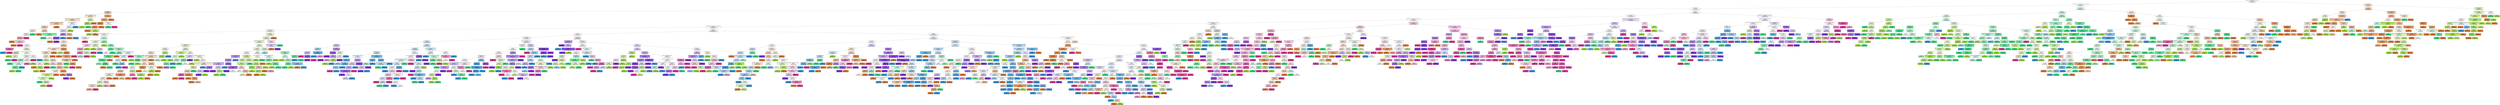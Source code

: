 digraph Tree {
node [shape=box, style="filled", color="black", fontname="helvetica"] ;
edge [fontname="helvetica"] ;
0 [label="business provide off-street bike parking spaces <= 0.5\ngini = 0.833\nsamples = 3777\nvalue = [976, 992, 1019, 991, 990, 993]\nclass = 2 days per week", fillcolor="#fefffe"] ;
1 [label="remote work policy_Can work from home 3-4 days a week <= 0.5\ngini = 0.832\nsamples = 3564\nvalue = [816, 882, 985, 977, 988, 993]\nclass = 5 days per week", fillcolor="#ffffff"] ;
0 -> 1 [labeldistance=2.5, labelangle=45, headlabel="True"] ;
2 [label="time walk <= 24.0\ngini = 0.823\nsamples = 2851\nvalue = [618, 576, 512, 880, 978, 960]\nclass = 4 days per week", fillcolor="#fefeff"] ;
1 -> 2 ;
3 [label="gender <= 0.5\ngini = 0.661\nsamples = 86\nvalue = [80, 18, 17, 9, 7, 17]\nclass = 0 day per week", fillcolor="#f3c3a1"] ;
2 -> 3 ;
4 [label="Subsidized transit fair or pass (EcoPass) <= 0.5\ngini = 0.767\nsamples = 49\nvalue = [30, 15, 8, 9, 7, 8]\nclass = 0 day per week", fillcolor="#f9e1cf"] ;
3 -> 4 ;
5 [label="remote work policy_Can work from home 1-2 days a week <= 0.5\ngini = 0.765\nsamples = 41\nvalue = [25, 6, 7, 9, 7, 8]\nclass = 0 day per week", fillcolor="#f7d9c3"] ;
4 -> 5 ;
6 [label="Bike routes/maps and safety information/seminars <= 0.5\ngini = 0.603\nsamples = 23\nvalue = [20, 0, 7, 1, 0, 8]\nclass = 0 day per week", fillcolor="#f4c9aa"] ;
5 -> 6 ;
7 [label="Secure bike parking <= 0.5\ngini = 0.63\nsamples = 22\nvalue = [17, 0, 7, 1, 0, 8]\nclass = 0 day per week", fillcolor="#f6d2b8"] ;
6 -> 7 ;
8 [label="Interstop_Sometimes <= 0.5\ngini = 0.587\nsamples = 12\nvalue = [9, 0, 2, 0, 0, 8]\nclass = 0 day per week", fillcolor="#fdf4ed"] ;
7 -> 8 ;
9 [label="Interstop_Always <= 0.5\ngini = 0.498\nsamples = 11\nvalue = [9, 0, 0, 0, 0, 8]\nclass = 0 day per week", fillcolor="#fcf1e9"] ;
8 -> 9 ;
10 [label="time transit <= 13.775\ngini = 0.375\nsamples = 8\nvalue = [9, 0, 0, 0, 0, 3]\nclass = 0 day per week", fillcolor="#eeab7b"] ;
9 -> 10 ;
11 [label="gini = 0.0\nsamples = 4\nvalue = [7, 0, 0, 0, 0, 0]\nclass = 0 day per week", fillcolor="#e58139"] ;
10 -> 11 ;
12 [label="Free or subsidized parking space <= 0.5\ngini = 0.48\nsamples = 4\nvalue = [2, 0, 0, 0, 0, 3]\nclass = 5 days per week", fillcolor="#f6bdde"] ;
10 -> 12 ;
13 [label="gini = 0.0\nsamples = 1\nvalue = [2, 0, 0, 0, 0, 0]\nclass = 0 day per week", fillcolor="#e58139"] ;
12 -> 13 ;
14 [label="gini = 0.0\nsamples = 3\nvalue = [0, 0, 0, 0, 0, 3]\nclass = 5 days per week", fillcolor="#e5399d"] ;
12 -> 14 ;
15 [label="gini = 0.0\nsamples = 3\nvalue = [0, 0, 0, 0, 0, 5]\nclass = 5 days per week", fillcolor="#e5399d"] ;
9 -> 15 ;
16 [label="gini = 0.0\nsamples = 1\nvalue = [0, 0, 2, 0, 0, 0]\nclass = 2 days per week", fillcolor="#39e581"] ;
8 -> 16 ;
17 [label="time bike <= 9.075\ngini = 0.541\nsamples = 10\nvalue = [8, 0, 5, 1, 0, 0]\nclass = 0 day per week", fillcolor="#f6d5bd"] ;
7 -> 17 ;
18 [label="gini = 0.0\nsamples = 5\nvalue = [7, 0, 0, 0, 0, 0]\nclass = 0 day per week", fillcolor="#e58139"] ;
17 -> 18 ;
19 [label="remote work policy_Must be in the workplace every day <= 0.5\ngini = 0.449\nsamples = 5\nvalue = [1, 0, 5, 1, 0, 0]\nclass = 2 days per week", fillcolor="#7beeab"] ;
17 -> 19 ;
20 [label="gini = 0.0\nsamples = 3\nvalue = [0, 0, 5, 0, 0, 0]\nclass = 2 days per week", fillcolor="#39e581"] ;
19 -> 20 ;
21 [label="gini = 0.5\nsamples = 2\nvalue = [1, 0, 0, 1, 0, 0]\nclass = 0 day per week", fillcolor="#ffffff"] ;
19 -> 21 ;
22 [label="gini = 0.0\nsamples = 1\nvalue = [3, 0, 0, 0, 0, 0]\nclass = 0 day per week", fillcolor="#e58139"] ;
6 -> 22 ;
23 [label="Free or subsidized parking space <= 0.5\ngini = 0.743\nsamples = 18\nvalue = [5, 6, 0, 8, 7, 0]\nclass = 3 days per week", fillcolor="#f5fafe"] ;
5 -> 23 ;
24 [label="time bike <= 11.983\ngini = 0.74\nsamples = 16\nvalue = [5, 6, 0, 4, 7, 0]\nclass = 4 days per week", fillcolor="#f7f3fd"] ;
23 -> 24 ;
25 [label="Flexible work schedule <= 0.5\ngini = 0.648\nsamples = 12\nvalue = [5, 0, 0, 4, 7, 0]\nclass = 4 days per week", fillcolor="#e8dbfa"] ;
24 -> 25 ;
26 [label="Own bike <= 0.5\ngini = 0.46\nsamples = 8\nvalue = [1, 0, 0, 2, 7, 0]\nclass = 4 days per week", fillcolor="#b083ef"] ;
25 -> 26 ;
27 [label="Secure bike parking <= 0.5\ngini = 0.219\nsamples = 6\nvalue = [1, 0, 0, 0, 7, 0]\nclass = 4 days per week", fillcolor="#9355e9"] ;
26 -> 27 ;
28 [label="gini = 0.0\nsamples = 1\nvalue = [1, 0, 0, 0, 0, 0]\nclass = 0 day per week", fillcolor="#e58139"] ;
27 -> 28 ;
29 [label="gini = 0.0\nsamples = 5\nvalue = [0, 0, 0, 0, 7, 0]\nclass = 4 days per week", fillcolor="#8139e5"] ;
27 -> 29 ;
30 [label="gini = 0.0\nsamples = 2\nvalue = [0, 0, 0, 2, 0, 0]\nclass = 3 days per week", fillcolor="#399de5"] ;
26 -> 30 ;
31 [label="time walk <= 19.05\ngini = 0.444\nsamples = 4\nvalue = [4, 0, 0, 2, 0, 0]\nclass = 0 day per week", fillcolor="#f2c09c"] ;
25 -> 31 ;
32 [label="gini = 0.0\nsamples = 3\nvalue = [4, 0, 0, 0, 0, 0]\nclass = 0 day per week", fillcolor="#e58139"] ;
31 -> 32 ;
33 [label="gini = 0.0\nsamples = 1\nvalue = [0, 0, 0, 2, 0, 0]\nclass = 3 days per week", fillcolor="#399de5"] ;
31 -> 33 ;
34 [label="gini = 0.0\nsamples = 4\nvalue = [0, 6, 0, 0, 0, 0]\nclass = 1 day per week", fillcolor="#9de539"] ;
24 -> 34 ;
35 [label="gini = 0.0\nsamples = 2\nvalue = [0, 0, 0, 4, 0, 0]\nclass = 3 days per week", fillcolor="#399de5"] ;
23 -> 35 ;
36 [label="Interstop_Never <= 0.5\ngini = 0.524\nsamples = 8\nvalue = [5, 9, 1, 0, 0, 0]\nclass = 1 day per week", fillcolor="#d8f5b0"] ;
4 -> 36 ;
37 [label="time transit <= 12.1\ngini = 0.18\nsamples = 4\nvalue = [0, 9, 1, 0, 0, 0]\nclass = 1 day per week", fillcolor="#a8e84f"] ;
36 -> 37 ;
38 [label="gini = 0.0\nsamples = 3\nvalue = [0, 9, 0, 0, 0, 0]\nclass = 1 day per week", fillcolor="#9de539"] ;
37 -> 38 ;
39 [label="gini = 0.0\nsamples = 1\nvalue = [0, 0, 1, 0, 0, 0]\nclass = 2 days per week", fillcolor="#39e581"] ;
37 -> 39 ;
40 [label="gini = 0.0\nsamples = 4\nvalue = [5, 0, 0, 0, 0, 0]\nclass = 0 day per week", fillcolor="#e58139"] ;
36 -> 40 ;
41 [label="Guaranteed ride home <= 0.5\ngini = 0.47\nsamples = 37\nvalue = [50, 3, 9, 0, 0, 9]\nclass = 0 day per week", fillcolor="#eeac7c"] ;
3 -> 41 ;
42 [label="Interstop_Sometimes <= 0.5\ngini = 0.496\nsamples = 34\nvalue = [45, 3, 9, 0, 0, 9]\nclass = 0 day per week", fillcolor="#efaf82"] ;
41 -> 42 ;
43 [label="time transit <= 11.358\ngini = 0.117\nsamples = 27\nvalue = [45, 3, 0, 0, 0, 0]\nclass = 0 day per week", fillcolor="#e78946"] ;
42 -> 43 ;
44 [label="time walk <= 18.992\ngini = 0.278\nsamples = 11\nvalue = [15, 3, 0, 0, 0, 0]\nclass = 0 day per week", fillcolor="#ea9a61"] ;
43 -> 44 ;
45 [label="gini = 0.0\nsamples = 7\nvalue = [14, 0, 0, 0, 0, 0]\nclass = 0 day per week", fillcolor="#e58139"] ;
44 -> 45 ;
46 [label="Free transit pass (EcoPass) <= 0.5\ngini = 0.375\nsamples = 4\nvalue = [1, 3, 0, 0, 0, 0]\nclass = 1 day per week", fillcolor="#beee7b"] ;
44 -> 46 ;
47 [label="gini = 0.0\nsamples = 3\nvalue = [0, 3, 0, 0, 0, 0]\nclass = 1 day per week", fillcolor="#9de539"] ;
46 -> 47 ;
48 [label="gini = 0.0\nsamples = 1\nvalue = [1, 0, 0, 0, 0, 0]\nclass = 0 day per week", fillcolor="#e58139"] ;
46 -> 48 ;
49 [label="gini = 0.0\nsamples = 16\nvalue = [30, 0, 0, 0, 0, 0]\nclass = 0 day per week", fillcolor="#e58139"] ;
43 -> 49 ;
50 [label="Free or subsidized parking space <= 0.5\ngini = 0.5\nsamples = 7\nvalue = [0, 0, 9, 0, 0, 9]\nclass = 2 days per week", fillcolor="#ffffff"] ;
42 -> 50 ;
51 [label="gini = 0.0\nsamples = 3\nvalue = [0, 0, 9, 0, 0, 0]\nclass = 2 days per week", fillcolor="#39e581"] ;
50 -> 51 ;
52 [label="gini = 0.0\nsamples = 4\nvalue = [0, 0, 0, 0, 0, 9]\nclass = 5 days per week", fillcolor="#e5399d"] ;
50 -> 52 ;
53 [label="gini = 0.0\nsamples = 3\nvalue = [5, 0, 0, 0, 0, 0]\nclass = 0 day per week", fillcolor="#e58139"] ;
41 -> 53 ;
54 [label="Interstop_Always <= 0.5\ngini = 0.821\nsamples = 2765\nvalue = [538, 558, 495, 871, 971, 943]\nclass = 4 days per week", fillcolor="#fefdff"] ;
2 -> 54 ;
55 [label="Interstop_About half the time <= 0.5\ngini = 0.822\nsamples = 2526\nvalue = [538, 526, 434, 795, 848, 851]\nclass = 5 days per week", fillcolor="#ffffff"] ;
54 -> 55 ;
56 [label="remote work policy_Must be in the workplace every day <= 0.5\ngini = 0.825\nsamples = 2334\nvalue = [538, 501, 412, 745, 725, 776]\nclass = 5 days per week", fillcolor="#fffdfe"] ;
55 -> 56 ;
57 [label="Use of company vehicle during work day <= 0.5\ngini = 0.825\nsamples = 1780\nvalue = [443, 442, 341, 677, 539, 402]\nclass = 3 days per week", fillcolor="#f3f9fd"] ;
56 -> 57 ;
58 [label="remote work policy_Can work from home 1-2 days a week <= 0.5\ngini = 0.824\nsamples = 1727\nvalue = [418, 426, 328, 655, 539, 394]\nclass = 3 days per week", fillcolor="#f5fafe"] ;
57 -> 58 ;
59 [label="Flexible work schedule <= 0.5\ngini = 0.787\nsamples = 444\nvalue = [156, 230, 133, 54, 60, 77]\nclass = 1 day per week", fillcolor="#f2fce5"] ;
58 -> 59 ;
60 [label="average annual gross income <= 137499.75\ngini = 0.785\nsamples = 184\nvalue = [72, 74, 60, 24, 3, 59]\nclass = 1 day per week", fillcolor="#fefffd"] ;
59 -> 60 ;
61 [label="Bike commuting stipend <= 0.5\ngini = 0.76\nsamples = 116\nvalue = [62, 51, 23, 12, 3, 38]\nclass = 0 day per week", fillcolor="#fdf5ef"] ;
60 -> 61 ;
62 [label="Interstop_Never <= 0.5\ngini = 0.758\nsamples = 114\nvalue = [62, 51, 23, 12, 3, 34]\nclass = 0 day per week", fillcolor="#fdf5ef"] ;
61 -> 62 ;
63 [label="time bike <= 32.858\ngini = 0.724\nsamples = 44\nvalue = [0, 26, 15, 12, 0, 26]\nclass = 1 day per week", fillcolor="#ffffff"] ;
62 -> 63 ;
64 [label="Interstop_Most of the time <= 0.5\ngini = 0.337\nsamples = 8\nvalue = [0, 0, 0, 3, 0, 11]\nclass = 5 days per week", fillcolor="#ec6fb8"] ;
63 -> 64 ;
65 [label="gini = 0.0\nsamples = 2\nvalue = [0, 0, 0, 3, 0, 0]\nclass = 3 days per week", fillcolor="#399de5"] ;
64 -> 65 ;
66 [label="gini = 0.0\nsamples = 6\nvalue = [0, 0, 0, 0, 0, 11]\nclass = 5 days per week", fillcolor="#e5399d"] ;
64 -> 66 ;
67 [label="average age group <= 34.5\ngini = 0.714\nsamples = 36\nvalue = [0, 26, 15, 9, 0, 15]\nclass = 1 day per week", fillcolor="#e9f9d3"] ;
63 -> 67 ;
68 [label="time drive <= 30.462\ngini = 0.555\nsamples = 17\nvalue = [0, 20, 7, 0, 0, 6]\nclass = 1 day per week", fillcolor="#cef29c"] ;
67 -> 68 ;
69 [label="gini = 0.0\nsamples = 10\nvalue = [0, 20, 0, 0, 0, 0]\nclass = 1 day per week", fillcolor="#9de539"] ;
68 -> 69 ;
70 [label="time transit <= 62.575\ngini = 0.497\nsamples = 7\nvalue = [0, 0, 7, 0, 0, 6]\nclass = 2 days per week", fillcolor="#e3fbed"] ;
68 -> 70 ;
71 [label="gini = 0.0\nsamples = 4\nvalue = [0, 0, 7, 0, 0, 0]\nclass = 2 days per week", fillcolor="#39e581"] ;
70 -> 71 ;
72 [label="gini = 0.0\nsamples = 3\nvalue = [0, 0, 0, 0, 0, 6]\nclass = 5 days per week", fillcolor="#e5399d"] ;
70 -> 72 ;
73 [label="Subsidized transit fair or pass (EcoPass) <= 0.5\ngini = 0.744\nsamples = 19\nvalue = [0, 6, 8, 9, 0, 9]\nclass = 3 days per week", fillcolor="#ffffff"] ;
67 -> 73 ;
74 [label="average age group <= 39.5\ngini = 0.727\nsamples = 14\nvalue = [0, 6, 8, 4, 0, 4]\nclass = 2 days per week", fillcolor="#e6fcef"] ;
73 -> 74 ;
75 [label="time walk <= 243.475\ngini = 0.486\nsamples = 8\nvalue = [0, 1, 8, 3, 0, 0]\nclass = 2 days per week", fillcolor="#91f1b9"] ;
74 -> 75 ;
76 [label="gini = 0.0\nsamples = 3\nvalue = [0, 0, 4, 0, 0, 0]\nclass = 2 days per week", fillcolor="#39e581"] ;
75 -> 76 ;
77 [label="average annual gross income <= 106249.5\ngini = 0.594\nsamples = 5\nvalue = [0, 1, 4, 3, 0, 0]\nclass = 2 days per week", fillcolor="#d7fae6"] ;
75 -> 77 ;
78 [label="time drive <= 50024.558\ngini = 0.32\nsamples = 4\nvalue = [0, 1, 4, 0, 0, 0]\nclass = 2 days per week", fillcolor="#6aeca0"] ;
77 -> 78 ;
79 [label="gini = 0.0\nsamples = 1\nvalue = [0, 1, 0, 0, 0, 0]\nclass = 1 day per week", fillcolor="#9de539"] ;
78 -> 79 ;
80 [label="gini = 0.0\nsamples = 3\nvalue = [0, 0, 4, 0, 0, 0]\nclass = 2 days per week", fillcolor="#39e581"] ;
78 -> 80 ;
81 [label="gini = 0.0\nsamples = 1\nvalue = [0, 0, 0, 3, 0, 0]\nclass = 3 days per week", fillcolor="#399de5"] ;
77 -> 81 ;
82 [label="time bike <= 213.483\ngini = 0.58\nsamples = 6\nvalue = [0, 5, 0, 1, 0, 4]\nclass = 1 day per week", fillcolor="#effbde"] ;
74 -> 82 ;
83 [label="gini = 0.32\nsamples = 3\nvalue = [0, 0, 0, 1, 0, 4]\nclass = 5 days per week", fillcolor="#ec6ab6"] ;
82 -> 83 ;
84 [label="gini = 0.0\nsamples = 3\nvalue = [0, 5, 0, 0, 0, 0]\nclass = 1 day per week", fillcolor="#9de539"] ;
82 -> 84 ;
85 [label="time bike <= 91.117\ngini = 0.5\nsamples = 5\nvalue = [0, 0, 0, 5, 0, 5]\nclass = 3 days per week", fillcolor="#ffffff"] ;
73 -> 85 ;
86 [label="gini = 0.0\nsamples = 2\nvalue = [0, 0, 0, 0, 0, 5]\nclass = 5 days per week", fillcolor="#e5399d"] ;
85 -> 86 ;
87 [label="gini = 0.0\nsamples = 3\nvalue = [0, 0, 0, 5, 0, 0]\nclass = 3 days per week", fillcolor="#399de5"] ;
85 -> 87 ;
88 [label="gender <= 0.5\ngini = 0.59\nsamples = 70\nvalue = [62, 25, 8, 0, 3, 8]\nclass = 0 day per week", fillcolor="#f3c5a5"] ;
62 -> 88 ;
89 [label="Compressed work week (4 work days per week) <= 0.5\ngini = 0.658\nsamples = 46\nvalue = [36, 22, 6, 0, 3, 7]\nclass = 0 day per week", fillcolor="#f8ddca"] ;
88 -> 89 ;
90 [label="Flexible transportation benefit <= 0.5\ngini = 0.666\nsamples = 45\nvalue = [34, 22, 6, 0, 3, 7]\nclass = 0 day per week", fillcolor="#f9e1cf"] ;
89 -> 90 ;
91 [label="time drive <= 15.004\ngini = 0.687\nsamples = 42\nvalue = [28, 22, 6, 0, 3, 7]\nclass = 0 day per week", fillcolor="#fbeee4"] ;
90 -> 91 ;
92 [label="Own bike <= 0.5\ngini = 0.444\nsamples = 10\nvalue = [5, 10, 0, 0, 0, 0]\nclass = 1 day per week", fillcolor="#cef29c"] ;
91 -> 92 ;
93 [label="average age group <= 29.5\ngini = 0.5\nsamples = 7\nvalue = [5, 5, 0, 0, 0, 0]\nclass = 0 day per week", fillcolor="#ffffff"] ;
92 -> 93 ;
94 [label="gini = 0.0\nsamples = 3\nvalue = [4, 0, 0, 0, 0, 0]\nclass = 0 day per week", fillcolor="#e58139"] ;
93 -> 94 ;
95 [label="time drive <= 13.2\ngini = 0.278\nsamples = 4\nvalue = [1, 5, 0, 0, 0, 0]\nclass = 1 day per week", fillcolor="#b1ea61"] ;
93 -> 95 ;
96 [label="gini = 0.0\nsamples = 3\nvalue = [0, 5, 0, 0, 0, 0]\nclass = 1 day per week", fillcolor="#9de539"] ;
95 -> 96 ;
97 [label="gini = 0.0\nsamples = 1\nvalue = [1, 0, 0, 0, 0, 0]\nclass = 0 day per week", fillcolor="#e58139"] ;
95 -> 97 ;
98 [label="gini = 0.0\nsamples = 3\nvalue = [0, 5, 0, 0, 0, 0]\nclass = 1 day per week", fillcolor="#9de539"] ;
92 -> 98 ;
99 [label="time drive <= 16.792\ngini = 0.705\nsamples = 32\nvalue = [23, 12, 6, 0, 3, 7]\nclass = 0 day per week", fillcolor="#f8dbc7"] ;
91 -> 99 ;
100 [label="time walk <= 73.9\ngini = 0.494\nsamples = 4\nvalue = [0, 0, 4, 0, 0, 5]\nclass = 5 days per week", fillcolor="#fad7eb"] ;
99 -> 100 ;
101 [label="gini = 0.0\nsamples = 2\nvalue = [0, 0, 0, 0, 0, 5]\nclass = 5 days per week", fillcolor="#e5399d"] ;
100 -> 101 ;
102 [label="gini = 0.0\nsamples = 2\nvalue = [0, 0, 4, 0, 0, 0]\nclass = 2 days per week", fillcolor="#39e581"] ;
100 -> 102 ;
103 [label="time drive <= 64.837\ngini = 0.609\nsamples = 28\nvalue = [23, 12, 2, 0, 3, 2]\nclass = 0 day per week", fillcolor="#f5d1b6"] ;
99 -> 103 ;
104 [label="time bike <= 76.042\ngini = 0.576\nsamples = 25\nvalue = [22, 7, 2, 0, 3, 2]\nclass = 0 day per week", fillcolor="#f2be99"] ;
103 -> 104 ;
105 [label="Free transit pass (EcoPass) <= 0.5\ngini = 0.665\nsamples = 14\nvalue = [8, 7, 2, 0, 0, 2]\nclass = 0 day per week", fillcolor="#fdf4ee"] ;
104 -> 105 ;
106 [label="Subsidized transit fair or pass (EcoPass) <= 0.5\ngini = 0.529\nsamples = 9\nvalue = [0, 7, 2, 0, 0, 2]\nclass = 1 day per week", fillcolor="#c9f191"] ;
105 -> 106 ;
107 [label="average annual gross income <= 43749.25\ngini = 0.625\nsamples = 7\nvalue = [0, 4, 2, 0, 0, 2]\nclass = 1 day per week", fillcolor="#def6bd"] ;
106 -> 107 ;
108 [label="gini = 0.0\nsamples = 2\nvalue = [0, 0, 2, 0, 0, 0]\nclass = 2 days per week", fillcolor="#39e581"] ;
107 -> 108 ;
109 [label="average age group <= 39.5\ngini = 0.444\nsamples = 5\nvalue = [0, 4, 0, 0, 0, 2]\nclass = 1 day per week", fillcolor="#cef29c"] ;
107 -> 109 ;
110 [label="gini = 0.0\nsamples = 3\nvalue = [0, 4, 0, 0, 0, 0]\nclass = 1 day per week", fillcolor="#9de539"] ;
109 -> 110 ;
111 [label="gini = 0.0\nsamples = 2\nvalue = [0, 0, 0, 0, 0, 2]\nclass = 5 days per week", fillcolor="#e5399d"] ;
109 -> 111 ;
112 [label="gini = 0.0\nsamples = 2\nvalue = [0, 3, 0, 0, 0, 0]\nclass = 1 day per week", fillcolor="#9de539"] ;
106 -> 112 ;
113 [label="gini = 0.0\nsamples = 5\nvalue = [8, 0, 0, 0, 0, 0]\nclass = 0 day per week", fillcolor="#e58139"] ;
105 -> 113 ;
114 [label="time drive <= 39.317\ngini = 0.291\nsamples = 11\nvalue = [14, 0, 0, 0, 3, 0]\nclass = 0 day per week", fillcolor="#eb9c63"] ;
104 -> 114 ;
115 [label="gini = 0.0\nsamples = 7\nvalue = [13, 0, 0, 0, 0, 0]\nclass = 0 day per week", fillcolor="#e58139"] ;
114 -> 115 ;
116 [label="time drive <= 45.067\ngini = 0.375\nsamples = 4\nvalue = [1, 0, 0, 0, 3, 0]\nclass = 4 days per week", fillcolor="#ab7bee"] ;
114 -> 116 ;
117 [label="gini = 0.0\nsamples = 3\nvalue = [0, 0, 0, 0, 3, 0]\nclass = 4 days per week", fillcolor="#8139e5"] ;
116 -> 117 ;
118 [label="gini = 0.0\nsamples = 1\nvalue = [1, 0, 0, 0, 0, 0]\nclass = 0 day per week", fillcolor="#e58139"] ;
116 -> 118 ;
119 [label="gini = 0.278\nsamples = 3\nvalue = [1, 5, 0, 0, 0, 0]\nclass = 1 day per week", fillcolor="#b1ea61"] ;
103 -> 119 ;
120 [label="gini = 0.0\nsamples = 3\nvalue = [6, 0, 0, 0, 0, 0]\nclass = 0 day per week", fillcolor="#e58139"] ;
90 -> 120 ;
121 [label="gini = 0.0\nsamples = 1\nvalue = [2, 0, 0, 0, 0, 0]\nclass = 0 day per week", fillcolor="#e58139"] ;
89 -> 121 ;
122 [label="time transit <= 21.725\ngini = 0.326\nsamples = 24\nvalue = [26, 3, 2, 0, 0, 1]\nclass = 0 day per week", fillcolor="#ea9b62"] ;
88 -> 122 ;
123 [label="gini = 0.375\nsamples = 3\nvalue = [1, 3, 0, 0, 0, 0]\nclass = 1 day per week", fillcolor="#beee7b"] ;
122 -> 123 ;
124 [label="time bike <= 63.7\ngini = 0.196\nsamples = 21\nvalue = [25, 0, 2, 0, 0, 1]\nclass = 0 day per week", fillcolor="#e89050"] ;
122 -> 124 ;
125 [label="gini = 0.0\nsamples = 11\nvalue = [15, 0, 0, 0, 0, 0]\nclass = 0 day per week", fillcolor="#e58139"] ;
124 -> 125 ;
126 [label="Free transit pass (EcoPass) <= 0.5\ngini = 0.379\nsamples = 10\nvalue = [10, 0, 2, 0, 0, 1]\nclass = 0 day per week", fillcolor="#eca36f"] ;
124 -> 126 ;
127 [label="average annual gross income <= 74999.5\ngini = 0.531\nsamples = 8\nvalue = [5, 0, 2, 0, 0, 1]\nclass = 0 day per week", fillcolor="#f2c09c"] ;
126 -> 127 ;
128 [label="gini = 0.0\nsamples = 2\nvalue = [0, 0, 2, 0, 0, 0]\nclass = 2 days per week", fillcolor="#39e581"] ;
127 -> 128 ;
129 [label="time walk <= 306.333\ngini = 0.278\nsamples = 6\nvalue = [5, 0, 0, 0, 0, 1]\nclass = 0 day per week", fillcolor="#ea9a61"] ;
127 -> 129 ;
130 [label="gini = 0.0\nsamples = 1\nvalue = [0, 0, 0, 0, 0, 1]\nclass = 5 days per week", fillcolor="#e5399d"] ;
129 -> 130 ;
131 [label="gini = 0.0\nsamples = 5\nvalue = [5, 0, 0, 0, 0, 0]\nclass = 0 day per week", fillcolor="#e58139"] ;
129 -> 131 ;
132 [label="gini = 0.0\nsamples = 2\nvalue = [5, 0, 0, 0, 0, 0]\nclass = 0 day per week", fillcolor="#e58139"] ;
126 -> 132 ;
133 [label="gini = 0.0\nsamples = 2\nvalue = [0, 0, 0, 0, 0, 4]\nclass = 5 days per week", fillcolor="#e5399d"] ;
61 -> 133 ;
134 [label="Interstop_Never <= 0.5\ngini = 0.757\nsamples = 68\nvalue = [10, 23, 37, 12, 0, 21]\nclass = 2 days per week", fillcolor="#dcfae9"] ;
60 -> 134 ;
135 [label="Free or subsidized parking space <= 0.5\ngini = 0.634\nsamples = 29\nvalue = [0, 19, 2, 5, 0, 16]\nclass = 1 day per week", fillcolor="#f4fce8"] ;
134 -> 135 ;
136 [label="Flexible transportation benefit <= 0.5\ngini = 0.586\nsamples = 14\nvalue = [0, 7, 2, 0, 0, 9]\nclass = 5 days per week", fillcolor="#fadbed"] ;
135 -> 136 ;
137 [label="Secure bike parking <= 0.5\ngini = 0.551\nsamples = 12\nvalue = [0, 4, 2, 0, 0, 9]\nclass = 5 days per week", fillcolor="#f3a5d2"] ;
136 -> 137 ;
138 [label="time walk <= 208.983\ngini = 0.46\nsamples = 7\nvalue = [0, 1, 2, 0, 0, 7]\nclass = 5 days per week", fillcolor="#ef83c2"] ;
137 -> 138 ;
139 [label="gini = 0.0\nsamples = 5\nvalue = [0, 0, 0, 0, 0, 7]\nclass = 5 days per week", fillcolor="#e5399d"] ;
138 -> 139 ;
140 [label="gini = 0.444\nsamples = 2\nvalue = [0, 1, 2, 0, 0, 0]\nclass = 2 days per week", fillcolor="#9cf2c0"] ;
138 -> 140 ;
141 [label="average age group <= 39.5\ngini = 0.48\nsamples = 5\nvalue = [0, 3, 0, 0, 0, 2]\nclass = 1 day per week", fillcolor="#def6bd"] ;
137 -> 141 ;
142 [label="gini = 0.0\nsamples = 2\nvalue = [0, 0, 0, 0, 0, 2]\nclass = 5 days per week", fillcolor="#e5399d"] ;
141 -> 142 ;
143 [label="gini = 0.0\nsamples = 3\nvalue = [0, 3, 0, 0, 0, 0]\nclass = 1 day per week", fillcolor="#9de539"] ;
141 -> 143 ;
144 [label="gini = 0.0\nsamples = 2\nvalue = [0, 3, 0, 0, 0, 0]\nclass = 1 day per week", fillcolor="#9de539"] ;
136 -> 144 ;
145 [label="Secure bike parking <= 0.5\ngini = 0.622\nsamples = 15\nvalue = [0, 12, 0, 5, 0, 7]\nclass = 1 day per week", fillcolor="#e2f7c5"] ;
135 -> 145 ;
146 [label="gini = 0.0\nsamples = 9\nvalue = [0, 12, 0, 0, 0, 0]\nclass = 1 day per week", fillcolor="#9de539"] ;
145 -> 146 ;
147 [label="time walk <= 177.267\ngini = 0.486\nsamples = 6\nvalue = [0, 0, 0, 5, 0, 7]\nclass = 5 days per week", fillcolor="#f8c6e3"] ;
145 -> 147 ;
148 [label="gini = 0.0\nsamples = 3\nvalue = [0, 0, 0, 0, 0, 7]\nclass = 5 days per week", fillcolor="#e5399d"] ;
147 -> 148 ;
149 [label="gini = 0.0\nsamples = 3\nvalue = [0, 0, 0, 5, 0, 0]\nclass = 3 days per week", fillcolor="#399de5"] ;
147 -> 149 ;
150 [label="time drive <= 12.275\ngini = 0.62\nsamples = 39\nvalue = [10, 4, 35, 7, 0, 5]\nclass = 2 days per week", fillcolor="#9ef2c1"] ;
134 -> 150 ;
151 [label="gini = 0.0\nsamples = 4\nvalue = [0, 4, 0, 0, 0, 0]\nclass = 1 day per week", fillcolor="#9de539"] ;
150 -> 151 ;
152 [label="gender <= 0.5\ngini = 0.569\nsamples = 35\nvalue = [10, 0, 35, 7, 0, 5]\nclass = 2 days per week", fillcolor="#96f1bc"] ;
150 -> 152 ;
153 [label="time bike <= 100.633\ngini = 0.406\nsamples = 10\nvalue = [2, 0, 12, 2, 0, 0]\nclass = 2 days per week", fillcolor="#72eca5"] ;
152 -> 153 ;
154 [label="gini = 0.5\nsamples = 2\nvalue = [2, 0, 0, 2, 0, 0]\nclass = 0 day per week", fillcolor="#ffffff"] ;
153 -> 154 ;
155 [label="gini = 0.0\nsamples = 8\nvalue = [0, 0, 12, 0, 0, 0]\nclass = 2 days per week", fillcolor="#39e581"] ;
153 -> 155 ;
156 [label="Free or subsidized parking space <= 0.5\ngini = 0.617\nsamples = 25\nvalue = [8, 0, 23, 5, 0, 5]\nclass = 2 days per week", fillcolor="#a5f3c6"] ;
152 -> 156 ;
157 [label="Own bike <= 0.5\ngini = 0.436\nsamples = 16\nvalue = [7, 0, 19, 0, 0, 1]\nclass = 2 days per week", fillcolor="#88efb3"] ;
156 -> 157 ;
158 [label="Carshare membership or credits <= 0.5\ngini = 0.299\nsamples = 13\nvalue = [3, 0, 19, 0, 0, 1]\nclass = 2 days per week", fillcolor="#61ea9a"] ;
157 -> 158 ;
159 [label="Free transit pass (EcoPass) <= 0.5\ngini = 0.177\nsamples = 12\nvalue = [1, 0, 19, 0, 0, 1]\nclass = 2 days per week", fillcolor="#4de88e"] ;
158 -> 159 ;
160 [label="gini = 0.444\nsamples = 3\nvalue = [0, 0, 2, 0, 0, 1]\nclass = 2 days per week", fillcolor="#9cf2c0"] ;
159 -> 160 ;
161 [label="time walk <= 249.2\ngini = 0.105\nsamples = 9\nvalue = [1, 0, 17, 0, 0, 0]\nclass = 2 days per week", fillcolor="#45e788"] ;
159 -> 161 ;
162 [label="gini = 0.0\nsamples = 1\nvalue = [1, 0, 0, 0, 0, 0]\nclass = 0 day per week", fillcolor="#e58139"] ;
161 -> 162 ;
163 [label="gini = 0.0\nsamples = 8\nvalue = [0, 0, 17, 0, 0, 0]\nclass = 2 days per week", fillcolor="#39e581"] ;
161 -> 163 ;
164 [label="gini = 0.0\nsamples = 1\nvalue = [2, 0, 0, 0, 0, 0]\nclass = 0 day per week", fillcolor="#e58139"] ;
158 -> 164 ;
165 [label="gini = 0.0\nsamples = 3\nvalue = [4, 0, 0, 0, 0, 0]\nclass = 0 day per week", fillcolor="#e58139"] ;
157 -> 165 ;
166 [label="Subsidized transit fair or pass (EcoPass) <= 0.5\ngini = 0.704\nsamples = 9\nvalue = [1, 0, 4, 5, 0, 4]\nclass = 3 days per week", fillcolor="#ebf5fc"] ;
156 -> 166 ;
167 [label="Bike commuting stipend <= 0.5\ngini = 0.681\nsamples = 8\nvalue = [1, 0, 4, 5, 0, 2]\nclass = 3 days per week", fillcolor="#e6f3fc"] ;
166 -> 167 ;
168 [label="time walk <= 169.025\ngini = 0.628\nsamples = 7\nvalue = [0, 0, 4, 5, 0, 2]\nclass = 3 days per week", fillcolor="#e3f1fb"] ;
167 -> 168 ;
169 [label="gini = 0.0\nsamples = 2\nvalue = [0, 0, 4, 0, 0, 0]\nclass = 2 days per week", fillcolor="#39e581"] ;
168 -> 169 ;
170 [label="time drive <= 36.012\ngini = 0.408\nsamples = 5\nvalue = [0, 0, 0, 5, 0, 2]\nclass = 3 days per week", fillcolor="#88c4ef"] ;
168 -> 170 ;
171 [label="gini = 0.0\nsamples = 4\nvalue = [0, 0, 0, 5, 0, 0]\nclass = 3 days per week", fillcolor="#399de5"] ;
170 -> 171 ;
172 [label="gini = 0.0\nsamples = 1\nvalue = [0, 0, 0, 0, 0, 2]\nclass = 5 days per week", fillcolor="#e5399d"] ;
170 -> 172 ;
173 [label="gini = 0.0\nsamples = 1\nvalue = [1, 0, 0, 0, 0, 0]\nclass = 0 day per week", fillcolor="#e58139"] ;
167 -> 173 ;
174 [label="gini = 0.0\nsamples = 1\nvalue = [0, 0, 0, 0, 0, 2]\nclass = 5 days per week", fillcolor="#e5399d"] ;
166 -> 174 ;
175 [label="Carpool or Vanpool program <= 0.5\ngini = 0.764\nsamples = 260\nvalue = [84, 156, 73, 30, 57, 18]\nclass = 1 day per week", fillcolor="#eaf9d4"] ;
59 -> 175 ;
176 [label="Guaranteed ride home <= 0.5\ngini = 0.763\nsamples = 258\nvalue = [80, 156, 73, 30, 57, 18]\nclass = 1 day per week", fillcolor="#e9f9d2"] ;
175 -> 176 ;
177 [label="average annual gross income <= 137499.75\ngini = 0.76\nsamples = 251\nvalue = [77, 156, 70, 30, 53, 18]\nclass = 1 day per week", fillcolor="#e7f9cf"] ;
176 -> 177 ;
178 [label="Free or subsidized parking space <= 0.5\ngini = 0.728\nsamples = 143\nvalue = [58, 93, 31, 15, 12, 14]\nclass = 1 day per week", fillcolor="#eaf9d5"] ;
177 -> 178 ;
179 [label="Interstop_Sometimes <= 0.5\ngini = 0.666\nsamples = 93\nvalue = [50, 59, 13, 6, 0, 9]\nclass = 1 day per week", fillcolor="#f5fceb"] ;
178 -> 179 ;
180 [label="Interstop_Never <= 0.5\ngini = 0.643\nsamples = 67\nvalue = [48, 34, 10, 0, 0, 9]\nclass = 0 day per week", fillcolor="#fae5d6"] ;
179 -> 180 ;
181 [label="average annual gross income <= 106249.5\ngini = 0.459\nsamples = 7\nvalue = [0, 5, 9, 0, 0, 0]\nclass = 2 days per week", fillcolor="#a7f3c7"] ;
180 -> 181 ;
182 [label="gini = 0.0\nsamples = 2\nvalue = [0, 4, 0, 0, 0, 0]\nclass = 1 day per week", fillcolor="#9de539"] ;
181 -> 182 ;
183 [label="Own bike <= 0.5\ngini = 0.18\nsamples = 5\nvalue = [0, 1, 9, 0, 0, 0]\nclass = 2 days per week", fillcolor="#4fe88f"] ;
181 -> 183 ;
184 [label="gini = 0.0\nsamples = 4\nvalue = [0, 0, 9, 0, 0, 0]\nclass = 2 days per week", fillcolor="#39e581"] ;
183 -> 184 ;
185 [label="gini = 0.0\nsamples = 1\nvalue = [0, 1, 0, 0, 0, 0]\nclass = 1 day per week", fillcolor="#9de539"] ;
183 -> 185 ;
186 [label="Compressed work week (4 work days per week) <= 0.5\ngini = 0.574\nsamples = 60\nvalue = [48, 29, 1, 0, 0, 9]\nclass = 0 day per week", fillcolor="#f6d6be"] ;
180 -> 186 ;
187 [label="average age group <= 39.5\ngini = 0.585\nsamples = 58\nvalue = [44, 29, 1, 0, 0, 9]\nclass = 0 day per week", fillcolor="#f8dcc8"] ;
186 -> 187 ;
188 [label="time bike <= 105.0\ngini = 0.628\nsamples = 39\nvalue = [27, 21, 1, 0, 0, 9]\nclass = 0 day per week", fillcolor="#fbebdf"] ;
187 -> 188 ;
189 [label="time drive <= 25.929\ngini = 0.632\nsamples = 34\nvalue = [19, 21, 0, 0, 0, 9]\nclass = 1 day per week", fillcolor="#f8fdf2"] ;
188 -> 189 ;
190 [label="time walk <= 93.725\ngini = 0.569\nsamples = 18\nvalue = [14, 6, 0, 0, 0, 4]\nclass = 0 day per week", fillcolor="#f3c7a7"] ;
189 -> 190 ;
191 [label="Flexible transportation benefit <= 0.5\ngini = 0.648\nsamples = 12\nvalue = [7, 5, 0, 0, 0, 4]\nclass = 0 day per week", fillcolor="#fae8db"] ;
190 -> 191 ;
192 [label="time transit <= 27.917\ngini = 0.658\nsamples = 11\nvalue = [6, 5, 0, 0, 0, 4]\nclass = 0 day per week", fillcolor="#fcf2eb"] ;
191 -> 192 ;
193 [label="time transit <= 25.433\ngini = 0.62\nsamples = 7\nvalue = [3, 5, 0, 0, 0, 2]\nclass = 1 day per week", fillcolor="#e3f8c6"] ;
192 -> 193 ;
194 [label="Free transit pass (EcoPass) <= 0.5\ngini = 0.611\nsamples = 5\nvalue = [3, 1, 0, 0, 0, 2]\nclass = 0 day per week", fillcolor="#f8e0ce"] ;
193 -> 194 ;
195 [label="gini = 0.375\nsamples = 3\nvalue = [3, 1, 0, 0, 0, 0]\nclass = 0 day per week", fillcolor="#eeab7b"] ;
194 -> 195 ;
196 [label="gini = 0.0\nsamples = 2\nvalue = [0, 0, 0, 0, 0, 2]\nclass = 5 days per week", fillcolor="#e5399d"] ;
194 -> 196 ;
197 [label="gini = 0.0\nsamples = 2\nvalue = [0, 4, 0, 0, 0, 0]\nclass = 1 day per week", fillcolor="#9de539"] ;
193 -> 197 ;
198 [label="time walk <= 70.425\ngini = 0.48\nsamples = 4\nvalue = [3, 0, 0, 0, 0, 2]\nclass = 0 day per week", fillcolor="#f6d5bd"] ;
192 -> 198 ;
199 [label="gini = 0.444\nsamples = 2\nvalue = [1, 0, 0, 0, 0, 2]\nclass = 5 days per week", fillcolor="#f29cce"] ;
198 -> 199 ;
200 [label="gini = 0.0\nsamples = 2\nvalue = [2, 0, 0, 0, 0, 0]\nclass = 0 day per week", fillcolor="#e58139"] ;
198 -> 200 ;
201 [label="gini = 0.0\nsamples = 1\nvalue = [1, 0, 0, 0, 0, 0]\nclass = 0 day per week", fillcolor="#e58139"] ;
191 -> 201 ;
202 [label="average annual gross income <= 93749.5\ngini = 0.219\nsamples = 6\nvalue = [7, 1, 0, 0, 0, 0]\nclass = 0 day per week", fillcolor="#e99355"] ;
190 -> 202 ;
203 [label="gini = 0.0\nsamples = 3\nvalue = [5, 0, 0, 0, 0, 0]\nclass = 0 day per week", fillcolor="#e58139"] ;
202 -> 203 ;
204 [label="gini = 0.444\nsamples = 3\nvalue = [2, 1, 0, 0, 0, 0]\nclass = 0 day per week", fillcolor="#f2c09c"] ;
202 -> 204 ;
205 [label="time walk <= 245.733\ngini = 0.56\nsamples = 16\nvalue = [5, 15, 0, 0, 0, 5]\nclass = 1 day per week", fillcolor="#cef29c"] ;
189 -> 205 ;
206 [label="Own bike <= 0.5\ngini = 0.408\nsamples = 5\nvalue = [2, 0, 0, 0, 0, 5]\nclass = 5 days per week", fillcolor="#ef88c4"] ;
205 -> 206 ;
207 [label="gini = 0.0\nsamples = 2\nvalue = [2, 0, 0, 0, 0, 0]\nclass = 0 day per week", fillcolor="#e58139"] ;
206 -> 207 ;
208 [label="gini = 0.0\nsamples = 3\nvalue = [0, 0, 0, 0, 0, 5]\nclass = 5 days per week", fillcolor="#e5399d"] ;
206 -> 208 ;
209 [label="Free transit pass (EcoPass) <= 0.5\ngini = 0.278\nsamples = 11\nvalue = [3, 15, 0, 0, 0, 0]\nclass = 1 day per week", fillcolor="#b1ea61"] ;
205 -> 209 ;
210 [label="gini = 0.0\nsamples = 9\nvalue = [0, 15, 0, 0, 0, 0]\nclass = 1 day per week", fillcolor="#9de539"] ;
209 -> 210 ;
211 [label="gini = 0.0\nsamples = 2\nvalue = [3, 0, 0, 0, 0, 0]\nclass = 0 day per week", fillcolor="#e58139"] ;
209 -> 211 ;
212 [label="average age group <= 34.5\ngini = 0.198\nsamples = 5\nvalue = [8, 0, 1, 0, 0, 0]\nclass = 0 day per week", fillcolor="#e89152"] ;
188 -> 212 ;
213 [label="gini = 0.0\nsamples = 3\nvalue = [7, 0, 0, 0, 0, 0]\nclass = 0 day per week", fillcolor="#e58139"] ;
212 -> 213 ;
214 [label="gini = 0.5\nsamples = 2\nvalue = [1, 0, 1, 0, 0, 0]\nclass = 0 day per week", fillcolor="#ffffff"] ;
212 -> 214 ;
215 [label="time bike <= 107.742\ngini = 0.435\nsamples = 19\nvalue = [17, 8, 0, 0, 0, 0]\nclass = 0 day per week", fillcolor="#f1bc96"] ;
187 -> 215 ;
216 [label="average annual gross income <= 106249.5\ngini = 0.498\nsamples = 13\nvalue = [7, 8, 0, 0, 0, 0]\nclass = 1 day per week", fillcolor="#f3fce6"] ;
215 -> 216 ;
217 [label="time walk <= 215.783\ngini = 0.198\nsamples = 8\nvalue = [1, 8, 0, 0, 0, 0]\nclass = 1 day per week", fillcolor="#a9e852"] ;
216 -> 217 ;
218 [label="gini = 0.0\nsamples = 1\nvalue = [1, 0, 0, 0, 0, 0]\nclass = 0 day per week", fillcolor="#e58139"] ;
217 -> 218 ;
219 [label="gini = 0.0\nsamples = 7\nvalue = [0, 8, 0, 0, 0, 0]\nclass = 1 day per week", fillcolor="#9de539"] ;
217 -> 219 ;
220 [label="gini = 0.0\nsamples = 5\nvalue = [6, 0, 0, 0, 0, 0]\nclass = 0 day per week", fillcolor="#e58139"] ;
216 -> 220 ;
221 [label="gini = 0.0\nsamples = 6\nvalue = [10, 0, 0, 0, 0, 0]\nclass = 0 day per week", fillcolor="#e58139"] ;
215 -> 221 ;
222 [label="gini = 0.0\nsamples = 2\nvalue = [4, 0, 0, 0, 0, 0]\nclass = 0 day per week", fillcolor="#e58139"] ;
186 -> 222 ;
223 [label="time drive <= 52.842\ngini = 0.48\nsamples = 26\nvalue = [2, 25, 3, 6, 0, 0]\nclass = 1 day per week", fillcolor="#c1ef82"] ;
179 -> 223 ;
224 [label="time walk <= 77.375\ngini = 0.291\nsamples = 22\nvalue = [2, 25, 3, 0, 0, 0]\nclass = 1 day per week", fillcolor="#afea5e"] ;
223 -> 224 ;
225 [label="gini = 0.48\nsamples = 3\nvalue = [2, 0, 3, 0, 0, 0]\nclass = 2 days per week", fillcolor="#bdf6d5"] ;
224 -> 225 ;
226 [label="gini = 0.0\nsamples = 19\nvalue = [0, 25, 0, 0, 0, 0]\nclass = 1 day per week", fillcolor="#9de539"] ;
224 -> 226 ;
227 [label="gini = 0.0\nsamples = 4\nvalue = [0, 0, 0, 6, 0, 0]\nclass = 3 days per week", fillcolor="#399de5"] ;
223 -> 227 ;
228 [label="Interstop_Never <= 0.5\ngini = 0.757\nsamples = 50\nvalue = [8, 34, 18, 9, 12, 5]\nclass = 1 day per week", fillcolor="#e8f9d0"] ;
178 -> 228 ;
229 [label="Subsidized transit fair or pass (EcoPass) <= 0.5\ngini = 0.597\nsamples = 20\nvalue = [0, 23, 9, 5, 3, 0]\nclass = 1 day per week", fillcolor="#d3f3a6"] ;
228 -> 229 ;
230 [label="time bike <= 44.817\ngini = 0.715\nsamples = 13\nvalue = [0, 7, 9, 5, 3, 0]\nclass = 2 days per week", fillcolor="#e8fcf0"] ;
229 -> 230 ;
231 [label="gini = 0.0\nsamples = 4\nvalue = [0, 7, 0, 0, 0, 0]\nclass = 1 day per week", fillcolor="#9de539"] ;
230 -> 231 ;
232 [label="time bike <= 50046.042\ngini = 0.602\nsamples = 9\nvalue = [0, 0, 9, 5, 3, 0]\nclass = 2 days per week", fillcolor="#bdf6d5"] ;
230 -> 232 ;
233 [label="time bike <= 79.033\ngini = 0.375\nsamples = 7\nvalue = [0, 0, 9, 0, 3, 0]\nclass = 2 days per week", fillcolor="#7beeab"] ;
232 -> 233 ;
234 [label="gini = 0.375\nsamples = 3\nvalue = [0, 0, 1, 0, 3, 0]\nclass = 4 days per week", fillcolor="#ab7bee"] ;
233 -> 234 ;
235 [label="gini = 0.0\nsamples = 4\nvalue = [0, 0, 8, 0, 0, 0]\nclass = 2 days per week", fillcolor="#39e581"] ;
233 -> 235 ;
236 [label="gini = 0.0\nsamples = 2\nvalue = [0, 0, 0, 5, 0, 0]\nclass = 3 days per week", fillcolor="#399de5"] ;
232 -> 236 ;
237 [label="gini = 0.0\nsamples = 7\nvalue = [0, 16, 0, 0, 0, 0]\nclass = 1 day per week", fillcolor="#9de539"] ;
229 -> 237 ;
238 [label="time bike <= 16.517\ngini = 0.817\nsamples = 30\nvalue = [8, 11, 9, 4, 9, 5]\nclass = 1 day per week", fillcolor="#fafef4"] ;
228 -> 238 ;
239 [label="Flexible transportation benefit <= 0.5\ngini = 0.586\nsamples = 9\nvalue = [0, 0, 7, 2, 9, 0]\nclass = 4 days per week", fillcolor="#e8dbfa"] ;
238 -> 239 ;
240 [label="time drive <= 8.583\ngini = 0.346\nsamples = 5\nvalue = [0, 0, 7, 2, 0, 0]\nclass = 2 days per week", fillcolor="#72eca5"] ;
239 -> 240 ;
241 [label="gini = 0.0\nsamples = 2\nvalue = [0, 0, 5, 0, 0, 0]\nclass = 2 days per week", fillcolor="#39e581"] ;
240 -> 241 ;
242 [label="gini = 0.5\nsamples = 3\nvalue = [0, 0, 2, 2, 0, 0]\nclass = 2 days per week", fillcolor="#ffffff"] ;
240 -> 242 ;
243 [label="gini = 0.0\nsamples = 4\nvalue = [0, 0, 0, 0, 9, 0]\nclass = 4 days per week", fillcolor="#8139e5"] ;
239 -> 243 ;
244 [label="average annual gross income <= 74999.5\ngini = 0.722\nsamples = 21\nvalue = [8, 11, 2, 2, 0, 5]\nclass = 1 day per week", fillcolor="#f0fbe1"] ;
238 -> 244 ;
245 [label="gini = 0.0\nsamples = 3\nvalue = [0, 3, 0, 0, 0, 0]\nclass = 1 day per week", fillcolor="#9de539"] ;
244 -> 245 ;
246 [label="time transit <= 34.317\ngini = 0.742\nsamples = 18\nvalue = [8, 8, 2, 2, 0, 5]\nclass = 0 day per week", fillcolor="#ffffff"] ;
244 -> 246 ;
247 [label="gini = 0.0\nsamples = 5\nvalue = [0, 7, 0, 0, 0, 0]\nclass = 1 day per week", fillcolor="#9de539"] ;
246 -> 247 ;
248 [label="Prizes/drawings/contests for cash or other items for not driving alone <= 0.5\ngini = 0.698\nsamples = 13\nvalue = [8, 1, 2, 2, 0, 5]\nclass = 0 day per week", fillcolor="#f9e2d1"] ;
246 -> 248 ;
249 [label="average age group <= 52.0\ngini = 0.633\nsamples = 11\nvalue = [8, 1, 2, 0, 0, 5]\nclass = 0 day per week", fillcolor="#f8ddc9"] ;
248 -> 249 ;
250 [label="time walk <= 149.825\ngini = 0.541\nsamples = 10\nvalue = [8, 1, 0, 0, 0, 5]\nclass = 0 day per week", fillcolor="#f6d5bd"] ;
249 -> 250 ;
251 [label="time bike <= 32.683\ngini = 0.278\nsamples = 4\nvalue = [1, 0, 0, 0, 0, 5]\nclass = 5 days per week", fillcolor="#ea61b1"] ;
250 -> 251 ;
252 [label="gini = 0.0\nsamples = 1\nvalue = [1, 0, 0, 0, 0, 0]\nclass = 0 day per week", fillcolor="#e58139"] ;
251 -> 252 ;
253 [label="gini = 0.0\nsamples = 3\nvalue = [0, 0, 0, 0, 0, 5]\nclass = 5 days per week", fillcolor="#e5399d"] ;
251 -> 253 ;
254 [label="Free transit pass (EcoPass) <= 0.5\ngini = 0.219\nsamples = 6\nvalue = [7, 1, 0, 0, 0, 0]\nclass = 0 day per week", fillcolor="#e99355"] ;
250 -> 254 ;
255 [label="gini = 0.0\nsamples = 2\nvalue = [3, 0, 0, 0, 0, 0]\nclass = 0 day per week", fillcolor="#e58139"] ;
254 -> 255 ;
256 [label="time bike <= 63.492\ngini = 0.32\nsamples = 4\nvalue = [4, 1, 0, 0, 0, 0]\nclass = 0 day per week", fillcolor="#eca06a"] ;
254 -> 256 ;
257 [label="gini = 0.0\nsamples = 1\nvalue = [2, 0, 0, 0, 0, 0]\nclass = 0 day per week", fillcolor="#e58139"] ;
256 -> 257 ;
258 [label="gini = 0.444\nsamples = 3\nvalue = [2, 1, 0, 0, 0, 0]\nclass = 0 day per week", fillcolor="#f2c09c"] ;
256 -> 258 ;
259 [label="gini = 0.0\nsamples = 1\nvalue = [0, 0, 2, 0, 0, 0]\nclass = 2 days per week", fillcolor="#39e581"] ;
249 -> 259 ;
260 [label="gini = 0.0\nsamples = 2\nvalue = [0, 0, 0, 2, 0, 0]\nclass = 3 days per week", fillcolor="#399de5"] ;
248 -> 260 ;
261 [label="Own bike <= 0.5\ngini = 0.763\nsamples = 108\nvalue = [19, 63, 39, 15, 41, 4]\nclass = 1 day per week", fillcolor="#f0fbe0"] ;
177 -> 261 ;
262 [label="Interstop_Most of the time <= 0.5\ngini = 0.726\nsamples = 88\nvalue = [15, 58, 23, 5, 41, 4]\nclass = 1 day per week", fillcolor="#effbdf"] ;
261 -> 262 ;
263 [label="Interstop_Never <= 0.5\ngini = 0.712\nsamples = 69\nvalue = [15, 44, 8, 5, 41, 4]\nclass = 1 day per week", fillcolor="#fbfef7"] ;
262 -> 263 ;
264 [label="Flexible transportation benefit <= 0.5\ngini = 0.543\nsamples = 39\nvalue = [0, 12, 4, 5, 41, 2]\nclass = 4 days per week", fillcolor="#b991f0"] ;
263 -> 264 ;
265 [label="Secure bike parking <= 0.5\ngini = 0.518\nsamples = 37\nvalue = [0, 12, 4, 3, 41, 2]\nclass = 4 days per week", fillcolor="#b68cf0"] ;
264 -> 265 ;
266 [label="Subsidized transit fair or pass (EcoPass) <= 0.5\ngini = 0.54\nsamples = 23\nvalue = [0, 12, 4, 0, 24, 0]\nclass = 4 days per week", fillcolor="#c9aaf4"] ;
265 -> 266 ;
267 [label="time bike <= 105.083\ngini = 0.337\nsamples = 11\nvalue = [0, 3, 0, 0, 11, 0]\nclass = 4 days per week", fillcolor="#a36fec"] ;
266 -> 267 ;
268 [label="time walk <= 182.575\ngini = 0.49\nsamples = 6\nvalue = [0, 3, 0, 0, 4, 0]\nclass = 4 days per week", fillcolor="#e0cef8"] ;
267 -> 268 ;
269 [label="gini = 0.0\nsamples = 3\nvalue = [0, 0, 0, 0, 4, 0]\nclass = 4 days per week", fillcolor="#8139e5"] ;
268 -> 269 ;
270 [label="gini = 0.0\nsamples = 3\nvalue = [0, 3, 0, 0, 0, 0]\nclass = 1 day per week", fillcolor="#9de539"] ;
268 -> 270 ;
271 [label="gini = 0.0\nsamples = 5\nvalue = [0, 0, 0, 0, 7, 0]\nclass = 4 days per week", fillcolor="#8139e5"] ;
267 -> 271 ;
272 [label="time walk <= 207.075\ngini = 0.607\nsamples = 12\nvalue = [0, 9, 4, 0, 13, 0]\nclass = 4 days per week", fillcolor="#e1d0f9"] ;
266 -> 272 ;
273 [label="gini = 0.0\nsamples = 6\nvalue = [0, 0, 0, 0, 13, 0]\nclass = 4 days per week", fillcolor="#8139e5"] ;
272 -> 273 ;
274 [label="average age group <= 42.0\ngini = 0.426\nsamples = 6\nvalue = [0, 9, 4, 0, 0, 0]\nclass = 1 day per week", fillcolor="#c9f191"] ;
272 -> 274 ;
275 [label="gini = 0.0\nsamples = 4\nvalue = [0, 9, 0, 0, 0, 0]\nclass = 1 day per week", fillcolor="#9de539"] ;
274 -> 275 ;
276 [label="gini = 0.0\nsamples = 2\nvalue = [0, 0, 4, 0, 0, 0]\nclass = 2 days per week", fillcolor="#39e581"] ;
274 -> 276 ;
277 [label="gender <= 0.5\ngini = 0.376\nsamples = 14\nvalue = [0, 0, 0, 3, 17, 2]\nclass = 4 days per week", fillcolor="#a26dec"] ;
265 -> 277 ;
278 [label="gini = 0.0\nsamples = 1\nvalue = [0, 0, 0, 1, 0, 0]\nclass = 3 days per week", fillcolor="#399de5"] ;
277 -> 278 ;
279 [label="Free or subsidized parking space <= 0.5\ngini = 0.327\nsamples = 13\nvalue = [0, 0, 0, 2, 17, 2]\nclass = 4 days per week", fillcolor="#9c63ea"] ;
277 -> 279 ;
280 [label="gini = 0.0\nsamples = 10\nvalue = [0, 0, 0, 0, 17, 0]\nclass = 4 days per week", fillcolor="#8139e5"] ;
279 -> 280 ;
281 [label="gini = 0.5\nsamples = 3\nvalue = [0, 0, 0, 2, 0, 2]\nclass = 3 days per week", fillcolor="#ffffff"] ;
279 -> 281 ;
282 [label="gini = 0.0\nsamples = 2\nvalue = [0, 0, 0, 2, 0, 0]\nclass = 3 days per week", fillcolor="#399de5"] ;
264 -> 282 ;
283 [label="Free transit pass (EcoPass) <= 0.5\ngini = 0.548\nsamples = 30\nvalue = [15, 32, 4, 0, 0, 2]\nclass = 1 day per week", fillcolor="#d3f3a6"] ;
263 -> 283 ;
284 [label="time drive <= 50029.45\ngini = 0.526\nsamples = 19\nvalue = [11, 22, 3, 0, 0, 0]\nclass = 1 day per week", fillcolor="#d4f4a8"] ;
283 -> 284 ;
285 [label="Free or subsidized parking space <= 0.5\ngini = 0.444\nsamples = 17\nvalue = [11, 22, 0, 0, 0, 0]\nclass = 1 day per week", fillcolor="#cef29c"] ;
284 -> 285 ;
286 [label="gender <= 0.5\ngini = 0.484\nsamples = 8\nvalue = [10, 7, 0, 0, 0, 0]\nclass = 0 day per week", fillcolor="#f7d9c4"] ;
285 -> 286 ;
287 [label="gini = 0.5\nsamples = 3\nvalue = [3, 3, 0, 0, 0, 0]\nclass = 0 day per week", fillcolor="#ffffff"] ;
286 -> 287 ;
288 [label="time walk <= 315.75\ngini = 0.463\nsamples = 5\nvalue = [7, 4, 0, 0, 0, 0]\nclass = 0 day per week", fillcolor="#f4c9aa"] ;
286 -> 288 ;
289 [label="gini = 0.49\nsamples = 3\nvalue = [3, 4, 0, 0, 0, 0]\nclass = 1 day per week", fillcolor="#e6f8ce"] ;
288 -> 289 ;
290 [label="gini = 0.0\nsamples = 2\nvalue = [4, 0, 0, 0, 0, 0]\nclass = 0 day per week", fillcolor="#e58139"] ;
288 -> 290 ;
291 [label="time bike <= 95.192\ngini = 0.117\nsamples = 9\nvalue = [1, 15, 0, 0, 0, 0]\nclass = 1 day per week", fillcolor="#a4e746"] ;
285 -> 291 ;
292 [label="gini = 0.0\nsamples = 5\nvalue = [0, 11, 0, 0, 0, 0]\nclass = 1 day per week", fillcolor="#9de539"] ;
291 -> 292 ;
293 [label="time walk <= 479.767\ngini = 0.32\nsamples = 4\nvalue = [1, 4, 0, 0, 0, 0]\nclass = 1 day per week", fillcolor="#b6ec6a"] ;
291 -> 293 ;
294 [label="gini = 0.0\nsamples = 1\nvalue = [1, 0, 0, 0, 0, 0]\nclass = 0 day per week", fillcolor="#e58139"] ;
293 -> 294 ;
295 [label="gini = 0.0\nsamples = 3\nvalue = [0, 4, 0, 0, 0, 0]\nclass = 1 day per week", fillcolor="#9de539"] ;
293 -> 295 ;
296 [label="gini = 0.0\nsamples = 2\nvalue = [0, 0, 3, 0, 0, 0]\nclass = 2 days per week", fillcolor="#39e581"] ;
284 -> 296 ;
297 [label="average age group <= 44.5\ngini = 0.581\nsamples = 11\nvalue = [4, 10, 1, 0, 0, 2]\nclass = 1 day per week", fillcolor="#d2f3a4"] ;
283 -> 297 ;
298 [label="time drive <= 36.45\ngini = 0.459\nsamples = 9\nvalue = [1, 10, 1, 0, 0, 2]\nclass = 1 day per week", fillcolor="#beee7b"] ;
297 -> 298 ;
299 [label="average age group <= 37.0\ngini = 0.625\nsamples = 4\nvalue = [1, 0, 1, 0, 0, 2]\nclass = 5 days per week", fillcolor="#f6bdde"] ;
298 -> 299 ;
300 [label="gini = 0.0\nsamples = 1\nvalue = [1, 0, 0, 0, 0, 0]\nclass = 0 day per week", fillcolor="#e58139"] ;
299 -> 300 ;
301 [label="gini = 0.444\nsamples = 3\nvalue = [0, 0, 1, 0, 0, 2]\nclass = 5 days per week", fillcolor="#f29cce"] ;
299 -> 301 ;
302 [label="gini = 0.0\nsamples = 5\nvalue = [0, 10, 0, 0, 0, 0]\nclass = 1 day per week", fillcolor="#9de539"] ;
298 -> 302 ;
303 [label="gini = 0.0\nsamples = 2\nvalue = [3, 0, 0, 0, 0, 0]\nclass = 0 day per week", fillcolor="#e58139"] ;
297 -> 303 ;
304 [label="gender <= 0.5\ngini = 0.499\nsamples = 19\nvalue = [0, 14, 15, 0, 0, 0]\nclass = 2 days per week", fillcolor="#f2fdf7"] ;
262 -> 304 ;
305 [label="Free or subsidized parking space <= 0.5\ngini = 0.5\nsamples = 8\nvalue = [0, 7, 7, 0, 0, 0]\nclass = 1 day per week", fillcolor="#ffffff"] ;
304 -> 305 ;
306 [label="gini = 0.0\nsamples = 5\nvalue = [0, 7, 0, 0, 0, 0]\nclass = 1 day per week", fillcolor="#9de539"] ;
305 -> 306 ;
307 [label="gini = 0.0\nsamples = 3\nvalue = [0, 0, 7, 0, 0, 0]\nclass = 2 days per week", fillcolor="#39e581"] ;
305 -> 307 ;
308 [label="Flexible transportation benefit <= 0.5\ngini = 0.498\nsamples = 11\nvalue = [0, 7, 8, 0, 0, 0]\nclass = 2 days per week", fillcolor="#e6fcef"] ;
304 -> 308 ;
309 [label="Secure bike parking <= 0.5\ngini = 0.397\nsamples = 9\nvalue = [0, 3, 8, 0, 0, 0]\nclass = 2 days per week", fillcolor="#83efb0"] ;
308 -> 309 ;
310 [label="gini = 0.0\nsamples = 1\nvalue = [0, 1, 0, 0, 0, 0]\nclass = 1 day per week", fillcolor="#9de539"] ;
309 -> 310 ;
311 [label="average age group <= 42.0\ngini = 0.32\nsamples = 8\nvalue = [0, 2, 8, 0, 0, 0]\nclass = 2 days per week", fillcolor="#6aeca0"] ;
309 -> 311 ;
312 [label="gini = 0.0\nsamples = 1\nvalue = [0, 2, 0, 0, 0, 0]\nclass = 1 day per week", fillcolor="#9de539"] ;
311 -> 312 ;
313 [label="gini = 0.0\nsamples = 7\nvalue = [0, 0, 8, 0, 0, 0]\nclass = 2 days per week", fillcolor="#39e581"] ;
311 -> 313 ;
314 [label="gini = 0.0\nsamples = 2\nvalue = [0, 4, 0, 0, 0, 0]\nclass = 1 day per week", fillcolor="#9de539"] ;
308 -> 314 ;
315 [label="time bike <= 16.65\ngini = 0.676\nsamples = 20\nvalue = [4, 5, 16, 10, 0, 0]\nclass = 2 days per week", fillcolor="#cff9e1"] ;
261 -> 315 ;
316 [label="gini = 0.469\nsamples = 3\nvalue = [3, 0, 0, 5, 0, 0]\nclass = 3 days per week", fillcolor="#b0d8f5"] ;
315 -> 316 ;
317 [label="Flexible transportation benefit <= 0.5\ngini = 0.579\nsamples = 17\nvalue = [1, 5, 16, 5, 0, 0]\nclass = 2 days per week", fillcolor="#9cf2c0"] ;
315 -> 317 ;
318 [label="gender <= 0.5\ngini = 0.672\nsamples = 11\nvalue = [1, 5, 7, 3, 0, 0]\nclass = 2 days per week", fillcolor="#dbfae8"] ;
317 -> 318 ;
319 [label="gini = 0.0\nsamples = 2\nvalue = [0, 3, 0, 0, 0, 0]\nclass = 1 day per week", fillcolor="#9de539"] ;
318 -> 319 ;
320 [label="Interstop_Never <= 0.5\ngini = 0.627\nsamples = 9\nvalue = [1, 2, 7, 3, 0, 0]\nclass = 2 days per week", fillcolor="#b0f5cd"] ;
318 -> 320 ;
321 [label="time walk <= 106.933\ngini = 0.346\nsamples = 5\nvalue = [0, 2, 7, 0, 0, 0]\nclass = 2 days per week", fillcolor="#72eca5"] ;
320 -> 321 ;
322 [label="gini = 0.0\nsamples = 4\nvalue = [0, 0, 7, 0, 0, 0]\nclass = 2 days per week", fillcolor="#39e581"] ;
321 -> 322 ;
323 [label="gini = 0.0\nsamples = 1\nvalue = [0, 2, 0, 0, 0, 0]\nclass = 1 day per week", fillcolor="#9de539"] ;
321 -> 323 ;
324 [label="Subsidized transit fair or pass (EcoPass) <= 0.5\ngini = 0.375\nsamples = 4\nvalue = [1, 0, 0, 3, 0, 0]\nclass = 3 days per week", fillcolor="#7bbeee"] ;
320 -> 324 ;
325 [label="gini = 0.0\nsamples = 1\nvalue = [1, 0, 0, 0, 0, 0]\nclass = 0 day per week", fillcolor="#e58139"] ;
324 -> 325 ;
326 [label="gini = 0.0\nsamples = 3\nvalue = [0, 0, 0, 3, 0, 0]\nclass = 3 days per week", fillcolor="#399de5"] ;
324 -> 326 ;
327 [label="time drive <= 17.133\ngini = 0.298\nsamples = 6\nvalue = [0, 0, 9, 2, 0, 0]\nclass = 2 days per week", fillcolor="#65eb9d"] ;
317 -> 327 ;
328 [label="gini = 0.0\nsamples = 1\nvalue = [0, 0, 0, 2, 0, 0]\nclass = 3 days per week", fillcolor="#399de5"] ;
327 -> 328 ;
329 [label="gini = 0.0\nsamples = 5\nvalue = [0, 0, 9, 0, 0, 0]\nclass = 2 days per week", fillcolor="#39e581"] ;
327 -> 329 ;
330 [label="Interstop_Most of the time <= 0.5\ngini = 0.66\nsamples = 7\nvalue = [3, 0, 3, 0, 4, 0]\nclass = 4 days per week", fillcolor="#ede3fb"] ;
176 -> 330 ;
331 [label="average annual gross income <= 137499.75\ngini = 0.49\nsamples = 5\nvalue = [3, 0, 0, 0, 4, 0]\nclass = 4 days per week", fillcolor="#e0cef8"] ;
330 -> 331 ;
332 [label="gini = 0.0\nsamples = 2\nvalue = [3, 0, 0, 0, 0, 0]\nclass = 0 day per week", fillcolor="#e58139"] ;
331 -> 332 ;
333 [label="gini = 0.0\nsamples = 3\nvalue = [0, 0, 0, 0, 4, 0]\nclass = 4 days per week", fillcolor="#8139e5"] ;
331 -> 333 ;
334 [label="gini = 0.0\nsamples = 2\nvalue = [0, 0, 3, 0, 0, 0]\nclass = 2 days per week", fillcolor="#39e581"] ;
330 -> 334 ;
335 [label="gini = 0.0\nsamples = 2\nvalue = [4, 0, 0, 0, 0, 0]\nclass = 0 day per week", fillcolor="#e58139"] ;
175 -> 335 ;
336 [label="Interstop_Never <= 0.5\ngini = 0.801\nsamples = 1283\nvalue = [262, 196, 195, 601, 479, 317]\nclass = 3 days per week", fillcolor="#f0f7fd"] ;
58 -> 336 ;
337 [label="Secure bike parking <= 0.5\ngini = 0.767\nsamples = 566\nvalue = [0, 111, 93, 268, 273, 182]\nclass = 4 days per week", fillcolor="#fefdff"] ;
336 -> 337 ;
338 [label="Free transit pass (EcoPass) <= 0.5\ngini = 0.748\nsamples = 367\nvalue = [0, 46, 58, 202, 175, 128]\nclass = 3 days per week", fillcolor="#f3f9fd"] ;
337 -> 338 ;
339 [label="time bike <= 38.517\ngini = 0.713\nsamples = 210\nvalue = [0, 17, 22, 141, 96, 77]\nclass = 3 days per week", fillcolor="#dceefa"] ;
338 -> 339 ;
340 [label="time transit <= 33.117\ngini = 0.652\nsamples = 48\nvalue = [0, 8, 0, 24, 40, 10]\nclass = 4 days per week", fillcolor="#dcc8f8"] ;
339 -> 340 ;
341 [label="average age group <= 29.5\ngini = 0.605\nsamples = 16\nvalue = [0, 0, 0, 15, 7, 6]\nclass = 3 days per week", fillcolor="#b4daf5"] ;
340 -> 341 ;
342 [label="time walk <= 32.858\ngini = 0.48\nsamples = 7\nvalue = [0, 0, 0, 0, 6, 4]\nclass = 4 days per week", fillcolor="#d5bdf6"] ;
341 -> 342 ;
343 [label="gini = 0.0\nsamples = 2\nvalue = [0, 0, 0, 0, 0, 3]\nclass = 5 days per week", fillcolor="#e5399d"] ;
342 -> 343 ;
344 [label="time walk <= 43.075\ngini = 0.245\nsamples = 5\nvalue = [0, 0, 0, 0, 6, 1]\nclass = 4 days per week", fillcolor="#965ae9"] ;
342 -> 344 ;
345 [label="gini = 0.0\nsamples = 4\nvalue = [0, 0, 0, 0, 6, 0]\nclass = 4 days per week", fillcolor="#8139e5"] ;
344 -> 345 ;
346 [label="gini = 0.0\nsamples = 1\nvalue = [0, 0, 0, 0, 0, 1]\nclass = 5 days per week", fillcolor="#e5399d"] ;
344 -> 346 ;
347 [label="Free or subsidized parking space <= 0.5\ngini = 0.29\nsamples = 9\nvalue = [0, 0, 0, 15, 1, 2]\nclass = 3 days per week", fillcolor="#5eafea"] ;
341 -> 347 ;
348 [label="gini = 0.0\nsamples = 7\nvalue = [0, 0, 0, 15, 0, 0]\nclass = 3 days per week", fillcolor="#399de5"] ;
347 -> 348 ;
349 [label="gini = 0.444\nsamples = 2\nvalue = [0, 0, 0, 0, 1, 2]\nclass = 5 days per week", fillcolor="#f29cce"] ;
347 -> 349 ;
350 [label="Flexible work schedule <= 0.5\ngini = 0.571\nsamples = 32\nvalue = [0, 8, 0, 9, 33, 4]\nclass = 4 days per week", fillcolor="#bc95f1"] ;
340 -> 350 ;
351 [label="time drive <= 16.975\ngini = 0.32\nsamples = 19\nvalue = [0, 0, 0, 2, 26, 4]\nclass = 4 days per week", fillcolor="#9c63eb"] ;
350 -> 351 ;
352 [label="gini = 0.0\nsamples = 9\nvalue = [0, 0, 0, 0, 16, 0]\nclass = 4 days per week", fillcolor="#8139e5"] ;
351 -> 352 ;
353 [label="time transit <= 43.4\ngini = 0.531\nsamples = 10\nvalue = [0, 0, 0, 2, 10, 4]\nclass = 4 days per week", fillcolor="#c09cf2"] ;
351 -> 353 ;
354 [label="gini = 0.0\nsamples = 7\nvalue = [0, 0, 0, 0, 10, 0]\nclass = 4 days per week", fillcolor="#8139e5"] ;
353 -> 354 ;
355 [label="gini = 0.444\nsamples = 3\nvalue = [0, 0, 0, 2, 0, 4]\nclass = 5 days per week", fillcolor="#f29cce"] ;
353 -> 355 ;
356 [label="Interstop_Sometimes <= 0.5\ngini = 0.665\nsamples = 13\nvalue = [0, 8, 0, 7, 7, 0]\nclass = 1 day per week", fillcolor="#f8fdf2"] ;
350 -> 356 ;
357 [label="time walk <= 87.15\ngini = 0.555\nsamples = 10\nvalue = [0, 8, 0, 1, 7, 0]\nclass = 1 day per week", fillcolor="#f4fce9"] ;
356 -> 357 ;
358 [label="time bike <= 30.4\ngini = 0.198\nsamples = 5\nvalue = [0, 8, 0, 1, 0, 0]\nclass = 1 day per week", fillcolor="#a9e852"] ;
357 -> 358 ;
359 [label="gini = 0.0\nsamples = 4\nvalue = [0, 8, 0, 0, 0, 0]\nclass = 1 day per week", fillcolor="#9de539"] ;
358 -> 359 ;
360 [label="gini = 0.0\nsamples = 1\nvalue = [0, 0, 0, 1, 0, 0]\nclass = 3 days per week", fillcolor="#399de5"] ;
358 -> 360 ;
361 [label="gini = 0.0\nsamples = 5\nvalue = [0, 0, 0, 0, 7, 0]\nclass = 4 days per week", fillcolor="#8139e5"] ;
357 -> 361 ;
362 [label="gini = 0.0\nsamples = 3\nvalue = [0, 0, 0, 6, 0, 0]\nclass = 3 days per week", fillcolor="#399de5"] ;
356 -> 362 ;
363 [label="Own bike <= 0.5\ngini = 0.702\nsamples = 162\nvalue = [0, 9, 22, 117, 56, 67]\nclass = 3 days per week", fillcolor="#cee7f9"] ;
339 -> 363 ;
364 [label="time transit <= 78.142\ngini = 0.694\nsamples = 139\nvalue = [0, 6, 16, 105, 55, 60]\nclass = 3 days per week", fillcolor="#cee7f9"] ;
363 -> 364 ;
365 [label="average age group <= 49.5\ngini = 0.621\nsamples = 70\nvalue = [0, 0, 4, 61, 39, 17]\nclass = 3 days per week", fillcolor="#cae5f8"] ;
364 -> 365 ;
366 [label="average annual gross income <= 106249.5\ngini = 0.624\nsamples = 57\nvalue = [0, 0, 0, 45, 39, 17]\nclass = 3 days per week", fillcolor="#ecf6fc"] ;
365 -> 366 ;
367 [label="Interstop_Sometimes <= 0.5\ngini = 0.332\nsamples = 23\nvalue = [0, 0, 0, 30, 0, 8]\nclass = 3 days per week", fillcolor="#6eb7ec"] ;
366 -> 367 ;
368 [label="gini = 0.444\nsamples = 3\nvalue = [0, 0, 0, 2, 0, 1]\nclass = 3 days per week", fillcolor="#9ccef2"] ;
367 -> 368 ;
369 [label="Flexible work schedule <= 0.5\ngini = 0.32\nsamples = 20\nvalue = [0, 0, 0, 28, 0, 7]\nclass = 3 days per week", fillcolor="#6ab6ec"] ;
367 -> 369 ;
370 [label="time drive <= 22.733\ngini = 0.444\nsamples = 10\nvalue = [0, 0, 0, 14, 0, 7]\nclass = 3 days per week", fillcolor="#9ccef2"] ;
369 -> 370 ;
371 [label="gini = 0.0\nsamples = 4\nvalue = [0, 0, 0, 0, 0, 7]\nclass = 5 days per week", fillcolor="#e5399d"] ;
370 -> 371 ;
372 [label="gini = 0.0\nsamples = 6\nvalue = [0, 0, 0, 14, 0, 0]\nclass = 3 days per week", fillcolor="#399de5"] ;
370 -> 372 ;
373 [label="gini = 0.0\nsamples = 10\nvalue = [0, 0, 0, 14, 0, 0]\nclass = 3 days per week", fillcolor="#399de5"] ;
369 -> 373 ;
374 [label="time drive <= 35.679\ngini = 0.54\nsamples = 34\nvalue = [0, 0, 0, 15, 39, 9]\nclass = 4 days per week", fillcolor="#c09cf2"] ;
366 -> 374 ;
375 [label="time transit <= 61.675\ngini = 0.639\nsamples = 22\nvalue = [0, 0, 0, 12, 18, 9]\nclass = 4 days per week", fillcolor="#e3d3f9"] ;
374 -> 375 ;
376 [label="gender <= 0.5\ngini = 0.562\nsamples = 18\nvalue = [0, 0, 0, 4, 18, 9]\nclass = 4 days per week", fillcolor="#cbaef4"] ;
375 -> 376 ;
377 [label="average annual gross income <= 137499.75\ngini = 0.298\nsamples = 14\nvalue = [0, 0, 0, 4, 18, 0]\nclass = 4 days per week", fillcolor="#9d65eb"] ;
376 -> 377 ;
378 [label="gini = 0.0\nsamples = 10\nvalue = [0, 0, 0, 0, 14, 0]\nclass = 4 days per week", fillcolor="#8139e5"] ;
377 -> 378 ;
379 [label="average age group <= 44.5\ngini = 0.5\nsamples = 4\nvalue = [0, 0, 0, 4, 4, 0]\nclass = 3 days per week", fillcolor="#ffffff"] ;
377 -> 379 ;
380 [label="gini = 0.49\nsamples = 3\nvalue = [0, 0, 0, 3, 4, 0]\nclass = 4 days per week", fillcolor="#e0cef8"] ;
379 -> 380 ;
381 [label="gini = 0.0\nsamples = 1\nvalue = [0, 0, 0, 1, 0, 0]\nclass = 3 days per week", fillcolor="#399de5"] ;
379 -> 381 ;
382 [label="gini = 0.0\nsamples = 4\nvalue = [0, 0, 0, 0, 0, 9]\nclass = 5 days per week", fillcolor="#e5399d"] ;
376 -> 382 ;
383 [label="gini = 0.0\nsamples = 4\nvalue = [0, 0, 0, 8, 0, 0]\nclass = 3 days per week", fillcolor="#399de5"] ;
375 -> 383 ;
384 [label="Interstop_Sometimes <= 0.5\ngini = 0.219\nsamples = 12\nvalue = [0, 0, 0, 3, 21, 0]\nclass = 4 days per week", fillcolor="#9355e9"] ;
374 -> 384 ;
385 [label="time transit <= 66.592\ngini = 0.49\nsamples = 5\nvalue = [0, 0, 0, 3, 4, 0]\nclass = 4 days per week", fillcolor="#e0cef8"] ;
384 -> 385 ;
386 [label="gini = 0.0\nsamples = 2\nvalue = [0, 0, 0, 0, 4, 0]\nclass = 4 days per week", fillcolor="#8139e5"] ;
385 -> 386 ;
387 [label="gini = 0.0\nsamples = 3\nvalue = [0, 0, 0, 3, 0, 0]\nclass = 3 days per week", fillcolor="#399de5"] ;
385 -> 387 ;
388 [label="gini = 0.0\nsamples = 7\nvalue = [0, 0, 0, 0, 17, 0]\nclass = 4 days per week", fillcolor="#8139e5"] ;
384 -> 388 ;
389 [label="Subsidized transit fair or pass (EcoPass) <= 0.5\ngini = 0.32\nsamples = 13\nvalue = [0, 0, 4, 16, 0, 0]\nclass = 3 days per week", fillcolor="#6ab6ec"] ;
365 -> 389 ;
390 [label="time bike <= 50.633\ngini = 0.32\nsamples = 5\nvalue = [0, 0, 2, 8, 0, 0]\nclass = 3 days per week", fillcolor="#6ab6ec"] ;
389 -> 390 ;
391 [label="gini = 0.444\nsamples = 2\nvalue = [0, 0, 2, 1, 0, 0]\nclass = 2 days per week", fillcolor="#9cf2c0"] ;
390 -> 391 ;
392 [label="gini = 0.0\nsamples = 3\nvalue = [0, 0, 0, 7, 0, 0]\nclass = 3 days per week", fillcolor="#399de5"] ;
390 -> 392 ;
393 [label="time transit <= 66.217\ngini = 0.32\nsamples = 8\nvalue = [0, 0, 2, 8, 0, 0]\nclass = 3 days per week", fillcolor="#6ab6ec"] ;
389 -> 393 ;
394 [label="average annual gross income <= 106249.75\ngini = 0.48\nsamples = 5\nvalue = [0, 0, 2, 3, 0, 0]\nclass = 3 days per week", fillcolor="#bddef6"] ;
393 -> 394 ;
395 [label="gini = 0.0\nsamples = 2\nvalue = [0, 0, 2, 0, 0, 0]\nclass = 2 days per week", fillcolor="#39e581"] ;
394 -> 395 ;
396 [label="gini = 0.0\nsamples = 3\nvalue = [0, 0, 0, 3, 0, 0]\nclass = 3 days per week", fillcolor="#399de5"] ;
394 -> 396 ;
397 [label="gini = 0.0\nsamples = 3\nvalue = [0, 0, 0, 5, 0, 0]\nclass = 3 days per week", fillcolor="#399de5"] ;
393 -> 397 ;
398 [label="average age group <= 64.5\ngini = 0.712\nsamples = 69\nvalue = [0, 6, 12, 44, 16, 43]\nclass = 3 days per week", fillcolor="#fcfeff"] ;
364 -> 398 ;
399 [label="Free or subsidized parking space <= 0.5\ngini = 0.667\nsamples = 62\nvalue = [0, 6, 12, 42, 4, 43]\nclass = 5 days per week", fillcolor="#fffcfd"] ;
398 -> 399 ;
400 [label="Compressed work week (4 work days per week) <= 0.5\ngini = 0.624\nsamples = 41\nvalue = [0, 2, 10, 35, 0, 28]\nclass = 3 days per week", fillcolor="#e2f0fb"] ;
399 -> 400 ;
401 [label="Interstop_Most of the time <= 0.5\ngini = 0.584\nsamples = 38\nvalue = [0, 2, 5, 35, 0, 28]\nclass = 3 days per week", fillcolor="#deeffb"] ;
400 -> 401 ;
402 [label="time drive <= 33.217\ngini = 0.605\nsamples = 31\nvalue = [0, 2, 5, 25, 0, 26]\nclass = 5 days per week", fillcolor="#fef9fc"] ;
401 -> 402 ;
403 [label="gini = 0.0\nsamples = 3\nvalue = [0, 0, 0, 6, 0, 0]\nclass = 3 days per week", fillcolor="#399de5"] ;
402 -> 403 ;
404 [label="Flexible work schedule <= 0.5\ngini = 0.606\nsamples = 28\nvalue = [0, 2, 5, 19, 0, 26]\nclass = 5 days per week", fillcolor="#f9d5ea"] ;
402 -> 404 ;
405 [label="average age group <= 44.5\ngini = 0.651\nsamples = 17\nvalue = [0, 2, 5, 9, 0, 15]\nclass = 5 days per week", fillcolor="#f8c9e4"] ;
404 -> 405 ;
406 [label="time drive <= 45.621\ngini = 0.631\nsamples = 8\nvalue = [0, 0, 5, 7, 0, 3]\nclass = 3 days per week", fillcolor="#d7ebfa"] ;
405 -> 406 ;
407 [label="gini = 0.0\nsamples = 1\nvalue = [0, 0, 0, 0, 0, 3]\nclass = 5 days per week", fillcolor="#e5399d"] ;
406 -> 407 ;
408 [label="time transit <= 81.792\ngini = 0.486\nsamples = 7\nvalue = [0, 0, 5, 7, 0, 0]\nclass = 3 days per week", fillcolor="#c6e3f8"] ;
406 -> 408 ;
409 [label="gini = 0.0\nsamples = 2\nvalue = [0, 0, 5, 0, 0, 0]\nclass = 2 days per week", fillcolor="#39e581"] ;
408 -> 409 ;
410 [label="gini = 0.0\nsamples = 5\nvalue = [0, 0, 0, 7, 0, 0]\nclass = 3 days per week", fillcolor="#399de5"] ;
408 -> 410 ;
411 [label="average age group <= 54.5\ngini = 0.406\nsamples = 9\nvalue = [0, 2, 0, 2, 0, 12]\nclass = 5 days per week", fillcolor="#ec72b9"] ;
405 -> 411 ;
412 [label="gini = 0.0\nsamples = 5\nvalue = [0, 0, 0, 0, 0, 10]\nclass = 5 days per week", fillcolor="#e5399d"] ;
411 -> 412 ;
413 [label="time drive <= 47.65\ngini = 0.667\nsamples = 4\nvalue = [0, 2, 0, 2, 0, 2]\nclass = 1 day per week", fillcolor="#ffffff"] ;
411 -> 413 ;
414 [label="gini = 0.0\nsamples = 1\nvalue = [0, 0, 0, 2, 0, 0]\nclass = 3 days per week", fillcolor="#399de5"] ;
413 -> 414 ;
415 [label="gini = 0.5\nsamples = 3\nvalue = [0, 2, 0, 0, 0, 2]\nclass = 1 day per week", fillcolor="#ffffff"] ;
413 -> 415 ;
416 [label="Subsidized transit fair or pass (EcoPass) <= 0.5\ngini = 0.499\nsamples = 11\nvalue = [0, 0, 0, 10, 0, 11]\nclass = 5 days per week", fillcolor="#fdedf6"] ;
404 -> 416 ;
417 [label="gini = 0.0\nsamples = 4\nvalue = [0, 0, 0, 10, 0, 0]\nclass = 3 days per week", fillcolor="#399de5"] ;
416 -> 417 ;
418 [label="gini = 0.0\nsamples = 7\nvalue = [0, 0, 0, 0, 0, 11]\nclass = 5 days per week", fillcolor="#e5399d"] ;
416 -> 418 ;
419 [label="time bike <= 95.292\ngini = 0.278\nsamples = 7\nvalue = [0, 0, 0, 10, 0, 2]\nclass = 3 days per week", fillcolor="#61b1ea"] ;
401 -> 419 ;
420 [label="gini = 0.0\nsamples = 2\nvalue = [0, 0, 0, 0, 0, 2]\nclass = 5 days per week", fillcolor="#e5399d"] ;
419 -> 420 ;
421 [label="gini = 0.0\nsamples = 5\nvalue = [0, 0, 0, 10, 0, 0]\nclass = 3 days per week", fillcolor="#399de5"] ;
419 -> 421 ;
422 [label="gini = 0.0\nsamples = 3\nvalue = [0, 0, 5, 0, 0, 0]\nclass = 2 days per week", fillcolor="#39e581"] ;
400 -> 422 ;
423 [label="Interstop_Sometimes <= 0.5\ngini = 0.697\nsamples = 21\nvalue = [0, 4, 2, 7, 4, 15]\nclass = 5 days per week", fillcolor="#f7c0e0"] ;
399 -> 423 ;
424 [label="gini = 0.0\nsamples = 7\nvalue = [0, 0, 0, 0, 0, 11]\nclass = 5 days per week", fillcolor="#e5399d"] ;
423 -> 424 ;
425 [label="Flexible transportation benefit <= 0.5\ngini = 0.771\nsamples = 14\nvalue = [0, 4, 2, 7, 4, 4]\nclass = 3 days per week", fillcolor="#dceefa"] ;
423 -> 425 ;
426 [label="time walk <= 322.125\ngini = 0.706\nsamples = 11\nvalue = [0, 0, 2, 7, 4, 4]\nclass = 3 days per week", fillcolor="#d1e8f9"] ;
425 -> 426 ;
427 [label="gini = 0.0\nsamples = 2\nvalue = [0, 0, 0, 0, 4, 0]\nclass = 4 days per week", fillcolor="#8139e5"] ;
426 -> 427 ;
428 [label="time drive <= 30.358\ngini = 0.592\nsamples = 9\nvalue = [0, 0, 2, 7, 0, 4]\nclass = 3 days per week", fillcolor="#bddef6"] ;
426 -> 428 ;
429 [label="gini = 0.0\nsamples = 3\nvalue = [0, 0, 0, 0, 0, 4]\nclass = 5 days per week", fillcolor="#e5399d"] ;
428 -> 429 ;
430 [label="Subsidized transit fair or pass (EcoPass) <= 0.5\ngini = 0.346\nsamples = 6\nvalue = [0, 0, 2, 7, 0, 0]\nclass = 3 days per week", fillcolor="#72b9ec"] ;
428 -> 430 ;
431 [label="gini = 0.0\nsamples = 2\nvalue = [0, 0, 0, 4, 0, 0]\nclass = 3 days per week", fillcolor="#399de5"] ;
430 -> 431 ;
432 [label="average age group <= 47.0\ngini = 0.48\nsamples = 4\nvalue = [0, 0, 2, 3, 0, 0]\nclass = 3 days per week", fillcolor="#bddef6"] ;
430 -> 432 ;
433 [label="gini = 0.0\nsamples = 2\nvalue = [0, 0, 2, 0, 0, 0]\nclass = 2 days per week", fillcolor="#39e581"] ;
432 -> 433 ;
434 [label="gini = 0.0\nsamples = 2\nvalue = [0, 0, 0, 3, 0, 0]\nclass = 3 days per week", fillcolor="#399de5"] ;
432 -> 434 ;
435 [label="gini = 0.0\nsamples = 3\nvalue = [0, 4, 0, 0, 0, 0]\nclass = 1 day per week", fillcolor="#9de539"] ;
425 -> 435 ;
436 [label="time drive <= 40.679\ngini = 0.245\nsamples = 7\nvalue = [0, 0, 0, 2, 12, 0]\nclass = 4 days per week", fillcolor="#965ae9"] ;
398 -> 436 ;
437 [label="gini = 0.0\nsamples = 2\nvalue = [0, 0, 0, 2, 0, 0]\nclass = 3 days per week", fillcolor="#399de5"] ;
436 -> 437 ;
438 [label="gini = 0.0\nsamples = 5\nvalue = [0, 0, 0, 0, 12, 0]\nclass = 4 days per week", fillcolor="#8139e5"] ;
436 -> 438 ;
439 [label="Subsidized transit fair or pass (EcoPass) <= 0.5\ngini = 0.716\nsamples = 23\nvalue = [0, 3, 6, 12, 1, 7]\nclass = 3 days per week", fillcolor="#d2e9f9"] ;
363 -> 439 ;
440 [label="time walk <= 170.883\ngini = 0.719\nsamples = 14\nvalue = [0, 3, 5, 6, 1, 1]\nclass = 3 days per week", fillcolor="#edf6fd"] ;
439 -> 440 ;
441 [label="gini = 0.0\nsamples = 6\nvalue = [0, 0, 0, 6, 0, 0]\nclass = 3 days per week", fillcolor="#399de5"] ;
440 -> 441 ;
442 [label="average annual gross income <= 106249.5\ngini = 0.64\nsamples = 8\nvalue = [0, 3, 5, 0, 1, 1]\nclass = 2 days per week", fillcolor="#c6f8db"] ;
440 -> 442 ;
443 [label="time walk <= 50297.583\ngini = 0.278\nsamples = 4\nvalue = [0, 0, 5, 0, 1, 0]\nclass = 2 days per week", fillcolor="#61ea9a"] ;
442 -> 443 ;
444 [label="gini = 0.0\nsamples = 1\nvalue = [0, 0, 0, 0, 1, 0]\nclass = 4 days per week", fillcolor="#8139e5"] ;
443 -> 444 ;
445 [label="gini = 0.0\nsamples = 3\nvalue = [0, 0, 5, 0, 0, 0]\nclass = 2 days per week", fillcolor="#39e581"] ;
443 -> 445 ;
446 [label="time drive <= 32.229\ngini = 0.375\nsamples = 4\nvalue = [0, 3, 0, 0, 0, 1]\nclass = 1 day per week", fillcolor="#beee7b"] ;
442 -> 446 ;
447 [label="gini = 0.0\nsamples = 1\nvalue = [0, 0, 0, 0, 0, 1]\nclass = 5 days per week", fillcolor="#e5399d"] ;
446 -> 447 ;
448 [label="gini = 0.0\nsamples = 3\nvalue = [0, 3, 0, 0, 0, 0]\nclass = 1 day per week", fillcolor="#9de539"] ;
446 -> 448 ;
449 [label="time bike <= 50067.35\ngini = 0.568\nsamples = 9\nvalue = [0, 0, 1, 6, 0, 6]\nclass = 3 days per week", fillcolor="#ffffff"] ;
439 -> 449 ;
450 [label="Free or subsidized parking space <= 0.5\ngini = 0.494\nsamples = 6\nvalue = [0, 0, 1, 2, 0, 6]\nclass = 5 days per week", fillcolor="#f08ec7"] ;
449 -> 450 ;
451 [label="gini = 0.64\nsamples = 3\nvalue = [0, 0, 1, 2, 0, 2]\nclass = 3 days per week", fillcolor="#ffffff"] ;
450 -> 451 ;
452 [label="gini = 0.0\nsamples = 3\nvalue = [0, 0, 0, 0, 0, 4]\nclass = 5 days per week", fillcolor="#e5399d"] ;
450 -> 452 ;
453 [label="gini = 0.0\nsamples = 3\nvalue = [0, 0, 0, 4, 0, 0]\nclass = 3 days per week", fillcolor="#399de5"] ;
449 -> 453 ;
454 [label="Free or subsidized parking space <= 0.5\ngini = 0.776\nsamples = 157\nvalue = [0, 29, 36, 61, 79, 51]\nclass = 4 days per week", fillcolor="#f3edfd"] ;
338 -> 454 ;
455 [label="Guaranteed ride home <= 0.5\ngini = 0.795\nsamples = 103\nvalue = [0, 24, 33, 32, 35, 39]\nclass = 5 days per week", fillcolor="#fef9fc"] ;
454 -> 455 ;
456 [label="Own bike <= 0.5\ngini = 0.791\nsamples = 96\nvalue = [0, 24, 22, 32, 35, 39]\nclass = 5 days per week", fillcolor="#fef8fc"] ;
455 -> 456 ;
457 [label="time bike <= 90.108\ngini = 0.787\nsamples = 81\nvalue = [0, 22, 19, 32, 22, 36]\nclass = 5 days per week", fillcolor="#fef7fb"] ;
456 -> 457 ;
458 [label="average age group <= 44.5\ngini = 0.761\nsamples = 51\nvalue = [0, 5, 15, 25, 18, 12]\nclass = 3 days per week", fillcolor="#e7f3fc"] ;
457 -> 458 ;
459 [label="time drive <= 27.137\ngini = 0.773\nsamples = 33\nvalue = [0, 5, 14, 6, 12, 10]\nclass = 2 days per week", fillcolor="#f4fef8"] ;
458 -> 459 ;
460 [label="average annual gross income <= 49999.5\ngini = 0.642\nsamples = 18\nvalue = [0, 5, 6, 1, 12, 0]\nclass = 4 days per week", fillcolor="#d5bdf6"] ;
459 -> 460 ;
461 [label="gini = 0.0\nsamples = 3\nvalue = [0, 0, 5, 0, 0, 0]\nclass = 2 days per week", fillcolor="#39e581"] ;
460 -> 461 ;
462 [label="Flexible transportation benefit <= 0.5\ngini = 0.526\nsamples = 15\nvalue = [0, 5, 1, 1, 12, 0]\nclass = 4 days per week", fillcolor="#c09cf2"] ;
460 -> 462 ;
463 [label="time bike <= 76.542\ngini = 0.639\nsamples = 11\nvalue = [0, 5, 1, 1, 5, 0]\nclass = 1 day per week", fillcolor="#ffffff"] ;
462 -> 463 ;
464 [label="time bike <= 40.275\ngini = 0.617\nsamples = 8\nvalue = [0, 5, 1, 1, 2, 0]\nclass = 1 day per week", fillcolor="#d5f4aa"] ;
463 -> 464 ;
465 [label="gini = 0.444\nsamples = 3\nvalue = [0, 0, 0, 1, 2, 0]\nclass = 4 days per week", fillcolor="#c09cf2"] ;
464 -> 465 ;
466 [label="time transit <= 64.1\ngini = 0.278\nsamples = 5\nvalue = [0, 5, 1, 0, 0, 0]\nclass = 1 day per week", fillcolor="#b1ea61"] ;
464 -> 466 ;
467 [label="gini = 0.0\nsamples = 4\nvalue = [0, 5, 0, 0, 0, 0]\nclass = 1 day per week", fillcolor="#9de539"] ;
466 -> 467 ;
468 [label="gini = 0.0\nsamples = 1\nvalue = [0, 0, 1, 0, 0, 0]\nclass = 2 days per week", fillcolor="#39e581"] ;
466 -> 468 ;
469 [label="gini = 0.0\nsamples = 3\nvalue = [0, 0, 0, 0, 3, 0]\nclass = 4 days per week", fillcolor="#8139e5"] ;
463 -> 469 ;
470 [label="gini = 0.0\nsamples = 4\nvalue = [0, 0, 0, 0, 7, 0]\nclass = 4 days per week", fillcolor="#8139e5"] ;
462 -> 470 ;
471 [label="Subsidized transit fair or pass (EcoPass) <= 0.5\ngini = 0.643\nsamples = 15\nvalue = [0, 0, 8, 5, 0, 10]\nclass = 5 days per week", fillcolor="#fce5f2"] ;
459 -> 471 ;
472 [label="time drive <= 30.467\ngini = 0.664\nsamples = 10\nvalue = [0, 0, 6, 5, 0, 5]\nclass = 2 days per week", fillcolor="#edfdf4"] ;
471 -> 472 ;
473 [label="gini = 0.0\nsamples = 5\nvalue = [0, 0, 0, 0, 0, 5]\nclass = 5 days per week", fillcolor="#e5399d"] ;
472 -> 473 ;
474 [label="average age group <= 27.5\ngini = 0.496\nsamples = 5\nvalue = [0, 0, 6, 5, 0, 0]\nclass = 2 days per week", fillcolor="#defbea"] ;
472 -> 474 ;
475 [label="gini = 0.0\nsamples = 1\nvalue = [0, 0, 0, 3, 0, 0]\nclass = 3 days per week", fillcolor="#399de5"] ;
474 -> 475 ;
476 [label="Interstop_Most of the time <= 0.5\ngini = 0.375\nsamples = 4\nvalue = [0, 0, 6, 2, 0, 0]\nclass = 2 days per week", fillcolor="#7beeab"] ;
474 -> 476 ;
477 [label="gini = 0.0\nsamples = 2\nvalue = [0, 0, 0, 2, 0, 0]\nclass = 3 days per week", fillcolor="#399de5"] ;
476 -> 477 ;
478 [label="gini = 0.0\nsamples = 2\nvalue = [0, 0, 6, 0, 0, 0]\nclass = 2 days per week", fillcolor="#39e581"] ;
476 -> 478 ;
479 [label="Flexible work schedule <= 0.5\ngini = 0.408\nsamples = 5\nvalue = [0, 0, 2, 0, 0, 5]\nclass = 5 days per week", fillcolor="#ef88c4"] ;
471 -> 479 ;
480 [label="gini = 0.5\nsamples = 3\nvalue = [0, 0, 2, 0, 0, 2]\nclass = 2 days per week", fillcolor="#ffffff"] ;
479 -> 480 ;
481 [label="gini = 0.0\nsamples = 2\nvalue = [0, 0, 0, 0, 0, 3]\nclass = 5 days per week", fillcolor="#e5399d"] ;
479 -> 481 ;
482 [label="gender <= 0.5\ngini = 0.487\nsamples = 18\nvalue = [0, 0, 1, 19, 6, 2]\nclass = 3 days per week", fillcolor="#8ac5f0"] ;
458 -> 482 ;
483 [label="time transit <= 36.05\ngini = 0.177\nsamples = 14\nvalue = [0, 0, 1, 19, 0, 1]\nclass = 3 days per week", fillcolor="#4da7e8"] ;
482 -> 483 ;
484 [label="gini = 0.0\nsamples = 1\nvalue = [0, 0, 1, 0, 0, 0]\nclass = 2 days per week", fillcolor="#39e581"] ;
483 -> 484 ;
485 [label="Subsidized transit fair or pass (EcoPass) <= 0.5\ngini = 0.095\nsamples = 13\nvalue = [0, 0, 0, 19, 0, 1]\nclass = 3 days per week", fillcolor="#43a2e6"] ;
483 -> 485 ;
486 [label="time transit <= 56.275\ngini = 0.124\nsamples = 10\nvalue = [0, 0, 0, 14, 0, 1]\nclass = 3 days per week", fillcolor="#47a4e7"] ;
485 -> 486 ;
487 [label="gini = 0.0\nsamples = 7\nvalue = [0, 0, 0, 11, 0, 0]\nclass = 3 days per week", fillcolor="#399de5"] ;
486 -> 487 ;
488 [label="gini = 0.375\nsamples = 3\nvalue = [0, 0, 0, 3, 0, 1]\nclass = 3 days per week", fillcolor="#7bbeee"] ;
486 -> 488 ;
489 [label="gini = 0.0\nsamples = 3\nvalue = [0, 0, 0, 5, 0, 0]\nclass = 3 days per week", fillcolor="#399de5"] ;
485 -> 489 ;
490 [label="time bike <= 82.742\ngini = 0.245\nsamples = 4\nvalue = [0, 0, 0, 0, 6, 1]\nclass = 4 days per week", fillcolor="#965ae9"] ;
482 -> 490 ;
491 [label="gini = 0.0\nsamples = 1\nvalue = [0, 0, 0, 0, 0, 1]\nclass = 5 days per week", fillcolor="#e5399d"] ;
490 -> 491 ;
492 [label="gini = 0.0\nsamples = 3\nvalue = [0, 0, 0, 0, 6, 0]\nclass = 4 days per week", fillcolor="#8139e5"] ;
490 -> 492 ;
493 [label="time transit <= 88.208\ngini = 0.698\nsamples = 30\nvalue = [0, 17, 4, 7, 4, 24]\nclass = 5 days per week", fillcolor="#fadbed"] ;
457 -> 493 ;
494 [label="gini = 0.0\nsamples = 7\nvalue = [0, 0, 0, 0, 0, 16]\nclass = 5 days per week", fillcolor="#e5399d"] ;
493 -> 494 ;
495 [label="Flexible transportation benefit <= 0.5\ngini = 0.729\nsamples = 23\nvalue = [0, 17, 4, 7, 4, 8]\nclass = 1 day per week", fillcolor="#e3f8c7"] ;
493 -> 495 ;
496 [label="time drive <= 38.542\ngini = 0.677\nsamples = 20\nvalue = [0, 17, 0, 7, 4, 8]\nclass = 1 day per week", fillcolor="#e0f7bf"] ;
495 -> 496 ;
497 [label="average age group <= 54.5\ngini = 0.133\nsamples = 7\nvalue = [0, 13, 0, 1, 0, 0]\nclass = 1 day per week", fillcolor="#a5e748"] ;
496 -> 497 ;
498 [label="gini = 0.0\nsamples = 6\nvalue = [0, 13, 0, 0, 0, 0]\nclass = 1 day per week", fillcolor="#9de539"] ;
497 -> 498 ;
499 [label="gini = 0.0\nsamples = 1\nvalue = [0, 0, 0, 1, 0, 0]\nclass = 3 days per week", fillcolor="#399de5"] ;
497 -> 499 ;
500 [label="time walk <= 649.158\ngini = 0.727\nsamples = 13\nvalue = [0, 4, 0, 6, 4, 8]\nclass = 5 days per week", fillcolor="#fce6f3"] ;
496 -> 500 ;
501 [label="average annual gross income <= 74999.5\ngini = 0.397\nsamples = 7\nvalue = [0, 0, 0, 3, 0, 8]\nclass = 5 days per week", fillcolor="#ef83c2"] ;
500 -> 501 ;
502 [label="gini = 0.0\nsamples = 3\nvalue = [0, 0, 0, 0, 0, 5]\nclass = 5 days per week", fillcolor="#e5399d"] ;
501 -> 502 ;
503 [label="time drive <= 50.487\ngini = 0.5\nsamples = 4\nvalue = [0, 0, 0, 3, 0, 3]\nclass = 3 days per week", fillcolor="#ffffff"] ;
501 -> 503 ;
504 [label="gini = 0.0\nsamples = 2\nvalue = [0, 0, 0, 3, 0, 0]\nclass = 3 days per week", fillcolor="#399de5"] ;
503 -> 504 ;
505 [label="gini = 0.0\nsamples = 2\nvalue = [0, 0, 0, 0, 0, 3]\nclass = 5 days per week", fillcolor="#e5399d"] ;
503 -> 505 ;
506 [label="time bike <= 50155.1\ngini = 0.661\nsamples = 6\nvalue = [0, 4, 0, 3, 4, 0]\nclass = 1 day per week", fillcolor="#ffffff"] ;
500 -> 506 ;
507 [label="gini = 0.444\nsamples = 2\nvalue = [0, 2, 0, 1, 0, 0]\nclass = 1 day per week", fillcolor="#cef29c"] ;
506 -> 507 ;
508 [label="average annual gross income <= 93749.5\ngini = 0.625\nsamples = 4\nvalue = [0, 2, 0, 2, 4, 0]\nclass = 4 days per week", fillcolor="#d5bdf6"] ;
506 -> 508 ;
509 [label="gini = 0.0\nsamples = 2\nvalue = [0, 0, 0, 0, 4, 0]\nclass = 4 days per week", fillcolor="#8139e5"] ;
508 -> 509 ;
510 [label="gini = 0.5\nsamples = 2\nvalue = [0, 2, 0, 2, 0, 0]\nclass = 1 day per week", fillcolor="#ffffff"] ;
508 -> 510 ;
511 [label="gini = 0.0\nsamples = 3\nvalue = [0, 0, 4, 0, 0, 0]\nclass = 2 days per week", fillcolor="#39e581"] ;
495 -> 511 ;
512 [label="gender <= 0.5\ngini = 0.567\nsamples = 15\nvalue = [0, 2, 3, 0, 13, 3]\nclass = 4 days per week", fillcolor="#b991f1"] ;
456 -> 512 ;
513 [label="Compressed work week (4 work days per week) <= 0.5\ngini = 0.493\nsamples = 14\nvalue = [0, 2, 3, 0, 13, 1]\nclass = 4 days per week", fillcolor="#b083ef"] ;
512 -> 513 ;
514 [label="average annual gross income <= 74999.5\ngini = 0.578\nsamples = 10\nvalue = [0, 2, 3, 0, 9, 1]\nclass = 4 days per week", fillcolor="#c09cf2"] ;
513 -> 514 ;
515 [label="time walk <= 213.808\ngini = 0.43\nsamples = 7\nvalue = [0, 2, 1, 0, 8, 0]\nclass = 4 days per week", fillcolor="#ab7bee"] ;
514 -> 515 ;
516 [label="gini = 0.444\nsamples = 2\nvalue = [0, 2, 1, 0, 0, 0]\nclass = 1 day per week", fillcolor="#cef29c"] ;
515 -> 516 ;
517 [label="gini = 0.0\nsamples = 5\nvalue = [0, 0, 0, 0, 8, 0]\nclass = 4 days per week", fillcolor="#8139e5"] ;
515 -> 517 ;
518 [label="gini = 0.625\nsamples = 3\nvalue = [0, 0, 2, 0, 1, 1]\nclass = 2 days per week", fillcolor="#bdf6d5"] ;
514 -> 518 ;
519 [label="gini = 0.0\nsamples = 4\nvalue = [0, 0, 0, 0, 4, 0]\nclass = 4 days per week", fillcolor="#8139e5"] ;
513 -> 519 ;
520 [label="gini = 0.0\nsamples = 1\nvalue = [0, 0, 0, 0, 0, 2]\nclass = 5 days per week", fillcolor="#e5399d"] ;
512 -> 520 ;
521 [label="gini = 0.0\nsamples = 7\nvalue = [0, 0, 11, 0, 0, 0]\nclass = 2 days per week", fillcolor="#39e581"] ;
455 -> 521 ;
522 [label="time walk <= 332.325\ngini = 0.658\nsamples = 54\nvalue = [0, 5, 3, 29, 44, 12]\nclass = 4 days per week", fillcolor="#e1d1f9"] ;
454 -> 522 ;
523 [label="time transit <= 35.25\ngini = 0.689\nsamples = 38\nvalue = [0, 5, 3, 28, 11, 12]\nclass = 3 days per week", fillcolor="#bcdef6"] ;
522 -> 523 ;
524 [label="gini = 0.0\nsamples = 5\nvalue = [0, 0, 0, 0, 0, 9]\nclass = 5 days per week", fillcolor="#e5399d"] ;
523 -> 524 ;
525 [label="Interstop_Most of the time <= 0.5\ngini = 0.621\nsamples = 33\nvalue = [0, 5, 3, 28, 11, 3]\nclass = 3 days per week", fillcolor="#a9d4f4"] ;
523 -> 525 ;
526 [label="average age group <= 52.0\ngini = 0.695\nsamples = 27\nvalue = [0, 5, 3, 18, 11, 3]\nclass = 3 days per week", fillcolor="#cfe7f9"] ;
525 -> 526 ;
527 [label="time transit <= 70.575\ngini = 0.503\nsamples = 17\nvalue = [0, 0, 1, 17, 10, 0]\nclass = 3 days per week", fillcolor="#b2d9f5"] ;
526 -> 527 ;
528 [label="time drive <= 22.888\ngini = 0.526\nsamples = 10\nvalue = [0, 0, 1, 6, 10, 0]\nclass = 4 days per week", fillcolor="#d1b7f6"] ;
527 -> 528 ;
529 [label="gini = 0.0\nsamples = 2\nvalue = [0, 0, 0, 4, 0, 0]\nclass = 3 days per week", fillcolor="#399de5"] ;
528 -> 529 ;
530 [label="gender <= 0.5\ngini = 0.379\nsamples = 8\nvalue = [0, 0, 1, 2, 10, 0]\nclass = 4 days per week", fillcolor="#a36fec"] ;
528 -> 530 ;
531 [label="gini = 0.444\nsamples = 2\nvalue = [0, 0, 1, 2, 0, 0]\nclass = 3 days per week", fillcolor="#9ccef2"] ;
530 -> 531 ;
532 [label="gini = 0.0\nsamples = 6\nvalue = [0, 0, 0, 0, 10, 0]\nclass = 4 days per week", fillcolor="#8139e5"] ;
530 -> 532 ;
533 [label="gini = 0.0\nsamples = 7\nvalue = [0, 0, 0, 11, 0, 0]\nclass = 3 days per week", fillcolor="#399de5"] ;
527 -> 533 ;
534 [label="Own bike <= 0.5\ngini = 0.722\nsamples = 10\nvalue = [0, 5, 2, 1, 1, 3]\nclass = 1 day per week", fillcolor="#e9f9d3"] ;
526 -> 534 ;
535 [label="average annual gross income <= 137499.75\ngini = 0.678\nsamples = 9\nvalue = [0, 5, 2, 0, 1, 3]\nclass = 1 day per week", fillcolor="#e6f8ce"] ;
534 -> 535 ;
536 [label="Compressed work week (4 work days per week) <= 0.5\ngini = 0.611\nsamples = 6\nvalue = [0, 0, 2, 0, 1, 3]\nclass = 5 days per week", fillcolor="#f8cee6"] ;
535 -> 536 ;
537 [label="time drive <= 42.325\ngini = 0.375\nsamples = 4\nvalue = [0, 0, 0, 0, 1, 3]\nclass = 5 days per week", fillcolor="#ee7bbe"] ;
536 -> 537 ;
538 [label="gini = 0.0\nsamples = 3\nvalue = [0, 0, 0, 0, 0, 3]\nclass = 5 days per week", fillcolor="#e5399d"] ;
537 -> 538 ;
539 [label="gini = 0.0\nsamples = 1\nvalue = [0, 0, 0, 0, 1, 0]\nclass = 4 days per week", fillcolor="#8139e5"] ;
537 -> 539 ;
540 [label="gini = 0.0\nsamples = 2\nvalue = [0, 0, 2, 0, 0, 0]\nclass = 2 days per week", fillcolor="#39e581"] ;
536 -> 540 ;
541 [label="gini = 0.0\nsamples = 3\nvalue = [0, 5, 0, 0, 0, 0]\nclass = 1 day per week", fillcolor="#9de539"] ;
535 -> 541 ;
542 [label="gini = 0.0\nsamples = 1\nvalue = [0, 0, 0, 1, 0, 0]\nclass = 3 days per week", fillcolor="#399de5"] ;
534 -> 542 ;
543 [label="gini = 0.0\nsamples = 6\nvalue = [0, 0, 0, 10, 0, 0]\nclass = 3 days per week", fillcolor="#399de5"] ;
525 -> 543 ;
544 [label="average annual gross income <= 106249.5\ngini = 0.057\nsamples = 16\nvalue = [0, 0, 0, 1, 33, 0]\nclass = 4 days per week", fillcolor="#853fe6"] ;
522 -> 544 ;
545 [label="time transit <= 50037.317\ngini = 0.133\nsamples = 7\nvalue = [0, 0, 0, 1, 13, 0]\nclass = 4 days per week", fillcolor="#8b48e7"] ;
544 -> 545 ;
546 [label="gini = 0.0\nsamples = 1\nvalue = [0, 0, 0, 1, 0, 0]\nclass = 3 days per week", fillcolor="#399de5"] ;
545 -> 546 ;
547 [label="gini = 0.0\nsamples = 6\nvalue = [0, 0, 0, 0, 13, 0]\nclass = 4 days per week", fillcolor="#8139e5"] ;
545 -> 547 ;
548 [label="gini = 0.0\nsamples = 9\nvalue = [0, 0, 0, 0, 20, 0]\nclass = 4 days per week", fillcolor="#8139e5"] ;
544 -> 548 ;
549 [label="time drive <= 13.946\ngini = 0.779\nsamples = 199\nvalue = [0, 65, 35, 66, 98, 54]\nclass = 4 days per week", fillcolor="#efe6fc"] ;
337 -> 549 ;
550 [label="Free transit pass (EcoPass) <= 0.5\ngini = 0.475\nsamples = 21\nvalue = [0, 2, 0, 10, 24, 0]\nclass = 4 days per week", fillcolor="#bb94f1"] ;
549 -> 550 ;
551 [label="gini = 0.0\nsamples = 4\nvalue = [0, 0, 0, 0, 7, 0]\nclass = 4 days per week", fillcolor="#8139e5"] ;
550 -> 551 ;
552 [label="time transit <= 20.7\ngini = 0.533\nsamples = 17\nvalue = [0, 2, 0, 10, 17, 0]\nclass = 4 days per week", fillcolor="#d1b6f5"] ;
550 -> 552 ;
553 [label="gini = 0.0\nsamples = 5\nvalue = [0, 0, 0, 10, 0, 0]\nclass = 3 days per week", fillcolor="#399de5"] ;
552 -> 553 ;
554 [label="Bike routes/maps and safety information/seminars <= 0.5\ngini = 0.188\nsamples = 12\nvalue = [0, 2, 0, 0, 17, 0]\nclass = 4 days per week", fillcolor="#9050e8"] ;
552 -> 554 ;
555 [label="gini = 0.0\nsamples = 10\nvalue = [0, 0, 0, 0, 17, 0]\nclass = 4 days per week", fillcolor="#8139e5"] ;
554 -> 555 ;
556 [label="gini = 0.0\nsamples = 2\nvalue = [0, 2, 0, 0, 0, 0]\nclass = 1 day per week", fillcolor="#9de539"] ;
554 -> 556 ;
557 [label="Interstop_Sometimes <= 0.5\ngini = 0.79\nsamples = 178\nvalue = [0, 63, 35, 56, 74, 54]\nclass = 4 days per week", fillcolor="#f9f5fe"] ;
549 -> 557 ;
558 [label="time transit <= 33.3\ngini = 0.761\nsamples = 51\nvalue = [0, 19, 27, 21, 3, 22]\nclass = 2 days per week", fillcolor="#f1fdf6"] ;
557 -> 558 ;
559 [label="gini = 0.0\nsamples = 4\nvalue = [0, 0, 0, 0, 0, 11]\nclass = 5 days per week", fillcolor="#e5399d"] ;
558 -> 559 ;
560 [label="average annual gross income <= 106249.5\ngini = 0.747\nsamples = 47\nvalue = [0, 19, 27, 21, 3, 11]\nclass = 2 days per week", fillcolor="#ebfcf2"] ;
558 -> 560 ;
561 [label="time bike <= 40.658\ngini = 0.661\nsamples = 27\nvalue = [0, 19, 21, 6, 3, 1]\nclass = 2 days per week", fillcolor="#f2fdf7"] ;
560 -> 561 ;
562 [label="time transit <= 33.925\ngini = 0.648\nsamples = 8\nvalue = [0, 8, 0, 4, 3, 1]\nclass = 1 day per week", fillcolor="#def6bd"] ;
561 -> 562 ;
563 [label="gini = 0.0\nsamples = 1\nvalue = [0, 0, 0, 0, 3, 0]\nclass = 4 days per week", fillcolor="#8139e5"] ;
562 -> 563 ;
564 [label="Flexible work schedule <= 0.5\ngini = 0.521\nsamples = 7\nvalue = [0, 8, 0, 4, 0, 1]\nclass = 1 day per week", fillcolor="#d3f3a7"] ;
562 -> 564 ;
565 [label="time bike <= 34.675\ngini = 0.571\nsamples = 5\nvalue = [0, 4, 0, 2, 0, 1]\nclass = 1 day per week", fillcolor="#d8f5b0"] ;
564 -> 565 ;
566 [label="gini = 0.444\nsamples = 2\nvalue = [0, 0, 0, 2, 0, 1]\nclass = 3 days per week", fillcolor="#9ccef2"] ;
565 -> 566 ;
567 [label="gini = 0.0\nsamples = 3\nvalue = [0, 4, 0, 0, 0, 0]\nclass = 1 day per week", fillcolor="#9de539"] ;
565 -> 567 ;
568 [label="gini = 0.444\nsamples = 2\nvalue = [0, 4, 0, 2, 0, 0]\nclass = 1 day per week", fillcolor="#cef29c"] ;
564 -> 568 ;
569 [label="average age group <= 49.5\ngini = 0.51\nsamples = 19\nvalue = [0, 11, 21, 2, 0, 0]\nclass = 2 days per week", fillcolor="#a9f4c8"] ;
561 -> 569 ;
570 [label="average annual gross income <= 74999.5\ngini = 0.269\nsamples = 13\nvalue = [0, 4, 21, 0, 0, 0]\nclass = 2 days per week", fillcolor="#5fea99"] ;
569 -> 570 ;
571 [label="gini = 0.0\nsamples = 8\nvalue = [0, 0, 18, 0, 0, 0]\nclass = 2 days per week", fillcolor="#39e581"] ;
570 -> 571 ;
572 [label="Flexible work schedule <= 0.5\ngini = 0.49\nsamples = 5\nvalue = [0, 4, 3, 0, 0, 0]\nclass = 1 day per week", fillcolor="#e6f8ce"] ;
570 -> 572 ;
573 [label="gini = 0.32\nsamples = 3\nvalue = [0, 4, 1, 0, 0, 0]\nclass = 1 day per week", fillcolor="#b6ec6a"] ;
572 -> 573 ;
574 [label="gini = 0.0\nsamples = 2\nvalue = [0, 0, 2, 0, 0, 0]\nclass = 2 days per week", fillcolor="#39e581"] ;
572 -> 574 ;
575 [label="time bike <= 110.608\ngini = 0.346\nsamples = 6\nvalue = [0, 7, 0, 2, 0, 0]\nclass = 1 day per week", fillcolor="#b9ec72"] ;
569 -> 575 ;
576 [label="gini = 0.0\nsamples = 5\nvalue = [0, 7, 0, 0, 0, 0]\nclass = 1 day per week", fillcolor="#9de539"] ;
575 -> 576 ;
577 [label="gini = 0.0\nsamples = 1\nvalue = [0, 0, 0, 2, 0, 0]\nclass = 3 days per week", fillcolor="#399de5"] ;
575 -> 577 ;
578 [label="average annual gross income <= 137499.75\ngini = 0.624\nsamples = 20\nvalue = [0, 0, 6, 15, 0, 10]\nclass = 3 days per week", fillcolor="#d0e8f9"] ;
560 -> 578 ;
579 [label="gini = 0.0\nsamples = 6\nvalue = [0, 0, 0, 10, 0, 0]\nclass = 3 days per week", fillcolor="#399de5"] ;
578 -> 579 ;
580 [label="time transit <= 41.133\ngini = 0.635\nsamples = 14\nvalue = [0, 0, 6, 5, 0, 10]\nclass = 5 days per week", fillcolor="#f8cae5"] ;
578 -> 580 ;
581 [label="gini = 0.0\nsamples = 3\nvalue = [0, 0, 6, 0, 0, 0]\nclass = 2 days per week", fillcolor="#39e581"] ;
580 -> 581 ;
582 [label="time bike <= 37.942\ngini = 0.444\nsamples = 11\nvalue = [0, 0, 0, 5, 0, 10]\nclass = 5 days per week", fillcolor="#f29cce"] ;
580 -> 582 ;
583 [label="gini = 0.0\nsamples = 2\nvalue = [0, 0, 0, 3, 0, 0]\nclass = 3 days per week", fillcolor="#399de5"] ;
582 -> 583 ;
584 [label="time drive <= 24.5\ngini = 0.278\nsamples = 9\nvalue = [0, 0, 0, 2, 0, 10]\nclass = 5 days per week", fillcolor="#ea61b1"] ;
582 -> 584 ;
585 [label="gini = 0.0\nsamples = 3\nvalue = [0, 0, 0, 0, 0, 6]\nclass = 5 days per week", fillcolor="#e5399d"] ;
584 -> 585 ;
586 [label="Own bike <= 0.5\ngini = 0.444\nsamples = 6\nvalue = [0, 0, 0, 2, 0, 4]\nclass = 5 days per week", fillcolor="#f29cce"] ;
584 -> 586 ;
587 [label="gini = 0.0\nsamples = 4\nvalue = [0, 0, 0, 0, 0, 4]\nclass = 5 days per week", fillcolor="#e5399d"] ;
586 -> 587 ;
588 [label="gini = 0.0\nsamples = 2\nvalue = [0, 0, 0, 2, 0, 0]\nclass = 3 days per week", fillcolor="#399de5"] ;
586 -> 588 ;
589 [label="gender <= 0.5\ngini = 0.743\nsamples = 127\nvalue = [0, 44, 8, 35, 71, 32]\nclass = 4 days per week", fillcolor="#e8dafa"] ;
557 -> 589 ;
590 [label="time bike <= 46.283\ngini = 0.715\nsamples = 81\nvalue = [0, 30, 4, 17, 49, 17]\nclass = 4 days per week", fillcolor="#e3d4f9"] ;
589 -> 590 ;
591 [label="average age group <= 54.5\ngini = 0.502\nsamples = 21\nvalue = [0, 17, 1, 2, 4, 1]\nclass = 1 day per week", fillcolor="#c2ef84"] ;
590 -> 591 ;
592 [label="time drive <= 19.446\ngini = 0.644\nsamples = 15\nvalue = [0, 9, 1, 2, 4, 1]\nclass = 1 day per week", fillcolor="#d9f5b3"] ;
591 -> 592 ;
593 [label="time transit <= 38.467\ngini = 0.7\nsamples = 8\nvalue = [0, 3, 1, 2, 4, 0]\nclass = 4 days per week", fillcolor="#ede3fb"] ;
592 -> 593 ;
594 [label="Bike commuting stipend <= 0.5\ngini = 0.611\nsamples = 5\nvalue = [0, 3, 1, 2, 0, 0]\nclass = 1 day per week", fillcolor="#e6f8ce"] ;
593 -> 594 ;
595 [label="gini = 0.625\nsamples = 3\nvalue = [0, 1, 1, 2, 0, 0]\nclass = 3 days per week", fillcolor="#bddef6"] ;
594 -> 595 ;
596 [label="gini = 0.0\nsamples = 2\nvalue = [0, 2, 0, 0, 0, 0]\nclass = 1 day per week", fillcolor="#9de539"] ;
594 -> 596 ;
597 [label="gini = 0.0\nsamples = 3\nvalue = [0, 0, 0, 0, 4, 0]\nclass = 4 days per week", fillcolor="#8139e5"] ;
593 -> 597 ;
598 [label="time transit <= 41.867\ngini = 0.245\nsamples = 7\nvalue = [0, 6, 0, 0, 0, 1]\nclass = 1 day per week", fillcolor="#ade95a"] ;
592 -> 598 ;
599 [label="gini = 0.0\nsamples = 3\nvalue = [0, 3, 0, 0, 0, 0]\nclass = 1 day per week", fillcolor="#9de539"] ;
598 -> 599 ;
600 [label="time bike <= 38.342\ngini = 0.375\nsamples = 4\nvalue = [0, 3, 0, 0, 0, 1]\nclass = 1 day per week", fillcolor="#beee7b"] ;
598 -> 600 ;
601 [label="gini = 0.0\nsamples = 1\nvalue = [0, 0, 0, 0, 0, 1]\nclass = 5 days per week", fillcolor="#e5399d"] ;
600 -> 601 ;
602 [label="gini = 0.0\nsamples = 3\nvalue = [0, 3, 0, 0, 0, 0]\nclass = 1 day per week", fillcolor="#9de539"] ;
600 -> 602 ;
603 [label="gini = 0.0\nsamples = 6\nvalue = [0, 8, 0, 0, 0, 0]\nclass = 1 day per week", fillcolor="#9de539"] ;
591 -> 603 ;
604 [label="time transit <= 77.533\ngini = 0.683\nsamples = 60\nvalue = [0, 13, 3, 15, 45, 16]\nclass = 4 days per week", fillcolor="#cfb3f5"] ;
590 -> 604 ;
605 [label="average annual gross income <= 137499.75\ngini = 0.413\nsamples = 30\nvalue = [0, 8, 0, 2, 35, 2]\nclass = 4 days per week", fillcolor="#a876ed"] ;
604 -> 605 ;
606 [label="Flexible work schedule <= 0.5\ngini = 0.439\nsamples = 24\nvalue = [0, 8, 0, 1, 28, 2]\nclass = 4 days per week", fillcolor="#ae7fee"] ;
605 -> 606 ;
607 [label="time walk <= 159.867\ngini = 0.1\nsamples = 12\nvalue = [0, 1, 0, 0, 18, 0]\nclass = 4 days per week", fillcolor="#8844e6"] ;
606 -> 607 ;
608 [label="gini = 0.0\nsamples = 7\nvalue = [0, 0, 0, 0, 11, 0]\nclass = 4 days per week", fillcolor="#8139e5"] ;
607 -> 608 ;
609 [label="average age group <= 64.5\ngini = 0.219\nsamples = 5\nvalue = [0, 1, 0, 0, 7, 0]\nclass = 4 days per week", fillcolor="#9355e9"] ;
607 -> 609 ;
610 [label="gini = 0.0\nsamples = 1\nvalue = [0, 1, 0, 0, 0, 0]\nclass = 1 day per week", fillcolor="#9de539"] ;
609 -> 610 ;
611 [label="gini = 0.0\nsamples = 4\nvalue = [0, 0, 0, 0, 7, 0]\nclass = 4 days per week", fillcolor="#8139e5"] ;
609 -> 611 ;
612 [label="time bike <= 67.9\ngini = 0.615\nsamples = 12\nvalue = [0, 7, 0, 1, 10, 2]\nclass = 4 days per week", fillcolor="#e2d1f9"] ;
606 -> 612 ;
613 [label="time drive <= 27.087\ngini = 0.46\nsamples = 7\nvalue = [0, 7, 0, 1, 0, 2]\nclass = 1 day per week", fillcolor="#c2ef83"] ;
612 -> 613 ;
614 [label="time transit <= 52.75\ngini = 0.64\nsamples = 4\nvalue = [0, 2, 0, 1, 0, 2]\nclass = 1 day per week", fillcolor="#ffffff"] ;
613 -> 614 ;
615 [label="gini = 0.0\nsamples = 1\nvalue = [0, 0, 0, 0, 0, 2]\nclass = 5 days per week", fillcolor="#e5399d"] ;
614 -> 615 ;
616 [label="gini = 0.444\nsamples = 3\nvalue = [0, 2, 0, 1, 0, 0]\nclass = 1 day per week", fillcolor="#cef29c"] ;
614 -> 616 ;
617 [label="gini = 0.0\nsamples = 3\nvalue = [0, 5, 0, 0, 0, 0]\nclass = 1 day per week", fillcolor="#9de539"] ;
613 -> 617 ;
618 [label="gini = 0.0\nsamples = 5\nvalue = [0, 0, 0, 0, 10, 0]\nclass = 4 days per week", fillcolor="#8139e5"] ;
612 -> 618 ;
619 [label="Flexible transportation benefit <= 0.5\ngini = 0.219\nsamples = 6\nvalue = [0, 0, 0, 1, 7, 0]\nclass = 4 days per week", fillcolor="#9355e9"] ;
605 -> 619 ;
620 [label="gini = 0.0\nsamples = 5\nvalue = [0, 0, 0, 0, 7, 0]\nclass = 4 days per week", fillcolor="#8139e5"] ;
619 -> 620 ;
621 [label="gini = 0.0\nsamples = 1\nvalue = [0, 0, 0, 1, 0, 0]\nclass = 3 days per week", fillcolor="#399de5"] ;
619 -> 621 ;
622 [label="Free or subsidized parking space <= 0.5\ngini = 0.754\nsamples = 30\nvalue = [0, 5, 3, 13, 10, 14]\nclass = 5 days per week", fillcolor="#fef9fc"] ;
604 -> 622 ;
623 [label="Subsidized transit fair or pass (EcoPass) <= 0.5\ngini = 0.756\nsamples = 21\nvalue = [0, 5, 3, 10, 10, 4]\nclass = 3 days per week", fillcolor="#ffffff"] ;
622 -> 623 ;
624 [label="average annual gross income <= 118749.75\ngini = 0.659\nsamples = 11\nvalue = [0, 5, 0, 7, 7, 0]\nclass = 3 days per week", fillcolor="#ffffff"] ;
623 -> 624 ;
625 [label="time transit <= 80.25\ngini = 0.486\nsamples = 7\nvalue = [0, 5, 0, 7, 0, 0]\nclass = 3 days per week", fillcolor="#c6e3f8"] ;
624 -> 625 ;
626 [label="gini = 0.0\nsamples = 4\nvalue = [0, 0, 0, 7, 0, 0]\nclass = 3 days per week", fillcolor="#399de5"] ;
625 -> 626 ;
627 [label="gini = 0.0\nsamples = 3\nvalue = [0, 5, 0, 0, 0, 0]\nclass = 1 day per week", fillcolor="#9de539"] ;
625 -> 627 ;
628 [label="gini = 0.0\nsamples = 4\nvalue = [0, 0, 0, 0, 7, 0]\nclass = 4 days per week", fillcolor="#8139e5"] ;
624 -> 628 ;
629 [label="time transit <= 50111.742\ngini = 0.746\nsamples = 10\nvalue = [0, 0, 3, 3, 3, 4]\nclass = 5 days per week", fillcolor="#fcebf5"] ;
623 -> 629 ;
630 [label="Flexible work schedule <= 0.5\ngini = 0.5\nsamples = 6\nvalue = [0, 0, 0, 3, 3, 0]\nclass = 3 days per week", fillcolor="#ffffff"] ;
629 -> 630 ;
631 [label="gini = 0.0\nsamples = 2\nvalue = [0, 0, 0, 2, 0, 0]\nclass = 3 days per week", fillcolor="#399de5"] ;
630 -> 631 ;
632 [label="average age group <= 39.5\ngini = 0.375\nsamples = 4\nvalue = [0, 0, 0, 1, 3, 0]\nclass = 4 days per week", fillcolor="#ab7bee"] ;
630 -> 632 ;
633 [label="gini = 0.0\nsamples = 3\nvalue = [0, 0, 0, 0, 3, 0]\nclass = 4 days per week", fillcolor="#8139e5"] ;
632 -> 633 ;
634 [label="gini = 0.0\nsamples = 1\nvalue = [0, 0, 0, 1, 0, 0]\nclass = 3 days per week", fillcolor="#399de5"] ;
632 -> 634 ;
635 [label="time walk <= 512.075\ngini = 0.49\nsamples = 4\nvalue = [0, 0, 3, 0, 0, 4]\nclass = 5 days per week", fillcolor="#f8cee6"] ;
629 -> 635 ;
636 [label="gini = 0.0\nsamples = 2\nvalue = [0, 0, 0, 0, 0, 4]\nclass = 5 days per week", fillcolor="#e5399d"] ;
635 -> 636 ;
637 [label="gini = 0.0\nsamples = 2\nvalue = [0, 0, 3, 0, 0, 0]\nclass = 2 days per week", fillcolor="#39e581"] ;
635 -> 637 ;
638 [label="Guaranteed ride home <= 0.5\ngini = 0.355\nsamples = 9\nvalue = [0, 0, 0, 3, 0, 10]\nclass = 5 days per week", fillcolor="#ed74ba"] ;
622 -> 638 ;
639 [label="time drive <= 34.246\ngini = 0.469\nsamples = 5\nvalue = [0, 0, 0, 3, 0, 5]\nclass = 5 days per week", fillcolor="#f5b0d8"] ;
638 -> 639 ;
640 [label="gini = 0.0\nsamples = 2\nvalue = [0, 0, 0, 3, 0, 0]\nclass = 3 days per week", fillcolor="#399de5"] ;
639 -> 640 ;
641 [label="gini = 0.0\nsamples = 3\nvalue = [0, 0, 0, 0, 0, 5]\nclass = 5 days per week", fillcolor="#e5399d"] ;
639 -> 641 ;
642 [label="gini = 0.0\nsamples = 4\nvalue = [0, 0, 0, 0, 0, 5]\nclass = 5 days per week", fillcolor="#e5399d"] ;
638 -> 642 ;
643 [label="time drive <= 28.529\ngini = 0.766\nsamples = 46\nvalue = [0, 14, 4, 18, 22, 15]\nclass = 4 days per week", fillcolor="#f6f1fd"] ;
589 -> 643 ;
644 [label="time bike <= 74.9\ngini = 0.669\nsamples = 27\nvalue = [0, 4, 2, 10, 22, 6]\nclass = 4 days per week", fillcolor="#d3b9f6"] ;
643 -> 644 ;
645 [label="Free or subsidized parking space <= 0.5\ngini = 0.533\nsamples = 21\nvalue = [0, 4, 0, 2, 22, 6]\nclass = 4 days per week", fillcolor="#b78ef0"] ;
644 -> 645 ;
646 [label="gini = 0.0\nsamples = 8\nvalue = [0, 0, 0, 0, 13, 0]\nclass = 4 days per week", fillcolor="#8139e5"] ;
645 -> 646 ;
647 [label="time bike <= 52.167\ngini = 0.689\nsamples = 13\nvalue = [0, 4, 0, 2, 9, 6]\nclass = 4 days per week", fillcolor="#e6d7fa"] ;
645 -> 647 ;
648 [label="Free transit pass (EcoPass) <= 0.5\ngini = 0.611\nsamples = 7\nvalue = [0, 4, 0, 2, 0, 6]\nclass = 5 days per week", fillcolor="#f8cee6"] ;
647 -> 648 ;
649 [label="gini = 0.0\nsamples = 3\nvalue = [0, 0, 0, 0, 0, 5]\nclass = 5 days per week", fillcolor="#e5399d"] ;
648 -> 649 ;
650 [label="average age group <= 52.0\ngini = 0.571\nsamples = 4\nvalue = [0, 4, 0, 2, 0, 1]\nclass = 1 day per week", fillcolor="#d8f5b0"] ;
648 -> 650 ;
651 [label="gini = 0.444\nsamples = 2\nvalue = [0, 0, 0, 2, 0, 1]\nclass = 3 days per week", fillcolor="#9ccef2"] ;
650 -> 651 ;
652 [label="gini = 0.0\nsamples = 2\nvalue = [0, 4, 0, 0, 0, 0]\nclass = 1 day per week", fillcolor="#9de539"] ;
650 -> 652 ;
653 [label="gini = 0.0\nsamples = 6\nvalue = [0, 0, 0, 0, 9, 0]\nclass = 4 days per week", fillcolor="#8139e5"] ;
647 -> 653 ;
654 [label="time bike <= 89.467\ngini = 0.32\nsamples = 6\nvalue = [0, 0, 2, 8, 0, 0]\nclass = 3 days per week", fillcolor="#6ab6ec"] ;
644 -> 654 ;
655 [label="gini = 0.0\nsamples = 5\nvalue = [0, 0, 0, 8, 0, 0]\nclass = 3 days per week", fillcolor="#399de5"] ;
654 -> 655 ;
656 [label="gini = 0.0\nsamples = 1\nvalue = [0, 0, 2, 0, 0, 0]\nclass = 2 days per week", fillcolor="#39e581"] ;
654 -> 656 ;
657 [label="time drive <= 32.042\ngini = 0.704\nsamples = 19\nvalue = [0, 10, 2, 8, 0, 9]\nclass = 1 day per week", fillcolor="#fafef5"] ;
643 -> 657 ;
658 [label="gini = 0.0\nsamples = 3\nvalue = [0, 8, 0, 0, 0, 0]\nclass = 1 day per week", fillcolor="#9de539"] ;
657 -> 658 ;
659 [label="time walk <= 612.942\ngini = 0.653\nsamples = 16\nvalue = [0, 2, 2, 8, 0, 9]\nclass = 5 days per week", fillcolor="#fdf0f7"] ;
657 -> 659 ;
660 [label="Guaranteed ride home <= 0.5\ngini = 0.637\nsamples = 13\nvalue = [0, 2, 2, 4, 0, 9]\nclass = 5 days per week", fillcolor="#f5b3d9"] ;
659 -> 660 ;
661 [label="Flexible work schedule <= 0.5\ngini = 0.676\nsamples = 12\nvalue = [0, 2, 2, 4, 0, 7]\nclass = 5 days per week", fillcolor="#f8c9e4"] ;
660 -> 661 ;
662 [label="average age group <= 54.5\ngini = 0.278\nsamples = 6\nvalue = [0, 1, 0, 0, 0, 5]\nclass = 5 days per week", fillcolor="#ea61b1"] ;
661 -> 662 ;
663 [label="gini = 0.0\nsamples = 5\nvalue = [0, 0, 0, 0, 0, 5]\nclass = 5 days per week", fillcolor="#e5399d"] ;
662 -> 663 ;
664 [label="gini = 0.0\nsamples = 1\nvalue = [0, 1, 0, 0, 0, 0]\nclass = 1 day per week", fillcolor="#9de539"] ;
662 -> 664 ;
665 [label="average annual gross income <= 74999.5\ngini = 0.691\nsamples = 6\nvalue = [0, 1, 2, 4, 0, 2]\nclass = 3 days per week", fillcolor="#c6e3f8"] ;
661 -> 665 ;
666 [label="gini = 0.0\nsamples = 1\nvalue = [0, 0, 2, 0, 0, 0]\nclass = 2 days per week", fillcolor="#39e581"] ;
665 -> 666 ;
667 [label="average annual gross income <= 106249.5\ngini = 0.571\nsamples = 5\nvalue = [0, 1, 0, 4, 0, 2]\nclass = 3 days per week", fillcolor="#b0d8f5"] ;
665 -> 667 ;
668 [label="gini = 0.0\nsamples = 2\nvalue = [0, 0, 0, 4, 0, 0]\nclass = 3 days per week", fillcolor="#399de5"] ;
667 -> 668 ;
669 [label="gini = 0.444\nsamples = 3\nvalue = [0, 1, 0, 0, 0, 2]\nclass = 5 days per week", fillcolor="#f29cce"] ;
667 -> 669 ;
670 [label="gini = 0.0\nsamples = 1\nvalue = [0, 0, 0, 0, 0, 2]\nclass = 5 days per week", fillcolor="#e5399d"] ;
660 -> 670 ;
671 [label="gini = 0.0\nsamples = 3\nvalue = [0, 0, 0, 4, 0, 0]\nclass = 3 days per week", fillcolor="#399de5"] ;
659 -> 671 ;
672 [label="gender <= 0.5\ngini = 0.796\nsamples = 717\nvalue = [262, 85, 102, 333, 206, 135]\nclass = 3 days per week", fillcolor="#eff7fd"] ;
336 -> 672 ;
673 [label="time drive <= 24.8\ngini = 0.776\nsamples = 466\nvalue = [170, 58, 66, 245, 139, 49]\nclass = 3 days per week", fillcolor="#e4f2fb"] ;
672 -> 673 ;
674 [label="time drive <= 18.188\ngini = 0.81\nsamples = 194\nvalue = [74, 37, 30, 61, 73, 30]\nclass = 0 day per week", fillcolor="#fffefe"] ;
673 -> 674 ;
675 [label="time walk <= 51.275\ngini = 0.792\nsamples = 90\nvalue = [39, 28, 18, 41, 12, 10]\nclass = 3 days per week", fillcolor="#fbfdff"] ;
674 -> 675 ;
676 [label="time walk <= 47.958\ngini = 0.687\nsamples = 29\nvalue = [4, 11, 9, 19, 0, 0]\nclass = 3 days per week", fillcolor="#cee6f8"] ;
675 -> 676 ;
677 [label="time walk <= 27.417\ngini = 0.645\nsamples = 23\nvalue = [4, 11, 3, 17, 0, 0]\nclass = 3 days per week", fillcolor="#cee6f8"] ;
676 -> 677 ;
678 [label="gini = 0.0\nsamples = 2\nvalue = [3, 0, 0, 0, 0, 0]\nclass = 0 day per week", fillcolor="#e58139"] ;
677 -> 678 ;
679 [label="Subsidized transit fair or pass (EcoPass) <= 0.5\ngini = 0.59\nsamples = 21\nvalue = [1, 11, 3, 17, 0, 0]\nclass = 3 days per week", fillcolor="#c6e3f8"] ;
677 -> 679 ;
680 [label="Own bike <= 0.5\ngini = 0.549\nsamples = 19\nvalue = [1, 11, 1, 16, 0, 0]\nclass = 3 days per week", fillcolor="#c8e4f8"] ;
679 -> 680 ;
681 [label="time transit <= 25.367\ngini = 0.335\nsamples = 12\nvalue = [1, 3, 0, 16, 0, 0]\nclass = 3 days per week", fillcolor="#68b4eb"] ;
680 -> 681 ;
682 [label="average age group <= 47.0\ngini = 0.111\nsamples = 10\nvalue = [1, 0, 0, 16, 0, 0]\nclass = 3 days per week", fillcolor="#45a3e7"] ;
681 -> 682 ;
683 [label="gini = 0.0\nsamples = 9\nvalue = [0, 0, 0, 16, 0, 0]\nclass = 3 days per week", fillcolor="#399de5"] ;
682 -> 683 ;
684 [label="gini = 0.0\nsamples = 1\nvalue = [1, 0, 0, 0, 0, 0]\nclass = 0 day per week", fillcolor="#e58139"] ;
682 -> 684 ;
685 [label="gini = 0.0\nsamples = 2\nvalue = [0, 3, 0, 0, 0, 0]\nclass = 1 day per week", fillcolor="#9de539"] ;
681 -> 685 ;
686 [label="average annual gross income <= 74999.5\ngini = 0.198\nsamples = 7\nvalue = [0, 8, 1, 0, 0, 0]\nclass = 1 day per week", fillcolor="#a9e852"] ;
680 -> 686 ;
687 [label="gini = 0.0\nsamples = 1\nvalue = [0, 0, 1, 0, 0, 0]\nclass = 2 days per week", fillcolor="#39e581"] ;
686 -> 687 ;
688 [label="gini = 0.0\nsamples = 6\nvalue = [0, 8, 0, 0, 0, 0]\nclass = 1 day per week", fillcolor="#9de539"] ;
686 -> 688 ;
689 [label="gini = 0.444\nsamples = 2\nvalue = [0, 0, 2, 1, 0, 0]\nclass = 2 days per week", fillcolor="#9cf2c0"] ;
679 -> 689 ;
690 [label="time bike <= 17.425\ngini = 0.375\nsamples = 6\nvalue = [0, 0, 6, 2, 0, 0]\nclass = 2 days per week", fillcolor="#7beeab"] ;
676 -> 690 ;
691 [label="gini = 0.0\nsamples = 2\nvalue = [0, 0, 0, 2, 0, 0]\nclass = 3 days per week", fillcolor="#399de5"] ;
690 -> 691 ;
692 [label="gini = 0.0\nsamples = 4\nvalue = [0, 0, 6, 0, 0, 0]\nclass = 2 days per week", fillcolor="#39e581"] ;
690 -> 692 ;
693 [label="Secure bike parking <= 0.5\ngini = 0.789\nsamples = 61\nvalue = [35, 17, 9, 22, 12, 10]\nclass = 0 day per week", fillcolor="#fbebe0"] ;
675 -> 693 ;
694 [label="time drive <= 11.517\ngini = 0.712\nsamples = 33\nvalue = [24, 3, 6, 13, 7, 1]\nclass = 0 day per week", fillcolor="#f8ddca"] ;
693 -> 694 ;
695 [label="gini = 0.0\nsamples = 4\nvalue = [0, 0, 0, 0, 7, 0]\nclass = 4 days per week", fillcolor="#8139e5"] ;
694 -> 695 ;
696 [label="time walk <= 63.083\ngini = 0.642\nsamples = 29\nvalue = [24, 3, 6, 13, 0, 1]\nclass = 0 day per week", fillcolor="#f7d6bf"] ;
694 -> 696 ;
697 [label="gini = 0.0\nsamples = 5\nvalue = [9, 0, 0, 0, 0, 0]\nclass = 0 day per week", fillcolor="#e58139"] ;
696 -> 697 ;
698 [label="Own bike <= 0.5\ngini = 0.695\nsamples = 24\nvalue = [15, 3, 6, 13, 0, 1]\nclass = 0 day per week", fillcolor="#fdf5ef"] ;
696 -> 698 ;
699 [label="Subsidized transit fair or pass (EcoPass) <= 0.5\ngini = 0.654\nsamples = 18\nvalue = [14, 3, 2, 9, 0, 1]\nclass = 0 day per week", fillcolor="#f8e0ce"] ;
698 -> 699 ;
700 [label="time transit <= 56.5\ngini = 0.693\nsamples = 12\nvalue = [4, 3, 2, 9, 0, 1]\nclass = 3 days per week", fillcolor="#bddef6"] ;
699 -> 700 ;
701 [label="Flexible work schedule <= 0.5\ngini = 0.63\nsamples = 11\nvalue = [4, 3, 0, 9, 0, 1]\nclass = 3 days per week", fillcolor="#b3d9f5"] ;
700 -> 701 ;
702 [label="Free or subsidized parking space <= 0.5\ngini = 0.52\nsamples = 9\nvalue = [2, 3, 0, 9, 0, 0]\nclass = 3 days per week", fillcolor="#93caf1"] ;
701 -> 702 ;
703 [label="time walk <= 68.6\ngini = 0.544\nsamples = 8\nvalue = [2, 3, 0, 8, 0, 0]\nclass = 3 days per week", fillcolor="#9ccef2"] ;
702 -> 703 ;
704 [label="gini = 0.0\nsamples = 2\nvalue = [0, 0, 0, 5, 0, 0]\nclass = 3 days per week", fillcolor="#399de5"] ;
703 -> 704 ;
705 [label="time bike <= 50.908\ngini = 0.656\nsamples = 6\nvalue = [2, 3, 0, 3, 0, 0]\nclass = 1 day per week", fillcolor="#ffffff"] ;
703 -> 705 ;
706 [label="average annual gross income <= 49999.5\ngini = 0.48\nsamples = 4\nvalue = [2, 3, 0, 0, 0, 0]\nclass = 1 day per week", fillcolor="#def6bd"] ;
705 -> 706 ;
707 [label="gini = 0.0\nsamples = 1\nvalue = [1, 0, 0, 0, 0, 0]\nclass = 0 day per week", fillcolor="#e58139"] ;
706 -> 707 ;
708 [label="gini = 0.375\nsamples = 3\nvalue = [1, 3, 0, 0, 0, 0]\nclass = 1 day per week", fillcolor="#beee7b"] ;
706 -> 708 ;
709 [label="gini = 0.0\nsamples = 2\nvalue = [0, 0, 0, 3, 0, 0]\nclass = 3 days per week", fillcolor="#399de5"] ;
705 -> 709 ;
710 [label="gini = 0.0\nsamples = 1\nvalue = [0, 0, 0, 1, 0, 0]\nclass = 3 days per week", fillcolor="#399de5"] ;
702 -> 710 ;
711 [label="gini = 0.444\nsamples = 2\nvalue = [2, 0, 0, 0, 0, 1]\nclass = 0 day per week", fillcolor="#f2c09c"] ;
701 -> 711 ;
712 [label="gini = 0.0\nsamples = 1\nvalue = [0, 0, 2, 0, 0, 0]\nclass = 2 days per week", fillcolor="#39e581"] ;
700 -> 712 ;
713 [label="gini = 0.0\nsamples = 6\nvalue = [10, 0, 0, 0, 0, 0]\nclass = 0 day per week", fillcolor="#e58139"] ;
699 -> 713 ;
714 [label="average age group <= 34.5\ngini = 0.593\nsamples = 6\nvalue = [1, 0, 4, 4, 0, 0]\nclass = 2 days per week", fillcolor="#ffffff"] ;
698 -> 714 ;
715 [label="gini = 0.0\nsamples = 3\nvalue = [0, 0, 4, 0, 0, 0]\nclass = 2 days per week", fillcolor="#39e581"] ;
714 -> 715 ;
716 [label="gini = 0.32\nsamples = 3\nvalue = [1, 0, 0, 4, 0, 0]\nclass = 3 days per week", fillcolor="#6ab6ec"] ;
714 -> 716 ;
717 [label="Own bike <= 0.5\ngini = 0.803\nsamples = 28\nvalue = [11, 14, 3, 9, 5, 9]\nclass = 1 day per week", fillcolor="#f8fdf0"] ;
693 -> 717 ;
718 [label="time bike <= 21.325\ngini = 0.798\nsamples = 26\nvalue = [6, 14, 3, 9, 5, 9]\nclass = 1 day per week", fillcolor="#f2fbe4"] ;
717 -> 718 ;
719 [label="gini = 0.0\nsamples = 4\nvalue = [0, 6, 0, 0, 0, 0]\nclass = 1 day per week", fillcolor="#9de539"] ;
718 -> 719 ;
720 [label="Free or subsidized parking space <= 0.5\ngini = 0.815\nsamples = 22\nvalue = [6, 8, 3, 9, 5, 9]\nclass = 3 days per week", fillcolor="#ffffff"] ;
718 -> 720 ;
721 [label="Subsidized transit fair or pass (EcoPass) <= 0.5\ngini = 0.617\nsamples = 6\nvalue = [5, 8, 3, 0, 0, 0]\nclass = 1 day per week", fillcolor="#e4f8c9"] ;
720 -> 721 ;
722 [label="gini = 0.5\nsamples = 2\nvalue = [3, 0, 3, 0, 0, 0]\nclass = 0 day per week", fillcolor="#ffffff"] ;
721 -> 722 ;
723 [label="Bike commuting stipend <= 0.5\ngini = 0.32\nsamples = 4\nvalue = [2, 8, 0, 0, 0, 0]\nclass = 1 day per week", fillcolor="#b6ec6a"] ;
721 -> 723 ;
724 [label="gini = 0.0\nsamples = 3\nvalue = [0, 8, 0, 0, 0, 0]\nclass = 1 day per week", fillcolor="#9de539"] ;
723 -> 724 ;
725 [label="gini = 0.0\nsamples = 1\nvalue = [2, 0, 0, 0, 0, 0]\nclass = 0 day per week", fillcolor="#e58139"] ;
723 -> 725 ;
726 [label="average annual gross income <= 137499.75\ngini = 0.674\nsamples = 16\nvalue = [1, 0, 0, 9, 5, 9]\nclass = 3 days per week", fillcolor="#ffffff"] ;
720 -> 726 ;
727 [label="Flexible transportation benefit <= 0.5\ngini = 0.676\nsamples = 14\nvalue = [1, 0, 0, 6, 5, 9]\nclass = 5 days per week", fillcolor="#fad7eb"] ;
726 -> 727 ;
728 [label="average annual gross income <= 93749.5\ngini = 0.642\nsamples = 11\nvalue = [1, 0, 0, 3, 5, 9]\nclass = 5 days per week", fillcolor="#f7c2e1"] ;
727 -> 728 ;
729 [label="average age group <= 25.0\ngini = 0.694\nsamples = 9\nvalue = [1, 0, 0, 3, 5, 3]\nclass = 4 days per week", fillcolor="#e3d3f9"] ;
728 -> 729 ;
730 [label="gini = 0.0\nsamples = 3\nvalue = [0, 0, 0, 0, 5, 0]\nclass = 4 days per week", fillcolor="#8139e5"] ;
729 -> 730 ;
731 [label="Free transit pass (EcoPass) <= 0.5\ngini = 0.612\nsamples = 6\nvalue = [1, 0, 0, 3, 0, 3]\nclass = 3 days per week", fillcolor="#ffffff"] ;
729 -> 731 ;
732 [label="gini = 0.0\nsamples = 2\nvalue = [0, 0, 0, 3, 0, 0]\nclass = 3 days per week", fillcolor="#399de5"] ;
731 -> 732 ;
733 [label="average annual gross income <= 49999.5\ngini = 0.375\nsamples = 4\nvalue = [1, 0, 0, 0, 0, 3]\nclass = 5 days per week", fillcolor="#ee7bbe"] ;
731 -> 733 ;
734 [label="gini = 0.0\nsamples = 1\nvalue = [1, 0, 0, 0, 0, 0]\nclass = 0 day per week", fillcolor="#e58139"] ;
733 -> 734 ;
735 [label="gini = 0.0\nsamples = 3\nvalue = [0, 0, 0, 0, 0, 3]\nclass = 5 days per week", fillcolor="#e5399d"] ;
733 -> 735 ;
736 [label="gini = 0.0\nsamples = 2\nvalue = [0, 0, 0, 0, 0, 6]\nclass = 5 days per week", fillcolor="#e5399d"] ;
728 -> 736 ;
737 [label="gini = 0.0\nsamples = 3\nvalue = [0, 0, 0, 3, 0, 0]\nclass = 3 days per week", fillcolor="#399de5"] ;
727 -> 737 ;
738 [label="gini = 0.0\nsamples = 2\nvalue = [0, 0, 0, 3, 0, 0]\nclass = 3 days per week", fillcolor="#399de5"] ;
726 -> 738 ;
739 [label="gini = 0.0\nsamples = 2\nvalue = [5, 0, 0, 0, 0, 0]\nclass = 0 day per week", fillcolor="#e58139"] ;
717 -> 739 ;
740 [label="time bike <= 47.492\ngini = 0.758\nsamples = 104\nvalue = [35, 9, 12, 20, 61, 20]\nclass = 4 days per week", fillcolor="#e4d5f9"] ;
674 -> 740 ;
741 [label="time transit <= 36.675\ngini = 0.784\nsamples = 49\nvalue = [27, 5, 8, 12, 10, 17]\nclass = 0 day per week", fillcolor="#fbebdf"] ;
740 -> 741 ;
742 [label="Carpool or Vanpool program <= 0.5\ngini = 0.712\nsamples = 15\nvalue = [1, 5, 6, 10, 0, 2]\nclass = 3 days per week", fillcolor="#d3e9f9"] ;
741 -> 742 ;
743 [label="average age group <= 34.5\ngini = 0.645\nsamples = 13\nvalue = [1, 1, 6, 10, 0, 2]\nclass = 3 days per week", fillcolor="#c6e3f8"] ;
742 -> 743 ;
744 [label="Bike commuting stipend <= 0.5\ngini = 0.485\nsamples = 9\nvalue = [1, 1, 0, 9, 0, 2]\nclass = 3 days per week", fillcolor="#81c1ee"] ;
743 -> 744 ;
745 [label="time transit <= 34.325\ngini = 0.403\nsamples = 8\nvalue = [1, 0, 0, 9, 0, 2]\nclass = 3 days per week", fillcolor="#74baed"] ;
744 -> 745 ;
746 [label="gini = 0.0\nsamples = 1\nvalue = [0, 0, 0, 0, 0, 2]\nclass = 5 days per week", fillcolor="#e5399d"] ;
745 -> 746 ;
747 [label="average annual gross income <= 93749.5\ngini = 0.18\nsamples = 7\nvalue = [1, 0, 0, 9, 0, 0]\nclass = 3 days per week", fillcolor="#4fa8e8"] ;
745 -> 747 ;
748 [label="gini = 0.0\nsamples = 6\nvalue = [0, 0, 0, 9, 0, 0]\nclass = 3 days per week", fillcolor="#399de5"] ;
747 -> 748 ;
749 [label="gini = 0.0\nsamples = 1\nvalue = [1, 0, 0, 0, 0, 0]\nclass = 0 day per week", fillcolor="#e58139"] ;
747 -> 749 ;
750 [label="gini = 0.0\nsamples = 1\nvalue = [0, 1, 0, 0, 0, 0]\nclass = 1 day per week", fillcolor="#9de539"] ;
744 -> 750 ;
751 [label="time walk <= 107.875\ngini = 0.245\nsamples = 4\nvalue = [0, 0, 6, 1, 0, 0]\nclass = 2 days per week", fillcolor="#5ae996"] ;
743 -> 751 ;
752 [label="gini = 0.0\nsamples = 3\nvalue = [0, 0, 6, 0, 0, 0]\nclass = 2 days per week", fillcolor="#39e581"] ;
751 -> 752 ;
753 [label="gini = 0.0\nsamples = 1\nvalue = [0, 0, 0, 1, 0, 0]\nclass = 3 days per week", fillcolor="#399de5"] ;
751 -> 753 ;
754 [label="gini = 0.0\nsamples = 2\nvalue = [0, 4, 0, 0, 0, 0]\nclass = 1 day per week", fillcolor="#9de539"] ;
742 -> 754 ;
755 [label="time walk <= 133.475\ngini = 0.666\nsamples = 34\nvalue = [26, 0, 2, 2, 10, 15]\nclass = 0 day per week", fillcolor="#f8dcc9"] ;
741 -> 755 ;
756 [label="Free or subsidized parking space <= 0.5\ngini = 0.702\nsamples = 26\nvalue = [14, 0, 2, 1, 10, 15]\nclass = 5 days per week", fillcolor="#fef8fc"] ;
755 -> 756 ;
757 [label="time transit <= 42.242\ngini = 0.552\nsamples = 14\nvalue = [14, 0, 2, 0, 6, 1]\nclass = 0 day per week", fillcolor="#f3c4a2"] ;
756 -> 757 ;
758 [label="Secure bike parking <= 0.5\ngini = 0.133\nsamples = 7\nvalue = [13, 0, 0, 0, 0, 1]\nclass = 0 day per week", fillcolor="#e78b48"] ;
757 -> 758 ;
759 [label="gini = 0.0\nsamples = 4\nvalue = [9, 0, 0, 0, 0, 0]\nclass = 0 day per week", fillcolor="#e58139"] ;
758 -> 759 ;
760 [label="gini = 0.32\nsamples = 3\nvalue = [4, 0, 0, 0, 0, 1]\nclass = 0 day per week", fillcolor="#eca06a"] ;
758 -> 760 ;
761 [label="time drive <= 22.342\ngini = 0.494\nsamples = 7\nvalue = [1, 0, 2, 0, 6, 0]\nclass = 4 days per week", fillcolor="#b78ef0"] ;
757 -> 761 ;
762 [label="gini = 0.0\nsamples = 1\nvalue = [0, 0, 2, 0, 0, 0]\nclass = 2 days per week", fillcolor="#39e581"] ;
761 -> 762 ;
763 [label="average age group <= 34.5\ngini = 0.245\nsamples = 6\nvalue = [1, 0, 0, 0, 6, 0]\nclass = 4 days per week", fillcolor="#965ae9"] ;
761 -> 763 ;
764 [label="gini = 0.0\nsamples = 5\nvalue = [0, 0, 0, 0, 6, 0]\nclass = 4 days per week", fillcolor="#8139e5"] ;
763 -> 764 ;
765 [label="gini = 0.0\nsamples = 1\nvalue = [1, 0, 0, 0, 0, 0]\nclass = 0 day per week", fillcolor="#e58139"] ;
763 -> 765 ;
766 [label="Flexible transportation benefit <= 0.5\ngini = 0.41\nsamples = 12\nvalue = [0, 0, 0, 1, 4, 14]\nclass = 5 days per week", fillcolor="#ee7bbe"] ;
756 -> 766 ;
767 [label="average age group <= 44.5\ngini = 0.594\nsamples = 7\nvalue = [0, 0, 0, 1, 4, 3]\nclass = 4 days per week", fillcolor="#e6d7fa"] ;
766 -> 767 ;
768 [label="gini = 0.375\nsamples = 3\nvalue = [0, 0, 0, 1, 0, 3]\nclass = 5 days per week", fillcolor="#ee7bbe"] ;
767 -> 768 ;
769 [label="gini = 0.0\nsamples = 4\nvalue = [0, 0, 0, 0, 4, 0]\nclass = 4 days per week", fillcolor="#8139e5"] ;
767 -> 769 ;
770 [label="gini = 0.0\nsamples = 5\nvalue = [0, 0, 0, 0, 0, 11]\nclass = 5 days per week", fillcolor="#e5399d"] ;
766 -> 770 ;
771 [label="time transit <= 50.25\ngini = 0.142\nsamples = 8\nvalue = [12, 0, 0, 1, 0, 0]\nclass = 0 day per week", fillcolor="#e78c49"] ;
755 -> 771 ;
772 [label="Flexible transportation benefit <= 0.5\ngini = 0.375\nsamples = 4\nvalue = [3, 0, 0, 1, 0, 0]\nclass = 0 day per week", fillcolor="#eeab7b"] ;
771 -> 772 ;
773 [label="gini = 0.444\nsamples = 3\nvalue = [2, 0, 0, 1, 0, 0]\nclass = 0 day per week", fillcolor="#f2c09c"] ;
772 -> 773 ;
774 [label="gini = 0.0\nsamples = 1\nvalue = [1, 0, 0, 0, 0, 0]\nclass = 0 day per week", fillcolor="#e58139"] ;
772 -> 774 ;
775 [label="gini = 0.0\nsamples = 4\nvalue = [9, 0, 0, 0, 0, 0]\nclass = 0 day per week", fillcolor="#e58139"] ;
771 -> 775 ;
776 [label="Secure bike parking <= 0.5\ngini = 0.545\nsamples = 55\nvalue = [8, 4, 4, 8, 51, 3]\nclass = 4 days per week", fillcolor="#b285ef"] ;
740 -> 776 ;
777 [label="Free or subsidized parking space <= 0.5\ngini = 0.496\nsamples = 47\nvalue = [8, 1, 4, 4, 45, 3]\nclass = 4 days per week", fillcolor="#ad7eee"] ;
776 -> 777 ;
778 [label="average annual gross income <= 74999.5\ngini = 0.659\nsamples = 28\nvalue = [6, 1, 4, 4, 21, 3]\nclass = 4 days per week", fillcolor="#c6a5f3"] ;
777 -> 778 ;
779 [label="time drive <= 20.908\ngini = 0.809\nsamples = 15\nvalue = [5, 1, 4, 3, 3, 3]\nclass = 0 day per week", fillcolor="#fdf7f2"] ;
778 -> 779 ;
780 [label="gini = 0.0\nsamples = 2\nvalue = [0, 0, 0, 0, 0, 3]\nclass = 5 days per week", fillcolor="#e5399d"] ;
779 -> 780 ;
781 [label="average annual gross income <= 43749.25\ngini = 0.766\nsamples = 13\nvalue = [5, 1, 4, 3, 3, 0]\nclass = 0 day per week", fillcolor="#fdf4ee"] ;
779 -> 781 ;
782 [label="gini = 0.0\nsamples = 3\nvalue = [0, 0, 0, 0, 3, 0]\nclass = 4 days per week", fillcolor="#8139e5"] ;
781 -> 782 ;
783 [label="Guaranteed ride home <= 0.5\ngini = 0.698\nsamples = 10\nvalue = [5, 1, 4, 3, 0, 0]\nclass = 0 day per week", fillcolor="#fcf1e9"] ;
781 -> 783 ;
784 [label="time drive <= 22.683\ngini = 0.449\nsamples = 6\nvalue = [5, 1, 0, 1, 0, 0]\nclass = 0 day per week", fillcolor="#eeab7b"] ;
783 -> 784 ;
785 [label="gini = 0.667\nsamples = 3\nvalue = [1, 1, 0, 1, 0, 0]\nclass = 0 day per week", fillcolor="#ffffff"] ;
784 -> 785 ;
786 [label="gini = 0.0\nsamples = 3\nvalue = [4, 0, 0, 0, 0, 0]\nclass = 0 day per week", fillcolor="#e58139"] ;
784 -> 786 ;
787 [label="time drive <= 22.95\ngini = 0.444\nsamples = 4\nvalue = [0, 0, 4, 2, 0, 0]\nclass = 2 days per week", fillcolor="#9cf2c0"] ;
783 -> 787 ;
788 [label="gini = 0.0\nsamples = 2\nvalue = [0, 0, 0, 2, 0, 0]\nclass = 3 days per week", fillcolor="#399de5"] ;
787 -> 788 ;
789 [label="gini = 0.0\nsamples = 2\nvalue = [0, 0, 4, 0, 0, 0]\nclass = 2 days per week", fillcolor="#39e581"] ;
787 -> 789 ;
790 [label="Subsidized transit fair or pass (EcoPass) <= 0.5\ngini = 0.185\nsamples = 13\nvalue = [1, 0, 0, 1, 18, 0]\nclass = 4 days per week", fillcolor="#8e4ee8"] ;
778 -> 790 ;
791 [label="time bike <= 50.942\ngini = 0.1\nsamples = 12\nvalue = [1, 0, 0, 0, 18, 0]\nclass = 4 days per week", fillcolor="#8844e6"] ;
790 -> 791 ;
792 [label="gini = 0.0\nsamples = 6\nvalue = [0, 0, 0, 0, 11, 0]\nclass = 4 days per week", fillcolor="#8139e5"] ;
791 -> 792 ;
793 [label="Flexible work schedule <= 0.5\ngini = 0.219\nsamples = 6\nvalue = [1, 0, 0, 0, 7, 0]\nclass = 4 days per week", fillcolor="#9355e9"] ;
791 -> 793 ;
794 [label="gini = 0.0\nsamples = 1\nvalue = [1, 0, 0, 0, 0, 0]\nclass = 0 day per week", fillcolor="#e58139"] ;
793 -> 794 ;
795 [label="gini = 0.0\nsamples = 5\nvalue = [0, 0, 0, 0, 7, 0]\nclass = 4 days per week", fillcolor="#8139e5"] ;
793 -> 795 ;
796 [label="gini = 0.0\nsamples = 1\nvalue = [0, 0, 0, 1, 0, 0]\nclass = 3 days per week", fillcolor="#399de5"] ;
790 -> 796 ;
797 [label="average annual gross income <= 74999.5\ngini = 0.142\nsamples = 19\nvalue = [2, 0, 0, 0, 24, 0]\nclass = 4 days per week", fillcolor="#8c49e7"] ;
777 -> 797 ;
798 [label="gini = 0.0\nsamples = 1\nvalue = [1, 0, 0, 0, 0, 0]\nclass = 0 day per week", fillcolor="#e58139"] ;
797 -> 798 ;
799 [label="Compressed work week (4 work days per week) <= 0.5\ngini = 0.077\nsamples = 18\nvalue = [1, 0, 0, 0, 24, 0]\nclass = 4 days per week", fillcolor="#8641e6"] ;
797 -> 799 ;
800 [label="gini = 0.0\nsamples = 17\nvalue = [0, 0, 0, 0, 24, 0]\nclass = 4 days per week", fillcolor="#8139e5"] ;
799 -> 800 ;
801 [label="gini = 0.0\nsamples = 1\nvalue = [1, 0, 0, 0, 0, 0]\nclass = 0 day per week", fillcolor="#e58139"] ;
799 -> 801 ;
802 [label="time bike <= 52.958\ngini = 0.639\nsamples = 8\nvalue = [0, 3, 0, 4, 6, 0]\nclass = 4 days per week", fillcolor="#e3d3f9"] ;
776 -> 802 ;
803 [label="gini = 0.0\nsamples = 5\nvalue = [0, 0, 0, 0, 6, 0]\nclass = 4 days per week", fillcolor="#8139e5"] ;
802 -> 803 ;
804 [label="gini = 0.49\nsamples = 3\nvalue = [0, 3, 0, 4, 0, 0]\nclass = 3 days per week", fillcolor="#cee6f8"] ;
802 -> 804 ;
805 [label="Flexible work schedule <= 0.5\ngini = 0.722\nsamples = 272\nvalue = [96, 21, 36, 184, 66, 19]\nclass = 3 days per week", fillcolor="#cae5f8"] ;
673 -> 805 ;
806 [label="Free transit pass (EcoPass) <= 0.5\ngini = 0.737\nsamples = 149\nvalue = [58, 7, 22, 86, 44, 8]\nclass = 3 days per week", fillcolor="#deeffb"] ;
805 -> 806 ;
807 [label="average annual gross income <= 49999.5\ngini = 0.664\nsamples = 73\nvalue = [27, 2, 14, 54, 8, 3]\nclass = 3 days per week", fillcolor="#bddef6"] ;
806 -> 807 ;
808 [label="Subsidized transit fair or pass (EcoPass) <= 0.5\ngini = 0.37\nsamples = 7\nvalue = [1, 0, 0, 7, 0, 1]\nclass = 3 days per week", fillcolor="#6ab6ec"] ;
807 -> 808 ;
809 [label="time drive <= 27.671\ngini = 0.219\nsamples = 6\nvalue = [0, 0, 0, 7, 0, 1]\nclass = 3 days per week", fillcolor="#55abe9"] ;
808 -> 809 ;
810 [label="gini = 0.444\nsamples = 2\nvalue = [0, 0, 0, 2, 0, 1]\nclass = 3 days per week", fillcolor="#9ccef2"] ;
809 -> 810 ;
811 [label="gini = 0.0\nsamples = 4\nvalue = [0, 0, 0, 5, 0, 0]\nclass = 3 days per week", fillcolor="#399de5"] ;
809 -> 811 ;
812 [label="gini = 0.0\nsamples = 1\nvalue = [1, 0, 0, 0, 0, 0]\nclass = 0 day per week", fillcolor="#e58139"] ;
808 -> 812 ;
813 [label="time walk <= 371.825\ngini = 0.678\nsamples = 66\nvalue = [26, 2, 14, 47, 8, 2]\nclass = 3 days per week", fillcolor="#c6e3f8"] ;
807 -> 813 ;
814 [label="time walk <= 144.233\ngini = 0.618\nsamples = 57\nvalue = [25, 0, 8, 47, 8, 0]\nclass = 3 days per week", fillcolor="#baddf6"] ;
813 -> 814 ;
815 [label="gini = 0.0\nsamples = 4\nvalue = [0, 0, 0, 9, 0, 0]\nclass = 3 days per week", fillcolor="#399de5"] ;
814 -> 815 ;
816 [label="Secure bike parking <= 0.5\ngini = 0.648\nsamples = 53\nvalue = [25, 0, 8, 38, 8, 0]\nclass = 3 days per week", fillcolor="#cfe7f9"] ;
814 -> 816 ;
817 [label="time walk <= 171.408\ngini = 0.649\nsamples = 48\nvalue = [23, 0, 6, 33, 8, 0]\nclass = 3 days per week", fillcolor="#d5eaf9"] ;
816 -> 817 ;
818 [label="Compressed work week (4 work days per week) <= 0.5\ngini = 0.639\nsamples = 10\nvalue = [3, 0, 6, 4, 0, 0]\nclass = 2 days per week", fillcolor="#d3f9e3"] ;
817 -> 818 ;
819 [label="time transit <= 43.233\ngini = 0.49\nsamples = 7\nvalue = [3, 0, 0, 4, 0, 0]\nclass = 3 days per week", fillcolor="#cee6f8"] ;
818 -> 819 ;
820 [label="gini = 0.0\nsamples = 2\nvalue = [0, 0, 0, 2, 0, 0]\nclass = 3 days per week", fillcolor="#399de5"] ;
819 -> 820 ;
821 [label="time bike <= 51.475\ngini = 0.48\nsamples = 5\nvalue = [3, 0, 0, 2, 0, 0]\nclass = 0 day per week", fillcolor="#f6d5bd"] ;
819 -> 821 ;
822 [label="gini = 0.0\nsamples = 1\nvalue = [1, 0, 0, 0, 0, 0]\nclass = 0 day per week", fillcolor="#e58139"] ;
821 -> 822 ;
823 [label="Subsidized transit fair or pass (EcoPass) <= 0.5\ngini = 0.5\nsamples = 4\nvalue = [2, 0, 0, 2, 0, 0]\nclass = 0 day per week", fillcolor="#ffffff"] ;
821 -> 823 ;
824 [label="gini = 0.0\nsamples = 2\nvalue = [0, 0, 0, 2, 0, 0]\nclass = 3 days per week", fillcolor="#399de5"] ;
823 -> 824 ;
825 [label="gini = 0.0\nsamples = 2\nvalue = [2, 0, 0, 0, 0, 0]\nclass = 0 day per week", fillcolor="#e58139"] ;
823 -> 825 ;
826 [label="gini = 0.0\nsamples = 3\nvalue = [0, 0, 6, 0, 0, 0]\nclass = 2 days per week", fillcolor="#39e581"] ;
818 -> 826 ;
827 [label="average annual gross income <= 74999.5\ngini = 0.598\nsamples = 38\nvalue = [20, 0, 0, 29, 8, 0]\nclass = 3 days per week", fillcolor="#cfe7f9"] ;
817 -> 827 ;
828 [label="average age group <= 64.5\ngini = 0.623\nsamples = 13\nvalue = [9, 0, 0, 4, 5, 0]\nclass = 0 day per week", fillcolor="#f7d8c2"] ;
827 -> 828 ;
829 [label="time walk <= 184.858\ngini = 0.426\nsamples = 9\nvalue = [9, 0, 0, 4, 0, 0]\nclass = 0 day per week", fillcolor="#f1b991"] ;
828 -> 829 ;
830 [label="gini = 0.0\nsamples = 2\nvalue = [0, 0, 0, 4, 0, 0]\nclass = 3 days per week", fillcolor="#399de5"] ;
829 -> 830 ;
831 [label="gini = 0.0\nsamples = 7\nvalue = [9, 0, 0, 0, 0, 0]\nclass = 0 day per week", fillcolor="#e58139"] ;
829 -> 831 ;
832 [label="gini = 0.0\nsamples = 4\nvalue = [0, 0, 0, 0, 5, 0]\nclass = 4 days per week", fillcolor="#8139e5"] ;
828 -> 832 ;
833 [label="time walk <= 203.483\ngini = 0.504\nsamples = 25\nvalue = [11, 0, 0, 25, 3, 0]\nclass = 3 days per week", fillcolor="#9ccef2"] ;
827 -> 833 ;
834 [label="average annual gross income <= 106249.5\ngini = 0.49\nsamples = 5\nvalue = [4, 0, 0, 0, 3, 0]\nclass = 0 day per week", fillcolor="#f8e0ce"] ;
833 -> 834 ;
835 [label="gini = 0.0\nsamples = 3\nvalue = [0, 0, 0, 0, 3, 0]\nclass = 4 days per week", fillcolor="#8139e5"] ;
834 -> 835 ;
836 [label="gini = 0.0\nsamples = 2\nvalue = [4, 0, 0, 0, 0, 0]\nclass = 0 day per week", fillcolor="#e58139"] ;
834 -> 836 ;
837 [label="average annual gross income <= 106249.5\ngini = 0.342\nsamples = 20\nvalue = [7, 0, 0, 25, 0, 0]\nclass = 3 days per week", fillcolor="#70b8ec"] ;
833 -> 837 ;
838 [label="time drive <= 38.608\ngini = 0.457\nsamples = 10\nvalue = [6, 0, 0, 11, 0, 0]\nclass = 3 days per week", fillcolor="#a5d2f3"] ;
837 -> 838 ;
839 [label="Subsidized transit fair or pass (EcoPass) <= 0.5\ngini = 0.469\nsamples = 5\nvalue = [5, 0, 0, 3, 0, 0]\nclass = 0 day per week", fillcolor="#f5cdb0"] ;
838 -> 839 ;
840 [label="gini = 0.0\nsamples = 3\nvalue = [0, 0, 0, 3, 0, 0]\nclass = 3 days per week", fillcolor="#399de5"] ;
839 -> 840 ;
841 [label="gini = 0.0\nsamples = 2\nvalue = [5, 0, 0, 0, 0, 0]\nclass = 0 day per week", fillcolor="#e58139"] ;
839 -> 841 ;
842 [label="Subsidized transit fair or pass (EcoPass) <= 0.5\ngini = 0.198\nsamples = 5\nvalue = [1, 0, 0, 8, 0, 0]\nclass = 3 days per week", fillcolor="#52a9e8"] ;
838 -> 842 ;
843 [label="gini = 0.0\nsamples = 4\nvalue = [0, 0, 0, 8, 0, 0]\nclass = 3 days per week", fillcolor="#399de5"] ;
842 -> 843 ;
844 [label="gini = 0.0\nsamples = 1\nvalue = [1, 0, 0, 0, 0, 0]\nclass = 0 day per week", fillcolor="#e58139"] ;
842 -> 844 ;
845 [label="time walk <= 296.692\ngini = 0.124\nsamples = 10\nvalue = [1, 0, 0, 14, 0, 0]\nclass = 3 days per week", fillcolor="#47a4e7"] ;
837 -> 845 ;
846 [label="gini = 0.0\nsamples = 5\nvalue = [0, 0, 0, 8, 0, 0]\nclass = 3 days per week", fillcolor="#399de5"] ;
845 -> 846 ;
847 [label="time drive <= 33.312\ngini = 0.245\nsamples = 5\nvalue = [1, 0, 0, 6, 0, 0]\nclass = 3 days per week", fillcolor="#5aade9"] ;
845 -> 847 ;
848 [label="gini = 0.0\nsamples = 4\nvalue = [0, 0, 0, 6, 0, 0]\nclass = 3 days per week", fillcolor="#399de5"] ;
847 -> 848 ;
849 [label="gini = 0.0\nsamples = 1\nvalue = [1, 0, 0, 0, 0, 0]\nclass = 0 day per week", fillcolor="#e58139"] ;
847 -> 849 ;
850 [label="average annual gross income <= 74999.5\ngini = 0.593\nsamples = 5\nvalue = [2, 0, 2, 5, 0, 0]\nclass = 3 days per week", fillcolor="#aad5f4"] ;
816 -> 850 ;
851 [label="time walk <= 237.3\ngini = 0.408\nsamples = 4\nvalue = [0, 0, 2, 5, 0, 0]\nclass = 3 days per week", fillcolor="#88c4ef"] ;
850 -> 851 ;
852 [label="gini = 0.0\nsamples = 2\nvalue = [0, 0, 2, 0, 0, 0]\nclass = 2 days per week", fillcolor="#39e581"] ;
851 -> 852 ;
853 [label="gini = 0.0\nsamples = 2\nvalue = [0, 0, 0, 5, 0, 0]\nclass = 3 days per week", fillcolor="#399de5"] ;
851 -> 853 ;
854 [label="gini = 0.0\nsamples = 1\nvalue = [2, 0, 0, 0, 0, 0]\nclass = 0 day per week", fillcolor="#e58139"] ;
850 -> 854 ;
855 [label="time drive <= 50027.267\ngini = 0.628\nsamples = 9\nvalue = [1, 2, 6, 0, 0, 2]\nclass = 2 days per week", fillcolor="#a7f3c7"] ;
813 -> 855 ;
856 [label="Subsidized transit fair or pass (EcoPass) <= 0.5\ngini = 0.735\nsamples = 6\nvalue = [1, 2, 2, 0, 0, 2]\nclass = 1 day per week", fillcolor="#ffffff"] ;
855 -> 856 ;
857 [label="gini = 0.5\nsamples = 3\nvalue = [0, 2, 0, 0, 0, 2]\nclass = 1 day per week", fillcolor="#ffffff"] ;
856 -> 857 ;
858 [label="gini = 0.444\nsamples = 3\nvalue = [1, 0, 2, 0, 0, 0]\nclass = 2 days per week", fillcolor="#9cf2c0"] ;
856 -> 858 ;
859 [label="gini = 0.0\nsamples = 3\nvalue = [0, 0, 4, 0, 0, 0]\nclass = 2 days per week", fillcolor="#39e581"] ;
855 -> 859 ;
860 [label="time walk <= 475.792\ngini = 0.752\nsamples = 76\nvalue = [31, 5, 8, 32, 36, 5]\nclass = 4 days per week", fillcolor="#f9f6fe"] ;
806 -> 860 ;
861 [label="Own bike <= 0.5\ngini = 0.72\nsamples = 66\nvalue = [31, 0, 7, 19, 36, 5]\nclass = 4 days per week", fillcolor="#f6f0fd"] ;
860 -> 861 ;
862 [label="time drive <= 41.837\ngini = 0.73\nsamples = 57\nvalue = [28, 0, 7, 17, 30, 5]\nclass = 4 days per week", fillcolor="#fbf8fe"] ;
861 -> 862 ;
863 [label="time drive <= 41.467\ngini = 0.741\nsamples = 42\nvalue = [24, 0, 6, 17, 13, 5]\nclass = 0 day per week", fillcolor="#fbede2"] ;
862 -> 863 ;
864 [label="time transit <= 46.333\ngini = 0.706\nsamples = 39\nvalue = [24, 0, 1, 17, 13, 5]\nclass = 0 day per week", fillcolor="#fbeadf"] ;
863 -> 864 ;
865 [label="gini = 0.0\nsamples = 2\nvalue = [7, 0, 0, 0, 0, 0]\nclass = 0 day per week", fillcolor="#e58139"] ;
864 -> 865 ;
866 [label="Free or subsidized parking space <= 0.5\ngini = 0.725\nsamples = 37\nvalue = [17, 0, 1, 17, 13, 5]\nclass = 0 day per week", fillcolor="#ffffff"] ;
864 -> 866 ;
867 [label="time drive <= 33.163\ngini = 0.706\nsamples = 27\nvalue = [14, 0, 1, 7, 13, 3]\nclass = 0 day per week", fillcolor="#fefaf7"] ;
866 -> 867 ;
868 [label="time bike <= 87.008\ngini = 0.587\nsamples = 19\nvalue = [8, 0, 1, 2, 13, 0]\nclass = 4 days per week", fillcolor="#d8c1f7"] ;
867 -> 868 ;
869 [label="Guaranteed ride home <= 0.5\ngini = 0.633\nsamples = 11\nvalue = [8, 0, 1, 2, 5, 0]\nclass = 0 day per week", fillcolor="#f8ddc9"] ;
868 -> 869 ;
870 [label="time bike <= 54.792\ngini = 0.663\nsamples = 10\nvalue = [6, 0, 1, 2, 5, 0]\nclass = 0 day per week", fillcolor="#fcf1e9"] ;
869 -> 870 ;
871 [label="gini = 0.0\nsamples = 5\nvalue = [0, 0, 0, 0, 5, 0]\nclass = 4 days per week", fillcolor="#8139e5"] ;
870 -> 871 ;
872 [label="average age group <= 49.5\ngini = 0.494\nsamples = 5\nvalue = [6, 0, 1, 2, 0, 0]\nclass = 0 day per week", fillcolor="#f0b78e"] ;
870 -> 872 ;
873 [label="time drive <= 29.333\ngini = 0.375\nsamples = 4\nvalue = [6, 0, 0, 2, 0, 0]\nclass = 0 day per week", fillcolor="#eeab7b"] ;
872 -> 873 ;
874 [label="gini = 0.0\nsamples = 3\nvalue = [6, 0, 0, 0, 0, 0]\nclass = 0 day per week", fillcolor="#e58139"] ;
873 -> 874 ;
875 [label="gini = 0.0\nsamples = 1\nvalue = [0, 0, 0, 2, 0, 0]\nclass = 3 days per week", fillcolor="#399de5"] ;
873 -> 875 ;
876 [label="gini = 0.0\nsamples = 1\nvalue = [0, 0, 1, 0, 0, 0]\nclass = 2 days per week", fillcolor="#39e581"] ;
872 -> 876 ;
877 [label="gini = 0.0\nsamples = 1\nvalue = [2, 0, 0, 0, 0, 0]\nclass = 0 day per week", fillcolor="#e58139"] ;
869 -> 877 ;
878 [label="gini = 0.0\nsamples = 8\nvalue = [0, 0, 0, 0, 8, 0]\nclass = 4 days per week", fillcolor="#8139e5"] ;
868 -> 878 ;
879 [label="time transit <= 87.792\ngini = 0.643\nsamples = 8\nvalue = [6, 0, 0, 5, 0, 3]\nclass = 0 day per week", fillcolor="#fcf1e9"] ;
867 -> 879 ;
880 [label="time drive <= 33.604\ngini = 0.469\nsamples = 5\nvalue = [3, 0, 0, 5, 0, 0]\nclass = 3 days per week", fillcolor="#b0d8f5"] ;
879 -> 880 ;
881 [label="gini = 0.0\nsamples = 3\nvalue = [0, 0, 0, 5, 0, 0]\nclass = 3 days per week", fillcolor="#399de5"] ;
880 -> 881 ;
882 [label="gini = 0.0\nsamples = 2\nvalue = [3, 0, 0, 0, 0, 0]\nclass = 0 day per week", fillcolor="#e58139"] ;
880 -> 882 ;
883 [label="gini = 0.5\nsamples = 3\nvalue = [3, 0, 0, 0, 0, 3]\nclass = 0 day per week", fillcolor="#ffffff"] ;
879 -> 883 ;
884 [label="time walk <= 330.925\ngini = 0.498\nsamples = 10\nvalue = [3, 0, 0, 10, 0, 2]\nclass = 3 days per week", fillcolor="#8cc6f0"] ;
866 -> 884 ;
885 [label="Secure bike parking <= 0.5\ngini = 0.278\nsamples = 8\nvalue = [0, 0, 0, 10, 0, 2]\nclass = 3 days per week", fillcolor="#61b1ea"] ;
884 -> 885 ;
886 [label="gini = 0.0\nsamples = 6\nvalue = [0, 0, 0, 9, 0, 0]\nclass = 3 days per week", fillcolor="#399de5"] ;
885 -> 886 ;
887 [label="gini = 0.444\nsamples = 2\nvalue = [0, 0, 0, 1, 0, 2]\nclass = 5 days per week", fillcolor="#f29cce"] ;
885 -> 887 ;
888 [label="gini = 0.0\nsamples = 2\nvalue = [3, 0, 0, 0, 0, 0]\nclass = 0 day per week", fillcolor="#e58139"] ;
884 -> 888 ;
889 [label="gini = 0.0\nsamples = 3\nvalue = [0, 0, 5, 0, 0, 0]\nclass = 2 days per week", fillcolor="#39e581"] ;
863 -> 889 ;
890 [label="Secure bike parking <= 0.5\ngini = 0.368\nsamples = 15\nvalue = [4, 0, 1, 0, 17, 0]\nclass = 4 days per week", fillcolor="#a470ec"] ;
862 -> 890 ;
891 [label="time transit <= 81.217\ngini = 0.48\nsamples = 11\nvalue = [4, 0, 1, 0, 10, 0]\nclass = 4 days per week", fillcolor="#ba93f1"] ;
890 -> 891 ;
892 [label="gini = 0.0\nsamples = 5\nvalue = [0, 0, 0, 0, 7, 0]\nclass = 4 days per week", fillcolor="#8139e5"] ;
891 -> 892 ;
893 [label="average annual gross income <= 81249.5\ngini = 0.594\nsamples = 6\nvalue = [4, 0, 1, 0, 3, 0]\nclass = 0 day per week", fillcolor="#fae6d7"] ;
891 -> 893 ;
894 [label="gini = 0.375\nsamples = 3\nvalue = [1, 0, 0, 0, 3, 0]\nclass = 4 days per week", fillcolor="#ab7bee"] ;
893 -> 894 ;
895 [label="gini = 0.375\nsamples = 3\nvalue = [3, 0, 1, 0, 0, 0]\nclass = 0 day per week", fillcolor="#eeab7b"] ;
893 -> 895 ;
896 [label="gini = 0.0\nsamples = 4\nvalue = [0, 0, 0, 0, 7, 0]\nclass = 4 days per week", fillcolor="#8139e5"] ;
890 -> 896 ;
897 [label="average annual gross income <= 74999.5\ngini = 0.595\nsamples = 9\nvalue = [3, 0, 0, 2, 6, 0]\nclass = 4 days per week", fillcolor="#d0b5f5"] ;
861 -> 897 ;
898 [label="time transit <= 60.133\ngini = 0.375\nsamples = 6\nvalue = [2, 0, 0, 0, 6, 0]\nclass = 4 days per week", fillcolor="#ab7bee"] ;
897 -> 898 ;
899 [label="gini = 0.0\nsamples = 1\nvalue = [2, 0, 0, 0, 0, 0]\nclass = 0 day per week", fillcolor="#e58139"] ;
898 -> 899 ;
900 [label="gini = 0.0\nsamples = 5\nvalue = [0, 0, 0, 0, 6, 0]\nclass = 4 days per week", fillcolor="#8139e5"] ;
898 -> 900 ;
901 [label="gini = 0.444\nsamples = 3\nvalue = [1, 0, 0, 2, 0, 0]\nclass = 3 days per week", fillcolor="#9ccef2"] ;
897 -> 901 ;
902 [label="average annual gross income <= 137499.75\ngini = 0.46\nsamples = 10\nvalue = [0, 5, 1, 13, 0, 0]\nclass = 3 days per week", fillcolor="#8ec7f0"] ;
860 -> 902 ;
903 [label="time bike <= 159.25\ngini = 0.401\nsamples = 9\nvalue = [0, 5, 0, 13, 0, 0]\nclass = 3 days per week", fillcolor="#85c3ef"] ;
902 -> 903 ;
904 [label="gini = 0.0\nsamples = 3\nvalue = [0, 4, 0, 0, 0, 0]\nclass = 1 day per week", fillcolor="#9de539"] ;
903 -> 904 ;
905 [label="time drive <= 37.837\ngini = 0.133\nsamples = 6\nvalue = [0, 1, 0, 13, 0, 0]\nclass = 3 days per week", fillcolor="#48a5e7"] ;
903 -> 905 ;
906 [label="gini = 0.0\nsamples = 3\nvalue = [0, 0, 0, 7, 0, 0]\nclass = 3 days per week", fillcolor="#399de5"] ;
905 -> 906 ;
907 [label="gini = 0.245\nsamples = 3\nvalue = [0, 1, 0, 6, 0, 0]\nclass = 3 days per week", fillcolor="#5aade9"] ;
905 -> 907 ;
908 [label="gini = 0.0\nsamples = 1\nvalue = [0, 0, 1, 0, 0, 0]\nclass = 2 days per week", fillcolor="#39e581"] ;
902 -> 908 ;
909 [label="Bike routes/maps and safety information/seminars <= 0.5\ngini = 0.69\nsamples = 123\nvalue = [38, 14, 14, 98, 22, 11]\nclass = 3 days per week", fillcolor="#b4daf5"] ;
805 -> 909 ;
910 [label="Subsidized transit fair or pass (EcoPass) <= 0.5\ngini = 0.694\nsamples = 119\nvalue = [37, 14, 14, 95, 22, 11]\nclass = 3 days per week", fillcolor="#b5dbf5"] ;
909 -> 910 ;
911 [label="Carpool or Vanpool program <= 0.5\ngini = 0.646\nsamples = 94\nvalue = [26, 10, 14, 84, 9, 9]\nclass = 3 days per week", fillcolor="#a4d2f3"] ;
910 -> 911 ;
912 [label="average annual gross income <= 49999.5\ngini = 0.633\nsamples = 91\nvalue = [26, 7, 14, 84, 9, 9]\nclass = 3 days per week", fillcolor="#a2d1f3"] ;
911 -> 912 ;
913 [label="gini = 0.0\nsamples = 3\nvalue = [0, 6, 0, 0, 0, 0]\nclass = 1 day per week", fillcolor="#9de539"] ;
912 -> 913 ;
914 [label="time transit <= 71.683\ngini = 0.604\nsamples = 88\nvalue = [26, 1, 14, 84, 9, 9]\nclass = 3 days per week", fillcolor="#9dcef2"] ;
912 -> 914 ;
915 [label="Bike commuting stipend <= 0.5\ngini = 0.711\nsamples = 26\nvalue = [14, 0, 5, 13, 7, 0]\nclass = 0 day per week", fillcolor="#fefaf7"] ;
914 -> 915 ;
916 [label="average annual gross income <= 106249.5\ngini = 0.715\nsamples = 25\nvalue = [14, 0, 5, 10, 7, 0]\nclass = 0 day per week", fillcolor="#fbece1"] ;
915 -> 916 ;
917 [label="average annual gross income <= 74999.5\ngini = 0.744\nsamples = 13\nvalue = [5, 0, 5, 5, 7, 0]\nclass = 4 days per week", fillcolor="#f0e8fc"] ;
916 -> 917 ;
918 [label="time walk <= 133.333\ngini = 0.594\nsamples = 4\nvalue = [1, 0, 4, 3, 0, 0]\nclass = 2 days per week", fillcolor="#d7fae6"] ;
917 -> 918 ;
919 [label="gini = 0.0\nsamples = 2\nvalue = [0, 0, 0, 3, 0, 0]\nclass = 3 days per week", fillcolor="#399de5"] ;
918 -> 919 ;
920 [label="gini = 0.32\nsamples = 2\nvalue = [1, 0, 4, 0, 0, 0]\nclass = 2 days per week", fillcolor="#6aeca0"] ;
918 -> 920 ;
921 [label="time bike <= 84.742\ngini = 0.643\nsamples = 9\nvalue = [4, 0, 1, 2, 7, 0]\nclass = 4 days per week", fillcolor="#d9c4f7"] ;
917 -> 921 ;
922 [label="Own bike <= 0.5\ngini = 0.571\nsamples = 5\nvalue = [4, 0, 1, 2, 0, 0]\nclass = 0 day per week", fillcolor="#f5cdb0"] ;
921 -> 922 ;
923 [label="gini = 0.5\nsamples = 3\nvalue = [2, 0, 0, 2, 0, 0]\nclass = 0 day per week", fillcolor="#ffffff"] ;
922 -> 923 ;
924 [label="gini = 0.444\nsamples = 2\nvalue = [2, 0, 1, 0, 0, 0]\nclass = 0 day per week", fillcolor="#f2c09c"] ;
922 -> 924 ;
925 [label="gini = 0.0\nsamples = 4\nvalue = [0, 0, 0, 0, 7, 0]\nclass = 4 days per week", fillcolor="#8139e5"] ;
921 -> 925 ;
926 [label="time bike <= 73.0\ngini = 0.459\nsamples = 12\nvalue = [9, 0, 0, 5, 0, 0]\nclass = 0 day per week", fillcolor="#f3c7a7"] ;
916 -> 926 ;
927 [label="average annual gross income <= 137499.75\ngini = 0.494\nsamples = 8\nvalue = [4, 0, 0, 5, 0, 0]\nclass = 3 days per week", fillcolor="#d7ebfa"] ;
926 -> 927 ;
928 [label="gini = 0.444\nsamples = 3\nvalue = [1, 0, 0, 2, 0, 0]\nclass = 3 days per week", fillcolor="#9ccef2"] ;
927 -> 928 ;
929 [label="Free or subsidized parking space <= 0.5\ngini = 0.5\nsamples = 5\nvalue = [3, 0, 0, 3, 0, 0]\nclass = 0 day per week", fillcolor="#ffffff"] ;
927 -> 929 ;
930 [label="gini = 0.0\nsamples = 2\nvalue = [0, 0, 0, 3, 0, 0]\nclass = 3 days per week", fillcolor="#399de5"] ;
929 -> 930 ;
931 [label="gini = 0.0\nsamples = 3\nvalue = [3, 0, 0, 0, 0, 0]\nclass = 0 day per week", fillcolor="#e58139"] ;
929 -> 931 ;
932 [label="gini = 0.0\nsamples = 4\nvalue = [5, 0, 0, 0, 0, 0]\nclass = 0 day per week", fillcolor="#e58139"] ;
926 -> 932 ;
933 [label="gini = 0.0\nsamples = 1\nvalue = [0, 0, 0, 3, 0, 0]\nclass = 3 days per week", fillcolor="#399de5"] ;
915 -> 933 ;
934 [label="Own bike <= 0.5\ngini = 0.505\nsamples = 62\nvalue = [12, 1, 9, 71, 2, 9]\nclass = 3 days per week", fillcolor="#80c0ee"] ;
914 -> 934 ;
935 [label="average age group <= 59.5\ngini = 0.439\nsamples = 57\nvalue = [12, 1, 4, 71, 0, 9]\nclass = 3 days per week", fillcolor="#76bbed"] ;
934 -> 935 ;
936 [label="Free or subsidized parking space <= 0.5\ngini = 0.347\nsamples = 51\nvalue = [12, 1, 3, 70, 0, 2]\nclass = 3 days per week", fillcolor="#68b4eb"] ;
935 -> 936 ;
937 [label="time bike <= 152.075\ngini = 0.391\nsamples = 36\nvalue = [11, 1, 3, 47, 0, 0]\nclass = 3 days per week", fillcolor="#73baed"] ;
936 -> 937 ;
938 [label="time transit <= 82.067\ngini = 0.451\nsamples = 31\nvalue = [11, 1, 3, 36, 0, 0]\nclass = 3 days per week", fillcolor="#83c2ef"] ;
937 -> 938 ;
939 [label="average age group <= 34.5\ngini = 0.191\nsamples = 16\nvalue = [3, 0, 0, 25, 0, 0]\nclass = 3 days per week", fillcolor="#51a9e8"] ;
938 -> 939 ;
940 [label="gini = 0.444\nsamples = 2\nvalue = [2, 0, 0, 1, 0, 0]\nclass = 0 day per week", fillcolor="#f2c09c"] ;
939 -> 940 ;
941 [label="Secure bike parking <= 0.5\ngini = 0.077\nsamples = 14\nvalue = [1, 0, 0, 24, 0, 0]\nclass = 3 days per week", fillcolor="#41a1e6"] ;
939 -> 941 ;
942 [label="gini = 0.0\nsamples = 10\nvalue = [0, 0, 0, 17, 0, 0]\nclass = 3 days per week", fillcolor="#399de5"] ;
941 -> 942 ;
943 [label="time drive <= 30.637\ngini = 0.219\nsamples = 4\nvalue = [1, 0, 0, 7, 0, 0]\nclass = 3 days per week", fillcolor="#55abe9"] ;
941 -> 943 ;
944 [label="gini = 0.0\nsamples = 3\nvalue = [0, 0, 0, 7, 0, 0]\nclass = 3 days per week", fillcolor="#399de5"] ;
943 -> 944 ;
945 [label="gini = 0.0\nsamples = 1\nvalue = [1, 0, 0, 0, 0, 0]\nclass = 0 day per week", fillcolor="#e58139"] ;
943 -> 945 ;
946 [label="average annual gross income <= 106249.5\ngini = 0.631\nsamples = 15\nvalue = [8, 1, 3, 11, 0, 0]\nclass = 3 days per week", fillcolor="#d7ebfa"] ;
938 -> 946 ;
947 [label="Compressed work week (4 work days per week) <= 0.5\ngini = 0.219\nsamples = 7\nvalue = [7, 1, 0, 0, 0, 0]\nclass = 0 day per week", fillcolor="#e99355"] ;
946 -> 947 ;
948 [label="gini = 0.0\nsamples = 6\nvalue = [7, 0, 0, 0, 0, 0]\nclass = 0 day per week", fillcolor="#e58139"] ;
947 -> 948 ;
949 [label="gini = 0.0\nsamples = 1\nvalue = [0, 1, 0, 0, 0, 0]\nclass = 1 day per week", fillcolor="#9de539"] ;
947 -> 949 ;
950 [label="time transit <= 86.1\ngini = 0.418\nsamples = 8\nvalue = [1, 0, 3, 11, 0, 0]\nclass = 3 days per week", fillcolor="#7bbeee"] ;
946 -> 950 ;
951 [label="gini = 0.0\nsamples = 1\nvalue = [1, 0, 0, 0, 0, 0]\nclass = 0 day per week", fillcolor="#e58139"] ;
950 -> 951 ;
952 [label="time transit <= 50044.342\ngini = 0.337\nsamples = 7\nvalue = [0, 0, 3, 11, 0, 0]\nclass = 3 days per week", fillcolor="#6fb8ec"] ;
950 -> 952 ;
953 [label="gini = 0.0\nsamples = 4\nvalue = [0, 0, 0, 7, 0, 0]\nclass = 3 days per week", fillcolor="#399de5"] ;
952 -> 953 ;
954 [label="gini = 0.49\nsamples = 3\nvalue = [0, 0, 3, 4, 0, 0]\nclass = 3 days per week", fillcolor="#cee6f8"] ;
952 -> 954 ;
955 [label="gini = 0.0\nsamples = 5\nvalue = [0, 0, 0, 11, 0, 0]\nclass = 3 days per week", fillcolor="#399de5"] ;
937 -> 955 ;
956 [label="average annual gross income <= 74999.5\ngini = 0.21\nsamples = 15\nvalue = [1, 0, 0, 23, 0, 2]\nclass = 3 days per week", fillcolor="#52a9e8"] ;
936 -> 956 ;
957 [label="gini = 0.375\nsamples = 2\nvalue = [0, 0, 0, 3, 0, 1]\nclass = 3 days per week", fillcolor="#7bbeee"] ;
956 -> 957 ;
958 [label="time drive <= 34.742\ngini = 0.169\nsamples = 13\nvalue = [1, 0, 0, 20, 0, 1]\nclass = 3 days per week", fillcolor="#4ca6e7"] ;
956 -> 958 ;
959 [label="gini = 0.0\nsamples = 1\nvalue = [0, 0, 0, 0, 0, 1]\nclass = 5 days per week", fillcolor="#e5399d"] ;
958 -> 959 ;
960 [label="time bike <= 117.4\ngini = 0.091\nsamples = 12\nvalue = [1, 0, 0, 20, 0, 0]\nclass = 3 days per week", fillcolor="#43a2e6"] ;
958 -> 960 ;
961 [label="gini = 0.0\nsamples = 8\nvalue = [0, 0, 0, 16, 0, 0]\nclass = 3 days per week", fillcolor="#399de5"] ;
960 -> 961 ;
962 [label="time bike <= 135.892\ngini = 0.32\nsamples = 4\nvalue = [1, 0, 0, 4, 0, 0]\nclass = 3 days per week", fillcolor="#6ab6ec"] ;
960 -> 962 ;
963 [label="gini = 0.0\nsamples = 1\nvalue = [1, 0, 0, 0, 0, 0]\nclass = 0 day per week", fillcolor="#e58139"] ;
962 -> 963 ;
964 [label="gini = 0.0\nsamples = 3\nvalue = [0, 0, 0, 4, 0, 0]\nclass = 3 days per week", fillcolor="#399de5"] ;
962 -> 964 ;
965 [label="time bike <= 157.383\ngini = 0.37\nsamples = 6\nvalue = [0, 0, 1, 1, 0, 7]\nclass = 5 days per week", fillcolor="#ec6ab6"] ;
935 -> 965 ;
966 [label="gini = 0.0\nsamples = 2\nvalue = [0, 0, 0, 0, 0, 4]\nclass = 5 days per week", fillcolor="#e5399d"] ;
965 -> 966 ;
967 [label="time walk <= 50357.092\ngini = 0.56\nsamples = 4\nvalue = [0, 0, 1, 1, 0, 3]\nclass = 5 days per week", fillcolor="#f29cce"] ;
965 -> 967 ;
968 [label="gini = 0.5\nsamples = 2\nvalue = [0, 0, 1, 1, 0, 0]\nclass = 2 days per week", fillcolor="#ffffff"] ;
967 -> 968 ;
969 [label="gini = 0.0\nsamples = 2\nvalue = [0, 0, 0, 0, 0, 3]\nclass = 5 days per week", fillcolor="#e5399d"] ;
967 -> 969 ;
970 [label="time drive <= 32.8\ngini = 0.408\nsamples = 5\nvalue = [0, 0, 5, 0, 2, 0]\nclass = 2 days per week", fillcolor="#88efb3"] ;
934 -> 970 ;
971 [label="gini = 0.0\nsamples = 3\nvalue = [0, 0, 5, 0, 0, 0]\nclass = 2 days per week", fillcolor="#39e581"] ;
970 -> 971 ;
972 [label="gini = 0.0\nsamples = 2\nvalue = [0, 0, 0, 0, 2, 0]\nclass = 4 days per week", fillcolor="#8139e5"] ;
970 -> 972 ;
973 [label="gini = 0.0\nsamples = 3\nvalue = [0, 3, 0, 0, 0, 0]\nclass = 1 day per week", fillcolor="#9de539"] ;
911 -> 973 ;
974 [label="time bike <= 50141.825\ngini = 0.744\nsamples = 25\nvalue = [11, 4, 0, 11, 13, 2]\nclass = 4 days per week", fillcolor="#f7f2fd"] ;
910 -> 974 ;
975 [label="time bike <= 93.058\ngini = 0.707\nsamples = 21\nvalue = [11, 4, 0, 3, 13, 2]\nclass = 4 days per week", fillcolor="#f4edfd"] ;
974 -> 975 ;
976 [label="average age group <= 44.5\ngini = 0.52\nsamples = 9\nvalue = [9, 0, 0, 3, 0, 2]\nclass = 0 day per week", fillcolor="#f1ba93"] ;
975 -> 976 ;
977 [label="Free transit pass (EcoPass) <= 0.5\ngini = 0.42\nsamples = 6\nvalue = [7, 0, 0, 3, 0, 0]\nclass = 0 day per week", fillcolor="#f0b78e"] ;
976 -> 977 ;
978 [label="Secure bike parking <= 0.5\ngini = 0.469\nsamples = 5\nvalue = [5, 0, 0, 3, 0, 0]\nclass = 0 day per week", fillcolor="#f5cdb0"] ;
977 -> 978 ;
979 [label="gini = 0.0\nsamples = 2\nvalue = [0, 0, 0, 3, 0, 0]\nclass = 3 days per week", fillcolor="#399de5"] ;
978 -> 979 ;
980 [label="gini = 0.0\nsamples = 3\nvalue = [5, 0, 0, 0, 0, 0]\nclass = 0 day per week", fillcolor="#e58139"] ;
978 -> 980 ;
981 [label="gini = 0.0\nsamples = 1\nvalue = [2, 0, 0, 0, 0, 0]\nclass = 0 day per week", fillcolor="#e58139"] ;
977 -> 981 ;
982 [label="gini = 0.5\nsamples = 3\nvalue = [2, 0, 0, 0, 0, 2]\nclass = 0 day per week", fillcolor="#ffffff"] ;
976 -> 982 ;
983 [label="average age group <= 44.5\ngini = 0.476\nsamples = 12\nvalue = [2, 4, 0, 0, 13, 0]\nclass = 4 days per week", fillcolor="#b388ef"] ;
975 -> 983 ;
984 [label="gini = 0.0\nsamples = 4\nvalue = [0, 0, 0, 0, 6, 0]\nclass = 4 days per week", fillcolor="#8139e5"] ;
983 -> 984 ;
985 [label="time bike <= 218.383\ngini = 0.592\nsamples = 8\nvalue = [2, 4, 0, 0, 7, 0]\nclass = 4 days per week", fillcolor="#d5bdf6"] ;
983 -> 985 ;
986 [label="gini = 0.444\nsamples = 3\nvalue = [2, 4, 0, 0, 0, 0]\nclass = 1 day per week", fillcolor="#cef29c"] ;
985 -> 986 ;
987 [label="gini = 0.0\nsamples = 5\nvalue = [0, 0, 0, 0, 7, 0]\nclass = 4 days per week", fillcolor="#8139e5"] ;
985 -> 987 ;
988 [label="gini = 0.0\nsamples = 4\nvalue = [0, 0, 0, 8, 0, 0]\nclass = 3 days per week", fillcolor="#399de5"] ;
974 -> 988 ;
989 [label="Subsidized transit fair or pass (EcoPass) <= 0.5\ngini = 0.375\nsamples = 4\nvalue = [1, 0, 0, 3, 0, 0]\nclass = 3 days per week", fillcolor="#7bbeee"] ;
909 -> 989 ;
990 [label="gini = 0.0\nsamples = 3\nvalue = [0, 0, 0, 3, 0, 0]\nclass = 3 days per week", fillcolor="#399de5"] ;
989 -> 990 ;
991 [label="gini = 0.0\nsamples = 1\nvalue = [1, 0, 0, 0, 0, 0]\nclass = 0 day per week", fillcolor="#e58139"] ;
989 -> 991 ;
992 [label="Bike routes/maps and safety information/seminars <= 0.5\ngini = 0.808\nsamples = 251\nvalue = [92, 27, 36, 88, 67, 86]\nclass = 0 day per week", fillcolor="#fffdfc"] ;
672 -> 992 ;
993 [label="time transit <= 30.8\ngini = 0.807\nsamples = 248\nvalue = [89, 27, 34, 88, 67, 86]\nclass = 0 day per week", fillcolor="#fffffe"] ;
992 -> 993 ;
994 [label="time transit <= 27.942\ngini = 0.396\nsamples = 27\nvalue = [31, 0, 1, 2, 0, 7]\nclass = 0 day per week", fillcolor="#eda673"] ;
993 -> 994 ;
995 [label="Preferred parking for carpool <= 0.5\ngini = 0.318\nsamples = 23\nvalue = [27, 0, 1, 2, 0, 3]\nclass = 0 day per week", fillcolor="#ea9a61"] ;
994 -> 995 ;
996 [label="time bike <= 16.792\ngini = 0.277\nsamples = 22\nvalue = [27, 0, 1, 1, 0, 3]\nclass = 0 day per week", fillcolor="#e9975b"] ;
995 -> 996 ;
997 [label="Free transit pass (EcoPass) <= 0.5\ngini = 0.087\nsamples = 14\nvalue = [21, 0, 1, 0, 0, 0]\nclass = 0 day per week", fillcolor="#e68742"] ;
996 -> 997 ;
998 [label="gini = 0.0\nsamples = 5\nvalue = [5, 0, 0, 0, 0, 0]\nclass = 0 day per week", fillcolor="#e58139"] ;
997 -> 998 ;
999 [label="average age group <= 54.5\ngini = 0.111\nsamples = 9\nvalue = [16, 0, 1, 0, 0, 0]\nclass = 0 day per week", fillcolor="#e78945"] ;
997 -> 999 ;
1000 [label="gini = 0.0\nsamples = 8\nvalue = [16, 0, 0, 0, 0, 0]\nclass = 0 day per week", fillcolor="#e58139"] ;
999 -> 1000 ;
1001 [label="gini = 0.0\nsamples = 1\nvalue = [0, 0, 1, 0, 0, 0]\nclass = 2 days per week", fillcolor="#39e581"] ;
999 -> 1001 ;
1002 [label="Own bike <= 0.5\ngini = 0.54\nsamples = 8\nvalue = [6, 0, 0, 1, 0, 3]\nclass = 0 day per week", fillcolor="#f4c9aa"] ;
996 -> 1002 ;
1003 [label="average annual gross income <= 62499.5\ngini = 0.612\nsamples = 6\nvalue = [3, 0, 0, 1, 0, 3]\nclass = 0 day per week", fillcolor="#ffffff"] ;
1002 -> 1003 ;
1004 [label="gini = 0.0\nsamples = 1\nvalue = [2, 0, 0, 0, 0, 0]\nclass = 0 day per week", fillcolor="#e58139"] ;
1003 -> 1004 ;
1005 [label="time bike <= 19.892\ngini = 0.56\nsamples = 5\nvalue = [1, 0, 0, 1, 0, 3]\nclass = 5 days per week", fillcolor="#f29cce"] ;
1003 -> 1005 ;
1006 [label="gini = 0.0\nsamples = 3\nvalue = [0, 0, 0, 0, 0, 3]\nclass = 5 days per week", fillcolor="#e5399d"] ;
1005 -> 1006 ;
1007 [label="gini = 0.5\nsamples = 2\nvalue = [1, 0, 0, 1, 0, 0]\nclass = 0 day per week", fillcolor="#ffffff"] ;
1005 -> 1007 ;
1008 [label="gini = 0.0\nsamples = 2\nvalue = [3, 0, 0, 0, 0, 0]\nclass = 0 day per week", fillcolor="#e58139"] ;
1002 -> 1008 ;
1009 [label="gini = 0.0\nsamples = 1\nvalue = [0, 0, 0, 1, 0, 0]\nclass = 3 days per week", fillcolor="#399de5"] ;
995 -> 1009 ;
1010 [label="Subsidized transit fair or pass (EcoPass) <= 0.5\ngini = 0.5\nsamples = 4\nvalue = [4, 0, 0, 0, 0, 4]\nclass = 0 day per week", fillcolor="#ffffff"] ;
994 -> 1010 ;
1011 [label="gini = 0.0\nsamples = 2\nvalue = [0, 0, 0, 0, 0, 4]\nclass = 5 days per week", fillcolor="#e5399d"] ;
1010 -> 1011 ;
1012 [label="gini = 0.0\nsamples = 2\nvalue = [4, 0, 0, 0, 0, 0]\nclass = 0 day per week", fillcolor="#e58139"] ;
1010 -> 1012 ;
1013 [label="Bike commuting stipend <= 0.5\ngini = 0.81\nsamples = 221\nvalue = [58, 27, 33, 86, 67, 79]\nclass = 3 days per week", fillcolor="#fafcfe"] ;
993 -> 1013 ;
1014 [label="time drive <= 56.65\ngini = 0.809\nsamples = 214\nvalue = [58, 26, 33, 86, 61, 79]\nclass = 3 days per week", fillcolor="#fafcfe"] ;
1013 -> 1014 ;
1015 [label="time bike <= 163.325\ngini = 0.811\nsamples = 190\nvalue = [54, 26, 29, 80, 61, 50]\nclass = 3 days per week", fillcolor="#eff7fd"] ;
1014 -> 1015 ;
1016 [label="time transit <= 35.708\ngini = 0.809\nsamples = 171\nvalue = [51, 26, 29, 77, 38, 50]\nclass = 3 days per week", fillcolor="#e8f3fc"] ;
1015 -> 1016 ;
1017 [label="average annual gross income <= 93749.5\ngini = 0.583\nsamples = 18\nvalue = [1, 0, 9, 2, 14, 0]\nclass = 4 days per week", fillcolor="#dac5f7"] ;
1016 -> 1017 ;
1018 [label="time walk <= 45.475\ngini = 0.198\nsamples = 6\nvalue = [1, 0, 0, 0, 8, 0]\nclass = 4 days per week", fillcolor="#9152e8"] ;
1017 -> 1018 ;
1019 [label="gini = 0.0\nsamples = 1\nvalue = [1, 0, 0, 0, 0, 0]\nclass = 0 day per week", fillcolor="#e58139"] ;
1018 -> 1019 ;
1020 [label="gini = 0.0\nsamples = 5\nvalue = [0, 0, 0, 0, 8, 0]\nclass = 4 days per week", fillcolor="#8139e5"] ;
1018 -> 1020 ;
1021 [label="time walk <= 104.592\ngini = 0.581\nsamples = 12\nvalue = [0, 0, 9, 2, 6, 0]\nclass = 2 days per week", fillcolor="#c9f8dd"] ;
1017 -> 1021 ;
1022 [label="Flexible transportation benefit <= 0.5\ngini = 0.375\nsamples = 6\nvalue = [0, 0, 0, 2, 6, 0]\nclass = 4 days per week", fillcolor="#ab7bee"] ;
1021 -> 1022 ;
1023 [label="Free or subsidized parking space <= 0.5\ngini = 0.245\nsamples = 5\nvalue = [0, 0, 0, 1, 6, 0]\nclass = 4 days per week", fillcolor="#965ae9"] ;
1022 -> 1023 ;
1024 [label="gini = 0.0\nsamples = 1\nvalue = [0, 0, 0, 1, 0, 0]\nclass = 3 days per week", fillcolor="#399de5"] ;
1023 -> 1024 ;
1025 [label="gini = 0.0\nsamples = 4\nvalue = [0, 0, 0, 0, 6, 0]\nclass = 4 days per week", fillcolor="#8139e5"] ;
1023 -> 1025 ;
1026 [label="gini = 0.0\nsamples = 1\nvalue = [0, 0, 0, 1, 0, 0]\nclass = 3 days per week", fillcolor="#399de5"] ;
1022 -> 1026 ;
1027 [label="gini = 0.0\nsamples = 6\nvalue = [0, 0, 9, 0, 0, 0]\nclass = 2 days per week", fillcolor="#39e581"] ;
1021 -> 1027 ;
1028 [label="time transit <= 74.817\ngini = 0.795\nsamples = 153\nvalue = [50, 26, 20, 75, 24, 50]\nclass = 3 days per week", fillcolor="#e6f2fc"] ;
1016 -> 1028 ;
1029 [label="time bike <= 49.258\ngini = 0.749\nsamples = 85\nvalue = [26, 8, 4, 51, 14, 38]\nclass = 3 days per week", fillcolor="#e6f3fc"] ;
1028 -> 1029 ;
1030 [label="Free or subsidized parking space <= 0.5\ngini = 0.73\nsamples = 22\nvalue = [3, 1, 3, 9, 14, 4]\nclass = 4 days per week", fillcolor="#e6d7fa"] ;
1029 -> 1030 ;
1031 [label="Subsidized transit fair or pass (EcoPass) <= 0.5\ngini = 0.74\nsamples = 11\nvalue = [3, 0, 0, 5, 5, 4]\nclass = 3 days per week", fillcolor="#ffffff"] ;
1030 -> 1031 ;
1032 [label="average annual gross income <= 106249.5\ngini = 0.58\nsamples = 6\nvalue = [1, 0, 0, 0, 5, 4]\nclass = 4 days per week", fillcolor="#eadefb"] ;
1031 -> 1032 ;
1033 [label="gini = 0.444\nsamples = 2\nvalue = [1, 0, 0, 0, 2, 0]\nclass = 4 days per week", fillcolor="#c09cf2"] ;
1032 -> 1033 ;
1034 [label="time bike <= 48.167\ngini = 0.49\nsamples = 4\nvalue = [0, 0, 0, 0, 3, 4]\nclass = 5 days per week", fillcolor="#f8cee6"] ;
1032 -> 1034 ;
1035 [label="gini = 0.0\nsamples = 2\nvalue = [0, 0, 0, 0, 0, 4]\nclass = 5 days per week", fillcolor="#e5399d"] ;
1034 -> 1035 ;
1036 [label="gini = 0.0\nsamples = 2\nvalue = [0, 0, 0, 0, 3, 0]\nclass = 4 days per week", fillcolor="#8139e5"] ;
1034 -> 1036 ;
1037 [label="average annual gross income <= 118749.75\ngini = 0.408\nsamples = 5\nvalue = [2, 0, 0, 5, 0, 0]\nclass = 3 days per week", fillcolor="#88c4ef"] ;
1031 -> 1037 ;
1038 [label="gini = 0.0\nsamples = 2\nvalue = [2, 0, 0, 0, 0, 0]\nclass = 0 day per week", fillcolor="#e58139"] ;
1037 -> 1038 ;
1039 [label="gini = 0.0\nsamples = 3\nvalue = [0, 0, 0, 5, 0, 0]\nclass = 3 days per week", fillcolor="#399de5"] ;
1037 -> 1039 ;
1040 [label="time walk <= 126.375\ngini = 0.63\nsamples = 11\nvalue = [0, 1, 3, 4, 9, 0]\nclass = 4 days per week", fillcolor="#cfb3f5"] ;
1030 -> 1040 ;
1041 [label="time bike <= 38.45\ngini = 0.594\nsamples = 7\nvalue = [0, 1, 3, 4, 0, 0]\nclass = 3 days per week", fillcolor="#d7ebfa"] ;
1040 -> 1041 ;
1042 [label="average annual gross income <= 74999.5\ngini = 0.32\nsamples = 5\nvalue = [0, 1, 0, 4, 0, 0]\nclass = 3 days per week", fillcolor="#6ab6ec"] ;
1041 -> 1042 ;
1043 [label="gini = 0.0\nsamples = 2\nvalue = [0, 0, 0, 2, 0, 0]\nclass = 3 days per week", fillcolor="#399de5"] ;
1042 -> 1043 ;
1044 [label="gini = 0.444\nsamples = 3\nvalue = [0, 1, 0, 2, 0, 0]\nclass = 3 days per week", fillcolor="#9ccef2"] ;
1042 -> 1044 ;
1045 [label="gini = 0.0\nsamples = 2\nvalue = [0, 0, 3, 0, 0, 0]\nclass = 2 days per week", fillcolor="#39e581"] ;
1041 -> 1045 ;
1046 [label="gini = 0.0\nsamples = 4\nvalue = [0, 0, 0, 0, 9, 0]\nclass = 4 days per week", fillcolor="#8139e5"] ;
1040 -> 1046 ;
1047 [label="time walk <= 172.533\ngini = 0.694\nsamples = 63\nvalue = [23, 7, 1, 42, 0, 34]\nclass = 3 days per week", fillcolor="#e9f4fc"] ;
1029 -> 1047 ;
1048 [label="time bike <= 65.5\ngini = 0.613\nsamples = 10\nvalue = [7, 0, 1, 1, 0, 6]\nclass = 0 day per week", fillcolor="#fcf1e9"] ;
1047 -> 1048 ;
1049 [label="Flexible transportation benefit <= 0.5\ngini = 0.561\nsamples = 9\nvalue = [7, 0, 0, 1, 0, 6]\nclass = 0 day per week", fillcolor="#fcefe6"] ;
1048 -> 1049 ;
1050 [label="Flexible work schedule <= 0.5\ngini = 0.562\nsamples = 7\nvalue = [4, 0, 0, 1, 0, 6]\nclass = 5 days per week", fillcolor="#f8c6e3"] ;
1049 -> 1050 ;
1051 [label="time walk <= 156.692\ngini = 0.375\nsamples = 4\nvalue = [2, 0, 0, 0, 0, 6]\nclass = 5 days per week", fillcolor="#ee7bbe"] ;
1050 -> 1051 ;
1052 [label="gini = 0.0\nsamples = 2\nvalue = [0, 0, 0, 0, 0, 5]\nclass = 5 days per week", fillcolor="#e5399d"] ;
1051 -> 1052 ;
1053 [label="gini = 0.444\nsamples = 2\nvalue = [2, 0, 0, 0, 0, 1]\nclass = 0 day per week", fillcolor="#f2c09c"] ;
1051 -> 1053 ;
1054 [label="gini = 0.444\nsamples = 3\nvalue = [2, 0, 0, 1, 0, 0]\nclass = 0 day per week", fillcolor="#f2c09c"] ;
1050 -> 1054 ;
1055 [label="gini = 0.0\nsamples = 2\nvalue = [3, 0, 0, 0, 0, 0]\nclass = 0 day per week", fillcolor="#e58139"] ;
1049 -> 1055 ;
1056 [label="gini = 0.0\nsamples = 1\nvalue = [0, 0, 1, 0, 0, 0]\nclass = 2 days per week", fillcolor="#39e581"] ;
1048 -> 1056 ;
1057 [label="average annual gross income <= 137499.75\ngini = 0.673\nsamples = 53\nvalue = [16, 7, 0, 41, 0, 28]\nclass = 3 days per week", fillcolor="#d7ebfa"] ;
1047 -> 1057 ;
1058 [label="Own bike <= 0.5\ngini = 0.7\nsamples = 41\nvalue = [14, 7, 0, 27, 0, 25]\nclass = 3 days per week", fillcolor="#f7fbfe"] ;
1057 -> 1058 ;
1059 [label="time bike <= 74.608\ngini = 0.697\nsamples = 40\nvalue = [13, 7, 0, 27, 0, 25]\nclass = 3 days per week", fillcolor="#f7fbfe"] ;
1058 -> 1059 ;
1060 [label="average age group <= 37.0\ngini = 0.421\nsamples = 11\nvalue = [3, 0, 0, 14, 0, 2]\nclass = 3 days per week", fillcolor="#77bced"] ;
1059 -> 1060 ;
1061 [label="time transit <= 65.408\ngini = 0.408\nsamples = 4\nvalue = [0, 0, 0, 5, 0, 2]\nclass = 3 days per week", fillcolor="#88c4ef"] ;
1060 -> 1061 ;
1062 [label="gini = 0.0\nsamples = 3\nvalue = [0, 0, 0, 5, 0, 0]\nclass = 3 days per week", fillcolor="#399de5"] ;
1061 -> 1062 ;
1063 [label="gini = 0.0\nsamples = 1\nvalue = [0, 0, 0, 0, 0, 2]\nclass = 5 days per week", fillcolor="#e5399d"] ;
1061 -> 1063 ;
1064 [label="time bike <= 64.308\ngini = 0.375\nsamples = 7\nvalue = [3, 0, 0, 9, 0, 0]\nclass = 3 days per week", fillcolor="#7bbeee"] ;
1060 -> 1064 ;
1065 [label="gini = 0.0\nsamples = 3\nvalue = [0, 0, 0, 4, 0, 0]\nclass = 3 days per week", fillcolor="#399de5"] ;
1064 -> 1065 ;
1066 [label="time transit <= 53.792\ngini = 0.469\nsamples = 4\nvalue = [3, 0, 0, 5, 0, 0]\nclass = 3 days per week", fillcolor="#b0d8f5"] ;
1064 -> 1066 ;
1067 [label="gini = 0.0\nsamples = 1\nvalue = [0, 0, 0, 4, 0, 0]\nclass = 3 days per week", fillcolor="#399de5"] ;
1066 -> 1067 ;
1068 [label="gini = 0.375\nsamples = 3\nvalue = [3, 0, 0, 1, 0, 0]\nclass = 0 day per week", fillcolor="#eeab7b"] ;
1066 -> 1068 ;
1069 [label="time transit <= 71.15\ngini = 0.698\nsamples = 29\nvalue = [10, 7, 0, 13, 0, 23]\nclass = 5 days per week", fillcolor="#f8cee6"] ;
1059 -> 1069 ;
1070 [label="time transit <= 59.85\ngini = 0.716\nsamples = 19\nvalue = [10, 7, 0, 7, 0, 3]\nclass = 0 day per week", fillcolor="#fbece1"] ;
1069 -> 1070 ;
1071 [label="Flexible transportation benefit <= 0.5\ngini = 0.444\nsamples = 7\nvalue = [6, 0, 0, 0, 0, 3]\nclass = 0 day per week", fillcolor="#f2c09c"] ;
1070 -> 1071 ;
1072 [label="gini = 0.0\nsamples = 4\nvalue = [6, 0, 0, 0, 0, 0]\nclass = 0 day per week", fillcolor="#e58139"] ;
1071 -> 1072 ;
1073 [label="gini = 0.0\nsamples = 3\nvalue = [0, 0, 0, 0, 0, 3]\nclass = 5 days per week", fillcolor="#e5399d"] ;
1071 -> 1073 ;
1074 [label="time walk <= 228.75\ngini = 0.648\nsamples = 12\nvalue = [4, 7, 0, 7, 0, 0]\nclass = 1 day per week", fillcolor="#ffffff"] ;
1070 -> 1074 ;
1075 [label="gini = 0.0\nsamples = 2\nvalue = [0, 5, 0, 0, 0, 0]\nclass = 1 day per week", fillcolor="#9de539"] ;
1074 -> 1075 ;
1076 [label="Free transit pass (EcoPass) <= 0.5\ngini = 0.592\nsamples = 10\nvalue = [4, 2, 0, 7, 0, 0]\nclass = 3 days per week", fillcolor="#bddef6"] ;
1074 -> 1076 ;
1077 [label="gini = 0.0\nsamples = 1\nvalue = [1, 0, 0, 0, 0, 0]\nclass = 0 day per week", fillcolor="#e58139"] ;
1076 -> 1077 ;
1078 [label="time drive <= 44.942\ngini = 0.569\nsamples = 9\nvalue = [3, 2, 0, 7, 0, 0]\nclass = 3 days per week", fillcolor="#a7d3f3"] ;
1076 -> 1078 ;
1079 [label="gini = 0.0\nsamples = 5\nvalue = [0, 0, 0, 7, 0, 0]\nclass = 3 days per week", fillcolor="#399de5"] ;
1078 -> 1079 ;
1080 [label="time bike <= 135.725\ngini = 0.48\nsamples = 4\nvalue = [3, 2, 0, 0, 0, 0]\nclass = 0 day per week", fillcolor="#f6d5bd"] ;
1078 -> 1080 ;
1081 [label="gini = 0.0\nsamples = 2\nvalue = [3, 0, 0, 0, 0, 0]\nclass = 0 day per week", fillcolor="#e58139"] ;
1080 -> 1081 ;
1082 [label="gini = 0.0\nsamples = 2\nvalue = [0, 2, 0, 0, 0, 0]\nclass = 1 day per week", fillcolor="#9de539"] ;
1080 -> 1082 ;
1083 [label="Free or subsidized parking space <= 0.5\ngini = 0.355\nsamples = 10\nvalue = [0, 0, 0, 6, 0, 20]\nclass = 5 days per week", fillcolor="#ed74ba"] ;
1069 -> 1083 ;
1084 [label="gini = 0.0\nsamples = 4\nvalue = [0, 0, 0, 0, 0, 14]\nclass = 5 days per week", fillcolor="#e5399d"] ;
1083 -> 1084 ;
1085 [label="average age group <= 44.5\ngini = 0.5\nsamples = 6\nvalue = [0, 0, 0, 6, 0, 6]\nclass = 3 days per week", fillcolor="#ffffff"] ;
1083 -> 1085 ;
1086 [label="gini = 0.0\nsamples = 3\nvalue = [0, 0, 0, 0, 0, 6]\nclass = 5 days per week", fillcolor="#e5399d"] ;
1085 -> 1086 ;
1087 [label="gini = 0.0\nsamples = 3\nvalue = [0, 0, 0, 6, 0, 0]\nclass = 3 days per week", fillcolor="#399de5"] ;
1085 -> 1087 ;
1088 [label="gini = 0.0\nsamples = 1\nvalue = [1, 0, 0, 0, 0, 0]\nclass = 0 day per week", fillcolor="#e58139"] ;
1058 -> 1088 ;
1089 [label="Flexible transportation benefit <= 0.5\ngini = 0.421\nsamples = 12\nvalue = [2, 0, 0, 14, 0, 3]\nclass = 3 days per week", fillcolor="#77bced"] ;
1057 -> 1089 ;
1090 [label="Flexible work schedule <= 0.5\ngini = 0.364\nsamples = 11\nvalue = [1, 0, 0, 14, 0, 3]\nclass = 3 days per week", fillcolor="#6eb7ec"] ;
1089 -> 1090 ;
1091 [label="gini = 0.0\nsamples = 3\nvalue = [0, 0, 0, 4, 0, 0]\nclass = 3 days per week", fillcolor="#399de5"] ;
1090 -> 1091 ;
1092 [label="Guaranteed ride home <= 0.5\ngini = 0.439\nsamples = 8\nvalue = [1, 0, 0, 10, 0, 3]\nclass = 3 days per week", fillcolor="#81c1ee"] ;
1090 -> 1092 ;
1093 [label="time bike <= 95.492\ngini = 0.512\nsamples = 6\nvalue = [1, 0, 0, 7, 0, 3]\nclass = 3 days per week", fillcolor="#9ccef2"] ;
1092 -> 1093 ;
1094 [label="Secure bike parking <= 0.5\ngini = 0.56\nsamples = 4\nvalue = [1, 0, 0, 1, 0, 3]\nclass = 5 days per week", fillcolor="#f29cce"] ;
1093 -> 1094 ;
1095 [label="gini = 0.0\nsamples = 1\nvalue = [0, 0, 0, 1, 0, 0]\nclass = 3 days per week", fillcolor="#399de5"] ;
1094 -> 1095 ;
1096 [label="gini = 0.375\nsamples = 3\nvalue = [1, 0, 0, 0, 0, 3]\nclass = 5 days per week", fillcolor="#ee7bbe"] ;
1094 -> 1096 ;
1097 [label="gini = 0.0\nsamples = 2\nvalue = [0, 0, 0, 6, 0, 0]\nclass = 3 days per week", fillcolor="#399de5"] ;
1093 -> 1097 ;
1098 [label="gini = 0.0\nsamples = 2\nvalue = [0, 0, 0, 3, 0, 0]\nclass = 3 days per week", fillcolor="#399de5"] ;
1092 -> 1098 ;
1099 [label="gini = 0.0\nsamples = 1\nvalue = [1, 0, 0, 0, 0, 0]\nclass = 0 day per week", fillcolor="#e58139"] ;
1089 -> 1099 ;
1100 [label="average annual gross income <= 137499.75\ngini = 0.817\nsamples = 68\nvalue = [24, 18, 16, 24, 10, 12]\nclass = 0 day per week", fillcolor="#ffffff"] ;
1028 -> 1100 ;
1101 [label="Free transit pass (EcoPass) <= 0.5\ngini = 0.786\nsamples = 50\nvalue = [12, 18, 10, 21, 8, 2]\nclass = 3 days per week", fillcolor="#f4f9fe"] ;
1100 -> 1101 ;
1102 [label="Own bike <= 0.5\ngini = 0.729\nsamples = 42\nvalue = [9, 17, 0, 21, 8, 2]\nclass = 3 days per week", fillcolor="#ebf5fc"] ;
1101 -> 1102 ;
1103 [label="time transit <= 76.267\ngini = 0.727\nsamples = 39\nvalue = [7, 17, 0, 19, 8, 2]\nclass = 3 days per week", fillcolor="#f4fafe"] ;
1102 -> 1103 ;
1104 [label="gini = 0.0\nsamples = 2\nvalue = [0, 0, 0, 0, 3, 0]\nclass = 4 days per week", fillcolor="#8139e5"] ;
1103 -> 1104 ;
1105 [label="time bike <= 108.3\ngini = 0.709\nsamples = 37\nvalue = [7, 17, 0, 19, 5, 2]\nclass = 3 days per week", fillcolor="#f3f9fd"] ;
1103 -> 1105 ;
1106 [label="average age group <= 44.5\ngini = 0.565\nsamples = 22\nvalue = [3, 0, 0, 16, 5, 2]\nclass = 3 days per week", fillcolor="#97ccf1"] ;
1105 -> 1106 ;
1107 [label="time walk <= 318.742\ngini = 0.72\nsamples = 13\nvalue = [3, 0, 0, 5, 5, 2]\nclass = 3 days per week", fillcolor="#ffffff"] ;
1106 -> 1107 ;
1108 [label="time transit <= 101.9\ngini = 0.678\nsamples = 10\nvalue = [3, 0, 0, 1, 5, 2]\nclass = 4 days per week", fillcolor="#e0cef8"] ;
1107 -> 1108 ;
1109 [label="time walk <= 294.45\ngini = 0.64\nsamples = 5\nvalue = [2, 0, 0, 1, 0, 2]\nclass = 0 day per week", fillcolor="#ffffff"] ;
1108 -> 1109 ;
1110 [label="gini = 0.444\nsamples = 3\nvalue = [0, 0, 0, 1, 0, 2]\nclass = 5 days per week", fillcolor="#f29cce"] ;
1109 -> 1110 ;
1111 [label="gini = 0.0\nsamples = 2\nvalue = [2, 0, 0, 0, 0, 0]\nclass = 0 day per week", fillcolor="#e58139"] ;
1109 -> 1111 ;
1112 [label="time drive <= 44.208\ngini = 0.278\nsamples = 5\nvalue = [1, 0, 0, 0, 5, 0]\nclass = 4 days per week", fillcolor="#9a61ea"] ;
1108 -> 1112 ;
1113 [label="gini = 0.0\nsamples = 1\nvalue = [1, 0, 0, 0, 0, 0]\nclass = 0 day per week", fillcolor="#e58139"] ;
1112 -> 1113 ;
1114 [label="gini = 0.0\nsamples = 4\nvalue = [0, 0, 0, 0, 5, 0]\nclass = 4 days per week", fillcolor="#8139e5"] ;
1112 -> 1114 ;
1115 [label="gini = 0.0\nsamples = 3\nvalue = [0, 0, 0, 4, 0, 0]\nclass = 3 days per week", fillcolor="#399de5"] ;
1107 -> 1115 ;
1116 [label="gini = 0.0\nsamples = 9\nvalue = [0, 0, 0, 11, 0, 0]\nclass = 3 days per week", fillcolor="#399de5"] ;
1106 -> 1116 ;
1117 [label="time bike <= 121.508\ngini = 0.455\nsamples = 15\nvalue = [4, 17, 0, 3, 0, 0]\nclass = 1 day per week", fillcolor="#bfee7e"] ;
1105 -> 1117 ;
1118 [label="gini = 0.0\nsamples = 7\nvalue = [0, 12, 0, 0, 0, 0]\nclass = 1 day per week", fillcolor="#9de539"] ;
1117 -> 1118 ;
1119 [label="Subsidized transit fair or pass (EcoPass) <= 0.5\ngini = 0.653\nsamples = 8\nvalue = [4, 5, 0, 3, 0, 0]\nclass = 1 day per week", fillcolor="#f3fce6"] ;
1117 -> 1119 ;
1120 [label="Secure bike parking <= 0.5\ngini = 0.469\nsamples = 5\nvalue = [3, 5, 0, 0, 0, 0]\nclass = 1 day per week", fillcolor="#d8f5b0"] ;
1119 -> 1120 ;
1121 [label="gini = 0.0\nsamples = 4\nvalue = [0, 5, 0, 0, 0, 0]\nclass = 1 day per week", fillcolor="#9de539"] ;
1120 -> 1121 ;
1122 [label="gini = 0.0\nsamples = 1\nvalue = [3, 0, 0, 0, 0, 0]\nclass = 0 day per week", fillcolor="#e58139"] ;
1120 -> 1122 ;
1123 [label="gini = 0.375\nsamples = 3\nvalue = [1, 0, 0, 3, 0, 0]\nclass = 3 days per week", fillcolor="#7bbeee"] ;
1119 -> 1123 ;
1124 [label="gini = 0.5\nsamples = 3\nvalue = [2, 0, 0, 2, 0, 0]\nclass = 0 day per week", fillcolor="#ffffff"] ;
1102 -> 1124 ;
1125 [label="time walk <= 309.05\ngini = 0.439\nsamples = 8\nvalue = [3, 1, 10, 0, 0, 0]\nclass = 2 days per week", fillcolor="#81eeaf"] ;
1101 -> 1125 ;
1126 [label="gini = 0.444\nsamples = 2\nvalue = [2, 1, 0, 0, 0, 0]\nclass = 0 day per week", fillcolor="#f2c09c"] ;
1125 -> 1126 ;
1127 [label="time bike <= 105.117\ngini = 0.165\nsamples = 6\nvalue = [1, 0, 10, 0, 0, 0]\nclass = 2 days per week", fillcolor="#4de88e"] ;
1125 -> 1127 ;
1128 [label="gini = 0.0\nsamples = 3\nvalue = [0, 0, 8, 0, 0, 0]\nclass = 2 days per week", fillcolor="#39e581"] ;
1127 -> 1128 ;
1129 [label="gini = 0.444\nsamples = 3\nvalue = [1, 0, 2, 0, 0, 0]\nclass = 2 days per week", fillcolor="#9cf2c0"] ;
1127 -> 1129 ;
1130 [label="time drive <= 43.45\ngini = 0.731\nsamples = 18\nvalue = [12, 0, 6, 3, 2, 10]\nclass = 0 day per week", fillcolor="#fdf4ee"] ;
1100 -> 1130 ;
1131 [label="Free transit pass (EcoPass) <= 0.5\ngini = 0.554\nsamples = 11\nvalue = [12, 0, 0, 2, 2, 3]\nclass = 0 day per week", fillcolor="#f0b890"] ;
1130 -> 1131 ;
1132 [label="gini = 0.0\nsamples = 4\nvalue = [10, 0, 0, 0, 0, 0]\nclass = 0 day per week", fillcolor="#e58139"] ;
1131 -> 1132 ;
1133 [label="time walk <= 275.108\ngini = 0.741\nsamples = 7\nvalue = [2, 0, 0, 2, 2, 3]\nclass = 5 days per week", fillcolor="#fbe3f1"] ;
1131 -> 1133 ;
1134 [label="average age group <= 49.5\ngini = 0.48\nsamples = 4\nvalue = [0, 0, 0, 0, 2, 3]\nclass = 5 days per week", fillcolor="#f6bdde"] ;
1133 -> 1134 ;
1135 [label="gini = 0.5\nsamples = 3\nvalue = [0, 0, 0, 0, 2, 2]\nclass = 4 days per week", fillcolor="#ffffff"] ;
1134 -> 1135 ;
1136 [label="gini = 0.0\nsamples = 1\nvalue = [0, 0, 0, 0, 0, 1]\nclass = 5 days per week", fillcolor="#e5399d"] ;
1134 -> 1136 ;
1137 [label="gini = 0.5\nsamples = 3\nvalue = [2, 0, 0, 2, 0, 0]\nclass = 0 day per week", fillcolor="#ffffff"] ;
1133 -> 1137 ;
1138 [label="time transit <= 87.808\ngini = 0.561\nsamples = 7\nvalue = [0, 0, 6, 1, 0, 7]\nclass = 5 days per week", fillcolor="#fce6f3"] ;
1130 -> 1138 ;
1139 [label="gini = 0.245\nsamples = 2\nvalue = [0, 0, 6, 1, 0, 0]\nclass = 2 days per week", fillcolor="#5ae996"] ;
1138 -> 1139 ;
1140 [label="gini = 0.0\nsamples = 5\nvalue = [0, 0, 0, 0, 0, 7]\nclass = 5 days per week", fillcolor="#e5399d"] ;
1138 -> 1140 ;
1141 [label="time walk <= 655.717\ngini = 0.35\nsamples = 19\nvalue = [3, 0, 0, 3, 23, 0]\nclass = 4 days per week", fillcolor="#9e67eb"] ;
1015 -> 1141 ;
1142 [label="Free transit pass (EcoPass) <= 0.5\ngini = 0.604\nsamples = 9\nvalue = [3, 0, 0, 3, 7, 0]\nclass = 4 days per week", fillcolor="#cdb0f5"] ;
1141 -> 1142 ;
1143 [label="time transit <= 50060.567\ngini = 0.49\nsamples = 6\nvalue = [0, 0, 0, 3, 4, 0]\nclass = 4 days per week", fillcolor="#e0cef8"] ;
1142 -> 1143 ;
1144 [label="gini = 0.0\nsamples = 4\nvalue = [0, 0, 0, 0, 4, 0]\nclass = 4 days per week", fillcolor="#8139e5"] ;
1143 -> 1144 ;
1145 [label="gini = 0.0\nsamples = 2\nvalue = [0, 0, 0, 3, 0, 0]\nclass = 3 days per week", fillcolor="#399de5"] ;
1143 -> 1145 ;
1146 [label="gini = 0.5\nsamples = 3\nvalue = [3, 0, 0, 0, 3, 0]\nclass = 0 day per week", fillcolor="#ffffff"] ;
1142 -> 1146 ;
1147 [label="gini = 0.0\nsamples = 10\nvalue = [0, 0, 0, 0, 16, 0]\nclass = 4 days per week", fillcolor="#8139e5"] ;
1141 -> 1147 ;
1148 [label="Guaranteed ride home <= 0.5\ngini = 0.508\nsamples = 24\nvalue = [4, 0, 4, 6, 0, 29]\nclass = 5 days per week", fillcolor="#ef84c2"] ;
1014 -> 1148 ;
1149 [label="time transit <= 50072.625\ngini = 0.43\nsamples = 20\nvalue = [4, 0, 0, 6, 0, 27]\nclass = 5 days per week", fillcolor="#ed79bd"] ;
1148 -> 1149 ;
1150 [label="gini = 0.0\nsamples = 1\nvalue = [0, 0, 0, 2, 0, 0]\nclass = 3 days per week", fillcolor="#399de5"] ;
1149 -> 1150 ;
1151 [label="average age group <= 49.5\ngini = 0.379\nsamples = 19\nvalue = [4, 0, 0, 4, 0, 27]\nclass = 5 days per week", fillcolor="#ec6cb6"] ;
1149 -> 1151 ;
1152 [label="time bike <= 50110.083\ngini = 0.069\nsamples = 15\nvalue = [0, 0, 0, 1, 0, 27]\nclass = 5 days per week", fillcolor="#e640a1"] ;
1151 -> 1152 ;
1153 [label="gini = 0.0\nsamples = 5\nvalue = [0, 0, 0, 0, 0, 10]\nclass = 5 days per week", fillcolor="#e5399d"] ;
1152 -> 1153 ;
1154 [label="Own bike <= 0.5\ngini = 0.105\nsamples = 10\nvalue = [0, 0, 0, 1, 0, 17]\nclass = 5 days per week", fillcolor="#e745a3"] ;
1152 -> 1154 ;
1155 [label="Free transit pass (EcoPass) <= 0.5\ngini = 0.133\nsamples = 7\nvalue = [0, 0, 0, 1, 0, 13]\nclass = 5 days per week", fillcolor="#e748a5"] ;
1154 -> 1155 ;
1156 [label="average annual gross income <= 137499.75\ngini = 0.198\nsamples = 4\nvalue = [0, 0, 0, 1, 0, 8]\nclass = 5 days per week", fillcolor="#e852a9"] ;
1155 -> 1156 ;
1157 [label="gini = 0.0\nsamples = 1\nvalue = [0, 0, 0, 1, 0, 0]\nclass = 3 days per week", fillcolor="#399de5"] ;
1156 -> 1157 ;
1158 [label="gini = 0.0\nsamples = 3\nvalue = [0, 0, 0, 0, 0, 8]\nclass = 5 days per week", fillcolor="#e5399d"] ;
1156 -> 1158 ;
1159 [label="gini = 0.0\nsamples = 3\nvalue = [0, 0, 0, 0, 0, 5]\nclass = 5 days per week", fillcolor="#e5399d"] ;
1155 -> 1159 ;
1160 [label="gini = 0.0\nsamples = 3\nvalue = [0, 0, 0, 0, 0, 4]\nclass = 5 days per week", fillcolor="#e5399d"] ;
1154 -> 1160 ;
1161 [label="average annual gross income <= 137499.75\ngini = 0.49\nsamples = 4\nvalue = [4, 0, 0, 3, 0, 0]\nclass = 0 day per week", fillcolor="#f8e0ce"] ;
1151 -> 1161 ;
1162 [label="gini = 0.5\nsamples = 3\nvalue = [3, 0, 0, 3, 0, 0]\nclass = 0 day per week", fillcolor="#ffffff"] ;
1161 -> 1162 ;
1163 [label="gini = 0.0\nsamples = 1\nvalue = [1, 0, 0, 0, 0, 0]\nclass = 0 day per week", fillcolor="#e58139"] ;
1161 -> 1163 ;
1164 [label="time drive <= 50039.654\ngini = 0.444\nsamples = 4\nvalue = [0, 0, 4, 0, 0, 2]\nclass = 2 days per week", fillcolor="#9cf2c0"] ;
1148 -> 1164 ;
1165 [label="gini = 0.0\nsamples = 1\nvalue = [0, 0, 0, 0, 0, 2]\nclass = 5 days per week", fillcolor="#e5399d"] ;
1164 -> 1165 ;
1166 [label="gini = 0.0\nsamples = 3\nvalue = [0, 0, 4, 0, 0, 0]\nclass = 2 days per week", fillcolor="#39e581"] ;
1164 -> 1166 ;
1167 [label="Flexible transportation benefit <= 0.5\ngini = 0.245\nsamples = 7\nvalue = [0, 1, 0, 0, 6, 0]\nclass = 4 days per week", fillcolor="#965ae9"] ;
1013 -> 1167 ;
1168 [label="gini = 0.0\nsamples = 1\nvalue = [0, 1, 0, 0, 0, 0]\nclass = 1 day per week", fillcolor="#9de539"] ;
1167 -> 1168 ;
1169 [label="gini = 0.0\nsamples = 6\nvalue = [0, 0, 0, 0, 6, 0]\nclass = 4 days per week", fillcolor="#8139e5"] ;
1167 -> 1169 ;
1170 [label="gini = 0.48\nsamples = 3\nvalue = [3, 0, 2, 0, 0, 0]\nclass = 0 day per week", fillcolor="#f6d5bd"] ;
992 -> 1170 ;
1171 [label="time walk <= 216.4\ngini = 0.774\nsamples = 53\nvalue = [25, 16, 13, 22, 0, 8]\nclass = 0 day per week", fillcolor="#fef9f5"] ;
57 -> 1171 ;
1172 [label="Guaranteed ride home <= 0.5\ngini = 0.746\nsamples = 38\nvalue = [24, 7, 12, 9, 0, 8]\nclass = 0 day per week", fillcolor="#f8e0ce"] ;
1171 -> 1172 ;
1173 [label="Interstop_Sometimes <= 0.5\ngini = 0.792\nsamples = 34\nvalue = [11, 7, 12, 9, 0, 8]\nclass = 2 days per week", fillcolor="#fafefc"] ;
1172 -> 1173 ;
1174 [label="time transit <= 61.0\ngini = 0.713\nsamples = 22\nvalue = [11, 0, 10, 3, 0, 8]\nclass = 0 day per week", fillcolor="#fef9f6"] ;
1173 -> 1174 ;
1175 [label="Bike commuting stipend <= 0.5\ngini = 0.718\nsamples = 20\nvalue = [8, 0, 10, 3, 0, 8]\nclass = 2 days per week", fillcolor="#ecfdf3"] ;
1174 -> 1175 ;
1176 [label="Free or subsidized parking space <= 0.5\ngini = 0.698\nsamples = 18\nvalue = [8, 0, 10, 3, 0, 4]\nclass = 2 days per week", fillcolor="#e8fcf0"] ;
1175 -> 1176 ;
1177 [label="Interstop_Most of the time <= 0.5\ngini = 0.585\nsamples = 14\nvalue = [8, 0, 10, 1, 0, 1]\nclass = 2 days per week", fillcolor="#defbea"] ;
1176 -> 1177 ;
1178 [label="time walk <= 84.375\ngini = 0.596\nsamples = 12\nvalue = [8, 0, 5, 1, 0, 1]\nclass = 0 day per week", fillcolor="#f7d9c4"] ;
1177 -> 1178 ;
1179 [label="time walk <= 74.083\ngini = 0.531\nsamples = 6\nvalue = [2, 0, 5, 1, 0, 0]\nclass = 2 days per week", fillcolor="#9cf2c0"] ;
1178 -> 1179 ;
1180 [label="gini = 0.444\nsamples = 3\nvalue = [2, 0, 0, 1, 0, 0]\nclass = 0 day per week", fillcolor="#f2c09c"] ;
1179 -> 1180 ;
1181 [label="gini = 0.0\nsamples = 3\nvalue = [0, 0, 5, 0, 0, 0]\nclass = 2 days per week", fillcolor="#39e581"] ;
1179 -> 1181 ;
1182 [label="average age group <= 30.0\ngini = 0.245\nsamples = 6\nvalue = [6, 0, 0, 0, 0, 1]\nclass = 0 day per week", fillcolor="#e9965a"] ;
1178 -> 1182 ;
1183 [label="gini = 0.0\nsamples = 1\nvalue = [0, 0, 0, 0, 0, 1]\nclass = 5 days per week", fillcolor="#e5399d"] ;
1182 -> 1183 ;
1184 [label="gini = 0.0\nsamples = 5\nvalue = [6, 0, 0, 0, 0, 0]\nclass = 0 day per week", fillcolor="#e58139"] ;
1182 -> 1184 ;
1185 [label="gini = 0.0\nsamples = 2\nvalue = [0, 0, 5, 0, 0, 0]\nclass = 2 days per week", fillcolor="#39e581"] ;
1177 -> 1185 ;
1186 [label="time bike <= 17.342\ngini = 0.48\nsamples = 4\nvalue = [0, 0, 0, 2, 0, 3]\nclass = 5 days per week", fillcolor="#f6bdde"] ;
1176 -> 1186 ;
1187 [label="gini = 0.0\nsamples = 2\nvalue = [0, 0, 0, 0, 0, 3]\nclass = 5 days per week", fillcolor="#e5399d"] ;
1186 -> 1187 ;
1188 [label="gini = 0.0\nsamples = 2\nvalue = [0, 0, 0, 2, 0, 0]\nclass = 3 days per week", fillcolor="#399de5"] ;
1186 -> 1188 ;
1189 [label="gini = 0.0\nsamples = 2\nvalue = [0, 0, 0, 0, 0, 4]\nclass = 5 days per week", fillcolor="#e5399d"] ;
1175 -> 1189 ;
1190 [label="gini = 0.0\nsamples = 2\nvalue = [3, 0, 0, 0, 0, 0]\nclass = 0 day per week", fillcolor="#e58139"] ;
1174 -> 1190 ;
1191 [label="average age group <= 49.5\ngini = 0.604\nsamples = 12\nvalue = [0, 7, 2, 6, 0, 0]\nclass = 1 day per week", fillcolor="#f4fce9"] ;
1173 -> 1191 ;
1192 [label="time bike <= 33.525\ngini = 0.219\nsamples = 8\nvalue = [0, 7, 0, 1, 0, 0]\nclass = 1 day per week", fillcolor="#abe955"] ;
1191 -> 1192 ;
1193 [label="gini = 0.0\nsamples = 4\nvalue = [0, 4, 0, 0, 0, 0]\nclass = 1 day per week", fillcolor="#9de539"] ;
1192 -> 1193 ;
1194 [label="time transit <= 48.425\ngini = 0.375\nsamples = 4\nvalue = [0, 3, 0, 1, 0, 0]\nclass = 1 day per week", fillcolor="#beee7b"] ;
1192 -> 1194 ;
1195 [label="gini = 0.0\nsamples = 3\nvalue = [0, 3, 0, 0, 0, 0]\nclass = 1 day per week", fillcolor="#9de539"] ;
1194 -> 1195 ;
1196 [label="gini = 0.0\nsamples = 1\nvalue = [0, 0, 0, 1, 0, 0]\nclass = 3 days per week", fillcolor="#399de5"] ;
1194 -> 1196 ;
1197 [label="Flexible transportation benefit <= 0.5\ngini = 0.408\nsamples = 4\nvalue = [0, 0, 2, 5, 0, 0]\nclass = 3 days per week", fillcolor="#88c4ef"] ;
1191 -> 1197 ;
1198 [label="gini = 0.0\nsamples = 2\nvalue = [0, 0, 0, 5, 0, 0]\nclass = 3 days per week", fillcolor="#399de5"] ;
1197 -> 1198 ;
1199 [label="gini = 0.0\nsamples = 2\nvalue = [0, 0, 2, 0, 0, 0]\nclass = 2 days per week", fillcolor="#39e581"] ;
1197 -> 1199 ;
1200 [label="gini = 0.0\nsamples = 4\nvalue = [13, 0, 0, 0, 0, 0]\nclass = 0 day per week", fillcolor="#e58139"] ;
1172 -> 1200 ;
1201 [label="Flexible work schedule <= 0.5\ngini = 0.562\nsamples = 15\nvalue = [1, 9, 1, 13, 0, 0]\nclass = 3 days per week", fillcolor="#cae5f8"] ;
1171 -> 1201 ;
1202 [label="time drive <= 33.863\ngini = 0.492\nsamples = 10\nvalue = [0, 9, 0, 7, 0, 0]\nclass = 1 day per week", fillcolor="#e9f9d3"] ;
1201 -> 1202 ;
1203 [label="gini = 0.0\nsamples = 3\nvalue = [0, 7, 0, 0, 0, 0]\nclass = 1 day per week", fillcolor="#9de539"] ;
1202 -> 1203 ;
1204 [label="Free transit pass (EcoPass) <= 0.5\ngini = 0.346\nsamples = 7\nvalue = [0, 2, 0, 7, 0, 0]\nclass = 3 days per week", fillcolor="#72b9ec"] ;
1202 -> 1204 ;
1205 [label="time transit <= 62.858\ngini = 0.48\nsamples = 4\nvalue = [0, 2, 0, 3, 0, 0]\nclass = 3 days per week", fillcolor="#bddef6"] ;
1204 -> 1205 ;
1206 [label="gini = 0.0\nsamples = 2\nvalue = [0, 2, 0, 0, 0, 0]\nclass = 1 day per week", fillcolor="#9de539"] ;
1205 -> 1206 ;
1207 [label="gini = 0.0\nsamples = 2\nvalue = [0, 0, 0, 3, 0, 0]\nclass = 3 days per week", fillcolor="#399de5"] ;
1205 -> 1207 ;
1208 [label="gini = 0.0\nsamples = 3\nvalue = [0, 0, 0, 4, 0, 0]\nclass = 3 days per week", fillcolor="#399de5"] ;
1204 -> 1208 ;
1209 [label="time walk <= 1008.75\ngini = 0.406\nsamples = 5\nvalue = [1, 0, 1, 6, 0, 0]\nclass = 3 days per week", fillcolor="#72b9ec"] ;
1201 -> 1209 ;
1210 [label="gini = 0.0\nsamples = 3\nvalue = [0, 0, 0, 6, 0, 0]\nclass = 3 days per week", fillcolor="#399de5"] ;
1209 -> 1210 ;
1211 [label="gini = 0.5\nsamples = 2\nvalue = [1, 0, 1, 0, 0, 0]\nclass = 0 day per week", fillcolor="#ffffff"] ;
1209 -> 1211 ;
1212 [label="Free or subsidized parking space <= 0.5\ngini = 0.73\nsamples = 554\nvalue = [95, 59, 71, 68, 186, 374]\nclass = 5 days per week", fillcolor="#f8c7e3"] ;
56 -> 1212 ;
1213 [label="Interstop_Never <= 0.5\ngini = 0.764\nsamples = 351\nvalue = [81, 44, 62, 46, 100, 216]\nclass = 5 days per week", fillcolor="#f8cce6"] ;
1212 -> 1213 ;
1214 [label="time transit <= 133.15\ngini = 0.669\nsamples = 166\nvalue = [0, 18, 26, 29, 55, 133]\nclass = 5 days per week", fillcolor="#f5b4da"] ;
1213 -> 1214 ;
1215 [label="Interstop_Sometimes <= 0.5\ngini = 0.703\nsamples = 141\nvalue = [0, 16, 26, 28, 55, 104]\nclass = 5 days per week", fillcolor="#f8c7e3"] ;
1214 -> 1215 ;
1216 [label="time transit <= 97.533\ngini = 0.579\nsamples = 22\nvalue = [0, 0, 0, 13, 4, 19]\nclass = 5 days per week", fillcolor="#f8cbe5"] ;
1215 -> 1216 ;
1217 [label="time bike <= 97.35\ngini = 0.487\nsamples = 17\nvalue = [0, 0, 0, 13, 0, 18]\nclass = 5 days per week", fillcolor="#f8c8e4"] ;
1216 -> 1217 ;
1218 [label="time drive <= 13.454\ngini = 0.298\nsamples = 13\nvalue = [0, 0, 0, 4, 0, 18]\nclass = 5 days per week", fillcolor="#eb65b3"] ;
1217 -> 1218 ;
1219 [label="gini = 0.0\nsamples = 4\nvalue = [0, 0, 0, 4, 0, 0]\nclass = 3 days per week", fillcolor="#399de5"] ;
1218 -> 1219 ;
1220 [label="gini = 0.0\nsamples = 9\nvalue = [0, 0, 0, 0, 0, 18]\nclass = 5 days per week", fillcolor="#e5399d"] ;
1218 -> 1220 ;
1221 [label="gini = 0.0\nsamples = 4\nvalue = [0, 0, 0, 9, 0, 0]\nclass = 3 days per week", fillcolor="#399de5"] ;
1217 -> 1221 ;
1222 [label="time drive <= 44.567\ngini = 0.32\nsamples = 5\nvalue = [0, 0, 0, 0, 4, 1]\nclass = 4 days per week", fillcolor="#a06aec"] ;
1216 -> 1222 ;
1223 [label="gini = 0.0\nsamples = 4\nvalue = [0, 0, 0, 0, 4, 0]\nclass = 4 days per week", fillcolor="#8139e5"] ;
1222 -> 1223 ;
1224 [label="gini = 0.0\nsamples = 1\nvalue = [0, 0, 0, 0, 0, 1]\nclass = 5 days per week", fillcolor="#e5399d"] ;
1222 -> 1224 ;
1225 [label="Bike commuting stipend <= 0.5\ngini = 0.705\nsamples = 119\nvalue = [0, 16, 26, 15, 51, 85]\nclass = 5 days per week", fillcolor="#f9d0e8"] ;
1215 -> 1225 ;
1226 [label="average age group <= 59.5\ngini = 0.693\nsamples = 115\nvalue = [0, 11, 26, 15, 51, 85]\nclass = 5 days per week", fillcolor="#f9cee7"] ;
1225 -> 1226 ;
1227 [label="time drive <= 15.312\ngini = 0.678\nsamples = 110\nvalue = [0, 11, 26, 9, 51, 84]\nclass = 5 days per week", fillcolor="#f8cde6"] ;
1226 -> 1227 ;
1228 [label="time bike <= 44.533\ngini = 0.688\nsamples = 23\nvalue = [0, 3, 8, 2, 18, 7]\nclass = 4 days per week", fillcolor="#d5bdf6"] ;
1227 -> 1228 ;
1229 [label="time drive <= 6.338\ngini = 0.76\nsamples = 17\nvalue = [0, 3, 8, 2, 7, 7]\nclass = 2 days per week", fillcolor="#f5fef9"] ;
1228 -> 1229 ;
1230 [label="gini = 0.0\nsamples = 4\nvalue = [0, 0, 0, 0, 7, 0]\nclass = 4 days per week", fillcolor="#8139e5"] ;
1229 -> 1230 ;
1231 [label="time transit <= 20.775\ngini = 0.685\nsamples = 13\nvalue = [0, 3, 8, 2, 0, 7]\nclass = 2 days per week", fillcolor="#f0fdf5"] ;
1229 -> 1231 ;
1232 [label="gini = 0.0\nsamples = 5\nvalue = [0, 0, 0, 0, 0, 5]\nclass = 5 days per week", fillcolor="#e5399d"] ;
1231 -> 1232 ;
1233 [label="Own bike <= 0.5\ngini = 0.64\nsamples = 8\nvalue = [0, 3, 8, 2, 0, 2]\nclass = 2 days per week", fillcolor="#acf4ca"] ;
1231 -> 1233 ;
1234 [label="gender <= 0.5\ngini = 0.32\nsamples = 4\nvalue = [0, 0, 8, 2, 0, 0]\nclass = 2 days per week", fillcolor="#6aeca0"] ;
1233 -> 1234 ;
1235 [label="gini = 0.0\nsamples = 2\nvalue = [0, 0, 4, 0, 0, 0]\nclass = 2 days per week", fillcolor="#39e581"] ;
1234 -> 1235 ;
1236 [label="gini = 0.444\nsamples = 2\nvalue = [0, 0, 4, 2, 0, 0]\nclass = 2 days per week", fillcolor="#9cf2c0"] ;
1234 -> 1236 ;
1237 [label="time transit <= 34.242\ngini = 0.48\nsamples = 4\nvalue = [0, 3, 0, 0, 0, 2]\nclass = 1 day per week", fillcolor="#def6bd"] ;
1233 -> 1237 ;
1238 [label="gini = 0.0\nsamples = 2\nvalue = [0, 3, 0, 0, 0, 0]\nclass = 1 day per week", fillcolor="#9de539"] ;
1237 -> 1238 ;
1239 [label="gini = 0.0\nsamples = 2\nvalue = [0, 0, 0, 0, 0, 2]\nclass = 5 days per week", fillcolor="#e5399d"] ;
1237 -> 1239 ;
1240 [label="gini = 0.0\nsamples = 6\nvalue = [0, 0, 0, 0, 11, 0]\nclass = 4 days per week", fillcolor="#8139e5"] ;
1228 -> 1240 ;
1241 [label="Bike routes/maps and safety information/seminars <= 0.5\ngini = 0.635\nsamples = 87\nvalue = [0, 8, 18, 7, 33, 77]\nclass = 5 days per week", fillcolor="#f5b0d8"] ;
1227 -> 1241 ;
1242 [label="Free transit pass (EcoPass) <= 0.5\ngini = 0.618\nsamples = 83\nvalue = [0, 8, 12, 7, 33, 75]\nclass = 5 days per week", fillcolor="#f4add7"] ;
1241 -> 1242 ;
1243 [label="Flexible work schedule <= 0.5\ngini = 0.611\nsamples = 56\nvalue = [0, 1, 6, 7, 30, 48]\nclass = 5 days per week", fillcolor="#f7c6e3"] ;
1242 -> 1243 ;
1244 [label="Compressed work week (4 work days per week) <= 0.5\ngini = 0.581\nsamples = 51\nvalue = [0, 0, 2, 7, 30, 44]\nclass = 5 days per week", fillcolor="#f8cbe5"] ;
1243 -> 1244 ;
1245 [label="Secure bike parking <= 0.5\ngini = 0.56\nsamples = 49\nvalue = [0, 0, 0, 7, 30, 44]\nclass = 5 days per week", fillcolor="#f8c9e4"] ;
1244 -> 1245 ;
1246 [label="time drive <= 22.821\ngini = 0.588\nsamples = 41\nvalue = [0, 0, 0, 7, 28, 31]\nclass = 5 days per week", fillcolor="#fdeff7"] ;
1245 -> 1246 ;
1247 [label="gini = 0.0\nsamples = 10\nvalue = [0, 0, 0, 0, 0, 17]\nclass = 5 days per week", fillcolor="#e5399d"] ;
1246 -> 1247 ;
1248 [label="Own bike <= 0.5\ngini = 0.571\nsamples = 31\nvalue = [0, 0, 0, 7, 28, 14]\nclass = 4 days per week", fillcolor="#cdb0f5"] ;
1246 -> 1248 ;
1249 [label="Subsidized transit fair or pass (EcoPass) <= 0.5\ngini = 0.528\nsamples = 28\nvalue = [0, 0, 0, 7, 28, 9]\nclass = 4 days per week", fillcolor="#bb94f1"] ;
1248 -> 1249 ;
1250 [label="time walk <= 265.8\ngini = 0.218\nsamples = 16\nvalue = [0, 0, 0, 2, 22, 1]\nclass = 4 days per week", fillcolor="#9153e8"] ;
1249 -> 1250 ;
1251 [label="time drive <= 26.917\ngini = 0.494\nsamples = 6\nvalue = [0, 0, 0, 2, 6, 1]\nclass = 4 days per week", fillcolor="#b78ef0"] ;
1250 -> 1251 ;
1252 [label="gini = 0.0\nsamples = 4\nvalue = [0, 0, 0, 0, 6, 0]\nclass = 4 days per week", fillcolor="#8139e5"] ;
1251 -> 1252 ;
1253 [label="gini = 0.444\nsamples = 2\nvalue = [0, 0, 0, 2, 0, 1]\nclass = 3 days per week", fillcolor="#9ccef2"] ;
1251 -> 1253 ;
1254 [label="gini = 0.0\nsamples = 10\nvalue = [0, 0, 0, 0, 16, 0]\nclass = 4 days per week", fillcolor="#8139e5"] ;
1250 -> 1254 ;
1255 [label="time bike <= 91.8\ngini = 0.654\nsamples = 12\nvalue = [0, 0, 0, 5, 6, 8]\nclass = 5 days per week", fillcolor="#fbe1f0"] ;
1249 -> 1255 ;
1256 [label="gini = 0.0\nsamples = 4\nvalue = [0, 0, 0, 0, 0, 8]\nclass = 5 days per week", fillcolor="#e5399d"] ;
1255 -> 1256 ;
1257 [label="time bike <= 97.65\ngini = 0.496\nsamples = 8\nvalue = [0, 0, 0, 5, 6, 0]\nclass = 4 days per week", fillcolor="#eadefb"] ;
1255 -> 1257 ;
1258 [label="gini = 0.0\nsamples = 4\nvalue = [0, 0, 0, 5, 0, 0]\nclass = 3 days per week", fillcolor="#399de5"] ;
1257 -> 1258 ;
1259 [label="gini = 0.0\nsamples = 4\nvalue = [0, 0, 0, 0, 6, 0]\nclass = 4 days per week", fillcolor="#8139e5"] ;
1257 -> 1259 ;
1260 [label="gini = 0.0\nsamples = 3\nvalue = [0, 0, 0, 0, 0, 5]\nclass = 5 days per week", fillcolor="#e5399d"] ;
1248 -> 1260 ;
1261 [label="average annual gross income <= 118749.75\ngini = 0.231\nsamples = 8\nvalue = [0, 0, 0, 0, 2, 13]\nclass = 5 days per week", fillcolor="#e957ac"] ;
1245 -> 1261 ;
1262 [label="gini = 0.0\nsamples = 6\nvalue = [0, 0, 0, 0, 0, 13]\nclass = 5 days per week", fillcolor="#e5399d"] ;
1261 -> 1262 ;
1263 [label="gini = 0.0\nsamples = 2\nvalue = [0, 0, 0, 0, 2, 0]\nclass = 4 days per week", fillcolor="#8139e5"] ;
1261 -> 1263 ;
1264 [label="gini = 0.0\nsamples = 2\nvalue = [0, 0, 2, 0, 0, 0]\nclass = 2 days per week", fillcolor="#39e581"] ;
1244 -> 1264 ;
1265 [label="average annual gross income <= 43749.25\ngini = 0.593\nsamples = 5\nvalue = [0, 1, 4, 0, 0, 4]\nclass = 2 days per week", fillcolor="#ffffff"] ;
1243 -> 1265 ;
1266 [label="gini = 0.0\nsamples = 1\nvalue = [0, 0, 2, 0, 0, 0]\nclass = 2 days per week", fillcolor="#39e581"] ;
1265 -> 1266 ;
1267 [label="average annual gross income <= 74999.5\ngini = 0.571\nsamples = 4\nvalue = [0, 1, 2, 0, 0, 4]\nclass = 5 days per week", fillcolor="#f5b0d8"] ;
1265 -> 1267 ;
1268 [label="gini = 0.0\nsamples = 1\nvalue = [0, 1, 0, 0, 0, 0]\nclass = 1 day per week", fillcolor="#9de539"] ;
1267 -> 1268 ;
1269 [label="gini = 0.444\nsamples = 3\nvalue = [0, 0, 2, 0, 0, 4]\nclass = 5 days per week", fillcolor="#f29cce"] ;
1267 -> 1269 ;
1270 [label="Flexible work schedule <= 0.5\ngini = 0.555\nsamples = 27\nvalue = [0, 7, 6, 0, 3, 27]\nclass = 5 days per week", fillcolor="#f191c9"] ;
1242 -> 1270 ;
1271 [label="Secure bike parking <= 0.5\ngini = 0.59\nsamples = 25\nvalue = [0, 7, 6, 0, 3, 23]\nclass = 5 days per week", fillcolor="#f29cce"] ;
1270 -> 1271 ;
1272 [label="time transit <= 79.842\ngini = 0.363\nsamples = 16\nvalue = [0, 2, 0, 0, 3, 18]\nclass = 5 days per week", fillcolor="#ec6ab6"] ;
1271 -> 1272 ;
1273 [label="time walk <= 384.767\ngini = 0.208\nsamples = 13\nvalue = [0, 2, 0, 0, 0, 15]\nclass = 5 days per week", fillcolor="#e853aa"] ;
1272 -> 1273 ;
1274 [label="average age group <= 34.5\ngini = 0.117\nsamples = 12\nvalue = [0, 1, 0, 0, 0, 15]\nclass = 5 days per week", fillcolor="#e746a4"] ;
1273 -> 1274 ;
1275 [label="gini = 0.0\nsamples = 1\nvalue = [0, 1, 0, 0, 0, 0]\nclass = 1 day per week", fillcolor="#9de539"] ;
1274 -> 1275 ;
1276 [label="gini = 0.0\nsamples = 11\nvalue = [0, 0, 0, 0, 0, 15]\nclass = 5 days per week", fillcolor="#e5399d"] ;
1274 -> 1276 ;
1277 [label="gini = 0.0\nsamples = 1\nvalue = [0, 1, 0, 0, 0, 0]\nclass = 1 day per week", fillcolor="#9de539"] ;
1273 -> 1277 ;
1278 [label="gini = 0.5\nsamples = 3\nvalue = [0, 0, 0, 0, 3, 3]\nclass = 4 days per week", fillcolor="#ffffff"] ;
1272 -> 1278 ;
1279 [label="gender <= 0.5\ngini = 0.664\nsamples = 9\nvalue = [0, 5, 6, 0, 0, 5]\nclass = 2 days per week", fillcolor="#edfdf4"] ;
1271 -> 1279 ;
1280 [label="time drive <= 49.796\ngini = 0.444\nsamples = 5\nvalue = [0, 0, 6, 0, 0, 3]\nclass = 2 days per week", fillcolor="#9cf2c0"] ;
1279 -> 1280 ;
1281 [label="gini = 0.0\nsamples = 3\nvalue = [0, 0, 6, 0, 0, 0]\nclass = 2 days per week", fillcolor="#39e581"] ;
1280 -> 1281 ;
1282 [label="gini = 0.0\nsamples = 2\nvalue = [0, 0, 0, 0, 0, 3]\nclass = 5 days per week", fillcolor="#e5399d"] ;
1280 -> 1282 ;
1283 [label="time walk <= 259.442\ngini = 0.408\nsamples = 4\nvalue = [0, 5, 0, 0, 0, 2]\nclass = 1 day per week", fillcolor="#c4ef88"] ;
1279 -> 1283 ;
1284 [label="gini = 0.0\nsamples = 2\nvalue = [0, 0, 0, 0, 0, 2]\nclass = 5 days per week", fillcolor="#e5399d"] ;
1283 -> 1284 ;
1285 [label="gini = 0.0\nsamples = 2\nvalue = [0, 5, 0, 0, 0, 0]\nclass = 1 day per week", fillcolor="#9de539"] ;
1283 -> 1285 ;
1286 [label="gini = 0.0\nsamples = 2\nvalue = [0, 0, 0, 0, 0, 4]\nclass = 5 days per week", fillcolor="#e5399d"] ;
1270 -> 1286 ;
1287 [label="time transit <= 66.15\ngini = 0.375\nsamples = 4\nvalue = [0, 0, 6, 0, 0, 2]\nclass = 2 days per week", fillcolor="#7beeab"] ;
1241 -> 1287 ;
1288 [label="gini = 0.0\nsamples = 3\nvalue = [0, 0, 6, 0, 0, 0]\nclass = 2 days per week", fillcolor="#39e581"] ;
1287 -> 1288 ;
1289 [label="gini = 0.0\nsamples = 1\nvalue = [0, 0, 0, 0, 0, 2]\nclass = 5 days per week", fillcolor="#e5399d"] ;
1287 -> 1289 ;
1290 [label="time walk <= 145.233\ngini = 0.245\nsamples = 5\nvalue = [0, 0, 0, 6, 0, 1]\nclass = 3 days per week", fillcolor="#5aade9"] ;
1226 -> 1290 ;
1291 [label="gini = 0.0\nsamples = 1\nvalue = [0, 0, 0, 0, 0, 1]\nclass = 5 days per week", fillcolor="#e5399d"] ;
1290 -> 1291 ;
1292 [label="gini = 0.0\nsamples = 4\nvalue = [0, 0, 0, 6, 0, 0]\nclass = 3 days per week", fillcolor="#399de5"] ;
1290 -> 1292 ;
1293 [label="gini = 0.0\nsamples = 4\nvalue = [0, 5, 0, 0, 0, 0]\nclass = 1 day per week", fillcolor="#9de539"] ;
1225 -> 1293 ;
1294 [label="time drive <= 67.437\ngini = 0.174\nsamples = 25\nvalue = [0, 2, 0, 1, 0, 29]\nclass = 5 days per week", fillcolor="#e84da7"] ;
1214 -> 1294 ;
1295 [label="gini = 0.0\nsamples = 19\nvalue = [0, 0, 0, 0, 0, 24]\nclass = 5 days per week", fillcolor="#e5399d"] ;
1294 -> 1295 ;
1296 [label="Free transit pass (EcoPass) <= 0.5\ngini = 0.531\nsamples = 6\nvalue = [0, 2, 0, 1, 0, 5]\nclass = 5 days per week", fillcolor="#f29cce"] ;
1294 -> 1296 ;
1297 [label="gini = 0.444\nsamples = 2\nvalue = [0, 2, 0, 1, 0, 0]\nclass = 1 day per week", fillcolor="#cef29c"] ;
1296 -> 1297 ;
1298 [label="gini = 0.0\nsamples = 4\nvalue = [0, 0, 0, 0, 0, 5]\nclass = 5 days per week", fillcolor="#e5399d"] ;
1296 -> 1298 ;
1299 [label="time walk <= 314.642\ngini = 0.786\nsamples = 185\nvalue = [81, 26, 36, 17, 45, 83]\nclass = 5 days per week", fillcolor="#fffdfe"] ;
1213 -> 1299 ;
1300 [label="average annual gross income <= 74999.5\ngini = 0.781\nsamples = 131\nvalue = [58, 19, 33, 16, 15, 58]\nclass = 0 day per week", fillcolor="#ffffff"] ;
1299 -> 1300 ;
1301 [label="Secure bike parking <= 0.5\ngini = 0.741\nsamples = 79\nvalue = [34, 3, 19, 11, 8, 45]\nclass = 5 days per week", fillcolor="#fce6f2"] ;
1300 -> 1301 ;
1302 [label="average annual gross income <= 49999.5\ngini = 0.694\nsamples = 62\nvalue = [26, 2, 14, 2, 8, 42]\nclass = 5 days per week", fillcolor="#f9d0e8"] ;
1301 -> 1302 ;
1303 [label="time transit <= 14.642\ngini = 0.783\nsamples = 20\nvalue = [10, 2, 8, 2, 5, 5]\nclass = 0 day per week", fillcolor="#fdf4ee"] ;
1302 -> 1303 ;
1304 [label="gini = 0.0\nsamples = 3\nvalue = [0, 0, 0, 0, 5, 0]\nclass = 4 days per week", fillcolor="#8139e5"] ;
1303 -> 1304 ;
1305 [label="time bike <= 14.017\ngini = 0.73\nsamples = 17\nvalue = [10, 2, 8, 2, 0, 5]\nclass = 0 day per week", fillcolor="#fcf2ea"] ;
1303 -> 1305 ;
1306 [label="gini = 0.0\nsamples = 5\nvalue = [0, 0, 6, 0, 0, 0]\nclass = 2 days per week", fillcolor="#39e581"] ;
1305 -> 1306 ;
1307 [label="Own bike <= 0.5\ngini = 0.689\nsamples = 12\nvalue = [10, 2, 2, 2, 0, 5]\nclass = 0 day per week", fillcolor="#f7d8c1"] ;
1305 -> 1307 ;
1308 [label="time walk <= 225.033\ngini = 0.632\nsamples = 10\nvalue = [10, 0, 2, 2, 0, 5]\nclass = 0 day per week", fillcolor="#f6d2b8"] ;
1307 -> 1308 ;
1309 [label="average annual gross income <= 31249.25\ngini = 0.32\nsamples = 5\nvalue = [8, 0, 2, 0, 0, 0]\nclass = 0 day per week", fillcolor="#eca06a"] ;
1308 -> 1309 ;
1310 [label="gini = 0.444\nsamples = 2\nvalue = [1, 0, 2, 0, 0, 0]\nclass = 2 days per week", fillcolor="#9cf2c0"] ;
1309 -> 1310 ;
1311 [label="gini = 0.0\nsamples = 3\nvalue = [7, 0, 0, 0, 0, 0]\nclass = 0 day per week", fillcolor="#e58139"] ;
1309 -> 1311 ;
1312 [label="time walk <= 300.325\ngini = 0.593\nsamples = 5\nvalue = [2, 0, 0, 2, 0, 5]\nclass = 5 days per week", fillcolor="#f4aad5"] ;
1308 -> 1312 ;
1313 [label="time drive <= 22.583\ngini = 0.408\nsamples = 4\nvalue = [0, 0, 0, 2, 0, 5]\nclass = 5 days per week", fillcolor="#ef88c4"] ;
1312 -> 1313 ;
1314 [label="gini = 0.0\nsamples = 1\nvalue = [0, 0, 0, 1, 0, 0]\nclass = 3 days per week", fillcolor="#399de5"] ;
1313 -> 1314 ;
1315 [label="gini = 0.278\nsamples = 3\nvalue = [0, 0, 0, 1, 0, 5]\nclass = 5 days per week", fillcolor="#ea61b1"] ;
1313 -> 1315 ;
1316 [label="gini = 0.0\nsamples = 1\nvalue = [2, 0, 0, 0, 0, 0]\nclass = 0 day per week", fillcolor="#e58139"] ;
1312 -> 1316 ;
1317 [label="gini = 0.0\nsamples = 2\nvalue = [0, 2, 0, 0, 0, 0]\nclass = 1 day per week", fillcolor="#9de539"] ;
1307 -> 1317 ;
1318 [label="Flexible work schedule <= 0.5\ngini = 0.566\nsamples = 42\nvalue = [16, 0, 6, 0, 3, 37]\nclass = 5 days per week", fillcolor="#f3a5d2"] ;
1302 -> 1318 ;
1319 [label="time drive <= 38.554\ngini = 0.537\nsamples = 38\nvalue = [12, 0, 6, 0, 3, 37]\nclass = 5 days per week", fillcolor="#f193ca"] ;
1318 -> 1319 ;
1320 [label="time bike <= 20.008\ngini = 0.602\nsamples = 31\nvalue = [12, 0, 6, 0, 3, 27]\nclass = 5 days per week", fillcolor="#f4acd6"] ;
1319 -> 1320 ;
1321 [label="gini = 0.0\nsamples = 5\nvalue = [0, 0, 0, 0, 0, 12]\nclass = 5 days per week", fillcolor="#e5399d"] ;
1320 -> 1321 ;
1322 [label="time walk <= 287.067\ngini = 0.681\nsamples = 26\nvalue = [12, 0, 6, 0, 3, 15]\nclass = 5 days per week", fillcolor="#fce6f3"] ;
1320 -> 1322 ;
1323 [label="time bike <= 24.492\ngini = 0.7\nsamples = 22\nvalue = [12, 0, 6, 0, 3, 9]\nclass = 0 day per week", fillcolor="#fbede3"] ;
1322 -> 1323 ;
1324 [label="gini = 0.0\nsamples = 3\nvalue = [0, 0, 3, 0, 0, 0]\nclass = 2 days per week", fillcolor="#39e581"] ;
1323 -> 1324 ;
1325 [label="time drive <= 32.667\ngini = 0.667\nsamples = 19\nvalue = [12, 0, 3, 0, 3, 9]\nclass = 0 day per week", fillcolor="#fbeade"] ;
1323 -> 1325 ;
1326 [label="time drive <= 25.171\ngini = 0.594\nsamples = 17\nvalue = [12, 0, 3, 0, 0, 9]\nclass = 0 day per week", fillcolor="#fae6d7"] ;
1325 -> 1326 ;
1327 [label="time drive <= 21.942\ngini = 0.484\nsamples = 12\nvalue = [10, 0, 0, 0, 0, 7]\nclass = 0 day per week", fillcolor="#f7d9c4"] ;
1326 -> 1327 ;
1328 [label="time drive <= 21.042\ngini = 0.5\nsamples = 10\nvalue = [7, 0, 0, 0, 0, 7]\nclass = 0 day per week", fillcolor="#ffffff"] ;
1327 -> 1328 ;
1329 [label="average age group <= 52.0\ngini = 0.463\nsamples = 8\nvalue = [7, 0, 0, 0, 0, 4]\nclass = 0 day per week", fillcolor="#f4c9aa"] ;
1328 -> 1329 ;
1330 [label="time bike <= 49.675\ngini = 0.48\nsamples = 7\nvalue = [6, 0, 0, 0, 0, 4]\nclass = 0 day per week", fillcolor="#f6d5bd"] ;
1329 -> 1330 ;
1331 [label="time walk <= 83.6\ngini = 0.48\nsamples = 4\nvalue = [2, 0, 0, 0, 0, 3]\nclass = 5 days per week", fillcolor="#f6bdde"] ;
1330 -> 1331 ;
1332 [label="gini = 0.0\nsamples = 1\nvalue = [2, 0, 0, 0, 0, 0]\nclass = 0 day per week", fillcolor="#e58139"] ;
1331 -> 1332 ;
1333 [label="gini = 0.0\nsamples = 3\nvalue = [0, 0, 0, 0, 0, 3]\nclass = 5 days per week", fillcolor="#e5399d"] ;
1331 -> 1333 ;
1334 [label="gini = 0.32\nsamples = 3\nvalue = [4, 0, 0, 0, 0, 1]\nclass = 0 day per week", fillcolor="#eca06a"] ;
1330 -> 1334 ;
1335 [label="gini = 0.0\nsamples = 1\nvalue = [1, 0, 0, 0, 0, 0]\nclass = 0 day per week", fillcolor="#e58139"] ;
1329 -> 1335 ;
1336 [label="gini = 0.0\nsamples = 2\nvalue = [0, 0, 0, 0, 0, 3]\nclass = 5 days per week", fillcolor="#e5399d"] ;
1328 -> 1336 ;
1337 [label="gini = 0.0\nsamples = 2\nvalue = [3, 0, 0, 0, 0, 0]\nclass = 0 day per week", fillcolor="#e58139"] ;
1327 -> 1337 ;
1338 [label="time drive <= 28.1\ngini = 0.653\nsamples = 5\nvalue = [2, 0, 3, 0, 0, 2]\nclass = 2 days per week", fillcolor="#d7fae6"] ;
1326 -> 1338 ;
1339 [label="gini = 0.0\nsamples = 2\nvalue = [0, 0, 3, 0, 0, 0]\nclass = 2 days per week", fillcolor="#39e581"] ;
1338 -> 1339 ;
1340 [label="gini = 0.5\nsamples = 3\nvalue = [2, 0, 0, 0, 0, 2]\nclass = 0 day per week", fillcolor="#ffffff"] ;
1338 -> 1340 ;
1341 [label="gini = 0.0\nsamples = 2\nvalue = [0, 0, 0, 0, 3, 0]\nclass = 4 days per week", fillcolor="#8139e5"] ;
1325 -> 1341 ;
1342 [label="gini = 0.0\nsamples = 4\nvalue = [0, 0, 0, 0, 0, 6]\nclass = 5 days per week", fillcolor="#e5399d"] ;
1322 -> 1342 ;
1343 [label="gini = 0.0\nsamples = 7\nvalue = [0, 0, 0, 0, 0, 10]\nclass = 5 days per week", fillcolor="#e5399d"] ;
1319 -> 1343 ;
1344 [label="gini = 0.0\nsamples = 4\nvalue = [4, 0, 0, 0, 0, 0]\nclass = 0 day per week", fillcolor="#e58139"] ;
1318 -> 1344 ;
1345 [label="Flexible work schedule <= 0.5\ngini = 0.734\nsamples = 17\nvalue = [8, 1, 5, 9, 0, 3]\nclass = 3 days per week", fillcolor="#f4fafe"] ;
1301 -> 1345 ;
1346 [label="time bike <= 44.467\ngini = 0.684\nsamples = 12\nvalue = [6, 1, 5, 0, 0, 3]\nclass = 0 day per week", fillcolor="#fcf2eb"] ;
1345 -> 1346 ;
1347 [label="time bike <= 21.942\ngini = 0.32\nsamples = 4\nvalue = [4, 0, 0, 0, 0, 1]\nclass = 0 day per week", fillcolor="#eca06a"] ;
1346 -> 1347 ;
1348 [label="gini = 0.0\nsamples = 1\nvalue = [0, 0, 0, 0, 0, 1]\nclass = 5 days per week", fillcolor="#e5399d"] ;
1347 -> 1348 ;
1349 [label="gini = 0.0\nsamples = 3\nvalue = [4, 0, 0, 0, 0, 0]\nclass = 0 day per week", fillcolor="#e58139"] ;
1347 -> 1349 ;
1350 [label="time drive <= 34.183\ngini = 0.66\nsamples = 8\nvalue = [2, 1, 5, 0, 0, 2]\nclass = 2 days per week", fillcolor="#b5f5d0"] ;
1346 -> 1350 ;
1351 [label="Free transit pass (EcoPass) <= 0.5\ngini = 0.625\nsamples = 4\nvalue = [1, 1, 0, 0, 0, 2]\nclass = 5 days per week", fillcolor="#f6bdde"] ;
1350 -> 1351 ;
1352 [label="gini = 0.0\nsamples = 2\nvalue = [0, 0, 0, 0, 0, 2]\nclass = 5 days per week", fillcolor="#e5399d"] ;
1351 -> 1352 ;
1353 [label="gini = 0.5\nsamples = 2\nvalue = [1, 1, 0, 0, 0, 0]\nclass = 0 day per week", fillcolor="#ffffff"] ;
1351 -> 1353 ;
1354 [label="time bike <= 65.783\ngini = 0.278\nsamples = 4\nvalue = [1, 0, 5, 0, 0, 0]\nclass = 2 days per week", fillcolor="#61ea9a"] ;
1350 -> 1354 ;
1355 [label="gini = 0.0\nsamples = 3\nvalue = [0, 0, 5, 0, 0, 0]\nclass = 2 days per week", fillcolor="#39e581"] ;
1354 -> 1355 ;
1356 [label="gini = 0.0\nsamples = 1\nvalue = [1, 0, 0, 0, 0, 0]\nclass = 0 day per week", fillcolor="#e58139"] ;
1354 -> 1356 ;
1357 [label="time drive <= 14.038\ngini = 0.298\nsamples = 5\nvalue = [2, 0, 0, 9, 0, 0]\nclass = 3 days per week", fillcolor="#65b3eb"] ;
1345 -> 1357 ;
1358 [label="gini = 0.0\nsamples = 3\nvalue = [0, 0, 0, 9, 0, 0]\nclass = 3 days per week", fillcolor="#399de5"] ;
1357 -> 1358 ;
1359 [label="gini = 0.0\nsamples = 2\nvalue = [2, 0, 0, 0, 0, 0]\nclass = 0 day per week", fillcolor="#e58139"] ;
1357 -> 1359 ;
1360 [label="Flexible work schedule <= 0.5\ngini = 0.796\nsamples = 52\nvalue = [24, 16, 14, 5, 7, 13]\nclass = 0 day per week", fillcolor="#fcefe6"] ;
1300 -> 1360 ;
1361 [label="average age group <= 29.5\ngini = 0.737\nsamples = 37\nvalue = [21, 8, 4, 0, 7, 13]\nclass = 0 day per week", fillcolor="#fae6d7"] ;
1360 -> 1361 ;
1362 [label="time bike <= 43.567\ngini = 0.625\nsamples = 7\nvalue = [2, 2, 4, 0, 0, 0]\nclass = 2 days per week", fillcolor="#bdf6d5"] ;
1361 -> 1362 ;
1363 [label="gini = 0.0\nsamples = 3\nvalue = [0, 0, 4, 0, 0, 0]\nclass = 2 days per week", fillcolor="#39e581"] ;
1362 -> 1363 ;
1364 [label="gender <= 0.5\ngini = 0.5\nsamples = 4\nvalue = [2, 2, 0, 0, 0, 0]\nclass = 0 day per week", fillcolor="#ffffff"] ;
1362 -> 1364 ;
1365 [label="gini = 0.0\nsamples = 1\nvalue = [1, 0, 0, 0, 0, 0]\nclass = 0 day per week", fillcolor="#e58139"] ;
1364 -> 1365 ;
1366 [label="gini = 0.444\nsamples = 3\nvalue = [1, 2, 0, 0, 0, 0]\nclass = 1 day per week", fillcolor="#cef29c"] ;
1364 -> 1366 ;
1367 [label="gender <= 0.5\ngini = 0.696\nsamples = 30\nvalue = [19, 6, 0, 0, 7, 13]\nclass = 0 day per week", fillcolor="#fae7da"] ;
1361 -> 1367 ;
1368 [label="time walk <= 161.058\ngini = 0.713\nsamples = 20\nvalue = [10, 6, 0, 0, 7, 3]\nclass = 0 day per week", fillcolor="#fbebe0"] ;
1367 -> 1368 ;
1369 [label="Subsidized transit fair or pass (EcoPass) <= 0.5\ngini = 0.473\nsamples = 11\nvalue = [9, 2, 0, 0, 0, 2]\nclass = 0 day per week", fillcolor="#eeaf81"] ;
1368 -> 1369 ;
1370 [label="Secure bike parking <= 0.5\ngini = 0.56\nsamples = 9\nvalue = [6, 2, 0, 0, 0, 2]\nclass = 0 day per week", fillcolor="#f2c09c"] ;
1369 -> 1370 ;
1371 [label="time bike <= 28.925\ngini = 0.625\nsamples = 4\nvalue = [1, 2, 0, 0, 0, 1]\nclass = 1 day per week", fillcolor="#def6bd"] ;
1370 -> 1371 ;
1372 [label="gini = 0.0\nsamples = 1\nvalue = [0, 0, 0, 0, 0, 1]\nclass = 5 days per week", fillcolor="#e5399d"] ;
1371 -> 1372 ;
1373 [label="gini = 0.444\nsamples = 3\nvalue = [1, 2, 0, 0, 0, 0]\nclass = 1 day per week", fillcolor="#cef29c"] ;
1371 -> 1373 ;
1374 [label="time drive <= 14.371\ngini = 0.278\nsamples = 5\nvalue = [5, 0, 0, 0, 0, 1]\nclass = 0 day per week", fillcolor="#ea9a61"] ;
1370 -> 1374 ;
1375 [label="gini = 0.5\nsamples = 2\nvalue = [1, 0, 0, 0, 0, 1]\nclass = 0 day per week", fillcolor="#ffffff"] ;
1374 -> 1375 ;
1376 [label="gini = 0.0\nsamples = 3\nvalue = [4, 0, 0, 0, 0, 0]\nclass = 0 day per week", fillcolor="#e58139"] ;
1374 -> 1376 ;
1377 [label="gini = 0.0\nsamples = 2\nvalue = [3, 0, 0, 0, 0, 0]\nclass = 0 day per week", fillcolor="#e58139"] ;
1369 -> 1377 ;
1378 [label="time drive <= 23.508\ngini = 0.604\nsamples = 9\nvalue = [1, 4, 0, 0, 7, 1]\nclass = 4 days per week", fillcolor="#d5bdf6"] ;
1368 -> 1378 ;
1379 [label="gini = 0.0\nsamples = 4\nvalue = [0, 0, 0, 0, 7, 0]\nclass = 4 days per week", fillcolor="#8139e5"] ;
1378 -> 1379 ;
1380 [label="time walk <= 263.617\ngini = 0.5\nsamples = 5\nvalue = [1, 4, 0, 0, 0, 1]\nclass = 1 day per week", fillcolor="#c4ef88"] ;
1378 -> 1380 ;
1381 [label="gini = 0.5\nsamples = 2\nvalue = [1, 0, 0, 0, 0, 1]\nclass = 0 day per week", fillcolor="#ffffff"] ;
1380 -> 1381 ;
1382 [label="gini = 0.0\nsamples = 3\nvalue = [0, 4, 0, 0, 0, 0]\nclass = 1 day per week", fillcolor="#9de539"] ;
1380 -> 1382 ;
1383 [label="time walk <= 288.217\ngini = 0.499\nsamples = 10\nvalue = [9, 0, 0, 0, 0, 10]\nclass = 5 days per week", fillcolor="#fcebf5"] ;
1367 -> 1383 ;
1384 [label="time drive <= 12.892\ngini = 0.48\nsamples = 8\nvalue = [9, 0, 0, 0, 0, 6]\nclass = 0 day per week", fillcolor="#f6d5bd"] ;
1383 -> 1384 ;
1385 [label="gini = 0.0\nsamples = 2\nvalue = [0, 0, 0, 0, 0, 6]\nclass = 5 days per week", fillcolor="#e5399d"] ;
1384 -> 1385 ;
1386 [label="gini = 0.0\nsamples = 6\nvalue = [9, 0, 0, 0, 0, 0]\nclass = 0 day per week", fillcolor="#e58139"] ;
1384 -> 1386 ;
1387 [label="gini = 0.0\nsamples = 2\nvalue = [0, 0, 0, 0, 0, 4]\nclass = 5 days per week", fillcolor="#e5399d"] ;
1383 -> 1387 ;
1388 [label="Compressed work week (4 work days per week) <= 0.5\ngini = 0.707\nsamples = 15\nvalue = [3, 8, 10, 5, 0, 0]\nclass = 2 days per week", fillcolor="#e9fcf1"] ;
1360 -> 1388 ;
1389 [label="time drive <= 25.421\ngini = 0.691\nsamples = 14\nvalue = [2, 8, 10, 5, 0, 0]\nclass = 2 days per week", fillcolor="#e8fcf0"] ;
1388 -> 1389 ;
1390 [label="gini = 0.0\nsamples = 3\nvalue = [0, 0, 8, 0, 0, 0]\nclass = 2 days per week", fillcolor="#39e581"] ;
1389 -> 1390 ;
1391 [label="time bike <= 73.717\ngini = 0.664\nsamples = 11\nvalue = [2, 8, 2, 5, 0, 0]\nclass = 1 day per week", fillcolor="#e6f8ce"] ;
1389 -> 1391 ;
1392 [label="gini = 0.0\nsamples = 6\nvalue = [0, 8, 0, 0, 0, 0]\nclass = 1 day per week", fillcolor="#9de539"] ;
1391 -> 1392 ;
1393 [label="time transit <= 69.05\ngini = 0.593\nsamples = 5\nvalue = [2, 0, 2, 5, 0, 0]\nclass = 3 days per week", fillcolor="#aad5f4"] ;
1391 -> 1393 ;
1394 [label="gini = 0.0\nsamples = 3\nvalue = [0, 0, 0, 5, 0, 0]\nclass = 3 days per week", fillcolor="#399de5"] ;
1393 -> 1394 ;
1395 [label="gini = 0.5\nsamples = 2\nvalue = [2, 0, 2, 0, 0, 0]\nclass = 0 day per week", fillcolor="#ffffff"] ;
1393 -> 1395 ;
1396 [label="gini = 0.0\nsamples = 1\nvalue = [1, 0, 0, 0, 0, 0]\nclass = 0 day per week", fillcolor="#e58139"] ;
1388 -> 1396 ;
1397 [label="time drive <= 22.392\ngini = 0.733\nsamples = 54\nvalue = [23, 7, 3, 1, 30, 25]\nclass = 4 days per week", fillcolor="#f5f0fd"] ;
1299 -> 1397 ;
1398 [label="gini = 0.0\nsamples = 5\nvalue = [0, 0, 0, 0, 14, 0]\nclass = 4 days per week", fillcolor="#8139e5"] ;
1397 -> 1398 ;
1399 [label="Free transit pass (EcoPass) <= 0.5\ngini = 0.739\nsamples = 49\nvalue = [23, 7, 3, 1, 16, 25]\nclass = 5 days per week", fillcolor="#fef7fb"] ;
1397 -> 1399 ;
1400 [label="Flexible work schedule <= 0.5\ngini = 0.579\nsamples = 14\nvalue = [9, 0, 1, 1, 0, 11]\nclass = 5 days per week", fillcolor="#fbe1f0"] ;
1399 -> 1400 ;
1401 [label="gender <= 0.5\ngini = 0.495\nsamples = 12\nvalue = [9, 0, 0, 0, 0, 11]\nclass = 5 days per week", fillcolor="#fadbed"] ;
1400 -> 1401 ;
1402 [label="time drive <= 50022.883\ngini = 0.18\nsamples = 6\nvalue = [1, 0, 0, 0, 0, 9]\nclass = 5 days per week", fillcolor="#e84fa8"] ;
1401 -> 1402 ;
1403 [label="gini = 0.0\nsamples = 5\nvalue = [0, 0, 0, 0, 0, 9]\nclass = 5 days per week", fillcolor="#e5399d"] ;
1402 -> 1403 ;
1404 [label="gini = 0.0\nsamples = 1\nvalue = [1, 0, 0, 0, 0, 0]\nclass = 0 day per week", fillcolor="#e58139"] ;
1402 -> 1404 ;
1405 [label="average annual gross income <= 137499.75\ngini = 0.32\nsamples = 6\nvalue = [8, 0, 0, 0, 0, 2]\nclass = 0 day per week", fillcolor="#eca06a"] ;
1401 -> 1405 ;
1406 [label="gini = 0.0\nsamples = 3\nvalue = [7, 0, 0, 0, 0, 0]\nclass = 0 day per week", fillcolor="#e58139"] ;
1405 -> 1406 ;
1407 [label="gini = 0.444\nsamples = 3\nvalue = [1, 0, 0, 0, 0, 2]\nclass = 5 days per week", fillcolor="#f29cce"] ;
1405 -> 1407 ;
1408 [label="gini = 0.5\nsamples = 2\nvalue = [0, 0, 1, 1, 0, 0]\nclass = 2 days per week", fillcolor="#ffffff"] ;
1400 -> 1408 ;
1409 [label="Carshare membership or credits <= 0.5\ngini = 0.75\nsamples = 35\nvalue = [14, 7, 2, 0, 16, 14]\nclass = 4 days per week", fillcolor="#f9f5fe"] ;
1399 -> 1409 ;
1410 [label="Own bike <= 0.5\ngini = 0.75\nsamples = 34\nvalue = [12, 7, 2, 0, 16, 14]\nclass = 4 days per week", fillcolor="#f8f4fe"] ;
1409 -> 1410 ;
1411 [label="average annual gross income <= 106249.5\ngini = 0.732\nsamples = 31\nvalue = [11, 4, 2, 0, 16, 14]\nclass = 4 days per week", fillcolor="#f7f3fd"] ;
1410 -> 1411 ;
1412 [label="time drive <= 68.875\ngini = 0.519\nsamples = 11\nvalue = [4, 1, 1, 0, 0, 11]\nclass = 5 days per week", fillcolor="#f194ca"] ;
1411 -> 1412 ;
1413 [label="average age group <= 54.5\ngini = 0.667\nsamples = 7\nvalue = [4, 1, 1, 0, 0, 3]\nclass = 0 day per week", fillcolor="#fbeade"] ;
1412 -> 1413 ;
1414 [label="time drive <= 55.275\ngini = 0.32\nsamples = 4\nvalue = [4, 1, 0, 0, 0, 0]\nclass = 0 day per week", fillcolor="#eca06a"] ;
1413 -> 1414 ;
1415 [label="gini = 0.5\nsamples = 2\nvalue = [1, 1, 0, 0, 0, 0]\nclass = 0 day per week", fillcolor="#ffffff"] ;
1414 -> 1415 ;
1416 [label="gini = 0.0\nsamples = 2\nvalue = [3, 0, 0, 0, 0, 0]\nclass = 0 day per week", fillcolor="#e58139"] ;
1414 -> 1416 ;
1417 [label="gini = 0.375\nsamples = 3\nvalue = [0, 0, 1, 0, 0, 3]\nclass = 5 days per week", fillcolor="#ee7bbe"] ;
1413 -> 1417 ;
1418 [label="gini = 0.0\nsamples = 4\nvalue = [0, 0, 0, 0, 0, 8]\nclass = 5 days per week", fillcolor="#e5399d"] ;
1412 -> 1418 ;
1419 [label="time transit <= 118.033\ngini = 0.64\nsamples = 20\nvalue = [7, 3, 1, 0, 16, 3]\nclass = 4 days per week", fillcolor="#ceb2f5"] ;
1411 -> 1419 ;
1420 [label="average annual gross income <= 137499.75\ngini = 0.39\nsamples = 15\nvalue = [2, 3, 0, 0, 16, 0]\nclass = 4 days per week", fillcolor="#a470ec"] ;
1419 -> 1420 ;
1421 [label="average age group <= 42.0\ngini = 0.569\nsamples = 9\nvalue = [2, 3, 0, 0, 7, 0]\nclass = 4 days per week", fillcolor="#c7a7f3"] ;
1420 -> 1421 ;
1422 [label="time walk <= 451.767\ngini = 0.346\nsamples = 6\nvalue = [2, 0, 0, 0, 7, 0]\nclass = 4 days per week", fillcolor="#a572ec"] ;
1421 -> 1422 ;
1423 [label="gini = 0.0\nsamples = 1\nvalue = [2, 0, 0, 0, 0, 0]\nclass = 0 day per week", fillcolor="#e58139"] ;
1422 -> 1423 ;
1424 [label="gini = 0.0\nsamples = 5\nvalue = [0, 0, 0, 0, 7, 0]\nclass = 4 days per week", fillcolor="#8139e5"] ;
1422 -> 1424 ;
1425 [label="gini = 0.0\nsamples = 3\nvalue = [0, 3, 0, 0, 0, 0]\nclass = 1 day per week", fillcolor="#9de539"] ;
1421 -> 1425 ;
1426 [label="gini = 0.0\nsamples = 6\nvalue = [0, 0, 0, 0, 9, 0]\nclass = 4 days per week", fillcolor="#8139e5"] ;
1420 -> 1426 ;
1427 [label="Secure bike parking <= 0.5\ngini = 0.568\nsamples = 5\nvalue = [5, 0, 1, 0, 0, 3]\nclass = 0 day per week", fillcolor="#f6d5bd"] ;
1419 -> 1427 ;
1428 [label="time transit <= 173.95\ngini = 0.531\nsamples = 4\nvalue = [5, 0, 1, 0, 0, 2]\nclass = 0 day per week", fillcolor="#f2c09c"] ;
1427 -> 1428 ;
1429 [label="gini = 0.0\nsamples = 1\nvalue = [4, 0, 0, 0, 0, 0]\nclass = 0 day per week", fillcolor="#e58139"] ;
1428 -> 1429 ;
1430 [label="gini = 0.625\nsamples = 3\nvalue = [1, 0, 1, 0, 0, 2]\nclass = 5 days per week", fillcolor="#f6bdde"] ;
1428 -> 1430 ;
1431 [label="gini = 0.0\nsamples = 1\nvalue = [0, 0, 0, 0, 0, 1]\nclass = 5 days per week", fillcolor="#e5399d"] ;
1427 -> 1431 ;
1432 [label="gini = 0.375\nsamples = 3\nvalue = [1, 3, 0, 0, 0, 0]\nclass = 1 day per week", fillcolor="#beee7b"] ;
1410 -> 1432 ;
1433 [label="gini = 0.0\nsamples = 1\nvalue = [2, 0, 0, 0, 0, 0]\nclass = 0 day per week", fillcolor="#e58139"] ;
1409 -> 1433 ;
1434 [label="Compressed work week (4 work days per week) <= 0.5\ngini = 0.639\nsamples = 203\nvalue = [14, 15, 9, 22, 86, 158]\nclass = 5 days per week", fillcolor="#f6bedf"] ;
1212 -> 1434 ;
1435 [label="average annual gross income <= 49999.5\ngini = 0.619\nsamples = 191\nvalue = [14, 12, 9, 19, 75, 158]\nclass = 5 days per week", fillcolor="#f5b1d9"] ;
1434 -> 1435 ;
1436 [label="time transit <= 50046.042\ngini = 0.55\nsamples = 33\nvalue = [3, 0, 2, 0, 27, 13]\nclass = 4 days per week", fillcolor="#c8a8f4"] ;
1435 -> 1436 ;
1437 [label="Secure bike parking <= 0.5\ngini = 0.445\nsamples = 29\nvalue = [3, 0, 0, 0, 27, 8]\nclass = 4 days per week", fillcolor="#af82ef"] ;
1436 -> 1437 ;
1438 [label="time walk <= 62.3\ngini = 0.271\nsamples = 25\nvalue = [1, 0, 0, 0, 27, 4]\nclass = 4 days per week", fillcolor="#985cea"] ;
1437 -> 1438 ;
1439 [label="gini = 0.0\nsamples = 3\nvalue = [0, 0, 0, 0, 0, 4]\nclass = 5 days per week", fillcolor="#e5399d"] ;
1438 -> 1439 ;
1440 [label="time bike <= 92.267\ngini = 0.069\nsamples = 22\nvalue = [1, 0, 0, 0, 27, 0]\nclass = 4 days per week", fillcolor="#8640e6"] ;
1438 -> 1440 ;
1441 [label="time walk <= 159.233\ngini = 0.153\nsamples = 10\nvalue = [1, 0, 0, 0, 11, 0]\nclass = 4 days per week", fillcolor="#8c4be7"] ;
1440 -> 1441 ;
1442 [label="gini = 0.0\nsamples = 9\nvalue = [0, 0, 0, 0, 11, 0]\nclass = 4 days per week", fillcolor="#8139e5"] ;
1441 -> 1442 ;
1443 [label="gini = 0.0\nsamples = 1\nvalue = [1, 0, 0, 0, 0, 0]\nclass = 0 day per week", fillcolor="#e58139"] ;
1441 -> 1443 ;
1444 [label="gini = 0.0\nsamples = 12\nvalue = [0, 0, 0, 0, 16, 0]\nclass = 4 days per week", fillcolor="#8139e5"] ;
1440 -> 1444 ;
1445 [label="Free transit pass (EcoPass) <= 0.5\ngini = 0.444\nsamples = 4\nvalue = [2, 0, 0, 0, 0, 4]\nclass = 5 days per week", fillcolor="#f29cce"] ;
1437 -> 1445 ;
1446 [label="gini = 0.32\nsamples = 3\nvalue = [1, 0, 0, 0, 0, 4]\nclass = 5 days per week", fillcolor="#ec6ab6"] ;
1445 -> 1446 ;
1447 [label="gini = 0.0\nsamples = 1\nvalue = [1, 0, 0, 0, 0, 0]\nclass = 0 day per week", fillcolor="#e58139"] ;
1445 -> 1447 ;
1448 [label="time walk <= 50195.058\ngini = 0.408\nsamples = 4\nvalue = [0, 0, 2, 0, 0, 5]\nclass = 5 days per week", fillcolor="#ef88c4"] ;
1436 -> 1448 ;
1449 [label="gini = 0.0\nsamples = 1\nvalue = [0, 0, 2, 0, 0, 0]\nclass = 2 days per week", fillcolor="#39e581"] ;
1448 -> 1449 ;
1450 [label="gini = 0.0\nsamples = 3\nvalue = [0, 0, 0, 0, 0, 5]\nclass = 5 days per week", fillcolor="#e5399d"] ;
1448 -> 1450 ;
1451 [label="time drive <= 20.792\ngini = 0.59\nsamples = 158\nvalue = [11, 12, 7, 19, 48, 145]\nclass = 5 days per week", fillcolor="#f29cce"] ;
1435 -> 1451 ;
1452 [label="Carshare membership or credits <= 0.5\ngini = 0.574\nsamples = 58\nvalue = [0, 1, 1, 7, 34, 49]\nclass = 5 days per week", fillcolor="#f8cce6"] ;
1451 -> 1452 ;
1453 [label="Interstop_Sometimes <= 0.5\ngini = 0.56\nsamples = 53\nvalue = [0, 1, 1, 7, 27, 49]\nclass = 5 days per week", fillcolor="#f5b4da"] ;
1452 -> 1453 ;
1454 [label="time walk <= 78.85\ngini = 0.522\nsamples = 32\nvalue = [0, 1, 0, 2, 17, 30]\nclass = 5 days per week", fillcolor="#f5b1d8"] ;
1453 -> 1454 ;
1455 [label="Free transit pass (EcoPass) <= 0.5\ngini = 0.091\nsamples = 15\nvalue = [0, 1, 0, 0, 0, 20]\nclass = 5 days per week", fillcolor="#e643a2"] ;
1454 -> 1455 ;
1456 [label="gini = 0.0\nsamples = 10\nvalue = [0, 0, 0, 0, 0, 12]\nclass = 5 days per week", fillcolor="#e5399d"] ;
1455 -> 1456 ;
1457 [label="gender <= 0.5\ngini = 0.198\nsamples = 5\nvalue = [0, 1, 0, 0, 0, 8]\nclass = 5 days per week", fillcolor="#e852a9"] ;
1455 -> 1457 ;
1458 [label="gini = 0.0\nsamples = 1\nvalue = [0, 1, 0, 0, 0, 0]\nclass = 1 day per week", fillcolor="#9de539"] ;
1457 -> 1458 ;
1459 [label="gini = 0.0\nsamples = 4\nvalue = [0, 0, 0, 0, 0, 8]\nclass = 5 days per week", fillcolor="#e5399d"] ;
1457 -> 1459 ;
1460 [label="Free transit pass (EcoPass) <= 0.5\ngini = 0.533\nsamples = 17\nvalue = [0, 0, 0, 2, 17, 10]\nclass = 4 days per week", fillcolor="#d1b6f5"] ;
1454 -> 1460 ;
1461 [label="gender <= 0.5\ngini = 0.455\nsamples = 11\nvalue = [0, 0, 0, 0, 13, 7]\nclass = 4 days per week", fillcolor="#c5a4f3"] ;
1460 -> 1461 ;
1462 [label="time walk <= 112.592\ngini = 0.401\nsamples = 9\nvalue = [0, 0, 0, 0, 13, 5]\nclass = 4 days per week", fillcolor="#b185ef"] ;
1461 -> 1462 ;
1463 [label="gini = 0.0\nsamples = 4\nvalue = [0, 0, 0, 0, 9, 0]\nclass = 4 days per week", fillcolor="#8139e5"] ;
1462 -> 1463 ;
1464 [label="Subsidized transit fair or pass (EcoPass) <= 0.5\ngini = 0.494\nsamples = 5\nvalue = [0, 0, 0, 0, 4, 5]\nclass = 5 days per week", fillcolor="#fad7eb"] ;
1462 -> 1464 ;
1465 [label="gini = 0.0\nsamples = 2\nvalue = [0, 0, 0, 0, 0, 5]\nclass = 5 days per week", fillcolor="#e5399d"] ;
1464 -> 1465 ;
1466 [label="gini = 0.0\nsamples = 3\nvalue = [0, 0, 0, 0, 4, 0]\nclass = 4 days per week", fillcolor="#8139e5"] ;
1464 -> 1466 ;
1467 [label="gini = 0.0\nsamples = 2\nvalue = [0, 0, 0, 0, 0, 2]\nclass = 5 days per week", fillcolor="#e5399d"] ;
1461 -> 1467 ;
1468 [label="average age group <= 25.0\ngini = 0.642\nsamples = 6\nvalue = [0, 0, 0, 2, 4, 3]\nclass = 4 days per week", fillcolor="#eadefb"] ;
1460 -> 1468 ;
1469 [label="gini = 0.0\nsamples = 1\nvalue = [0, 0, 0, 2, 0, 0]\nclass = 3 days per week", fillcolor="#399de5"] ;
1468 -> 1469 ;
1470 [label="time drive <= 17.746\ngini = 0.49\nsamples = 5\nvalue = [0, 0, 0, 0, 4, 3]\nclass = 4 days per week", fillcolor="#e0cef8"] ;
1468 -> 1470 ;
1471 [label="gini = 0.375\nsamples = 3\nvalue = [0, 0, 0, 0, 1, 3]\nclass = 5 days per week", fillcolor="#ee7bbe"] ;
1470 -> 1471 ;
1472 [label="gini = 0.0\nsamples = 2\nvalue = [0, 0, 0, 0, 3, 0]\nclass = 4 days per week", fillcolor="#8139e5"] ;
1470 -> 1472 ;
1473 [label="time bike <= 27.992\ngini = 0.602\nsamples = 21\nvalue = [0, 0, 1, 5, 10, 19]\nclass = 5 days per week", fillcolor="#f6b8dc"] ;
1453 -> 1473 ;
1474 [label="Guaranteed ride home <= 0.5\ngini = 0.32\nsamples = 9\nvalue = [0, 0, 1, 2, 0, 13]\nclass = 5 days per week", fillcolor="#eb63b2"] ;
1473 -> 1474 ;
1475 [label="gender <= 0.5\ngini = 0.231\nsamples = 8\nvalue = [0, 0, 0, 2, 0, 13]\nclass = 5 days per week", fillcolor="#e957ac"] ;
1474 -> 1475 ;
1476 [label="gini = 0.0\nsamples = 5\nvalue = [0, 0, 0, 0, 0, 9]\nclass = 5 days per week", fillcolor="#e5399d"] ;
1475 -> 1476 ;
1477 [label="gini = 0.444\nsamples = 3\nvalue = [0, 0, 0, 2, 0, 4]\nclass = 5 days per week", fillcolor="#f29cce"] ;
1475 -> 1477 ;
1478 [label="gini = 0.0\nsamples = 1\nvalue = [0, 0, 1, 0, 0, 0]\nclass = 2 days per week", fillcolor="#39e581"] ;
1474 -> 1478 ;
1479 [label="time transit <= 36.758\ngini = 0.598\nsamples = 12\nvalue = [0, 0, 0, 3, 10, 6]\nclass = 4 days per week", fillcolor="#d8c2f7"] ;
1473 -> 1479 ;
1480 [label="gini = 0.0\nsamples = 4\nvalue = [0, 0, 0, 0, 0, 6]\nclass = 5 days per week", fillcolor="#e5399d"] ;
1479 -> 1480 ;
1481 [label="Flexible work schedule <= 0.5\ngini = 0.355\nsamples = 8\nvalue = [0, 0, 0, 3, 10, 0]\nclass = 4 days per week", fillcolor="#a774ed"] ;
1479 -> 1481 ;
1482 [label="gini = 0.0\nsamples = 1\nvalue = [0, 0, 0, 1, 0, 0]\nclass = 3 days per week", fillcolor="#399de5"] ;
1481 -> 1482 ;
1483 [label="time walk <= 84.95\ngini = 0.278\nsamples = 7\nvalue = [0, 0, 0, 2, 10, 0]\nclass = 4 days per week", fillcolor="#9a61ea"] ;
1481 -> 1483 ;
1484 [label="gini = 0.0\nsamples = 1\nvalue = [0, 0, 0, 2, 0, 0]\nclass = 3 days per week", fillcolor="#399de5"] ;
1483 -> 1484 ;
1485 [label="gini = 0.0\nsamples = 6\nvalue = [0, 0, 0, 0, 10, 0]\nclass = 4 days per week", fillcolor="#8139e5"] ;
1483 -> 1485 ;
1486 [label="gini = 0.0\nsamples = 5\nvalue = [0, 0, 0, 0, 7, 0]\nclass = 4 days per week", fillcolor="#8139e5"] ;
1452 -> 1486 ;
1487 [label="time walk <= 111.492\ngini = 0.563\nsamples = 100\nvalue = [11, 11, 6, 12, 14, 96]\nclass = 5 days per week", fillcolor="#ef88c4"] ;
1451 -> 1487 ;
1488 [label="gini = 0.0\nsamples = 2\nvalue = [0, 0, 3, 0, 0, 0]\nclass = 2 days per week", fillcolor="#39e581"] ;
1487 -> 1488 ;
1489 [label="time transit <= 71.875\ngini = 0.546\nsamples = 98\nvalue = [11, 11, 3, 12, 14, 96]\nclass = 5 days per week", fillcolor="#ef85c3"] ;
1487 -> 1489 ;
1490 [label="time bike <= 121.567\ngini = 0.697\nsamples = 39\nvalue = [5, 10, 0, 10, 4, 26]\nclass = 5 days per week", fillcolor="#f6b9dc"] ;
1489 -> 1490 ;
1491 [label="Interstop_Never <= 0.5\ngini = 0.629\nsamples = 33\nvalue = [5, 1, 0, 10, 4, 24]\nclass = 5 days per week", fillcolor="#f4add7"] ;
1490 -> 1491 ;
1492 [label="gender <= 0.5\ngini = 0.42\nsamples = 19\nvalue = [0, 1, 0, 1, 4, 17]\nclass = 5 days per week", fillcolor="#ed78bc"] ;
1491 -> 1492 ;
1493 [label="time transit <= 63.058\ngini = 0.542\nsamples = 11\nvalue = [0, 0, 0, 1, 4, 7]\nclass = 5 days per week", fillcolor="#f5b5da"] ;
1492 -> 1493 ;
1494 [label="time walk <= 215.958\ngini = 0.346\nsamples = 9\nvalue = [0, 0, 0, 0, 2, 7]\nclass = 5 days per week", fillcolor="#ec72b9"] ;
1493 -> 1494 ;
1495 [label="gini = 0.0\nsamples = 6\nvalue = [0, 0, 0, 0, 0, 6]\nclass = 5 days per week", fillcolor="#e5399d"] ;
1494 -> 1495 ;
1496 [label="gini = 0.444\nsamples = 3\nvalue = [0, 0, 0, 0, 2, 1]\nclass = 4 days per week", fillcolor="#c09cf2"] ;
1494 -> 1496 ;
1497 [label="gini = 0.444\nsamples = 2\nvalue = [0, 0, 0, 1, 2, 0]\nclass = 4 days per week", fillcolor="#c09cf2"] ;
1493 -> 1497 ;
1498 [label="average annual gross income <= 106249.5\ngini = 0.165\nsamples = 8\nvalue = [0, 1, 0, 0, 0, 10]\nclass = 5 days per week", fillcolor="#e84da7"] ;
1492 -> 1498 ;
1499 [label="gini = 0.32\nsamples = 3\nvalue = [0, 1, 0, 0, 0, 4]\nclass = 5 days per week", fillcolor="#ec6ab6"] ;
1498 -> 1499 ;
1500 [label="gini = 0.0\nsamples = 5\nvalue = [0, 0, 0, 0, 0, 6]\nclass = 5 days per week", fillcolor="#e5399d"] ;
1498 -> 1500 ;
1501 [label="time walk <= 180.383\ngini = 0.649\nsamples = 14\nvalue = [5, 0, 0, 9, 0, 7]\nclass = 3 days per week", fillcolor="#e3f1fb"] ;
1491 -> 1501 ;
1502 [label="gini = 0.0\nsamples = 5\nvalue = [0, 0, 0, 0, 0, 7]\nclass = 5 days per week", fillcolor="#e5399d"] ;
1501 -> 1502 ;
1503 [label="time transit <= 56.842\ngini = 0.459\nsamples = 9\nvalue = [5, 0, 0, 9, 0, 0]\nclass = 3 days per week", fillcolor="#a7d3f3"] ;
1501 -> 1503 ;
1504 [label="gini = 0.0\nsamples = 2\nvalue = [3, 0, 0, 0, 0, 0]\nclass = 0 day per week", fillcolor="#e58139"] ;
1503 -> 1504 ;
1505 [label="time drive <= 33.033\ngini = 0.298\nsamples = 7\nvalue = [2, 0, 0, 9, 0, 0]\nclass = 3 days per week", fillcolor="#65b3eb"] ;
1503 -> 1505 ;
1506 [label="gini = 0.0\nsamples = 6\nvalue = [0, 0, 0, 9, 0, 0]\nclass = 3 days per week", fillcolor="#399de5"] ;
1505 -> 1506 ;
1507 [label="gini = 0.0\nsamples = 1\nvalue = [2, 0, 0, 0, 0, 0]\nclass = 0 day per week", fillcolor="#e58139"] ;
1505 -> 1507 ;
1508 [label="time walk <= 493.892\ngini = 0.298\nsamples = 6\nvalue = [0, 9, 0, 0, 0, 2]\nclass = 1 day per week", fillcolor="#b3eb65"] ;
1490 -> 1508 ;
1509 [label="gini = 0.0\nsamples = 4\nvalue = [0, 9, 0, 0, 0, 0]\nclass = 1 day per week", fillcolor="#9de539"] ;
1508 -> 1509 ;
1510 [label="gini = 0.0\nsamples = 2\nvalue = [0, 0, 0, 0, 0, 2]\nclass = 5 days per week", fillcolor="#e5399d"] ;
1508 -> 1510 ;
1511 [label="average annual gross income <= 106249.5\ngini = 0.403\nsamples = 59\nvalue = [6, 1, 3, 2, 10, 70]\nclass = 5 days per week", fillcolor="#ec6eb7"] ;
1489 -> 1511 ;
1512 [label="time walk <= 328.15\ngini = 0.577\nsamples = 27\nvalue = [4, 0, 1, 2, 10, 25]\nclass = 5 days per week", fillcolor="#f3a2d1"] ;
1511 -> 1512 ;
1513 [label="Interstop_Never <= 0.5\ngini = 0.236\nsamples = 14\nvalue = [3, 0, 0, 0, 0, 19]\nclass = 5 days per week", fillcolor="#e958ac"] ;
1512 -> 1513 ;
1514 [label="gini = 0.0\nsamples = 8\nvalue = [0, 0, 0, 0, 0, 13]\nclass = 5 days per week", fillcolor="#e5399d"] ;
1513 -> 1514 ;
1515 [label="time transit <= 81.983\ngini = 0.444\nsamples = 6\nvalue = [3, 0, 0, 0, 0, 6]\nclass = 5 days per week", fillcolor="#f29cce"] ;
1513 -> 1515 ;
1516 [label="gini = 0.48\nsamples = 3\nvalue = [3, 0, 0, 0, 0, 2]\nclass = 0 day per week", fillcolor="#f6d5bd"] ;
1515 -> 1516 ;
1517 [label="gini = 0.0\nsamples = 3\nvalue = [0, 0, 0, 0, 0, 4]\nclass = 5 days per week", fillcolor="#e5399d"] ;
1515 -> 1517 ;
1518 [label="Flexible work schedule <= 0.5\ngini = 0.645\nsamples = 13\nvalue = [1, 0, 1, 2, 10, 6]\nclass = 4 days per week", fillcolor="#dbc6f8"] ;
1512 -> 1518 ;
1519 [label="Secure bike parking <= 0.5\ngini = 0.58\nsamples = 7\nvalue = [1, 0, 1, 2, 0, 6]\nclass = 5 days per week", fillcolor="#f29cce"] ;
1518 -> 1519 ;
1520 [label="gini = 0.0\nsamples = 1\nvalue = [0, 0, 1, 0, 0, 0]\nclass = 2 days per week", fillcolor="#39e581"] ;
1519 -> 1520 ;
1521 [label="Free transit pass (EcoPass) <= 0.5\ngini = 0.494\nsamples = 6\nvalue = [1, 0, 0, 2, 0, 6]\nclass = 5 days per week", fillcolor="#f08ec7"] ;
1519 -> 1521 ;
1522 [label="Subsidized transit fair or pass (EcoPass) <= 0.5\ngini = 0.611\nsamples = 5\nvalue = [1, 0, 0, 2, 0, 3]\nclass = 5 days per week", fillcolor="#f8cee6"] ;
1521 -> 1522 ;
1523 [label="gini = 0.0\nsamples = 1\nvalue = [1, 0, 0, 0, 0, 0]\nclass = 0 day per week", fillcolor="#e58139"] ;
1522 -> 1523 ;
1524 [label="Own bike <= 0.5\ngini = 0.48\nsamples = 4\nvalue = [0, 0, 0, 2, 0, 3]\nclass = 5 days per week", fillcolor="#f6bdde"] ;
1522 -> 1524 ;
1525 [label="gini = 0.0\nsamples = 2\nvalue = [0, 0, 0, 0, 0, 3]\nclass = 5 days per week", fillcolor="#e5399d"] ;
1524 -> 1525 ;
1526 [label="gini = 0.0\nsamples = 2\nvalue = [0, 0, 0, 2, 0, 0]\nclass = 3 days per week", fillcolor="#399de5"] ;
1524 -> 1526 ;
1527 [label="gini = 0.0\nsamples = 1\nvalue = [0, 0, 0, 0, 0, 3]\nclass = 5 days per week", fillcolor="#e5399d"] ;
1521 -> 1527 ;
1528 [label="gini = 0.0\nsamples = 6\nvalue = [0, 0, 0, 0, 10, 0]\nclass = 4 days per week", fillcolor="#8139e5"] ;
1518 -> 1528 ;
1529 [label="time drive <= 39.717\ngini = 0.186\nsamples = 32\nvalue = [2, 1, 2, 0, 0, 45]\nclass = 5 days per week", fillcolor="#e84ea7"] ;
1511 -> 1529 ;
1530 [label="Subsidized transit fair or pass (EcoPass) <= 0.5\ngini = 0.32\nsamples = 11\nvalue = [2, 1, 0, 0, 0, 13]\nclass = 5 days per week", fillcolor="#eb63b2"] ;
1529 -> 1530 ;
1531 [label="average age group <= 52.0\ngini = 0.571\nsamples = 6\nvalue = [2, 1, 0, 0, 0, 4]\nclass = 5 days per week", fillcolor="#f5b0d8"] ;
1530 -> 1531 ;
1532 [label="time drive <= 31.117\ngini = 0.32\nsamples = 4\nvalue = [1, 0, 0, 0, 0, 4]\nclass = 5 days per week", fillcolor="#ec6ab6"] ;
1531 -> 1532 ;
1533 [label="gini = 0.0\nsamples = 2\nvalue = [0, 0, 0, 0, 0, 2]\nclass = 5 days per week", fillcolor="#e5399d"] ;
1532 -> 1533 ;
1534 [label="gini = 0.444\nsamples = 2\nvalue = [1, 0, 0, 0, 0, 2]\nclass = 5 days per week", fillcolor="#f29cce"] ;
1532 -> 1534 ;
1535 [label="gini = 0.5\nsamples = 2\nvalue = [1, 1, 0, 0, 0, 0]\nclass = 0 day per week", fillcolor="#ffffff"] ;
1531 -> 1535 ;
1536 [label="gini = 0.0\nsamples = 5\nvalue = [0, 0, 0, 0, 0, 9]\nclass = 5 days per week", fillcolor="#e5399d"] ;
1530 -> 1536 ;
1537 [label="Interstop_Never <= 0.5\ngini = 0.111\nsamples = 21\nvalue = [0, 0, 2, 0, 0, 32]\nclass = 5 days per week", fillcolor="#e745a3"] ;
1529 -> 1537 ;
1538 [label="Subsidized transit fair or pass (EcoPass) <= 0.5\ngini = 0.208\nsamples = 11\nvalue = [0, 0, 2, 0, 0, 15]\nclass = 5 days per week", fillcolor="#e853aa"] ;
1537 -> 1538 ;
1539 [label="gender <= 0.5\ngini = 0.231\nsamples = 9\nvalue = [0, 0, 2, 0, 0, 13]\nclass = 5 days per week", fillcolor="#e957ac"] ;
1538 -> 1539 ;
1540 [label="average age group <= 62.0\ngini = 0.245\nsamples = 4\nvalue = [0, 0, 1, 0, 0, 6]\nclass = 5 days per week", fillcolor="#e95aad"] ;
1539 -> 1540 ;
1541 [label="gini = 0.444\nsamples = 3\nvalue = [0, 0, 1, 0, 0, 2]\nclass = 5 days per week", fillcolor="#f29cce"] ;
1540 -> 1541 ;
1542 [label="gini = 0.0\nsamples = 1\nvalue = [0, 0, 0, 0, 0, 4]\nclass = 5 days per week", fillcolor="#e5399d"] ;
1540 -> 1542 ;
1543 [label="Own bike <= 0.5\ngini = 0.219\nsamples = 5\nvalue = [0, 0, 1, 0, 0, 7]\nclass = 5 days per week", fillcolor="#e955ab"] ;
1539 -> 1543 ;
1544 [label="average age group <= 54.5\ngini = 0.245\nsamples = 4\nvalue = [0, 0, 1, 0, 0, 6]\nclass = 5 days per week", fillcolor="#e95aad"] ;
1543 -> 1544 ;
1545 [label="gini = 0.0\nsamples = 1\nvalue = [0, 0, 1, 0, 0, 0]\nclass = 2 days per week", fillcolor="#39e581"] ;
1544 -> 1545 ;
1546 [label="gini = 0.0\nsamples = 3\nvalue = [0, 0, 0, 0, 0, 6]\nclass = 5 days per week", fillcolor="#e5399d"] ;
1544 -> 1546 ;
1547 [label="gini = 0.0\nsamples = 1\nvalue = [0, 0, 0, 0, 0, 1]\nclass = 5 days per week", fillcolor="#e5399d"] ;
1543 -> 1547 ;
1548 [label="gini = 0.0\nsamples = 2\nvalue = [0, 0, 0, 0, 0, 2]\nclass = 5 days per week", fillcolor="#e5399d"] ;
1538 -> 1548 ;
1549 [label="gini = 0.0\nsamples = 10\nvalue = [0, 0, 0, 0, 0, 17]\nclass = 5 days per week", fillcolor="#e5399d"] ;
1537 -> 1549 ;
1550 [label="Guaranteed ride home <= 0.5\ngini = 0.519\nsamples = 12\nvalue = [0, 3, 0, 3, 11, 0]\nclass = 4 days per week", fillcolor="#b78ef0"] ;
1434 -> 1550 ;
1551 [label="Free transit pass (EcoPass) <= 0.5\ngini = 0.337\nsamples = 10\nvalue = [0, 0, 0, 3, 11, 0]\nclass = 4 days per week", fillcolor="#a36fec"] ;
1550 -> 1551 ;
1552 [label="time walk <= 50095.367\ngini = 0.5\nsamples = 4\nvalue = [0, 0, 0, 3, 3, 0]\nclass = 3 days per week", fillcolor="#ffffff"] ;
1551 -> 1552 ;
1553 [label="gini = 0.0\nsamples = 2\nvalue = [0, 0, 0, 0, 3, 0]\nclass = 4 days per week", fillcolor="#8139e5"] ;
1552 -> 1553 ;
1554 [label="gini = 0.0\nsamples = 2\nvalue = [0, 0, 0, 3, 0, 0]\nclass = 3 days per week", fillcolor="#399de5"] ;
1552 -> 1554 ;
1555 [label="gini = 0.0\nsamples = 6\nvalue = [0, 0, 0, 0, 8, 0]\nclass = 4 days per week", fillcolor="#8139e5"] ;
1551 -> 1555 ;
1556 [label="gini = 0.0\nsamples = 2\nvalue = [0, 3, 0, 0, 0, 0]\nclass = 1 day per week", fillcolor="#9de539"] ;
1550 -> 1556 ;
1557 [label="remote work policy_Totally flexible: can work from home every day <= 0.5\ngini = 0.72\nsamples = 192\nvalue = [0, 25, 22, 50, 123, 75]\nclass = 4 days per week", fillcolor="#e4d4f9"] ;
55 -> 1557 ;
1558 [label="time drive <= 20.304\ngini = 0.697\nsamples = 178\nvalue = [0, 16, 19, 48, 123, 65]\nclass = 4 days per week", fillcolor="#dcc7f8"] ;
1557 -> 1558 ;
1559 [label="average annual gross income <= 49999.5\ngini = 0.579\nsamples = 48\nvalue = [0, 0, 9, 15, 47, 7]\nclass = 4 days per week", fillcolor="#bf9af2"] ;
1558 -> 1559 ;
1560 [label="time drive <= 12.954\ngini = 0.124\nsamples = 10\nvalue = [0, 0, 0, 1, 14, 0]\nclass = 4 days per week", fillcolor="#8a47e7"] ;
1559 -> 1560 ;
1561 [label="time bike <= 15.875\ngini = 0.32\nsamples = 4\nvalue = [0, 0, 0, 1, 4, 0]\nclass = 4 days per week", fillcolor="#a06aec"] ;
1560 -> 1561 ;
1562 [label="gini = 0.0\nsamples = 1\nvalue = [0, 0, 0, 1, 0, 0]\nclass = 3 days per week", fillcolor="#399de5"] ;
1561 -> 1562 ;
1563 [label="gini = 0.0\nsamples = 3\nvalue = [0, 0, 0, 0, 4, 0]\nclass = 4 days per week", fillcolor="#8139e5"] ;
1561 -> 1563 ;
1564 [label="gini = 0.0\nsamples = 6\nvalue = [0, 0, 0, 0, 10, 0]\nclass = 4 days per week", fillcolor="#8139e5"] ;
1560 -> 1564 ;
1565 [label="time walk <= 88.242\ngini = 0.643\nsamples = 38\nvalue = [0, 0, 9, 14, 33, 7]\nclass = 4 days per week", fillcolor="#ceb2f5"] ;
1559 -> 1565 ;
1566 [label="time transit <= 23.317\ngini = 0.722\nsamples = 17\nvalue = [0, 0, 9, 11, 4, 7]\nclass = 3 days per week", fillcolor="#edf6fd"] ;
1565 -> 1566 ;
1567 [label="Free or subsidized parking space <= 0.5\ngini = 0.426\nsamples = 7\nvalue = [0, 0, 9, 0, 0, 4]\nclass = 2 days per week", fillcolor="#91f1b9"] ;
1566 -> 1567 ;
1568 [label="gini = 0.0\nsamples = 3\nvalue = [0, 0, 6, 0, 0, 0]\nclass = 2 days per week", fillcolor="#39e581"] ;
1567 -> 1568 ;
1569 [label="Own bike <= 0.5\ngini = 0.49\nsamples = 4\nvalue = [0, 0, 3, 0, 0, 4]\nclass = 5 days per week", fillcolor="#f8cee6"] ;
1567 -> 1569 ;
1570 [label="gini = 0.0\nsamples = 3\nvalue = [0, 0, 0, 0, 0, 4]\nclass = 5 days per week", fillcolor="#e5399d"] ;
1569 -> 1570 ;
1571 [label="gini = 0.0\nsamples = 1\nvalue = [0, 0, 3, 0, 0, 0]\nclass = 2 days per week", fillcolor="#39e581"] ;
1569 -> 1571 ;
1572 [label="remote work policy_Must be in the workplace every day <= 0.5\ngini = 0.549\nsamples = 10\nvalue = [0, 0, 0, 11, 4, 3]\nclass = 3 days per week", fillcolor="#9ccef2"] ;
1566 -> 1572 ;
1573 [label="time transit <= 27.042\ngini = 0.408\nsamples = 8\nvalue = [0, 0, 0, 10, 4, 0]\nclass = 3 days per week", fillcolor="#88c4ef"] ;
1572 -> 1573 ;
1574 [label="average annual gross income <= 106249.75\ngini = 0.444\nsamples = 5\nvalue = [0, 0, 0, 2, 4, 0]\nclass = 4 days per week", fillcolor="#c09cf2"] ;
1573 -> 1574 ;
1575 [label="gini = 0.0\nsamples = 1\nvalue = [0, 0, 0, 2, 0, 0]\nclass = 3 days per week", fillcolor="#399de5"] ;
1574 -> 1575 ;
1576 [label="gini = 0.0\nsamples = 4\nvalue = [0, 0, 0, 0, 4, 0]\nclass = 4 days per week", fillcolor="#8139e5"] ;
1574 -> 1576 ;
1577 [label="gini = 0.0\nsamples = 3\nvalue = [0, 0, 0, 8, 0, 0]\nclass = 3 days per week", fillcolor="#399de5"] ;
1573 -> 1577 ;
1578 [label="gini = 0.375\nsamples = 2\nvalue = [0, 0, 0, 1, 0, 3]\nclass = 5 days per week", fillcolor="#ee7bbe"] ;
1572 -> 1578 ;
1579 [label="Guaranteed ride home <= 0.5\ngini = 0.17\nsamples = 21\nvalue = [0, 0, 0, 3, 29, 0]\nclass = 4 days per week", fillcolor="#8e4de8"] ;
1565 -> 1579 ;
1580 [label="Flexible work schedule <= 0.5\ngini = 0.211\nsamples = 17\nvalue = [0, 0, 0, 3, 22, 0]\nclass = 4 days per week", fillcolor="#9254e9"] ;
1579 -> 1580 ;
1581 [label="gini = 0.0\nsamples = 14\nvalue = [0, 0, 0, 0, 22, 0]\nclass = 4 days per week", fillcolor="#8139e5"] ;
1580 -> 1581 ;
1582 [label="gini = 0.0\nsamples = 3\nvalue = [0, 0, 0, 3, 0, 0]\nclass = 3 days per week", fillcolor="#399de5"] ;
1580 -> 1582 ;
1583 [label="gini = 0.0\nsamples = 4\nvalue = [0, 0, 0, 0, 7, 0]\nclass = 4 days per week", fillcolor="#8139e5"] ;
1579 -> 1583 ;
1584 [label="average annual gross income <= 137499.75\ngini = 0.716\nsamples = 130\nvalue = [0, 16, 10, 33, 76, 58]\nclass = 4 days per week", fillcolor="#eee5fc"] ;
1558 -> 1584 ;
1585 [label="time bike <= 97.758\ngini = 0.759\nsamples = 82\nvalue = [0, 14, 10, 25, 36, 37]\nclass = 5 days per week", fillcolor="#fffdfe"] ;
1584 -> 1585 ;
1586 [label="average age group <= 39.5\ngini = 0.66\nsamples = 51\nvalue = [0, 1, 9, 7, 36, 22]\nclass = 4 days per week", fillcolor="#decbf8"] ;
1585 -> 1586 ;
1587 [label="Secure bike parking <= 0.5\ngini = 0.398\nsamples = 33\nvalue = [0, 0, 3, 0, 36, 9]\nclass = 4 days per week", fillcolor="#a876ed"] ;
1586 -> 1587 ;
1588 [label="gender <= 0.5\ngini = 0.209\nsamples = 24\nvalue = [0, 0, 2, 0, 31, 2]\nclass = 4 days per week", fillcolor="#9051e8"] ;
1587 -> 1588 ;
1589 [label="Free or subsidized parking space <= 0.5\ngini = 0.164\nsamples = 23\nvalue = [0, 0, 1, 0, 31, 2]\nclass = 4 days per week", fillcolor="#8d4ce7"] ;
1588 -> 1589 ;
1590 [label="gini = 0.444\nsamples = 3\nvalue = [0, 0, 1, 0, 0, 2]\nclass = 5 days per week", fillcolor="#f29cce"] ;
1589 -> 1590 ;
1591 [label="gini = 0.0\nsamples = 20\nvalue = [0, 0, 0, 0, 31, 0]\nclass = 4 days per week", fillcolor="#8139e5"] ;
1589 -> 1591 ;
1592 [label="gini = 0.0\nsamples = 1\nvalue = [0, 0, 1, 0, 0, 0]\nclass = 2 days per week", fillcolor="#39e581"] ;
1588 -> 1592 ;
1593 [label="average age group <= 34.5\ngini = 0.556\nsamples = 9\nvalue = [0, 0, 1, 0, 5, 7]\nclass = 5 days per week", fillcolor="#f8cee6"] ;
1587 -> 1593 ;
1594 [label="gini = 0.0\nsamples = 2\nvalue = [0, 0, 0, 0, 0, 3]\nclass = 5 days per week", fillcolor="#e5399d"] ;
1593 -> 1594 ;
1595 [label="time transit <= 50044.35\ngini = 0.58\nsamples = 7\nvalue = [0, 0, 1, 0, 5, 4]\nclass = 4 days per week", fillcolor="#eadefb"] ;
1593 -> 1595 ;
1596 [label="gini = 0.0\nsamples = 4\nvalue = [0, 0, 0, 0, 5, 0]\nclass = 4 days per week", fillcolor="#8139e5"] ;
1595 -> 1596 ;
1597 [label="gini = 0.32\nsamples = 3\nvalue = [0, 0, 1, 0, 0, 4]\nclass = 5 days per week", fillcolor="#ec6ab6"] ;
1595 -> 1597 ;
1598 [label="time bike <= 45.308\ngini = 0.65\nsamples = 18\nvalue = [0, 1, 6, 7, 0, 13]\nclass = 5 days per week", fillcolor="#f7c4e2"] ;
1586 -> 1598 ;
1599 [label="time drive <= 23.221\ngini = 0.36\nsamples = 11\nvalue = [0, 0, 0, 4, 0, 13]\nclass = 5 days per week", fillcolor="#ed76bb"] ;
1598 -> 1599 ;
1600 [label="gini = 0.0\nsamples = 8\nvalue = [0, 0, 0, 0, 0, 13]\nclass = 5 days per week", fillcolor="#e5399d"] ;
1599 -> 1600 ;
1601 [label="gini = 0.0\nsamples = 3\nvalue = [0, 0, 0, 4, 0, 0]\nclass = 3 days per week", fillcolor="#399de5"] ;
1599 -> 1601 ;
1602 [label="Secure bike parking <= 0.5\ngini = 0.54\nsamples = 7\nvalue = [0, 1, 6, 3, 0, 0]\nclass = 2 days per week", fillcolor="#aaf4c9"] ;
1598 -> 1602 ;
1603 [label="gini = 0.0\nsamples = 3\nvalue = [0, 0, 5, 0, 0, 0]\nclass = 2 days per week", fillcolor="#39e581"] ;
1602 -> 1603 ;
1604 [label="time transit <= 40.892\ngini = 0.56\nsamples = 4\nvalue = [0, 1, 1, 3, 0, 0]\nclass = 3 days per week", fillcolor="#9ccef2"] ;
1602 -> 1604 ;
1605 [label="gini = 0.0\nsamples = 1\nvalue = [0, 1, 0, 0, 0, 0]\nclass = 1 day per week", fillcolor="#9de539"] ;
1604 -> 1605 ;
1606 [label="gini = 0.375\nsamples = 3\nvalue = [0, 0, 1, 3, 0, 0]\nclass = 3 days per week", fillcolor="#7bbeee"] ;
1604 -> 1606 ;
1607 [label="Own bike <= 0.5\ngini = 0.675\nsamples = 31\nvalue = [0, 13, 1, 18, 0, 15]\nclass = 3 days per week", fillcolor="#ecf6fd"] ;
1585 -> 1607 ;
1608 [label="Guaranteed ride home <= 0.5\ngini = 0.611\nsamples = 24\nvalue = [0, 5, 1, 18, 0, 10]\nclass = 3 days per week", fillcolor="#bddef6"] ;
1607 -> 1608 ;
1609 [label="time drive <= 48.575\ngini = 0.588\nsamples = 23\nvalue = [0, 5, 0, 18, 0, 10]\nclass = 3 days per week", fillcolor="#baddf6"] ;
1608 -> 1609 ;
1610 [label="time drive <= 35.204\ngini = 0.569\nsamples = 8\nvalue = [0, 5, 0, 1, 0, 6]\nclass = 5 days per week", fillcolor="#fbe3f1"] ;
1609 -> 1610 ;
1611 [label="gini = 0.0\nsamples = 1\nvalue = [0, 3, 0, 0, 0, 0]\nclass = 1 day per week", fillcolor="#9de539"] ;
1610 -> 1611 ;
1612 [label="remote work policy_Can work from home 1-2 days a week <= 0.5\ngini = 0.494\nsamples = 7\nvalue = [0, 2, 0, 1, 0, 6]\nclass = 5 days per week", fillcolor="#f08ec7"] ;
1610 -> 1612 ;
1613 [label="gini = 0.444\nsamples = 2\nvalue = [0, 2, 0, 0, 0, 1]\nclass = 1 day per week", fillcolor="#cef29c"] ;
1612 -> 1613 ;
1614 [label="Flexible work schedule <= 0.5\ngini = 0.278\nsamples = 5\nvalue = [0, 0, 0, 1, 0, 5]\nclass = 5 days per week", fillcolor="#ea61b1"] ;
1612 -> 1614 ;
1615 [label="gini = 0.0\nsamples = 4\nvalue = [0, 0, 0, 0, 0, 5]\nclass = 5 days per week", fillcolor="#e5399d"] ;
1614 -> 1615 ;
1616 [label="gini = 0.0\nsamples = 1\nvalue = [0, 0, 0, 1, 0, 0]\nclass = 3 days per week", fillcolor="#399de5"] ;
1614 -> 1616 ;
1617 [label="time bike <= 50095.65\ngini = 0.308\nsamples = 15\nvalue = [0, 0, 0, 17, 0, 4]\nclass = 3 days per week", fillcolor="#68b4eb"] ;
1609 -> 1617 ;
1618 [label="gini = 0.0\nsamples = 12\nvalue = [0, 0, 0, 15, 0, 0]\nclass = 3 days per week", fillcolor="#399de5"] ;
1617 -> 1618 ;
1619 [label="gini = 0.444\nsamples = 3\nvalue = [0, 0, 0, 2, 0, 4]\nclass = 5 days per week", fillcolor="#f29cce"] ;
1617 -> 1619 ;
1620 [label="gini = 0.0\nsamples = 1\nvalue = [0, 0, 1, 0, 0, 0]\nclass = 2 days per week", fillcolor="#39e581"] ;
1608 -> 1620 ;
1621 [label="average age group <= 47.0\ngini = 0.473\nsamples = 7\nvalue = [0, 8, 0, 0, 0, 5]\nclass = 1 day per week", fillcolor="#daf5b5"] ;
1607 -> 1621 ;
1622 [label="gini = 0.0\nsamples = 4\nvalue = [0, 8, 0, 0, 0, 0]\nclass = 1 day per week", fillcolor="#9de539"] ;
1621 -> 1622 ;
1623 [label="gini = 0.0\nsamples = 3\nvalue = [0, 0, 0, 0, 0, 5]\nclass = 5 days per week", fillcolor="#e5399d"] ;
1621 -> 1623 ;
1624 [label="time bike <= 43.85\ngini = 0.582\nsamples = 48\nvalue = [0, 2, 0, 8, 40, 21]\nclass = 4 days per week", fillcolor="#cfb4f5"] ;
1584 -> 1624 ;
1625 [label="time transit <= 38.033\ngini = 0.142\nsamples = 8\nvalue = [0, 0, 0, 1, 0, 12]\nclass = 5 days per week", fillcolor="#e749a5"] ;
1624 -> 1625 ;
1626 [label="gini = 0.0\nsamples = 1\nvalue = [0, 0, 0, 1, 0, 0]\nclass = 3 days per week", fillcolor="#399de5"] ;
1625 -> 1626 ;
1627 [label="gini = 0.0\nsamples = 7\nvalue = [0, 0, 0, 0, 0, 12]\nclass = 5 days per week", fillcolor="#e5399d"] ;
1625 -> 1627 ;
1628 [label="time drive <= 36.042\ngini = 0.485\nsamples = 40\nvalue = [0, 2, 0, 7, 40, 9]\nclass = 4 days per week", fillcolor="#af82ef"] ;
1624 -> 1628 ;
1629 [label="average age group <= 39.5\ngini = 0.653\nsamples = 14\nvalue = [0, 2, 0, 2, 8, 9]\nclass = 5 days per week", fillcolor="#fdf0f7"] ;
1628 -> 1629 ;
1630 [label="gini = 0.0\nsamples = 3\nvalue = [0, 0, 0, 0, 5, 0]\nclass = 4 days per week", fillcolor="#8139e5"] ;
1629 -> 1630 ;
1631 [label="average age group <= 44.5\ngini = 0.617\nsamples = 11\nvalue = [0, 2, 0, 2, 3, 9]\nclass = 5 days per week", fillcolor="#f3a4d2"] ;
1629 -> 1631 ;
1632 [label="gini = 0.0\nsamples = 1\nvalue = [0, 2, 0, 0, 0, 0]\nclass = 1 day per week", fillcolor="#9de539"] ;
1631 -> 1632 ;
1633 [label="Free or subsidized parking space <= 0.5\ngini = 0.52\nsamples = 10\nvalue = [0, 0, 0, 2, 3, 9]\nclass = 5 days per week", fillcolor="#f193ca"] ;
1631 -> 1633 ;
1634 [label="gini = 0.0\nsamples = 4\nvalue = [0, 0, 0, 0, 0, 6]\nclass = 5 days per week", fillcolor="#e5399d"] ;
1633 -> 1634 ;
1635 [label="average age group <= 49.5\ngini = 0.656\nsamples = 6\nvalue = [0, 0, 0, 2, 3, 3]\nclass = 4 days per week", fillcolor="#ffffff"] ;
1633 -> 1635 ;
1636 [label="gini = 0.0\nsamples = 2\nvalue = [0, 0, 0, 0, 0, 3]\nclass = 5 days per week", fillcolor="#e5399d"] ;
1635 -> 1636 ;
1637 [label="time walk <= 144.675\ngini = 0.48\nsamples = 4\nvalue = [0, 0, 0, 2, 3, 0]\nclass = 4 days per week", fillcolor="#d5bdf6"] ;
1635 -> 1637 ;
1638 [label="gini = 0.0\nsamples = 1\nvalue = [0, 0, 0, 2, 0, 0]\nclass = 3 days per week", fillcolor="#399de5"] ;
1637 -> 1638 ;
1639 [label="gini = 0.0\nsamples = 3\nvalue = [0, 0, 0, 0, 3, 0]\nclass = 4 days per week", fillcolor="#8139e5"] ;
1637 -> 1639 ;
1640 [label="Free or subsidized parking space <= 0.5\ngini = 0.234\nsamples = 26\nvalue = [0, 0, 0, 5, 32, 0]\nclass = 4 days per week", fillcolor="#9558e9"] ;
1628 -> 1640 ;
1641 [label="average age group <= 49.5\ngini = 0.355\nsamples = 10\nvalue = [0, 0, 0, 3, 10, 0]\nclass = 4 days per week", fillcolor="#a774ed"] ;
1640 -> 1641 ;
1642 [label="gini = 0.0\nsamples = 2\nvalue = [0, 0, 0, 3, 0, 0]\nclass = 3 days per week", fillcolor="#399de5"] ;
1641 -> 1642 ;
1643 [label="gini = 0.0\nsamples = 8\nvalue = [0, 0, 0, 0, 10, 0]\nclass = 4 days per week", fillcolor="#8139e5"] ;
1641 -> 1643 ;
1644 [label="time transit <= 50050.15\ngini = 0.153\nsamples = 16\nvalue = [0, 0, 0, 2, 22, 0]\nclass = 4 days per week", fillcolor="#8c4be7"] ;
1640 -> 1644 ;
1645 [label="gini = 0.0\nsamples = 2\nvalue = [0, 0, 0, 2, 0, 0]\nclass = 3 days per week", fillcolor="#399de5"] ;
1644 -> 1645 ;
1646 [label="gini = 0.0\nsamples = 14\nvalue = [0, 0, 0, 0, 22, 0]\nclass = 4 days per week", fillcolor="#8139e5"] ;
1644 -> 1646 ;
1647 [label="time walk <= 253.658\ngini = 0.663\nsamples = 14\nvalue = [0, 9, 3, 2, 0, 10]\nclass = 5 days per week", fillcolor="#fdf2f8"] ;
1557 -> 1647 ;
1648 [label="Own bike <= 0.5\ngini = 0.516\nsamples = 8\nvalue = [0, 2, 1, 2, 0, 10]\nclass = 5 days per week", fillcolor="#ef85c3"] ;
1647 -> 1648 ;
1649 [label="time bike <= 46.575\ngini = 0.735\nsamples = 5\nvalue = [0, 2, 1, 2, 0, 2]\nclass = 1 day per week", fillcolor="#ffffff"] ;
1648 -> 1649 ;
1650 [label="gini = 0.0\nsamples = 1\nvalue = [0, 2, 0, 0, 0, 0]\nclass = 1 day per week", fillcolor="#9de539"] ;
1649 -> 1650 ;
1651 [label="gender <= 0.5\ngini = 0.64\nsamples = 4\nvalue = [0, 0, 1, 2, 0, 2]\nclass = 3 days per week", fillcolor="#ffffff"] ;
1649 -> 1651 ;
1652 [label="gini = 0.444\nsamples = 3\nvalue = [0, 0, 1, 2, 0, 0]\nclass = 3 days per week", fillcolor="#9ccef2"] ;
1651 -> 1652 ;
1653 [label="gini = 0.0\nsamples = 1\nvalue = [0, 0, 0, 0, 0, 2]\nclass = 5 days per week", fillcolor="#e5399d"] ;
1651 -> 1653 ;
1654 [label="gini = 0.0\nsamples = 3\nvalue = [0, 0, 0, 0, 0, 8]\nclass = 5 days per week", fillcolor="#e5399d"] ;
1648 -> 1654 ;
1655 [label="time bike <= 80.2\ngini = 0.346\nsamples = 6\nvalue = [0, 7, 2, 0, 0, 0]\nclass = 1 day per week", fillcolor="#b9ec72"] ;
1647 -> 1655 ;
1656 [label="gini = 0.0\nsamples = 3\nvalue = [0, 5, 0, 0, 0, 0]\nclass = 1 day per week", fillcolor="#9de539"] ;
1655 -> 1656 ;
1657 [label="gini = 0.5\nsamples = 3\nvalue = [0, 2, 2, 0, 0, 0]\nclass = 1 day per week", fillcolor="#ffffff"] ;
1655 -> 1657 ;
1658 [label="remote work policy_Must be in the workplace every day <= 0.5\ngini = 0.769\nsamples = 239\nvalue = [0, 32, 61, 76, 123, 92]\nclass = 4 days per week", fillcolor="#f2eafc"] ;
54 -> 1658 ;
1659 [label="Subsidized transit fair or pass (EcoPass) <= 0.5\ngini = 0.752\nsamples = 169\nvalue = [0, 16, 50, 76, 90, 38]\nclass = 4 days per week", fillcolor="#f6f1fd"] ;
1658 -> 1659 ;
1660 [label="remote work policy_Totally flexible: can work from home every day <= 0.5\ngini = 0.756\nsamples = 126\nvalue = [0, 14, 34, 61, 65, 31]\nclass = 4 days per week", fillcolor="#fcfafe"] ;
1659 -> 1660 ;
1661 [label="average age group <= 44.5\ngini = 0.74\nsamples = 97\nvalue = [0, 4, 28, 56, 44, 28]\nclass = 3 days per week", fillcolor="#ebf5fc"] ;
1660 -> 1661 ;
1662 [label="time transit <= 52.692\ngini = 0.752\nsamples = 78\nvalue = [0, 4, 26, 33, 42, 24]\nclass = 4 days per week", fillcolor="#f3ecfd"] ;
1661 -> 1662 ;
1663 [label="Own bike <= 0.5\ngini = 0.624\nsamples = 15\nvalue = [0, 4, 7, 1, 0, 13]\nclass = 5 days per week", fillcolor="#f6bdde"] ;
1662 -> 1663 ;
1664 [label="time walk <= 170.0\ngini = 0.56\nsamples = 10\nvalue = [0, 0, 7, 1, 0, 7]\nclass = 2 days per week", fillcolor="#ffffff"] ;
1663 -> 1664 ;
1665 [label="Secure bike parking <= 0.5\ngini = 0.46\nsamples = 8\nvalue = [0, 0, 2, 1, 0, 7]\nclass = 5 days per week", fillcolor="#ef83c2"] ;
1664 -> 1665 ;
1666 [label="gini = 0.444\nsamples = 3\nvalue = [0, 0, 2, 0, 0, 1]\nclass = 2 days per week", fillcolor="#9cf2c0"] ;
1665 -> 1666 ;
1667 [label="time transit <= 49.467\ngini = 0.245\nsamples = 5\nvalue = [0, 0, 0, 1, 0, 6]\nclass = 5 days per week", fillcolor="#e95aad"] ;
1665 -> 1667 ;
1668 [label="gini = 0.0\nsamples = 4\nvalue = [0, 0, 0, 0, 0, 6]\nclass = 5 days per week", fillcolor="#e5399d"] ;
1667 -> 1668 ;
1669 [label="gini = 0.0\nsamples = 1\nvalue = [0, 0, 0, 1, 0, 0]\nclass = 3 days per week", fillcolor="#399de5"] ;
1667 -> 1669 ;
1670 [label="gini = 0.0\nsamples = 2\nvalue = [0, 0, 5, 0, 0, 0]\nclass = 2 days per week", fillcolor="#39e581"] ;
1664 -> 1670 ;
1671 [label="average annual gross income <= 118749.75\ngini = 0.48\nsamples = 5\nvalue = [0, 4, 0, 0, 0, 6]\nclass = 5 days per week", fillcolor="#f6bdde"] ;
1663 -> 1671 ;
1672 [label="gini = 0.0\nsamples = 2\nvalue = [0, 0, 0, 0, 0, 3]\nclass = 5 days per week", fillcolor="#e5399d"] ;
1671 -> 1672 ;
1673 [label="gini = 0.49\nsamples = 3\nvalue = [0, 4, 0, 0, 0, 3]\nclass = 1 day per week", fillcolor="#e6f8ce"] ;
1671 -> 1673 ;
1674 [label="Use of company vehicle during work day <= 0.5\ngini = 0.698\nsamples = 63\nvalue = [0, 0, 19, 32, 42, 11]\nclass = 4 days per week", fillcolor="#eee4fb"] ;
1662 -> 1674 ;
1675 [label="time drive <= 35.204\ngini = 0.662\nsamples = 58\nvalue = [0, 0, 15, 32, 42, 6]\nclass = 4 days per week", fillcolor="#ebe0fb"] ;
1674 -> 1675 ;
1676 [label="time drive <= 21.308\ngini = 0.524\nsamples = 28\nvalue = [0, 0, 7, 5, 31, 4]\nclass = 4 days per week", fillcolor="#b388ef"] ;
1675 -> 1676 ;
1677 [label="gini = 0.0\nsamples = 2\nvalue = [0, 0, 0, 3, 0, 0]\nclass = 3 days per week", fillcolor="#399de5"] ;
1676 -> 1677 ;
1678 [label="time transit <= 92.125\ngini = 0.468\nsamples = 26\nvalue = [0, 0, 7, 2, 31, 4]\nclass = 4 days per week", fillcolor="#ad7fee"] ;
1676 -> 1678 ;
1679 [label="Free transit pass (EcoPass) <= 0.5\ngini = 0.263\nsamples = 15\nvalue = [0, 0, 2, 2, 23, 0]\nclass = 4 days per week", fillcolor="#9559e9"] ;
1678 -> 1679 ;
1680 [label="time drive <= 26.404\ngini = 0.298\nsamples = 6\nvalue = [0, 0, 0, 2, 9, 0]\nclass = 4 days per week", fillcolor="#9d65eb"] ;
1679 -> 1680 ;
1681 [label="gini = 0.0\nsamples = 5\nvalue = [0, 0, 0, 0, 9, 0]\nclass = 4 days per week", fillcolor="#8139e5"] ;
1680 -> 1681 ;
1682 [label="gini = 0.0\nsamples = 1\nvalue = [0, 0, 0, 2, 0, 0]\nclass = 3 days per week", fillcolor="#399de5"] ;
1680 -> 1682 ;
1683 [label="time bike <= 68.892\ngini = 0.219\nsamples = 9\nvalue = [0, 0, 2, 0, 14, 0]\nclass = 4 days per week", fillcolor="#9355e9"] ;
1679 -> 1683 ;
1684 [label="gini = 0.0\nsamples = 1\nvalue = [0, 0, 2, 0, 0, 0]\nclass = 2 days per week", fillcolor="#39e581"] ;
1683 -> 1684 ;
1685 [label="gini = 0.0\nsamples = 8\nvalue = [0, 0, 0, 0, 14, 0]\nclass = 4 days per week", fillcolor="#8139e5"] ;
1683 -> 1685 ;
1686 [label="time bike <= 107.792\ngini = 0.637\nsamples = 11\nvalue = [0, 0, 5, 0, 8, 4]\nclass = 4 days per week", fillcolor="#e0cef8"] ;
1678 -> 1686 ;
1687 [label="gender <= 0.5\ngini = 0.653\nsamples = 8\nvalue = [0, 0, 5, 0, 3, 4]\nclass = 2 days per week", fillcolor="#e6fcef"] ;
1686 -> 1687 ;
1688 [label="Flexible work schedule <= 0.5\ngini = 0.494\nsamples = 5\nvalue = [0, 0, 5, 0, 0, 4]\nclass = 2 days per week", fillcolor="#d7fae6"] ;
1687 -> 1688 ;
1689 [label="average age group <= 34.5\ngini = 0.408\nsamples = 4\nvalue = [0, 0, 5, 0, 0, 2]\nclass = 2 days per week", fillcolor="#88efb3"] ;
1688 -> 1689 ;
1690 [label="gini = 0.0\nsamples = 2\nvalue = [0, 0, 0, 0, 0, 2]\nclass = 5 days per week", fillcolor="#e5399d"] ;
1689 -> 1690 ;
1691 [label="gini = 0.0\nsamples = 2\nvalue = [0, 0, 5, 0, 0, 0]\nclass = 2 days per week", fillcolor="#39e581"] ;
1689 -> 1691 ;
1692 [label="gini = 0.0\nsamples = 1\nvalue = [0, 0, 0, 0, 0, 2]\nclass = 5 days per week", fillcolor="#e5399d"] ;
1688 -> 1692 ;
1693 [label="gini = 0.0\nsamples = 3\nvalue = [0, 0, 0, 0, 3, 0]\nclass = 4 days per week", fillcolor="#8139e5"] ;
1687 -> 1693 ;
1694 [label="gini = 0.0\nsamples = 3\nvalue = [0, 0, 0, 0, 5, 0]\nclass = 4 days per week", fillcolor="#8139e5"] ;
1686 -> 1694 ;
1695 [label="time walk <= 455.983\ngini = 0.602\nsamples = 30\nvalue = [0, 0, 8, 27, 11, 2]\nclass = 3 days per week", fillcolor="#a9d5f4"] ;
1675 -> 1695 ;
1696 [label="average age group <= 39.5\ngini = 0.686\nsamples = 22\nvalue = [0, 0, 8, 14, 11, 2]\nclass = 3 days per week", fillcolor="#e6f3fc"] ;
1695 -> 1696 ;
1697 [label="time drive <= 49.092\ngini = 0.649\nsamples = 11\nvalue = [0, 0, 5, 7, 1, 2]\nclass = 3 days per week", fillcolor="#d7ebfa"] ;
1696 -> 1697 ;
1698 [label="average age group <= 34.5\ngini = 0.46\nsamples = 8\nvalue = [0, 0, 0, 7, 1, 2]\nclass = 3 days per week", fillcolor="#83c2ef"] ;
1697 -> 1698 ;
1699 [label="gini = 0.0\nsamples = 2\nvalue = [0, 0, 0, 2, 0, 0]\nclass = 3 days per week", fillcolor="#399de5"] ;
1698 -> 1699 ;
1700 [label="time walk <= 249.383\ngini = 0.531\nsamples = 6\nvalue = [0, 0, 0, 5, 1, 2]\nclass = 3 days per week", fillcolor="#9ccef2"] ;
1698 -> 1700 ;
1701 [label="gini = 0.0\nsamples = 3\nvalue = [0, 0, 0, 5, 0, 0]\nclass = 3 days per week", fillcolor="#399de5"] ;
1700 -> 1701 ;
1702 [label="gini = 0.444\nsamples = 3\nvalue = [0, 0, 0, 0, 1, 2]\nclass = 5 days per week", fillcolor="#f29cce"] ;
1700 -> 1702 ;
1703 [label="gini = 0.0\nsamples = 3\nvalue = [0, 0, 5, 0, 0, 0]\nclass = 2 days per week", fillcolor="#39e581"] ;
1697 -> 1703 ;
1704 [label="Free transit pass (EcoPass) <= 0.5\ngini = 0.605\nsamples = 11\nvalue = [0, 0, 3, 7, 10, 0]\nclass = 4 days per week", fillcolor="#e2d1f9"] ;
1696 -> 1704 ;
1705 [label="time transit <= 116.358\ngini = 0.586\nsamples = 10\nvalue = [0, 0, 3, 5, 10, 0]\nclass = 4 days per week", fillcolor="#cfb3f5"] ;
1704 -> 1705 ;
1706 [label="Secure bike parking <= 0.5\ngini = 0.469\nsamples = 4\nvalue = [0, 0, 3, 5, 0, 0]\nclass = 3 days per week", fillcolor="#b0d8f5"] ;
1705 -> 1706 ;
1707 [label="gini = 0.5\nsamples = 3\nvalue = [0, 0, 3, 3, 0, 0]\nclass = 2 days per week", fillcolor="#ffffff"] ;
1706 -> 1707 ;
1708 [label="gini = 0.0\nsamples = 1\nvalue = [0, 0, 0, 2, 0, 0]\nclass = 3 days per week", fillcolor="#399de5"] ;
1706 -> 1708 ;
1709 [label="gini = 0.0\nsamples = 6\nvalue = [0, 0, 0, 0, 10, 0]\nclass = 4 days per week", fillcolor="#8139e5"] ;
1705 -> 1709 ;
1710 [label="gini = 0.0\nsamples = 1\nvalue = [0, 0, 0, 2, 0, 0]\nclass = 3 days per week", fillcolor="#399de5"] ;
1704 -> 1710 ;
1711 [label="gini = 0.0\nsamples = 8\nvalue = [0, 0, 0, 13, 0, 0]\nclass = 3 days per week", fillcolor="#399de5"] ;
1695 -> 1711 ;
1712 [label="time transit <= 124.65\ngini = 0.494\nsamples = 5\nvalue = [0, 0, 4, 0, 0, 5]\nclass = 5 days per week", fillcolor="#fad7eb"] ;
1674 -> 1712 ;
1713 [label="gini = 0.0\nsamples = 3\nvalue = [0, 0, 0, 0, 0, 5]\nclass = 5 days per week", fillcolor="#e5399d"] ;
1712 -> 1713 ;
1714 [label="gini = 0.0\nsamples = 2\nvalue = [0, 0, 4, 0, 0, 0]\nclass = 2 days per week", fillcolor="#39e581"] ;
1712 -> 1714 ;
1715 [label="Secure bike parking <= 0.5\ngini = 0.425\nsamples = 19\nvalue = [0, 0, 2, 23, 2, 4]\nclass = 3 days per week", fillcolor="#74baed"] ;
1661 -> 1715 ;
1716 [label="time walk <= 373.933\ngini = 0.355\nsamples = 12\nvalue = [0, 0, 2, 15, 2, 0]\nclass = 3 days per week", fillcolor="#68b4eb"] ;
1715 -> 1716 ;
1717 [label="time bike <= 98.025\ngini = 0.208\nsamples = 10\nvalue = [0, 0, 2, 15, 0, 0]\nclass = 3 days per week", fillcolor="#53aae8"] ;
1716 -> 1717 ;
1718 [label="gini = 0.0\nsamples = 4\nvalue = [0, 0, 0, 8, 0, 0]\nclass = 3 days per week", fillcolor="#399de5"] ;
1717 -> 1718 ;
1719 [label="time drive <= 43.467\ngini = 0.346\nsamples = 6\nvalue = [0, 0, 2, 7, 0, 0]\nclass = 3 days per week", fillcolor="#72b9ec"] ;
1717 -> 1719 ;
1720 [label="gini = 0.0\nsamples = 2\nvalue = [0, 0, 2, 0, 0, 0]\nclass = 2 days per week", fillcolor="#39e581"] ;
1719 -> 1720 ;
1721 [label="gini = 0.0\nsamples = 4\nvalue = [0, 0, 0, 7, 0, 0]\nclass = 3 days per week", fillcolor="#399de5"] ;
1719 -> 1721 ;
1722 [label="gini = 0.0\nsamples = 2\nvalue = [0, 0, 0, 0, 2, 0]\nclass = 4 days per week", fillcolor="#8139e5"] ;
1716 -> 1722 ;
1723 [label="Free or subsidized parking space <= 0.5\ngini = 0.444\nsamples = 7\nvalue = [0, 0, 0, 8, 0, 4]\nclass = 3 days per week", fillcolor="#9ccef2"] ;
1715 -> 1723 ;
1724 [label="gini = 0.0\nsamples = 1\nvalue = [0, 0, 0, 2, 0, 0]\nclass = 3 days per week", fillcolor="#399de5"] ;
1723 -> 1724 ;
1725 [label="time bike <= 86.5\ngini = 0.48\nsamples = 6\nvalue = [0, 0, 0, 6, 0, 4]\nclass = 3 days per week", fillcolor="#bddef6"] ;
1723 -> 1725 ;
1726 [label="gini = 0.0\nsamples = 3\nvalue = [0, 0, 0, 0, 0, 4]\nclass = 5 days per week", fillcolor="#e5399d"] ;
1725 -> 1726 ;
1727 [label="gini = 0.0\nsamples = 3\nvalue = [0, 0, 0, 6, 0, 0]\nclass = 3 days per week", fillcolor="#399de5"] ;
1725 -> 1727 ;
1728 [label="Free transit pass (EcoPass) <= 0.5\ngini = 0.698\nsamples = 29\nvalue = [0, 10, 6, 5, 21, 3]\nclass = 4 days per week", fillcolor="#d7c1f7"] ;
1660 -> 1728 ;
1729 [label="time walk <= 126.375\ngini = 0.604\nsamples = 11\nvalue = [0, 8, 0, 4, 0, 3]\nclass = 1 day per week", fillcolor="#dbf6b7"] ;
1728 -> 1729 ;
1730 [label="gini = 0.0\nsamples = 5\nvalue = [0, 7, 0, 0, 0, 0]\nclass = 1 day per week", fillcolor="#9de539"] ;
1729 -> 1730 ;
1731 [label="time drive <= 21.862\ngini = 0.594\nsamples = 6\nvalue = [0, 1, 0, 4, 0, 3]\nclass = 3 days per week", fillcolor="#d7ebfa"] ;
1729 -> 1731 ;
1732 [label="gini = 0.0\nsamples = 2\nvalue = [0, 0, 0, 0, 0, 3]\nclass = 5 days per week", fillcolor="#e5399d"] ;
1731 -> 1732 ;
1733 [label="time walk <= 415.742\ngini = 0.32\nsamples = 4\nvalue = [0, 1, 0, 4, 0, 0]\nclass = 3 days per week", fillcolor="#6ab6ec"] ;
1731 -> 1733 ;
1734 [label="gini = 0.0\nsamples = 3\nvalue = [0, 0, 0, 4, 0, 0]\nclass = 3 days per week", fillcolor="#399de5"] ;
1733 -> 1734 ;
1735 [label="gini = 0.0\nsamples = 1\nvalue = [0, 1, 0, 0, 0, 0]\nclass = 1 day per week", fillcolor="#9de539"] ;
1733 -> 1735 ;
1736 [label="Own bike <= 0.5\ngini = 0.464\nsamples = 18\nvalue = [0, 2, 6, 1, 21, 0]\nclass = 4 days per week", fillcolor="#b083ef"] ;
1728 -> 1736 ;
1737 [label="time transit <= 80.683\ngini = 0.376\nsamples = 17\nvalue = [0, 2, 3, 1, 21, 0]\nclass = 4 days per week", fillcolor="#a06aec"] ;
1736 -> 1737 ;
1738 [label="Flexible work schedule <= 0.5\ngini = 0.087\nsamples = 14\nvalue = [0, 0, 0, 1, 21, 0]\nclass = 4 days per week", fillcolor="#8742e6"] ;
1737 -> 1738 ;
1739 [label="gini = 0.0\nsamples = 13\nvalue = [0, 0, 0, 0, 21, 0]\nclass = 4 days per week", fillcolor="#8139e5"] ;
1738 -> 1739 ;
1740 [label="gini = 0.0\nsamples = 1\nvalue = [0, 0, 0, 1, 0, 0]\nclass = 3 days per week", fillcolor="#399de5"] ;
1738 -> 1740 ;
1741 [label="gini = 0.48\nsamples = 3\nvalue = [0, 2, 3, 0, 0, 0]\nclass = 2 days per week", fillcolor="#bdf6d5"] ;
1737 -> 1741 ;
1742 [label="gini = 0.0\nsamples = 1\nvalue = [0, 0, 3, 0, 0, 0]\nclass = 2 days per week", fillcolor="#39e581"] ;
1736 -> 1742 ;
1743 [label="Free or subsidized parking space <= 0.5\ngini = 0.726\nsamples = 43\nvalue = [0, 2, 16, 15, 25, 7]\nclass = 4 days per week", fillcolor="#e8dbfa"] ;
1659 -> 1743 ;
1744 [label="Bike routes/maps and safety information/seminars <= 0.5\ngini = 0.743\nsamples = 34\nvalue = [0, 2, 16, 13, 16, 6]\nclass = 2 days per week", fillcolor="#ffffff"] ;
1743 -> 1744 ;
1745 [label="time transit <= 42.0\ngini = 0.713\nsamples = 31\nvalue = [0, 2, 16, 13, 16, 2]\nclass = 2 days per week", fillcolor="#ffffff"] ;
1744 -> 1745 ;
1746 [label="average age group <= 47.0\ngini = 0.375\nsamples = 6\nvalue = [0, 0, 0, 6, 0, 2]\nclass = 3 days per week", fillcolor="#7bbeee"] ;
1745 -> 1746 ;
1747 [label="gini = 0.0\nsamples = 5\nvalue = [0, 0, 0, 6, 0, 0]\nclass = 3 days per week", fillcolor="#399de5"] ;
1746 -> 1747 ;
1748 [label="gini = 0.0\nsamples = 1\nvalue = [0, 0, 0, 0, 0, 2]\nclass = 5 days per week", fillcolor="#e5399d"] ;
1746 -> 1748 ;
1749 [label="Free transit pass (EcoPass) <= 0.5\ngini = 0.664\nsamples = 25\nvalue = [0, 2, 16, 7, 16, 0]\nclass = 2 days per week", fillcolor="#ffffff"] ;
1745 -> 1749 ;
1750 [label="Secure bike parking <= 0.5\ngini = 0.668\nsamples = 22\nvalue = [0, 2, 11, 7, 16, 0]\nclass = 4 days per week", fillcolor="#e6d7fa"] ;
1749 -> 1750 ;
1751 [label="time bike <= 85.5\ngini = 0.636\nsamples = 15\nvalue = [0, 0, 11, 5, 10, 0]\nclass = 2 days per week", fillcolor="#f3fdf7"] ;
1750 -> 1751 ;
1752 [label="Flexible work schedule <= 0.5\ngini = 0.43\nsamples = 9\nvalue = [0, 0, 11, 5, 0, 0]\nclass = 2 days per week", fillcolor="#93f1ba"] ;
1751 -> 1752 ;
1753 [label="time transit <= 77.292\ngini = 0.408\nsamples = 7\nvalue = [0, 0, 10, 4, 0, 0]\nclass = 2 days per week", fillcolor="#88efb3"] ;
1752 -> 1753 ;
1754 [label="gini = 0.0\nsamples = 5\nvalue = [0, 0, 10, 0, 0, 0]\nclass = 2 days per week", fillcolor="#39e581"] ;
1753 -> 1754 ;
1755 [label="gini = 0.0\nsamples = 2\nvalue = [0, 0, 0, 4, 0, 0]\nclass = 3 days per week", fillcolor="#399de5"] ;
1753 -> 1755 ;
1756 [label="gini = 0.5\nsamples = 2\nvalue = [0, 0, 1, 1, 0, 0]\nclass = 2 days per week", fillcolor="#ffffff"] ;
1752 -> 1756 ;
1757 [label="gini = 0.0\nsamples = 6\nvalue = [0, 0, 0, 0, 10, 0]\nclass = 4 days per week", fillcolor="#8139e5"] ;
1751 -> 1757 ;
1758 [label="time walk <= 301.8\ngini = 0.56\nsamples = 7\nvalue = [0, 2, 0, 2, 6, 0]\nclass = 4 days per week", fillcolor="#c09cf2"] ;
1750 -> 1758 ;
1759 [label="gini = 0.0\nsamples = 4\nvalue = [0, 0, 0, 0, 6, 0]\nclass = 4 days per week", fillcolor="#8139e5"] ;
1758 -> 1759 ;
1760 [label="gini = 0.5\nsamples = 3\nvalue = [0, 2, 0, 2, 0, 0]\nclass = 1 day per week", fillcolor="#ffffff"] ;
1758 -> 1760 ;
1761 [label="gini = 0.0\nsamples = 3\nvalue = [0, 0, 5, 0, 0, 0]\nclass = 2 days per week", fillcolor="#39e581"] ;
1749 -> 1761 ;
1762 [label="gini = 0.0\nsamples = 3\nvalue = [0, 0, 0, 0, 0, 4]\nclass = 5 days per week", fillcolor="#e5399d"] ;
1744 -> 1762 ;
1763 [label="average age group <= 34.5\ngini = 0.403\nsamples = 9\nvalue = [0, 0, 0, 2, 9, 1]\nclass = 4 days per week", fillcolor="#a774ed"] ;
1743 -> 1763 ;
1764 [label="gini = 0.0\nsamples = 5\nvalue = [0, 0, 0, 0, 6, 0]\nclass = 4 days per week", fillcolor="#8139e5"] ;
1763 -> 1764 ;
1765 [label="time bike <= 61.925\ngini = 0.611\nsamples = 4\nvalue = [0, 0, 0, 2, 3, 1]\nclass = 4 days per week", fillcolor="#e0cef8"] ;
1763 -> 1765 ;
1766 [label="gini = 0.0\nsamples = 2\nvalue = [0, 0, 0, 0, 3, 0]\nclass = 4 days per week", fillcolor="#8139e5"] ;
1765 -> 1766 ;
1767 [label="gini = 0.444\nsamples = 2\nvalue = [0, 0, 0, 2, 0, 1]\nclass = 3 days per week", fillcolor="#9ccef2"] ;
1765 -> 1767 ;
1768 [label="average age group <= 49.5\ngini = 0.663\nsamples = 70\nvalue = [0, 16, 11, 0, 33, 54]\nclass = 5 days per week", fillcolor="#f8cce6"] ;
1658 -> 1768 ;
1769 [label="average annual gross income <= 106249.5\ngini = 0.691\nsamples = 61\nvalue = [0, 14, 11, 0, 33, 38]\nclass = 5 days per week", fillcolor="#fdeff7"] ;
1768 -> 1769 ;
1770 [label="average age group <= 44.5\ngini = 0.731\nsamples = 37\nvalue = [0, 14, 10, 0, 21, 13]\nclass = 4 days per week", fillcolor="#ebe0fb"] ;
1769 -> 1770 ;
1771 [label="time bike <= 63.592\ngini = 0.743\nsamples = 25\nvalue = [0, 7, 10, 0, 11, 11]\nclass = 4 days per week", fillcolor="#ffffff"] ;
1770 -> 1771 ;
1772 [label="Free transit pass (EcoPass) <= 0.5\ngini = 0.587\nsamples = 13\nvalue = [0, 0, 9, 0, 8, 2]\nclass = 2 days per week", fillcolor="#edfdf4"] ;
1771 -> 1772 ;
1773 [label="time bike <= 49.467\ngini = 0.571\nsamples = 8\nvalue = [0, 0, 8, 0, 4, 2]\nclass = 2 days per week", fillcolor="#b0f5cd"] ;
1772 -> 1773 ;
1774 [label="Subsidized transit fair or pass (EcoPass) <= 0.5\ngini = 0.444\nsamples = 4\nvalue = [0, 0, 0, 0, 4, 2]\nclass = 4 days per week", fillcolor="#c09cf2"] ;
1773 -> 1774 ;
1775 [label="gini = 0.0\nsamples = 2\nvalue = [0, 0, 0, 0, 0, 2]\nclass = 5 days per week", fillcolor="#e5399d"] ;
1774 -> 1775 ;
1776 [label="gini = 0.0\nsamples = 2\nvalue = [0, 0, 0, 0, 4, 0]\nclass = 4 days per week", fillcolor="#8139e5"] ;
1774 -> 1776 ;
1777 [label="gini = 0.0\nsamples = 4\nvalue = [0, 0, 8, 0, 0, 0]\nclass = 2 days per week", fillcolor="#39e581"] ;
1773 -> 1777 ;
1778 [label="average age group <= 34.5\ngini = 0.32\nsamples = 5\nvalue = [0, 0, 1, 0, 4, 0]\nclass = 4 days per week", fillcolor="#a06aec"] ;
1772 -> 1778 ;
1779 [label="gini = 0.0\nsamples = 1\nvalue = [0, 0, 1, 0, 0, 0]\nclass = 2 days per week", fillcolor="#39e581"] ;
1778 -> 1779 ;
1780 [label="gini = 0.0\nsamples = 4\nvalue = [0, 0, 0, 0, 4, 0]\nclass = 4 days per week", fillcolor="#8139e5"] ;
1778 -> 1780 ;
1781 [label="time walk <= 218.275\ngini = 0.65\nsamples = 12\nvalue = [0, 7, 1, 0, 3, 9]\nclass = 5 days per week", fillcolor="#fbe1f0"] ;
1771 -> 1781 ;
1782 [label="time walk <= 194.225\ngini = 0.346\nsamples = 4\nvalue = [0, 7, 0, 0, 0, 2]\nclass = 1 day per week", fillcolor="#b9ec72"] ;
1781 -> 1782 ;
1783 [label="gini = 0.0\nsamples = 1\nvalue = [0, 0, 0, 0, 0, 2]\nclass = 5 days per week", fillcolor="#e5399d"] ;
1782 -> 1783 ;
1784 [label="gini = 0.0\nsamples = 3\nvalue = [0, 7, 0, 0, 0, 0]\nclass = 1 day per week", fillcolor="#9de539"] ;
1782 -> 1784 ;
1785 [label="Free transit pass (EcoPass) <= 0.5\ngini = 0.512\nsamples = 8\nvalue = [0, 0, 1, 0, 3, 7]\nclass = 5 days per week", fillcolor="#f29cce"] ;
1781 -> 1785 ;
1786 [label="gini = 0.375\nsamples = 3\nvalue = [0, 0, 1, 0, 3, 0]\nclass = 4 days per week", fillcolor="#ab7bee"] ;
1785 -> 1786 ;
1787 [label="gini = 0.0\nsamples = 5\nvalue = [0, 0, 0, 0, 0, 7]\nclass = 5 days per week", fillcolor="#e5399d"] ;
1785 -> 1787 ;
1788 [label="time bike <= 67.067\ngini = 0.576\nsamples = 12\nvalue = [0, 7, 0, 0, 10, 2]\nclass = 4 days per week", fillcolor="#e0cef8"] ;
1770 -> 1788 ;
1789 [label="gini = 0.0\nsamples = 7\nvalue = [0, 0, 0, 0, 10, 0]\nclass = 4 days per week", fillcolor="#8139e5"] ;
1788 -> 1789 ;
1790 [label="time drive <= 47.754\ngini = 0.346\nsamples = 5\nvalue = [0, 7, 0, 0, 0, 2]\nclass = 1 day per week", fillcolor="#b9ec72"] ;
1788 -> 1790 ;
1791 [label="gini = 0.0\nsamples = 2\nvalue = [0, 0, 0, 0, 0, 2]\nclass = 5 days per week", fillcolor="#e5399d"] ;
1790 -> 1791 ;
1792 [label="gini = 0.0\nsamples = 3\nvalue = [0, 7, 0, 0, 0, 0]\nclass = 1 day per week", fillcolor="#9de539"] ;
1790 -> 1792 ;
1793 [label="time bike <= 105.242\ngini = 0.467\nsamples = 24\nvalue = [0, 0, 1, 0, 12, 25]\nclass = 5 days per week", fillcolor="#f29cce"] ;
1769 -> 1793 ;
1794 [label="Secure bike parking <= 0.5\ngini = 0.08\nsamples = 15\nvalue = [0, 0, 1, 0, 0, 23]\nclass = 5 days per week", fillcolor="#e642a1"] ;
1793 -> 1794 ;
1795 [label="gini = 0.0\nsamples = 12\nvalue = [0, 0, 0, 0, 0, 18]\nclass = 5 days per week", fillcolor="#e5399d"] ;
1794 -> 1795 ;
1796 [label="gini = 0.278\nsamples = 3\nvalue = [0, 0, 1, 0, 0, 5]\nclass = 5 days per week", fillcolor="#ea61b1"] ;
1794 -> 1796 ;
1797 [label="Flexible work schedule <= 0.5\ngini = 0.245\nsamples = 9\nvalue = [0, 0, 0, 0, 12, 2]\nclass = 4 days per week", fillcolor="#965ae9"] ;
1793 -> 1797 ;
1798 [label="Secure bike parking <= 0.5\ngini = 0.375\nsamples = 6\nvalue = [0, 0, 0, 0, 6, 2]\nclass = 4 days per week", fillcolor="#ab7bee"] ;
1797 -> 1798 ;
1799 [label="gini = 0.0\nsamples = 2\nvalue = [0, 0, 0, 0, 0, 2]\nclass = 5 days per week", fillcolor="#e5399d"] ;
1798 -> 1799 ;
1800 [label="gini = 0.0\nsamples = 4\nvalue = [0, 0, 0, 0, 6, 0]\nclass = 4 days per week", fillcolor="#8139e5"] ;
1798 -> 1800 ;
1801 [label="gini = 0.0\nsamples = 3\nvalue = [0, 0, 0, 0, 6, 0]\nclass = 4 days per week", fillcolor="#8139e5"] ;
1797 -> 1801 ;
1802 [label="Free or subsidized parking space <= 0.5\ngini = 0.198\nsamples = 9\nvalue = [0, 2, 0, 0, 0, 16]\nclass = 5 days per week", fillcolor="#e852a9"] ;
1768 -> 1802 ;
1803 [label="gini = 0.0\nsamples = 6\nvalue = [0, 0, 0, 0, 0, 12]\nclass = 5 days per week", fillcolor="#e5399d"] ;
1802 -> 1803 ;
1804 [label="gini = 0.444\nsamples = 3\nvalue = [0, 2, 0, 0, 0, 4]\nclass = 5 days per week", fillcolor="#f29cce"] ;
1802 -> 1804 ;
1805 [label="Interstop_Never <= 0.5\ngini = 0.706\nsamples = 713\nvalue = [198, 306, 473, 97, 10, 33]\nclass = 2 days per week", fillcolor="#d6fae5"] ;
1 -> 1805 ;
1806 [label="Own bike <= 0.5\ngini = 0.594\nsamples = 393\nvalue = [3, 222, 311, 55, 0, 15]\nclass = 2 days per week", fillcolor="#d1f9e2"] ;
1805 -> 1806 ;
1807 [label="time drive <= 16.213\ngini = 0.589\nsamples = 319\nvalue = [0, 197, 248, 39, 0, 14]\nclass = 2 days per week", fillcolor="#ddfbea"] ;
1806 -> 1807 ;
1808 [label="Flexible work schedule <= 0.5\ngini = 0.473\nsamples = 45\nvalue = [0, 47, 26, 0, 0, 1]\nclass = 1 day per week", fillcolor="#d4f4a8"] ;
1807 -> 1808 ;
1809 [label="time walk <= 47.242\ngini = 0.523\nsamples = 18\nvalue = [0, 19, 16, 0, 0, 1]\nclass = 1 day per week", fillcolor="#f0fbe1"] ;
1808 -> 1809 ;
1810 [label="gini = 0.0\nsamples = 3\nvalue = [0, 0, 8, 0, 0, 0]\nclass = 2 days per week", fillcolor="#39e581"] ;
1809 -> 1810 ;
1811 [label="time walk <= 60.192\ngini = 0.457\nsamples = 15\nvalue = [0, 19, 8, 0, 0, 1]\nclass = 1 day per week", fillcolor="#c9f192"] ;
1809 -> 1811 ;
1812 [label="gini = 0.0\nsamples = 6\nvalue = [0, 11, 0, 0, 0, 0]\nclass = 1 day per week", fillcolor="#9de539"] ;
1811 -> 1812 ;
1813 [label="time bike <= 26.667\ngini = 0.554\nsamples = 9\nvalue = [0, 8, 8, 0, 0, 1]\nclass = 1 day per week", fillcolor="#ffffff"] ;
1811 -> 1813 ;
1814 [label="gini = 0.0\nsamples = 2\nvalue = [0, 0, 5, 0, 0, 0]\nclass = 2 days per week", fillcolor="#39e581"] ;
1813 -> 1814 ;
1815 [label="Free transit pass (EcoPass) <= 0.5\ngini = 0.486\nsamples = 7\nvalue = [0, 8, 3, 0, 0, 1]\nclass = 1 day per week", fillcolor="#c9f191"] ;
1813 -> 1815 ;
1816 [label="Secure bike parking <= 0.5\ngini = 0.397\nsamples = 6\nvalue = [0, 8, 3, 0, 0, 0]\nclass = 1 day per week", fillcolor="#c2ef83"] ;
1815 -> 1816 ;
1817 [label="average age group <= 39.5\ngini = 0.469\nsamples = 4\nvalue = [0, 5, 3, 0, 0, 0]\nclass = 1 day per week", fillcolor="#d8f5b0"] ;
1816 -> 1817 ;
1818 [label="gini = 0.0\nsamples = 2\nvalue = [0, 5, 0, 0, 0, 0]\nclass = 1 day per week", fillcolor="#9de539"] ;
1817 -> 1818 ;
1819 [label="gini = 0.0\nsamples = 2\nvalue = [0, 0, 3, 0, 0, 0]\nclass = 2 days per week", fillcolor="#39e581"] ;
1817 -> 1819 ;
1820 [label="gini = 0.0\nsamples = 2\nvalue = [0, 3, 0, 0, 0, 0]\nclass = 1 day per week", fillcolor="#9de539"] ;
1816 -> 1820 ;
1821 [label="gini = 0.0\nsamples = 1\nvalue = [0, 0, 0, 0, 0, 1]\nclass = 5 days per week", fillcolor="#e5399d"] ;
1815 -> 1821 ;
1822 [label="time walk <= 92.083\ngini = 0.388\nsamples = 27\nvalue = [0, 28, 10, 0, 0, 0]\nclass = 1 day per week", fillcolor="#c0ee80"] ;
1808 -> 1822 ;
1823 [label="gender <= 0.5\ngini = 0.32\nsamples = 24\nvalue = [0, 28, 7, 0, 0, 0]\nclass = 1 day per week", fillcolor="#b6ec6a"] ;
1822 -> 1823 ;
1824 [label="average age group <= 49.5\ngini = 0.225\nsamples = 21\nvalue = [0, 27, 4, 0, 0, 0]\nclass = 1 day per week", fillcolor="#ace956"] ;
1823 -> 1824 ;
1825 [label="Interstop_Sometimes <= 0.5\ngini = 0.36\nsamples = 10\nvalue = [0, 13, 4, 0, 0, 0]\nclass = 1 day per week", fillcolor="#bbed76"] ;
1824 -> 1825 ;
1826 [label="gini = 0.0\nsamples = 2\nvalue = [0, 0, 4, 0, 0, 0]\nclass = 2 days per week", fillcolor="#39e581"] ;
1825 -> 1826 ;
1827 [label="gini = 0.0\nsamples = 8\nvalue = [0, 13, 0, 0, 0, 0]\nclass = 1 day per week", fillcolor="#9de539"] ;
1825 -> 1827 ;
1828 [label="gini = 0.0\nsamples = 11\nvalue = [0, 14, 0, 0, 0, 0]\nclass = 1 day per week", fillcolor="#9de539"] ;
1824 -> 1828 ;
1829 [label="gini = 0.375\nsamples = 3\nvalue = [0, 1, 3, 0, 0, 0]\nclass = 2 days per week", fillcolor="#7beeab"] ;
1823 -> 1829 ;
1830 [label="gini = 0.0\nsamples = 3\nvalue = [0, 0, 3, 0, 0, 0]\nclass = 2 days per week", fillcolor="#39e581"] ;
1822 -> 1830 ;
1831 [label="time bike <= 48.025\ngini = 0.591\nsamples = 274\nvalue = [0, 150, 222, 39, 0, 13]\nclass = 2 days per week", fillcolor="#cbf8de"] ;
1807 -> 1831 ;
1832 [label="time drive <= 21.025\ngini = 0.523\nsamples = 52\nvalue = [0, 10, 50, 15, 0, 2]\nclass = 2 days per week", fillcolor="#8ff0b8"] ;
1831 -> 1832 ;
1833 [label="average age group <= 39.5\ngini = 0.344\nsamples = 28\nvalue = [0, 6, 35, 3, 0, 0]\nclass = 2 days per week", fillcolor="#68eb9f"] ;
1832 -> 1833 ;
1834 [label="Free transit pass (EcoPass) <= 0.5\ngini = 0.175\nsamples = 19\nvalue = [0, 3, 28, 0, 0, 0]\nclass = 2 days per week", fillcolor="#4ee88e"] ;
1833 -> 1834 ;
1835 [label="time transit <= 43.892\ngini = 0.32\nsamples = 10\nvalue = [0, 3, 12, 0, 0, 0]\nclass = 2 days per week", fillcolor="#6aeca0"] ;
1834 -> 1835 ;
1836 [label="gini = 0.0\nsamples = 7\nvalue = [0, 0, 12, 0, 0, 0]\nclass = 2 days per week", fillcolor="#39e581"] ;
1835 -> 1836 ;
1837 [label="gini = 0.0\nsamples = 3\nvalue = [0, 3, 0, 0, 0, 0]\nclass = 1 day per week", fillcolor="#9de539"] ;
1835 -> 1837 ;
1838 [label="gini = 0.0\nsamples = 9\nvalue = [0, 0, 16, 0, 0, 0]\nclass = 2 days per week", fillcolor="#39e581"] ;
1834 -> 1838 ;
1839 [label="Flexible work schedule <= 0.5\ngini = 0.604\nsamples = 9\nvalue = [0, 3, 7, 3, 0, 0]\nclass = 2 days per week", fillcolor="#b0f5cd"] ;
1833 -> 1839 ;
1840 [label="gini = 0.5\nsamples = 3\nvalue = [0, 3, 3, 0, 0, 0]\nclass = 1 day per week", fillcolor="#ffffff"] ;
1839 -> 1840 ;
1841 [label="average age group <= 47.0\ngini = 0.49\nsamples = 6\nvalue = [0, 0, 4, 3, 0, 0]\nclass = 2 days per week", fillcolor="#cef8e0"] ;
1839 -> 1841 ;
1842 [label="gini = 0.0\nsamples = 3\nvalue = [0, 0, 0, 3, 0, 0]\nclass = 3 days per week", fillcolor="#399de5"] ;
1841 -> 1842 ;
1843 [label="gini = 0.0\nsamples = 3\nvalue = [0, 0, 4, 0, 0, 0]\nclass = 2 days per week", fillcolor="#39e581"] ;
1841 -> 1843 ;
1844 [label="gender <= 0.5\ngini = 0.643\nsamples = 24\nvalue = [0, 4, 15, 12, 0, 2]\nclass = 2 days per week", fillcolor="#e3fbed"] ;
1832 -> 1844 ;
1845 [label="average age group <= 49.5\ngini = 0.601\nsamples = 20\nvalue = [0, 4, 15, 5, 0, 2]\nclass = 2 days per week", fillcolor="#a1f3c3"] ;
1844 -> 1845 ;
1846 [label="Free transit pass (EcoPass) <= 0.5\ngini = 0.483\nsamples = 16\nvalue = [0, 3, 15, 4, 0, 0]\nclass = 2 days per week", fillcolor="#86efb2"] ;
1845 -> 1846 ;
1847 [label="average annual gross income <= 106249.5\ngini = 0.355\nsamples = 9\nvalue = [0, 3, 10, 0, 0, 0]\nclass = 2 days per week", fillcolor="#74eda7"] ;
1846 -> 1847 ;
1848 [label="gini = 0.0\nsamples = 6\nvalue = [0, 0, 9, 0, 0, 0]\nclass = 2 days per week", fillcolor="#39e581"] ;
1847 -> 1848 ;
1849 [label="gini = 0.375\nsamples = 3\nvalue = [0, 3, 1, 0, 0, 0]\nclass = 1 day per week", fillcolor="#beee7b"] ;
1847 -> 1849 ;
1850 [label="average annual gross income <= 74999.5\ngini = 0.494\nsamples = 7\nvalue = [0, 0, 5, 4, 0, 0]\nclass = 2 days per week", fillcolor="#d7fae6"] ;
1846 -> 1850 ;
1851 [label="gini = 0.0\nsamples = 3\nvalue = [0, 0, 0, 4, 0, 0]\nclass = 3 days per week", fillcolor="#399de5"] ;
1850 -> 1851 ;
1852 [label="gini = 0.0\nsamples = 4\nvalue = [0, 0, 5, 0, 0, 0]\nclass = 2 days per week", fillcolor="#39e581"] ;
1850 -> 1852 ;
1853 [label="time bike <= 45.917\ngini = 0.625\nsamples = 4\nvalue = [0, 1, 0, 1, 0, 2]\nclass = 5 days per week", fillcolor="#f6bdde"] ;
1845 -> 1853 ;
1854 [label="gini = 0.5\nsamples = 2\nvalue = [0, 1, 0, 1, 0, 0]\nclass = 1 day per week", fillcolor="#ffffff"] ;
1853 -> 1854 ;
1855 [label="gini = 0.0\nsamples = 2\nvalue = [0, 0, 0, 0, 0, 2]\nclass = 5 days per week", fillcolor="#e5399d"] ;
1853 -> 1855 ;
1856 [label="gini = 0.0\nsamples = 4\nvalue = [0, 0, 0, 7, 0, 0]\nclass = 3 days per week", fillcolor="#399de5"] ;
1844 -> 1856 ;
1857 [label="average age group <= 34.5\ngini = 0.586\nsamples = 222\nvalue = [0, 140, 172, 24, 0, 11]\nclass = 2 days per week", fillcolor="#e0fbec"] ;
1831 -> 1857 ;
1858 [label="time walk <= 156.633\ngini = 0.49\nsamples = 69\nvalue = [0, 70, 37, 4, 0, 0]\nclass = 1 day per week", fillcolor="#d3f3a7"] ;
1857 -> 1858 ;
1859 [label="time bike <= 57.292\ngini = 0.077\nsamples = 14\nvalue = [0, 24, 1, 0, 0, 0]\nclass = 1 day per week", fillcolor="#a1e641"] ;
1858 -> 1859 ;
1860 [label="gini = 0.0\nsamples = 11\nvalue = [0, 21, 0, 0, 0, 0]\nclass = 1 day per week", fillcolor="#9de539"] ;
1859 -> 1860 ;
1861 [label="gini = 0.375\nsamples = 3\nvalue = [0, 3, 1, 0, 0, 0]\nclass = 1 day per week", fillcolor="#beee7b"] ;
1859 -> 1861 ;
1862 [label="Flexible transportation benefit <= 0.5\ngini = 0.537\nsamples = 55\nvalue = [0, 46, 36, 4, 0, 0]\nclass = 1 day per week", fillcolor="#ebfad7"] ;
1858 -> 1862 ;
1863 [label="time walk <= 161.808\ngini = 0.523\nsamples = 47\nvalue = [0, 43, 26, 4, 0, 0]\nclass = 1 day per week", fillcolor="#dcf6b7"] ;
1862 -> 1863 ;
1864 [label="gini = 0.0\nsamples = 4\nvalue = [0, 0, 7, 0, 0, 0]\nclass = 2 days per week", fillcolor="#39e581"] ;
1863 -> 1864 ;
1865 [label="average annual gross income <= 74999.5\ngini = 0.489\nsamples = 43\nvalue = [0, 43, 19, 4, 0, 0]\nclass = 1 day per week", fillcolor="#cdf29a"] ;
1863 -> 1865 ;
1866 [label="time drive <= 30.308\ngini = 0.543\nsamples = 28\nvalue = [0, 21, 19, 2, 0, 0]\nclass = 1 day per week", fillcolor="#f6fdee"] ;
1865 -> 1866 ;
1867 [label="gini = 0.0\nsamples = 8\nvalue = [0, 0, 11, 0, 0, 0]\nclass = 2 days per week", fillcolor="#39e581"] ;
1866 -> 1867 ;
1868 [label="Flexible work schedule <= 0.5\ngini = 0.47\nsamples = 20\nvalue = [0, 21, 8, 2, 0, 0]\nclass = 1 day per week", fillcolor="#c8f08f"] ;
1866 -> 1868 ;
1869 [label="Free or subsidized parking space <= 0.5\ngini = 0.542\nsamples = 16\nvalue = [0, 14, 8, 2, 0, 0]\nclass = 1 day per week", fillcolor="#daf5b5"] ;
1868 -> 1869 ;
1870 [label="time drive <= 40.6\ngini = 0.529\nsamples = 7\nvalue = [0, 7, 2, 2, 0, 0]\nclass = 1 day per week", fillcolor="#c9f191"] ;
1869 -> 1870 ;
1871 [label="gini = 0.444\nsamples = 2\nvalue = [0, 0, 2, 1, 0, 0]\nclass = 2 days per week", fillcolor="#9cf2c0"] ;
1870 -> 1871 ;
1872 [label="Subsidized transit fair or pass (EcoPass) <= 0.5\ngini = 0.219\nsamples = 5\nvalue = [0, 7, 0, 1, 0, 0]\nclass = 1 day per week", fillcolor="#abe955"] ;
1870 -> 1872 ;
1873 [label="time walk <= 50393.733\ngini = 0.32\nsamples = 4\nvalue = [0, 4, 0, 1, 0, 0]\nclass = 1 day per week", fillcolor="#b6ec6a"] ;
1872 -> 1873 ;
1874 [label="gini = 0.0\nsamples = 3\nvalue = [0, 4, 0, 0, 0, 0]\nclass = 1 day per week", fillcolor="#9de539"] ;
1873 -> 1874 ;
1875 [label="gini = 0.0\nsamples = 1\nvalue = [0, 0, 0, 1, 0, 0]\nclass = 3 days per week", fillcolor="#399de5"] ;
1873 -> 1875 ;
1876 [label="gini = 0.0\nsamples = 1\nvalue = [0, 3, 0, 0, 0, 0]\nclass = 1 day per week", fillcolor="#9de539"] ;
1872 -> 1876 ;
1877 [label="time bike <= 163.967\ngini = 0.497\nsamples = 9\nvalue = [0, 7, 6, 0, 0, 0]\nclass = 1 day per week", fillcolor="#f1fbe3"] ;
1869 -> 1877 ;
1878 [label="time bike <= 105.108\ngini = 0.375\nsamples = 5\nvalue = [0, 6, 2, 0, 0, 0]\nclass = 1 day per week", fillcolor="#beee7b"] ;
1877 -> 1878 ;
1879 [label="gini = 0.0\nsamples = 2\nvalue = [0, 0, 2, 0, 0, 0]\nclass = 2 days per week", fillcolor="#39e581"] ;
1878 -> 1879 ;
1880 [label="gini = 0.0\nsamples = 3\nvalue = [0, 6, 0, 0, 0, 0]\nclass = 1 day per week", fillcolor="#9de539"] ;
1878 -> 1880 ;
1881 [label="Subsidized transit fair or pass (EcoPass) <= 0.5\ngini = 0.32\nsamples = 4\nvalue = [0, 1, 4, 0, 0, 0]\nclass = 2 days per week", fillcolor="#6aeca0"] ;
1877 -> 1881 ;
1882 [label="gini = 0.375\nsamples = 3\nvalue = [0, 1, 3, 0, 0, 0]\nclass = 2 days per week", fillcolor="#7beeab"] ;
1881 -> 1882 ;
1883 [label="gini = 0.0\nsamples = 1\nvalue = [0, 0, 1, 0, 0, 0]\nclass = 2 days per week", fillcolor="#39e581"] ;
1881 -> 1883 ;
1884 [label="gini = 0.0\nsamples = 4\nvalue = [0, 7, 0, 0, 0, 0]\nclass = 1 day per week", fillcolor="#9de539"] ;
1868 -> 1884 ;
1885 [label="time walk <= 50309.717\ngini = 0.153\nsamples = 15\nvalue = [0, 22, 0, 2, 0, 0]\nclass = 1 day per week", fillcolor="#a6e74b"] ;
1865 -> 1885 ;
1886 [label="gini = 0.0\nsamples = 12\nvalue = [0, 21, 0, 0, 0, 0]\nclass = 1 day per week", fillcolor="#9de539"] ;
1885 -> 1886 ;
1887 [label="gini = 0.444\nsamples = 3\nvalue = [0, 1, 0, 2, 0, 0]\nclass = 3 days per week", fillcolor="#9ccef2"] ;
1885 -> 1887 ;
1888 [label="Secure bike parking <= 0.5\ngini = 0.355\nsamples = 8\nvalue = [0, 3, 10, 0, 0, 0]\nclass = 2 days per week", fillcolor="#74eda7"] ;
1862 -> 1888 ;
1889 [label="gini = 0.0\nsamples = 3\nvalue = [0, 0, 7, 0, 0, 0]\nclass = 2 days per week", fillcolor="#39e581"] ;
1888 -> 1889 ;
1890 [label="Flexible work schedule <= 0.5\ngini = 0.5\nsamples = 5\nvalue = [0, 3, 3, 0, 0, 0]\nclass = 1 day per week", fillcolor="#ffffff"] ;
1888 -> 1890 ;
1891 [label="gini = 0.0\nsamples = 2\nvalue = [0, 3, 0, 0, 0, 0]\nclass = 1 day per week", fillcolor="#9de539"] ;
1890 -> 1891 ;
1892 [label="gini = 0.0\nsamples = 3\nvalue = [0, 0, 3, 0, 0, 0]\nclass = 2 days per week", fillcolor="#39e581"] ;
1890 -> 1892 ;
1893 [label="Interstop_Sometimes <= 0.5\ngini = 0.575\nsamples = 153\nvalue = [0, 70, 135, 20, 0, 11]\nclass = 2 days per week", fillcolor="#b1f5ce"] ;
1857 -> 1893 ;
1894 [label="Interstop_Most of the time <= 0.5\ngini = 0.529\nsamples = 76\nvalue = [0, 28, 80, 12, 0, 5]\nclass = 2 days per week", fillcolor="#95f1bb"] ;
1893 -> 1894 ;
1895 [label="Compressed work week (4 work days per week) <= 0.5\ngini = 0.562\nsamples = 51\nvalue = [0, 25, 49, 8, 0, 2]\nclass = 2 days per week", fillcolor="#aef4cc"] ;
1894 -> 1895 ;
1896 [label="time walk <= 168.7\ngini = 0.53\nsamples = 48\nvalue = [0, 23, 48, 5, 0, 2]\nclass = 2 days per week", fillcolor="#a5f3c6"] ;
1895 -> 1896 ;
1897 [label="gini = 0.0\nsamples = 3\nvalue = [0, 4, 0, 0, 0, 0]\nclass = 1 day per week", fillcolor="#9de539"] ;
1896 -> 1897 ;
1898 [label="Interstop_Always <= 0.5\ngini = 0.508\nsamples = 45\nvalue = [0, 19, 48, 5, 0, 2]\nclass = 2 days per week", fillcolor="#97f1bd"] ;
1896 -> 1898 ;
1899 [label="average annual gross income <= 74999.5\ngini = 0.156\nsamples = 14\nvalue = [0, 1, 22, 1, 0, 0]\nclass = 2 days per week", fillcolor="#4ae78c"] ;
1898 -> 1899 ;
1900 [label="gini = 0.0\nsamples = 1\nvalue = [0, 0, 0, 1, 0, 0]\nclass = 3 days per week", fillcolor="#399de5"] ;
1899 -> 1900 ;
1901 [label="Guaranteed ride home <= 0.5\ngini = 0.083\nsamples = 13\nvalue = [0, 1, 22, 0, 0, 0]\nclass = 2 days per week", fillcolor="#42e687"] ;
1899 -> 1901 ;
1902 [label="gini = 0.0\nsamples = 9\nvalue = [0, 0, 15, 0, 0, 0]\nclass = 2 days per week", fillcolor="#39e581"] ;
1901 -> 1902 ;
1903 [label="Free or subsidized parking space <= 0.5\ngini = 0.219\nsamples = 4\nvalue = [0, 1, 7, 0, 0, 0]\nclass = 2 days per week", fillcolor="#55e993"] ;
1901 -> 1903 ;
1904 [label="gini = 0.0\nsamples = 3\nvalue = [0, 0, 7, 0, 0, 0]\nclass = 2 days per week", fillcolor="#39e581"] ;
1903 -> 1904 ;
1905 [label="gini = 0.0\nsamples = 1\nvalue = [0, 1, 0, 0, 0, 0]\nclass = 1 day per week", fillcolor="#9de539"] ;
1903 -> 1905 ;
1906 [label="average age group <= 49.5\ngini = 0.592\nsamples = 31\nvalue = [0, 18, 26, 4, 0, 2]\nclass = 2 days per week", fillcolor="#cef8e0"] ;
1898 -> 1906 ;
1907 [label="Free transit pass (EcoPass) <= 0.5\ngini = 0.512\nsamples = 23\nvalue = [0, 6, 24, 4, 0, 2]\nclass = 2 days per week", fillcolor="#88efb3"] ;
1906 -> 1907 ;
1908 [label="Secure bike parking <= 0.5\ngini = 0.711\nsamples = 9\nvalue = [0, 6, 4, 3, 0, 2]\nclass = 1 day per week", fillcolor="#edfadb"] ;
1907 -> 1908 ;
1909 [label="Subsidized transit fair or pass (EcoPass) <= 0.5\ngini = 0.642\nsamples = 4\nvalue = [0, 0, 4, 3, 0, 2]\nclass = 2 days per week", fillcolor="#defbea"] ;
1908 -> 1909 ;
1910 [label="gini = 0.48\nsamples = 2\nvalue = [0, 0, 0, 3, 0, 2]\nclass = 3 days per week", fillcolor="#bddef6"] ;
1909 -> 1910 ;
1911 [label="gini = 0.0\nsamples = 2\nvalue = [0, 0, 4, 0, 0, 0]\nclass = 2 days per week", fillcolor="#39e581"] ;
1909 -> 1911 ;
1912 [label="gini = 0.0\nsamples = 5\nvalue = [0, 6, 0, 0, 0, 0]\nclass = 1 day per week", fillcolor="#9de539"] ;
1908 -> 1912 ;
1913 [label="average age group <= 39.5\ngini = 0.091\nsamples = 14\nvalue = [0, 0, 20, 1, 0, 0]\nclass = 2 days per week", fillcolor="#43e687"] ;
1907 -> 1913 ;
1914 [label="gini = 0.375\nsamples = 3\nvalue = [0, 0, 3, 1, 0, 0]\nclass = 2 days per week", fillcolor="#7beeab"] ;
1913 -> 1914 ;
1915 [label="gini = 0.0\nsamples = 11\nvalue = [0, 0, 17, 0, 0, 0]\nclass = 2 days per week", fillcolor="#39e581"] ;
1913 -> 1915 ;
1916 [label="time bike <= 82.8\ngini = 0.245\nsamples = 8\nvalue = [0, 12, 2, 0, 0, 0]\nclass = 1 day per week", fillcolor="#ade95a"] ;
1906 -> 1916 ;
1917 [label="gini = 0.0\nsamples = 6\nvalue = [0, 12, 0, 0, 0, 0]\nclass = 1 day per week", fillcolor="#9de539"] ;
1916 -> 1917 ;
1918 [label="gini = 0.0\nsamples = 2\nvalue = [0, 0, 2, 0, 0, 0]\nclass = 2 days per week", fillcolor="#39e581"] ;
1916 -> 1918 ;
1919 [label="gini = 0.611\nsamples = 3\nvalue = [0, 2, 1, 3, 0, 0]\nclass = 3 days per week", fillcolor="#cee6f8"] ;
1895 -> 1919 ;
1920 [label="Flexible work schedule <= 0.5\ngini = 0.408\nsamples = 25\nvalue = [0, 3, 31, 4, 0, 3]\nclass = 2 days per week", fillcolor="#6feca3"] ;
1894 -> 1920 ;
1921 [label="time drive <= 58.571\ngini = 0.594\nsamples = 5\nvalue = [0, 1, 3, 4, 0, 0]\nclass = 3 days per week", fillcolor="#d7ebfa"] ;
1920 -> 1921 ;
1922 [label="gini = 0.32\nsamples = 3\nvalue = [0, 1, 0, 4, 0, 0]\nclass = 3 days per week", fillcolor="#6ab6ec"] ;
1921 -> 1922 ;
1923 [label="gini = 0.0\nsamples = 2\nvalue = [0, 0, 3, 0, 0, 0]\nclass = 2 days per week", fillcolor="#39e581"] ;
1921 -> 1923 ;
1924 [label="time bike <= 92.808\ngini = 0.268\nsamples = 20\nvalue = [0, 2, 28, 0, 0, 3]\nclass = 2 days per week", fillcolor="#5ae996"] ;
1920 -> 1924 ;
1925 [label="Free transit pass (EcoPass) <= 0.5\ngini = 0.498\nsamples = 10\nvalue = [0, 2, 10, 0, 0, 3]\nclass = 2 days per week", fillcolor="#8cf0b6"] ;
1924 -> 1925 ;
1926 [label="gini = 0.444\nsamples = 2\nvalue = [0, 2, 0, 0, 0, 1]\nclass = 1 day per week", fillcolor="#cef29c"] ;
1925 -> 1926 ;
1927 [label="average annual gross income <= 106249.5\ngini = 0.278\nsamples = 8\nvalue = [0, 0, 10, 0, 0, 2]\nclass = 2 days per week", fillcolor="#61ea9a"] ;
1925 -> 1927 ;
1928 [label="gini = 0.0\nsamples = 2\nvalue = [0, 0, 0, 0, 0, 2]\nclass = 5 days per week", fillcolor="#e5399d"] ;
1927 -> 1928 ;
1929 [label="gini = 0.0\nsamples = 6\nvalue = [0, 0, 10, 0, 0, 0]\nclass = 2 days per week", fillcolor="#39e581"] ;
1927 -> 1929 ;
1930 [label="gini = 0.0\nsamples = 10\nvalue = [0, 0, 18, 0, 0, 0]\nclass = 2 days per week", fillcolor="#39e581"] ;
1924 -> 1930 ;
1931 [label="Free or subsidized parking space <= 0.5\ngini = 0.603\nsamples = 77\nvalue = [0, 42, 55, 8, 0, 6]\nclass = 2 days per week", fillcolor="#dafae7"] ;
1893 -> 1931 ;
1932 [label="time drive <= 29.775\ngini = 0.618\nsamples = 48\nvalue = [0, 33, 29, 4, 0, 6]\nclass = 1 day per week", fillcolor="#f6fded"] ;
1931 -> 1932 ;
1933 [label="average annual gross income <= 137499.75\ngini = 0.537\nsamples = 17\nvalue = [0, 7, 18, 0, 0, 4]\nclass = 2 days per week", fillcolor="#9cf2c0"] ;
1932 -> 1933 ;
1934 [label="Flexible work schedule <= 0.5\ngini = 0.403\nsamples = 14\nvalue = [0, 7, 18, 0, 0, 0]\nclass = 2 days per week", fillcolor="#86efb2"] ;
1933 -> 1934 ;
1935 [label="Free transit pass (EcoPass) <= 0.5\ngini = 0.42\nsamples = 6\nvalue = [0, 7, 3, 0, 0, 0]\nclass = 1 day per week", fillcolor="#c7f08e"] ;
1934 -> 1935 ;
1936 [label="gini = 0.0\nsamples = 3\nvalue = [0, 0, 3, 0, 0, 0]\nclass = 2 days per week", fillcolor="#39e581"] ;
1935 -> 1936 ;
1937 [label="gini = 0.0\nsamples = 3\nvalue = [0, 7, 0, 0, 0, 0]\nclass = 1 day per week", fillcolor="#9de539"] ;
1935 -> 1937 ;
1938 [label="gini = 0.0\nsamples = 8\nvalue = [0, 0, 15, 0, 0, 0]\nclass = 2 days per week", fillcolor="#39e581"] ;
1934 -> 1938 ;
1939 [label="gini = 0.0\nsamples = 3\nvalue = [0, 0, 0, 0, 0, 4]\nclass = 5 days per week", fillcolor="#e5399d"] ;
1933 -> 1939 ;
1940 [label="gender <= 0.5\ngini = 0.558\nsamples = 31\nvalue = [0, 26, 11, 4, 0, 2]\nclass = 1 day per week", fillcolor="#d1f3a2"] ;
1932 -> 1940 ;
1941 [label="time bike <= 81.55\ngini = 0.672\nsamples = 22\nvalue = [0, 9, 11, 4, 0, 2]\nclass = 2 days per week", fillcolor="#e8fcf0"] ;
1940 -> 1941 ;
1942 [label="gini = 0.0\nsamples = 4\nvalue = [0, 0, 4, 0, 0, 0]\nclass = 2 days per week", fillcolor="#39e581"] ;
1941 -> 1942 ;
1943 [label="Flexible work schedule <= 0.5\ngini = 0.69\nsamples = 18\nvalue = [0, 9, 7, 4, 0, 2]\nclass = 1 day per week", fillcolor="#f2fce5"] ;
1941 -> 1943 ;
1944 [label="Flexible transportation benefit <= 0.5\ngini = 0.727\nsamples = 9\nvalue = [0, 3, 4, 2, 0, 2]\nclass = 2 days per week", fillcolor="#e6fcef"] ;
1943 -> 1944 ;
1945 [label="Guaranteed ride home <= 0.5\ngini = 0.653\nsamples = 7\nvalue = [0, 3, 0, 2, 0, 2]\nclass = 1 day per week", fillcolor="#ebfad7"] ;
1944 -> 1945 ;
1946 [label="time drive <= 45.65\ngini = 0.48\nsamples = 5\nvalue = [0, 3, 0, 0, 0, 2]\nclass = 1 day per week", fillcolor="#def6bd"] ;
1945 -> 1946 ;
1947 [label="gini = 0.0\nsamples = 2\nvalue = [0, 0, 0, 0, 0, 2]\nclass = 5 days per week", fillcolor="#e5399d"] ;
1946 -> 1947 ;
1948 [label="gini = 0.0\nsamples = 3\nvalue = [0, 3, 0, 0, 0, 0]\nclass = 1 day per week", fillcolor="#9de539"] ;
1946 -> 1948 ;
1949 [label="gini = 0.0\nsamples = 2\nvalue = [0, 0, 0, 2, 0, 0]\nclass = 3 days per week", fillcolor="#399de5"] ;
1945 -> 1949 ;
1950 [label="gini = 0.0\nsamples = 2\nvalue = [0, 0, 4, 0, 0, 0]\nclass = 2 days per week", fillcolor="#39e581"] ;
1944 -> 1950 ;
1951 [label="time bike <= 155.667\ngini = 0.595\nsamples = 9\nvalue = [0, 6, 3, 2, 0, 0]\nclass = 1 day per week", fillcolor="#daf5b5"] ;
1943 -> 1951 ;
1952 [label="gini = 0.0\nsamples = 1\nvalue = [0, 3, 0, 0, 0, 0]\nclass = 1 day per week", fillcolor="#9de539"] ;
1951 -> 1952 ;
1953 [label="time bike <= 237.417\ngini = 0.656\nsamples = 8\nvalue = [0, 3, 3, 2, 0, 0]\nclass = 1 day per week", fillcolor="#ffffff"] ;
1951 -> 1953 ;
1954 [label="gini = 0.0\nsamples = 3\nvalue = [0, 0, 3, 0, 0, 0]\nclass = 2 days per week", fillcolor="#39e581"] ;
1953 -> 1954 ;
1955 [label="time drive <= 50025.821\ngini = 0.48\nsamples = 5\nvalue = [0, 3, 0, 2, 0, 0]\nclass = 1 day per week", fillcolor="#def6bd"] ;
1953 -> 1955 ;
1956 [label="gini = 0.0\nsamples = 2\nvalue = [0, 0, 0, 2, 0, 0]\nclass = 3 days per week", fillcolor="#399de5"] ;
1955 -> 1956 ;
1957 [label="gini = 0.0\nsamples = 3\nvalue = [0, 3, 0, 0, 0, 0]\nclass = 1 day per week", fillcolor="#9de539"] ;
1955 -> 1957 ;
1958 [label="gini = 0.0\nsamples = 9\nvalue = [0, 17, 0, 0, 0, 0]\nclass = 1 day per week", fillcolor="#9de539"] ;
1940 -> 1958 ;
1959 [label="Free transit pass (EcoPass) <= 0.5\ngini = 0.492\nsamples = 29\nvalue = [0, 9, 26, 4, 0, 0]\nclass = 2 days per week", fillcolor="#8ff0b8"] ;
1931 -> 1959 ;
1960 [label="gini = 0.0\nsamples = 7\nvalue = [0, 0, 11, 0, 0, 0]\nclass = 2 days per week", fillcolor="#39e581"] ;
1959 -> 1960 ;
1961 [label="Guaranteed ride home <= 0.5\ngini = 0.589\nsamples = 22\nvalue = [0, 9, 15, 4, 0, 0]\nclass = 2 days per week", fillcolor="#c0f7d7"] ;
1959 -> 1961 ;
1962 [label="time drive <= 31.0\ngini = 0.635\nsamples = 17\nvalue = [0, 9, 8, 4, 0, 0]\nclass = 1 day per week", fillcolor="#f7fdf0"] ;
1961 -> 1962 ;
1963 [label="gini = 0.0\nsamples = 5\nvalue = [0, 0, 6, 0, 0, 0]\nclass = 2 days per week", fillcolor="#39e581"] ;
1962 -> 1963 ;
1964 [label="Subsidized transit fair or pass (EcoPass) <= 0.5\ngini = 0.551\nsamples = 12\nvalue = [0, 9, 2, 4, 0, 0]\nclass = 1 day per week", fillcolor="#d2f3a5"] ;
1962 -> 1964 ;
1965 [label="average age group <= 49.5\ngini = 0.52\nsamples = 11\nvalue = [0, 9, 2, 3, 0, 0]\nclass = 1 day per week", fillcolor="#caf193"] ;
1964 -> 1965 ;
1966 [label="time walk <= 50328.1\ngini = 0.18\nsamples = 8\nvalue = [0, 9, 1, 0, 0, 0]\nclass = 1 day per week", fillcolor="#a8e84f"] ;
1965 -> 1966 ;
1967 [label="gini = 0.0\nsamples = 7\nvalue = [0, 9, 0, 0, 0, 0]\nclass = 1 day per week", fillcolor="#9de539"] ;
1966 -> 1967 ;
1968 [label="gini = 0.0\nsamples = 1\nvalue = [0, 0, 1, 0, 0, 0]\nclass = 2 days per week", fillcolor="#39e581"] ;
1966 -> 1968 ;
1969 [label="gini = 0.375\nsamples = 3\nvalue = [0, 0, 1, 3, 0, 0]\nclass = 3 days per week", fillcolor="#7bbeee"] ;
1965 -> 1969 ;
1970 [label="gini = 0.0\nsamples = 1\nvalue = [0, 0, 0, 1, 0, 0]\nclass = 3 days per week", fillcolor="#399de5"] ;
1964 -> 1970 ;
1971 [label="gini = 0.0\nsamples = 5\nvalue = [0, 0, 7, 0, 0, 0]\nclass = 2 days per week", fillcolor="#39e581"] ;
1961 -> 1971 ;
1972 [label="gender <= 0.5\ngini = 0.583\nsamples = 74\nvalue = [3, 25, 63, 16, 0, 1]\nclass = 2 days per week", fillcolor="#a4f3c5"] ;
1806 -> 1972 ;
1973 [label="average age group <= 34.5\ngini = 0.649\nsamples = 31\nvalue = [3, 13, 22, 7, 0, 0]\nclass = 2 days per week", fillcolor="#c7f8dc"] ;
1972 -> 1973 ;
1974 [label="time walk <= 35.142\ngini = 0.66\nsamples = 7\nvalue = [3, 4, 0, 3, 0, 0]\nclass = 1 day per week", fillcolor="#f1fbe3"] ;
1973 -> 1974 ;
1975 [label="gini = 0.48\nsamples = 3\nvalue = [3, 0, 0, 2, 0, 0]\nclass = 0 day per week", fillcolor="#f6d5bd"] ;
1974 -> 1975 ;
1976 [label="time transit <= 50026.367\ngini = 0.32\nsamples = 4\nvalue = [0, 4, 0, 1, 0, 0]\nclass = 1 day per week", fillcolor="#b6ec6a"] ;
1974 -> 1976 ;
1977 [label="gini = 0.0\nsamples = 2\nvalue = [0, 3, 0, 0, 0, 0]\nclass = 1 day per week", fillcolor="#9de539"] ;
1976 -> 1977 ;
1978 [label="gini = 0.5\nsamples = 2\nvalue = [0, 1, 0, 1, 0, 0]\nclass = 1 day per week", fillcolor="#ffffff"] ;
1976 -> 1978 ;
1979 [label="Compressed work week (4 work days per week) <= 0.5\ngini = 0.526\nsamples = 24\nvalue = [0, 9, 22, 4, 0, 0]\nclass = 2 days per week", fillcolor="#9cf2c0"] ;
1973 -> 1979 ;
1980 [label="time transit <= 41.025\ngini = 0.535\nsamples = 23\nvalue = [0, 9, 21, 4, 0, 0]\nclass = 2 days per week", fillcolor="#a0f3c3"] ;
1979 -> 1980 ;
1981 [label="time walk <= 57.817\ngini = 0.531\nsamples = 7\nvalue = [0, 5, 1, 2, 0, 0]\nclass = 1 day per week", fillcolor="#cef29c"] ;
1980 -> 1981 ;
1982 [label="gini = 0.444\nsamples = 3\nvalue = [0, 0, 1, 2, 0, 0]\nclass = 3 days per week", fillcolor="#9ccef2"] ;
1981 -> 1982 ;
1983 [label="gini = 0.0\nsamples = 4\nvalue = [0, 5, 0, 0, 0, 0]\nclass = 1 day per week", fillcolor="#9de539"] ;
1981 -> 1983 ;
1984 [label="Flexible transportation benefit <= 0.5\ngini = 0.379\nsamples = 16\nvalue = [0, 4, 20, 2, 0, 0]\nclass = 2 days per week", fillcolor="#6feca3"] ;
1980 -> 1984 ;
1985 [label="average age group <= 49.5\ngini = 0.091\nsamples = 13\nvalue = [0, 0, 20, 1, 0, 0]\nclass = 2 days per week", fillcolor="#43e687"] ;
1984 -> 1985 ;
1986 [label="gini = 0.0\nsamples = 9\nvalue = [0, 0, 15, 0, 0, 0]\nclass = 2 days per week", fillcolor="#39e581"] ;
1985 -> 1986 ;
1987 [label="time drive <= 36.542\ngini = 0.278\nsamples = 4\nvalue = [0, 0, 5, 1, 0, 0]\nclass = 2 days per week", fillcolor="#61ea9a"] ;
1985 -> 1987 ;
1988 [label="gini = 0.0\nsamples = 1\nvalue = [0, 0, 0, 1, 0, 0]\nclass = 3 days per week", fillcolor="#399de5"] ;
1987 -> 1988 ;
1989 [label="gini = 0.0\nsamples = 3\nvalue = [0, 0, 5, 0, 0, 0]\nclass = 2 days per week", fillcolor="#39e581"] ;
1987 -> 1989 ;
1990 [label="gini = 0.32\nsamples = 3\nvalue = [0, 4, 0, 1, 0, 0]\nclass = 1 day per week", fillcolor="#b6ec6a"] ;
1984 -> 1990 ;
1991 [label="gini = 0.0\nsamples = 1\nvalue = [0, 0, 1, 0, 0, 0]\nclass = 2 days per week", fillcolor="#39e581"] ;
1979 -> 1991 ;
1992 [label="time walk <= 61.533\ngini = 0.52\nsamples = 43\nvalue = [0, 12, 41, 9, 0, 1]\nclass = 2 days per week", fillcolor="#8ef0b7"] ;
1972 -> 1992 ;
1993 [label="time bike <= 17.55\ngini = 0.574\nsamples = 14\nvalue = [0, 11, 9, 2, 0, 0]\nclass = 1 day per week", fillcolor="#f0fbe1"] ;
1992 -> 1993 ;
1994 [label="time drive <= 8.146\ngini = 0.298\nsamples = 5\nvalue = [0, 0, 9, 2, 0, 0]\nclass = 2 days per week", fillcolor="#65eb9d"] ;
1993 -> 1994 ;
1995 [label="gini = 0.0\nsamples = 4\nvalue = [0, 0, 9, 0, 0, 0]\nclass = 2 days per week", fillcolor="#39e581"] ;
1994 -> 1995 ;
1996 [label="gini = 0.0\nsamples = 1\nvalue = [0, 0, 0, 2, 0, 0]\nclass = 3 days per week", fillcolor="#399de5"] ;
1994 -> 1996 ;
1997 [label="gini = 0.0\nsamples = 9\nvalue = [0, 11, 0, 0, 0, 0]\nclass = 1 day per week", fillcolor="#9de539"] ;
1993 -> 1997 ;
1998 [label="average annual gross income <= 74999.5\ngini = 0.36\nsamples = 29\nvalue = [0, 1, 32, 7, 0, 1]\nclass = 2 days per week", fillcolor="#6deca2"] ;
1992 -> 1998 ;
1999 [label="gini = 0.0\nsamples = 3\nvalue = [0, 0, 0, 5, 0, 0]\nclass = 3 days per week", fillcolor="#399de5"] ;
1998 -> 1999 ;
2000 [label="Guaranteed ride home <= 0.5\ngini = 0.205\nsamples = 26\nvalue = [0, 1, 32, 2, 0, 1]\nclass = 2 days per week", fillcolor="#50e890"] ;
1998 -> 2000 ;
2001 [label="Use of company vehicle during work day <= 0.5\ngini = 0.14\nsamples = 21\nvalue = [0, 1, 25, 0, 0, 1]\nclass = 2 days per week", fillcolor="#48e78b"] ;
2000 -> 2001 ;
2002 [label="average annual gross income <= 137499.75\ngini = 0.087\nsamples = 18\nvalue = [0, 1, 21, 0, 0, 0]\nclass = 2 days per week", fillcolor="#42e687"] ;
2001 -> 2002 ;
2003 [label="gini = 0.0\nsamples = 9\nvalue = [0, 0, 13, 0, 0, 0]\nclass = 2 days per week", fillcolor="#39e581"] ;
2002 -> 2003 ;
2004 [label="Secure bike parking <= 0.5\ngini = 0.198\nsamples = 9\nvalue = [0, 1, 8, 0, 0, 0]\nclass = 2 days per week", fillcolor="#52e891"] ;
2002 -> 2004 ;
2005 [label="gini = 0.0\nsamples = 1\nvalue = [0, 1, 0, 0, 0, 0]\nclass = 1 day per week", fillcolor="#9de539"] ;
2004 -> 2005 ;
2006 [label="gini = 0.0\nsamples = 8\nvalue = [0, 0, 8, 0, 0, 0]\nclass = 2 days per week", fillcolor="#39e581"] ;
2004 -> 2006 ;
2007 [label="gini = 0.32\nsamples = 3\nvalue = [0, 0, 4, 0, 0, 1]\nclass = 2 days per week", fillcolor="#6aeca0"] ;
2001 -> 2007 ;
2008 [label="Interstop_Most of the time <= 0.5\ngini = 0.346\nsamples = 5\nvalue = [0, 0, 7, 2, 0, 0]\nclass = 2 days per week", fillcolor="#72eca5"] ;
2000 -> 2008 ;
2009 [label="gini = 0.0\nsamples = 2\nvalue = [0, 0, 0, 2, 0, 0]\nclass = 3 days per week", fillcolor="#399de5"] ;
2008 -> 2009 ;
2010 [label="gini = 0.0\nsamples = 3\nvalue = [0, 0, 7, 0, 0, 0]\nclass = 2 days per week", fillcolor="#39e581"] ;
2008 -> 2010 ;
2011 [label="time drive <= 7.908\ngini = 0.718\nsamples = 320\nvalue = [195, 84, 162, 42, 10, 18]\nclass = 0 day per week", fillcolor="#fdf3ec"] ;
1805 -> 2011 ;
2012 [label="Flexible work schedule <= 0.5\ngini = 0.124\nsamples = 17\nvalue = [28, 0, 2, 0, 0, 0]\nclass = 0 day per week", fillcolor="#e78a47"] ;
2011 -> 2012 ;
2013 [label="gini = 0.0\nsamples = 4\nvalue = [9, 0, 0, 0, 0, 0]\nclass = 0 day per week", fillcolor="#e58139"] ;
2012 -> 2013 ;
2014 [label="time walk <= 28.925\ngini = 0.172\nsamples = 13\nvalue = [19, 0, 2, 0, 0, 0]\nclass = 0 day per week", fillcolor="#e88e4e"] ;
2012 -> 2014 ;
2015 [label="gini = 0.0\nsamples = 10\nvalue = [14, 0, 0, 0, 0, 0]\nclass = 0 day per week", fillcolor="#e58139"] ;
2014 -> 2015 ;
2016 [label="gini = 0.408\nsamples = 3\nvalue = [5, 0, 2, 0, 0, 0]\nclass = 0 day per week", fillcolor="#efb388"] ;
2014 -> 2016 ;
2017 [label="Own bike <= 0.5\ngini = 0.729\nsamples = 303\nvalue = [167, 84, 160, 42, 10, 18]\nclass = 0 day per week", fillcolor="#fefcfb"] ;
2011 -> 2017 ;
2018 [label="time bike <= 12.867\ngini = 0.728\nsamples = 252\nvalue = [126, 71, 145, 28, 10, 18]\nclass = 2 days per week", fillcolor="#f1fdf6"] ;
2017 -> 2018 ;
2019 [label="gini = 0.0\nsamples = 5\nvalue = [7, 0, 0, 0, 0, 0]\nclass = 0 day per week", fillcolor="#e58139"] ;
2018 -> 2019 ;
2020 [label="Flexible work schedule <= 0.5\ngini = 0.729\nsamples = 247\nvalue = [119, 71, 145, 28, 10, 18]\nclass = 2 days per week", fillcolor="#ecfdf3"] ;
2018 -> 2020 ;
2021 [label="time bike <= 24.65\ngini = 0.717\nsamples = 122\nvalue = [52, 28, 80, 24, 1, 8]\nclass = 2 days per week", fillcolor="#d8fae6"] ;
2020 -> 2021 ;
2022 [label="time bike <= 15.925\ngini = 0.587\nsamples = 10\nvalue = [0, 5, 2, 8, 0, 0]\nclass = 3 days per week", fillcolor="#c4e2f7"] ;
2021 -> 2022 ;
2023 [label="gini = 0.0\nsamples = 2\nvalue = [0, 3, 0, 0, 0, 0]\nclass = 1 day per week", fillcolor="#9de539"] ;
2022 -> 2023 ;
2024 [label="average annual gross income <= 74999.5\ngini = 0.5\nsamples = 8\nvalue = [0, 2, 2, 8, 0, 0]\nclass = 3 days per week", fillcolor="#88c4ef"] ;
2022 -> 2024 ;
2025 [label="gini = 0.444\nsamples = 3\nvalue = [0, 2, 1, 0, 0, 0]\nclass = 1 day per week", fillcolor="#cef29c"] ;
2024 -> 2025 ;
2026 [label="Compressed work week (4 work days per week) <= 0.5\ngini = 0.198\nsamples = 5\nvalue = [0, 0, 1, 8, 0, 0]\nclass = 3 days per week", fillcolor="#52a9e8"] ;
2024 -> 2026 ;
2027 [label="gini = 0.375\nsamples = 3\nvalue = [0, 0, 1, 3, 0, 0]\nclass = 3 days per week", fillcolor="#7bbeee"] ;
2026 -> 2027 ;
2028 [label="gini = 0.0\nsamples = 2\nvalue = [0, 0, 0, 5, 0, 0]\nclass = 3 days per week", fillcolor="#399de5"] ;
2026 -> 2028 ;
2029 [label="Free or subsidized parking space <= 0.5\ngini = 0.696\nsamples = 112\nvalue = [52, 23, 78, 16, 1, 8]\nclass = 2 days per week", fillcolor="#d6fae5"] ;
2021 -> 2029 ;
2030 [label="Flexible transportation benefit <= 0.5\ngini = 0.688\nsamples = 98\nvalue = [50, 20, 66, 9, 1, 8]\nclass = 2 days per week", fillcolor="#e1fbec"] ;
2029 -> 2030 ;
2031 [label="Use of company vehicle during work day <= 0.5\ngini = 0.672\nsamples = 89\nvalue = [42, 14, 65, 9, 1, 8]\nclass = 2 days per week", fillcolor="#d0f9e1"] ;
2030 -> 2031 ;
2032 [label="gender <= 0.5\ngini = 0.676\nsamples = 87\nvalue = [40, 14, 63, 9, 1, 8]\nclass = 2 days per week", fillcolor="#cff9e0"] ;
2031 -> 2032 ;
2033 [label="time bike <= 28.725\ngini = 0.66\nsamples = 65\nvalue = [31, 4, 47, 9, 0, 8]\nclass = 2 days per week", fillcolor="#d0f9e1"] ;
2032 -> 2033 ;
2034 [label="gini = 0.0\nsamples = 9\nvalue = [0, 0, 14, 0, 0, 0]\nclass = 2 days per week", fillcolor="#39e581"] ;
2033 -> 2034 ;
2035 [label="Secure bike parking <= 0.5\ngini = 0.694\nsamples = 56\nvalue = [31, 4, 33, 9, 0, 8]\nclass = 2 days per week", fillcolor="#f8fefa"] ;
2033 -> 2035 ;
2036 [label="time bike <= 45.6\ngini = 0.7\nsamples = 40\nvalue = [26, 4, 21, 9, 0, 4]\nclass = 0 day per week", fillcolor="#fcf0e8"] ;
2035 -> 2036 ;
2037 [label="time bike <= 44.167\ngini = 0.463\nsamples = 9\nvalue = [7, 0, 0, 0, 0, 4]\nclass = 0 day per week", fillcolor="#f4c9aa"] ;
2036 -> 2037 ;
2038 [label="time transit <= 36.208\ngini = 0.346\nsamples = 7\nvalue = [7, 0, 0, 0, 0, 2]\nclass = 0 day per week", fillcolor="#eca572"] ;
2037 -> 2038 ;
2039 [label="gini = 0.5\nsamples = 3\nvalue = [2, 0, 0, 0, 0, 2]\nclass = 0 day per week", fillcolor="#ffffff"] ;
2038 -> 2039 ;
2040 [label="gini = 0.0\nsamples = 4\nvalue = [5, 0, 0, 0, 0, 0]\nclass = 0 day per week", fillcolor="#e58139"] ;
2038 -> 2040 ;
2041 [label="gini = 0.0\nsamples = 2\nvalue = [0, 0, 0, 0, 0, 2]\nclass = 5 days per week", fillcolor="#e5399d"] ;
2037 -> 2041 ;
2042 [label="average age group <= 37.0\ngini = 0.68\nsamples = 31\nvalue = [19, 4, 21, 9, 0, 0]\nclass = 2 days per week", fillcolor="#f3fdf8"] ;
2036 -> 2042 ;
2043 [label="time walk <= 167.558\ngini = 0.692\nsamples = 14\nvalue = [3, 3, 8, 9, 0, 0]\nclass = 3 days per week", fillcolor="#f2f8fd"] ;
2042 -> 2043 ;
2044 [label="gini = 0.0\nsamples = 4\nvalue = [0, 0, 6, 0, 0, 0]\nclass = 2 days per week", fillcolor="#39e581"] ;
2043 -> 2044 ;
2045 [label="time transit <= 59.125\ngini = 0.644\nsamples = 10\nvalue = [3, 3, 2, 9, 0, 0]\nclass = 3 days per week", fillcolor="#aad5f4"] ;
2043 -> 2045 ;
2046 [label="average age group <= 29.5\ngini = 0.48\nsamples = 4\nvalue = [3, 2, 0, 0, 0, 0]\nclass = 0 day per week", fillcolor="#f6d5bd"] ;
2045 -> 2046 ;
2047 [label="gini = 0.0\nsamples = 1\nvalue = [2, 0, 0, 0, 0, 0]\nclass = 0 day per week", fillcolor="#e58139"] ;
2046 -> 2047 ;
2048 [label="gini = 0.444\nsamples = 3\nvalue = [1, 2, 0, 0, 0, 0]\nclass = 1 day per week", fillcolor="#cef29c"] ;
2046 -> 2048 ;
2049 [label="average age group <= 29.5\ngini = 0.403\nsamples = 6\nvalue = [0, 1, 2, 9, 0, 0]\nclass = 3 days per week", fillcolor="#74baed"] ;
2045 -> 2049 ;
2050 [label="time walk <= 384.108\ngini = 0.494\nsamples = 4\nvalue = [0, 1, 2, 6, 0, 0]\nclass = 3 days per week", fillcolor="#8ec7f0"] ;
2049 -> 2050 ;
2051 [label="gini = 0.245\nsamples = 3\nvalue = [0, 1, 0, 6, 0, 0]\nclass = 3 days per week", fillcolor="#5aade9"] ;
2050 -> 2051 ;
2052 [label="gini = 0.0\nsamples = 1\nvalue = [0, 0, 2, 0, 0, 0]\nclass = 2 days per week", fillcolor="#39e581"] ;
2050 -> 2052 ;
2053 [label="gini = 0.0\nsamples = 2\nvalue = [0, 0, 0, 3, 0, 0]\nclass = 3 days per week", fillcolor="#399de5"] ;
2049 -> 2053 ;
2054 [label="time drive <= 33.771\ngini = 0.527\nsamples = 17\nvalue = [16, 1, 13, 0, 0, 0]\nclass = 0 day per week", fillcolor="#fae9dc"] ;
2042 -> 2054 ;
2055 [label="average age group <= 49.5\ngini = 0.32\nsamples = 9\nvalue = [3, 0, 12, 0, 0, 0]\nclass = 2 days per week", fillcolor="#6aeca0"] ;
2054 -> 2055 ;
2056 [label="gini = 0.0\nsamples = 2\nvalue = [0, 0, 4, 0, 0, 0]\nclass = 2 days per week", fillcolor="#39e581"] ;
2055 -> 2056 ;
2057 [label="time drive <= 31.871\ngini = 0.397\nsamples = 7\nvalue = [3, 0, 8, 0, 0, 0]\nclass = 2 days per week", fillcolor="#83efb0"] ;
2055 -> 2057 ;
2058 [label="time bike <= 53.633\ngini = 0.5\nsamples = 5\nvalue = [3, 0, 3, 0, 0, 0]\nclass = 0 day per week", fillcolor="#ffffff"] ;
2057 -> 2058 ;
2059 [label="gini = 0.0\nsamples = 2\nvalue = [0, 0, 3, 0, 0, 0]\nclass = 2 days per week", fillcolor="#39e581"] ;
2058 -> 2059 ;
2060 [label="gini = 0.0\nsamples = 3\nvalue = [3, 0, 0, 0, 0, 0]\nclass = 0 day per week", fillcolor="#e58139"] ;
2058 -> 2060 ;
2061 [label="gini = 0.0\nsamples = 2\nvalue = [0, 0, 5, 0, 0, 0]\nclass = 2 days per week", fillcolor="#39e581"] ;
2057 -> 2061 ;
2062 [label="Subsidized transit fair or pass (EcoPass) <= 0.5\ngini = 0.24\nsamples = 8\nvalue = [13, 1, 1, 0, 0, 0]\nclass = 0 day per week", fillcolor="#e99355"] ;
2054 -> 2062 ;
2063 [label="time transit <= 80.775\ngini = 0.272\nsamples = 7\nvalue = [11, 1, 1, 0, 0, 0]\nclass = 0 day per week", fillcolor="#e9965a"] ;
2062 -> 2063 ;
2064 [label="gini = 0.0\nsamples = 4\nvalue = [9, 0, 0, 0, 0, 0]\nclass = 0 day per week", fillcolor="#e58139"] ;
2063 -> 2064 ;
2065 [label="gini = 0.625\nsamples = 3\nvalue = [2, 1, 1, 0, 0, 0]\nclass = 0 day per week", fillcolor="#f6d5bd"] ;
2063 -> 2065 ;
2066 [label="gini = 0.0\nsamples = 1\nvalue = [2, 0, 0, 0, 0, 0]\nclass = 0 day per week", fillcolor="#e58139"] ;
2062 -> 2066 ;
2067 [label="Subsidized transit fair or pass (EcoPass) <= 0.5\ngini = 0.58\nsamples = 16\nvalue = [5, 0, 12, 0, 0, 4]\nclass = 2 days per week", fillcolor="#a8f4c8"] ;
2035 -> 2067 ;
2068 [label="average age group <= 34.5\ngini = 0.444\nsamples = 5\nvalue = [2, 0, 4, 0, 0, 0]\nclass = 2 days per week", fillcolor="#9cf2c0"] ;
2067 -> 2068 ;
2069 [label="Free transit pass (EcoPass) <= 0.5\ngini = 0.32\nsamples = 4\nvalue = [1, 0, 4, 0, 0, 0]\nclass = 2 days per week", fillcolor="#6aeca0"] ;
2068 -> 2069 ;
2070 [label="gini = 0.0\nsamples = 1\nvalue = [0, 0, 2, 0, 0, 0]\nclass = 2 days per week", fillcolor="#39e581"] ;
2069 -> 2070 ;
2071 [label="gini = 0.444\nsamples = 3\nvalue = [1, 0, 2, 0, 0, 0]\nclass = 2 days per week", fillcolor="#9cf2c0"] ;
2069 -> 2071 ;
2072 [label="gini = 0.0\nsamples = 1\nvalue = [1, 0, 0, 0, 0, 0]\nclass = 0 day per week", fillcolor="#e58139"] ;
2068 -> 2072 ;
2073 [label="time transit <= 47.883\ngini = 0.604\nsamples = 11\nvalue = [3, 0, 8, 0, 0, 4]\nclass = 2 days per week", fillcolor="#b7f6d1"] ;
2067 -> 2073 ;
2074 [label="gini = 0.0\nsamples = 3\nvalue = [0, 0, 0, 0, 0, 4]\nclass = 5 days per week", fillcolor="#e5399d"] ;
2073 -> 2074 ;
2075 [label="time bike <= 78.325\ngini = 0.397\nsamples = 8\nvalue = [3, 0, 8, 0, 0, 0]\nclass = 2 days per week", fillcolor="#83efb0"] ;
2073 -> 2075 ;
2076 [label="gini = 0.0\nsamples = 2\nvalue = [3, 0, 0, 0, 0, 0]\nclass = 0 day per week", fillcolor="#e58139"] ;
2075 -> 2076 ;
2077 [label="gini = 0.0\nsamples = 6\nvalue = [0, 0, 8, 0, 0, 0]\nclass = 2 days per week", fillcolor="#39e581"] ;
2075 -> 2077 ;
2078 [label="Subsidized transit fair or pass (EcoPass) <= 0.5\ngini = 0.662\nsamples = 22\nvalue = [9, 10, 16, 0, 1, 0]\nclass = 2 days per week", fillcolor="#d1f9e2"] ;
2032 -> 2078 ;
2079 [label="Secure bike parking <= 0.5\ngini = 0.597\nsamples = 9\nvalue = [7, 2, 2, 0, 1, 0]\nclass = 0 day per week", fillcolor="#f2c09c"] ;
2078 -> 2079 ;
2080 [label="average annual gross income <= 74999.5\ngini = 0.46\nsamples = 8\nvalue = [7, 0, 2, 0, 1, 0]\nclass = 0 day per week", fillcolor="#efb083"] ;
2079 -> 2080 ;
2081 [label="time transit <= 56.808\ngini = 0.32\nsamples = 4\nvalue = [4, 0, 0, 0, 1, 0]\nclass = 0 day per week", fillcolor="#eca06a"] ;
2080 -> 2081 ;
2082 [label="gini = 0.5\nsamples = 2\nvalue = [1, 0, 0, 0, 1, 0]\nclass = 0 day per week", fillcolor="#ffffff"] ;
2081 -> 2082 ;
2083 [label="gini = 0.0\nsamples = 2\nvalue = [3, 0, 0, 0, 0, 0]\nclass = 0 day per week", fillcolor="#e58139"] ;
2081 -> 2083 ;
2084 [label="average age group <= 29.5\ngini = 0.48\nsamples = 4\nvalue = [3, 0, 2, 0, 0, 0]\nclass = 0 day per week", fillcolor="#f6d5bd"] ;
2080 -> 2084 ;
2085 [label="gini = 0.0\nsamples = 2\nvalue = [3, 0, 0, 0, 0, 0]\nclass = 0 day per week", fillcolor="#e58139"] ;
2084 -> 2085 ;
2086 [label="gini = 0.0\nsamples = 2\nvalue = [0, 0, 2, 0, 0, 0]\nclass = 2 days per week", fillcolor="#39e581"] ;
2084 -> 2086 ;
2087 [label="gini = 0.0\nsamples = 1\nvalue = [0, 2, 0, 0, 0, 0]\nclass = 1 day per week", fillcolor="#9de539"] ;
2079 -> 2087 ;
2088 [label="time walk <= 173.508\ngini = 0.542\nsamples = 13\nvalue = [2, 8, 14, 0, 0, 0]\nclass = 2 days per week", fillcolor="#b5f5d0"] ;
2078 -> 2088 ;
2089 [label="gini = 0.0\nsamples = 1\nvalue = [2, 0, 0, 0, 0, 0]\nclass = 0 day per week", fillcolor="#e58139"] ;
2088 -> 2089 ;
2090 [label="average annual gross income <= 106249.5\ngini = 0.463\nsamples = 12\nvalue = [0, 8, 14, 0, 0, 0]\nclass = 2 days per week", fillcolor="#aaf4c9"] ;
2088 -> 2090 ;
2091 [label="gini = 0.0\nsamples = 5\nvalue = [0, 0, 10, 0, 0, 0]\nclass = 2 days per week", fillcolor="#39e581"] ;
2090 -> 2091 ;
2092 [label="Secure bike parking <= 0.5\ngini = 0.444\nsamples = 7\nvalue = [0, 8, 4, 0, 0, 0]\nclass = 1 day per week", fillcolor="#cef29c"] ;
2090 -> 2092 ;
2093 [label="time transit <= 60.125\ngini = 0.48\nsamples = 6\nvalue = [0, 6, 4, 0, 0, 0]\nclass = 1 day per week", fillcolor="#def6bd"] ;
2092 -> 2093 ;
2094 [label="gini = 0.0\nsamples = 1\nvalue = [0, 0, 3, 0, 0, 0]\nclass = 2 days per week", fillcolor="#39e581"] ;
2093 -> 2094 ;
2095 [label="Free transit pass (EcoPass) <= 0.5\ngini = 0.245\nsamples = 5\nvalue = [0, 6, 1, 0, 0, 0]\nclass = 1 day per week", fillcolor="#ade95a"] ;
2093 -> 2095 ;
2096 [label="gini = 0.0\nsamples = 1\nvalue = [0, 0, 1, 0, 0, 0]\nclass = 2 days per week", fillcolor="#39e581"] ;
2095 -> 2096 ;
2097 [label="gini = 0.0\nsamples = 4\nvalue = [0, 6, 0, 0, 0, 0]\nclass = 1 day per week", fillcolor="#9de539"] ;
2095 -> 2097 ;
2098 [label="gini = 0.0\nsamples = 1\nvalue = [0, 2, 0, 0, 0, 0]\nclass = 1 day per week", fillcolor="#9de539"] ;
2092 -> 2098 ;
2099 [label="gini = 0.5\nsamples = 2\nvalue = [2, 0, 2, 0, 0, 0]\nclass = 0 day per week", fillcolor="#ffffff"] ;
2031 -> 2099 ;
2100 [label="time drive <= 23.858\ngini = 0.551\nsamples = 9\nvalue = [8, 6, 1, 0, 0, 0]\nclass = 0 day per week", fillcolor="#f9e3d3"] ;
2030 -> 2100 ;
2101 [label="gini = 0.0\nsamples = 3\nvalue = [4, 0, 0, 0, 0, 0]\nclass = 0 day per week", fillcolor="#e58139"] ;
2100 -> 2101 ;
2102 [label="time bike <= 69.642\ngini = 0.562\nsamples = 6\nvalue = [4, 6, 1, 0, 0, 0]\nclass = 1 day per week", fillcolor="#e3f8c6"] ;
2100 -> 2102 ;
2103 [label="gini = 0.0\nsamples = 3\nvalue = [0, 6, 0, 0, 0, 0]\nclass = 1 day per week", fillcolor="#9de539"] ;
2102 -> 2103 ;
2104 [label="gini = 0.32\nsamples = 3\nvalue = [4, 0, 1, 0, 0, 0]\nclass = 0 day per week", fillcolor="#eca06a"] ;
2102 -> 2104 ;
2105 [label="time bike <= 64.5\ngini = 0.642\nsamples = 14\nvalue = [2, 3, 12, 7, 0, 0]\nclass = 2 days per week", fillcolor="#c5f7da"] ;
2029 -> 2105 ;
2106 [label="time transit <= 54.108\ngini = 0.595\nsamples = 7\nvalue = [2, 3, 0, 6, 0, 0]\nclass = 3 days per week", fillcolor="#b5daf5"] ;
2105 -> 2106 ;
2107 [label="gini = 0.48\nsamples = 3\nvalue = [2, 3, 0, 0, 0, 0]\nclass = 1 day per week", fillcolor="#def6bd"] ;
2106 -> 2107 ;
2108 [label="gini = 0.0\nsamples = 4\nvalue = [0, 0, 0, 6, 0, 0]\nclass = 3 days per week", fillcolor="#399de5"] ;
2106 -> 2108 ;
2109 [label="gender <= 0.5\ngini = 0.142\nsamples = 7\nvalue = [0, 0, 12, 1, 0, 0]\nclass = 2 days per week", fillcolor="#49e78c"] ;
2105 -> 2109 ;
2110 [label="gini = 0.0\nsamples = 4\nvalue = [0, 0, 10, 0, 0, 0]\nclass = 2 days per week", fillcolor="#39e581"] ;
2109 -> 2110 ;
2111 [label="gini = 0.444\nsamples = 3\nvalue = [0, 0, 2, 1, 0, 0]\nclass = 2 days per week", fillcolor="#9cf2c0"] ;
2109 -> 2111 ;
2112 [label="Flexible transportation benefit <= 0.5\ngini = 0.726\nsamples = 125\nvalue = [67, 43, 65, 4, 9, 10]\nclass = 0 day per week", fillcolor="#fffdfc"] ;
2020 -> 2112 ;
2113 [label="time transit <= 47.175\ngini = 0.737\nsamples = 109\nvalue = [61, 43, 44, 4, 9, 10]\nclass = 0 day per week", fillcolor="#fceee4"] ;
2112 -> 2113 ;
2114 [label="Bike routes/maps and safety information/seminars <= 0.5\ngini = 0.687\nsamples = 38\nvalue = [8, 15, 29, 1, 3, 5]\nclass = 2 days per week", fillcolor="#c3f7d9"] ;
2113 -> 2114 ;
2115 [label="time bike <= 16.917\ngini = 0.703\nsamples = 36\nvalue = [8, 15, 26, 1, 3, 5]\nclass = 2 days per week", fillcolor="#ccf8df"] ;
2114 -> 2115 ;
2116 [label="average annual gross income <= 118749.75\ngini = 0.278\nsamples = 5\nvalue = [1, 0, 0, 0, 0, 5]\nclass = 5 days per week", fillcolor="#ea61b1"] ;
2115 -> 2116 ;
2117 [label="gini = 0.444\nsamples = 3\nvalue = [1, 0, 0, 0, 0, 2]\nclass = 5 days per week", fillcolor="#f29cce"] ;
2116 -> 2117 ;
2118 [label="gini = 0.0\nsamples = 2\nvalue = [0, 0, 0, 0, 0, 3]\nclass = 5 days per week", fillcolor="#e5399d"] ;
2116 -> 2118 ;
2119 [label="Compressed work week (4 work days per week) <= 0.5\ngini = 0.645\nsamples = 31\nvalue = [7, 15, 26, 1, 3, 0]\nclass = 2 days per week", fillcolor="#c4f7da"] ;
2115 -> 2119 ;
2120 [label="Free transit pass (EcoPass) <= 0.5\ngini = 0.55\nsamples = 28\nvalue = [3, 15, 26, 1, 0, 0]\nclass = 2 days per week", fillcolor="#b6f5d1"] ;
2119 -> 2120 ;
2121 [label="time drive <= 18.971\ngini = 0.219\nsamples = 6\nvalue = [1, 0, 7, 0, 0, 0]\nclass = 2 days per week", fillcolor="#55e993"] ;
2120 -> 2121 ;
2122 [label="gini = 0.0\nsamples = 3\nvalue = [0, 0, 4, 0, 0, 0]\nclass = 2 days per week", fillcolor="#39e581"] ;
2121 -> 2122 ;
2123 [label="gini = 0.375\nsamples = 3\nvalue = [1, 0, 3, 0, 0, 0]\nclass = 2 days per week", fillcolor="#7beeab"] ;
2121 -> 2123 ;
2124 [label="time drive <= 18.525\ngini = 0.568\nsamples = 22\nvalue = [2, 15, 19, 1, 0, 0]\nclass = 2 days per week", fillcolor="#dbfae8"] ;
2120 -> 2124 ;
2125 [label="average annual gross income <= 106249.5\ngini = 0.349\nsamples = 10\nvalue = [1, 3, 15, 0, 0, 0]\nclass = 2 days per week", fillcolor="#6aeca0"] ;
2124 -> 2125 ;
2126 [label="time bike <= 23.858\ngini = 0.611\nsamples = 4\nvalue = [1, 3, 2, 0, 0, 0]\nclass = 1 day per week", fillcolor="#e6f8ce"] ;
2125 -> 2126 ;
2127 [label="gini = 0.0\nsamples = 2\nvalue = [0, 3, 0, 0, 0, 0]\nclass = 1 day per week", fillcolor="#9de539"] ;
2126 -> 2127 ;
2128 [label="gini = 0.444\nsamples = 2\nvalue = [1, 0, 2, 0, 0, 0]\nclass = 2 days per week", fillcolor="#9cf2c0"] ;
2126 -> 2128 ;
2129 [label="gini = 0.0\nsamples = 6\nvalue = [0, 0, 13, 0, 0, 0]\nclass = 2 days per week", fillcolor="#39e581"] ;
2125 -> 2129 ;
2130 [label="time transit <= 39.692\ngini = 0.5\nsamples = 12\nvalue = [1, 12, 4, 1, 0, 0]\nclass = 1 day per week", fillcolor="#c7f08e"] ;
2124 -> 2130 ;
2131 [label="Free or subsidized parking space <= 0.5\ngini = 0.142\nsamples = 8\nvalue = [1, 12, 0, 0, 0, 0]\nclass = 1 day per week", fillcolor="#a5e749"] ;
2130 -> 2131 ;
2132 [label="gini = 0.0\nsamples = 1\nvalue = [1, 0, 0, 0, 0, 0]\nclass = 0 day per week", fillcolor="#e58139"] ;
2131 -> 2132 ;
2133 [label="gini = 0.0\nsamples = 7\nvalue = [0, 12, 0, 0, 0, 0]\nclass = 1 day per week", fillcolor="#9de539"] ;
2131 -> 2133 ;
2134 [label="time transit <= 42.083\ngini = 0.32\nsamples = 4\nvalue = [0, 0, 4, 1, 0, 0]\nclass = 2 days per week", fillcolor="#6aeca0"] ;
2130 -> 2134 ;
2135 [label="gini = 0.0\nsamples = 1\nvalue = [0, 0, 0, 1, 0, 0]\nclass = 3 days per week", fillcolor="#399de5"] ;
2134 -> 2135 ;
2136 [label="gini = 0.0\nsamples = 3\nvalue = [0, 0, 4, 0, 0, 0]\nclass = 2 days per week", fillcolor="#39e581"] ;
2134 -> 2136 ;
2137 [label="gini = 0.49\nsamples = 3\nvalue = [4, 0, 0, 0, 3, 0]\nclass = 0 day per week", fillcolor="#f8e0ce"] ;
2119 -> 2137 ;
2138 [label="gini = 0.0\nsamples = 2\nvalue = [0, 0, 3, 0, 0, 0]\nclass = 2 days per week", fillcolor="#39e581"] ;
2114 -> 2138 ;
2139 [label="average age group <= 34.5\ngini = 0.679\nsamples = 71\nvalue = [53, 28, 15, 3, 6, 5]\nclass = 0 day per week", fillcolor="#f7d9c3"] ;
2113 -> 2139 ;
2140 [label="time walk <= 205.125\ngini = 0.673\nsamples = 29\nvalue = [17, 18, 5, 0, 0, 5]\nclass = 1 day per week", fillcolor="#fbfef8"] ;
2139 -> 2140 ;
2141 [label="gini = 0.0\nsamples = 5\nvalue = [10, 0, 0, 0, 0, 0]\nclass = 0 day per week", fillcolor="#e58139"] ;
2140 -> 2141 ;
2142 [label="time walk <= 322.875\ngini = 0.655\nsamples = 24\nvalue = [7, 18, 5, 0, 0, 5]\nclass = 1 day per week", fillcolor="#d8f5b1"] ;
2140 -> 2142 ;
2143 [label="Secure bike parking <= 0.5\ngini = 0.737\nsamples = 12\nvalue = [5, 6, 3, 0, 0, 5]\nclass = 1 day per week", fillcolor="#f8fdf1"] ;
2142 -> 2143 ;
2144 [label="time walk <= 304.675\ngini = 0.494\nsamples = 5\nvalue = [1, 6, 0, 0, 0, 2]\nclass = 1 day per week", fillcolor="#c7f08e"] ;
2143 -> 2144 ;
2145 [label="gini = 0.0\nsamples = 3\nvalue = [0, 6, 0, 0, 0, 0]\nclass = 1 day per week", fillcolor="#9de539"] ;
2144 -> 2145 ;
2146 [label="gini = 0.444\nsamples = 2\nvalue = [1, 0, 0, 0, 0, 2]\nclass = 5 days per week", fillcolor="#f29cce"] ;
2144 -> 2146 ;
2147 [label="Free transit pass (EcoPass) <= 0.5\ngini = 0.66\nsamples = 7\nvalue = [4, 0, 3, 0, 0, 3]\nclass = 0 day per week", fillcolor="#fbede3"] ;
2143 -> 2147 ;
2148 [label="gini = 0.5\nsamples = 3\nvalue = [0, 0, 2, 0, 0, 2]\nclass = 2 days per week", fillcolor="#ffffff"] ;
2147 -> 2148 ;
2149 [label="average annual gross income <= 106249.75\ngini = 0.5\nsamples = 4\nvalue = [4, 0, 1, 0, 0, 1]\nclass = 0 day per week", fillcolor="#efb388"] ;
2147 -> 2149 ;
2150 [label="gini = 0.32\nsamples = 3\nvalue = [4, 0, 0, 0, 0, 1]\nclass = 0 day per week", fillcolor="#eca06a"] ;
2149 -> 2150 ;
2151 [label="gini = 0.0\nsamples = 1\nvalue = [0, 0, 1, 0, 0, 0]\nclass = 2 days per week", fillcolor="#39e581"] ;
2149 -> 2151 ;
2152 [label="Subsidized transit fair or pass (EcoPass) <= 0.5\ngini = 0.406\nsamples = 12\nvalue = [2, 12, 2, 0, 0, 0]\nclass = 1 day per week", fillcolor="#b9ec72"] ;
2142 -> 2152 ;
2153 [label="time drive <= 56.542\ngini = 0.278\nsamples = 10\nvalue = [0, 10, 2, 0, 0, 0]\nclass = 1 day per week", fillcolor="#b1ea61"] ;
2152 -> 2153 ;
2154 [label="gini = 0.0\nsamples = 9\nvalue = [0, 10, 0, 0, 0, 0]\nclass = 1 day per week", fillcolor="#9de539"] ;
2153 -> 2154 ;
2155 [label="gini = 0.0\nsamples = 1\nvalue = [0, 0, 2, 0, 0, 0]\nclass = 2 days per week", fillcolor="#39e581"] ;
2153 -> 2155 ;
2156 [label="gini = 0.5\nsamples = 2\nvalue = [2, 2, 0, 0, 0, 0]\nclass = 0 day per week", fillcolor="#ffffff"] ;
2152 -> 2156 ;
2157 [label="Secure bike parking <= 0.5\ngini = 0.635\nsamples = 42\nvalue = [36, 10, 10, 3, 6, 0]\nclass = 0 day per week", fillcolor="#f3c3a1"] ;
2139 -> 2157 ;
2158 [label="time walk <= 178.492\ngini = 0.624\nsamples = 22\nvalue = [15, 7, 8, 0, 0, 0]\nclass = 0 day per week", fillcolor="#f7d7c0"] ;
2157 -> 2158 ;
2159 [label="average annual gross income <= 137499.75\ngini = 0.219\nsamples = 6\nvalue = [1, 0, 7, 0, 0, 0]\nclass = 2 days per week", fillcolor="#55e993"] ;
2158 -> 2159 ;
2160 [label="gini = 0.0\nsamples = 5\nvalue = [0, 0, 7, 0, 0, 0]\nclass = 2 days per week", fillcolor="#39e581"] ;
2159 -> 2160 ;
2161 [label="gini = 0.0\nsamples = 1\nvalue = [1, 0, 0, 0, 0, 0]\nclass = 0 day per week", fillcolor="#e58139"] ;
2159 -> 2161 ;
2162 [label="time bike <= 62.467\ngini = 0.492\nsamples = 16\nvalue = [14, 7, 1, 0, 0, 0]\nclass = 0 day per week", fillcolor="#f3c4a3"] ;
2158 -> 2162 ;
2163 [label="gini = 0.0\nsamples = 2\nvalue = [0, 3, 0, 0, 0, 0]\nclass = 1 day per week", fillcolor="#9de539"] ;
2162 -> 2163 ;
2164 [label="Free transit pass (EcoPass) <= 0.5\ngini = 0.41\nsamples = 14\nvalue = [14, 4, 1, 0, 0, 0]\nclass = 0 day per week", fillcolor="#eeab7b"] ;
2162 -> 2164 ;
2165 [label="time transit <= 114.342\ngini = 0.5\nsamples = 6\nvalue = [4, 4, 0, 0, 0, 0]\nclass = 0 day per week", fillcolor="#ffffff"] ;
2164 -> 2165 ;
2166 [label="gini = 0.375\nsamples = 3\nvalue = [3, 1, 0, 0, 0, 0]\nclass = 0 day per week", fillcolor="#eeab7b"] ;
2165 -> 2166 ;
2167 [label="gini = 0.375\nsamples = 3\nvalue = [1, 3, 0, 0, 0, 0]\nclass = 1 day per week", fillcolor="#beee7b"] ;
2165 -> 2167 ;
2168 [label="time transit <= 81.592\ngini = 0.165\nsamples = 8\nvalue = [10, 0, 1, 0, 0, 0]\nclass = 0 day per week", fillcolor="#e88e4d"] ;
2164 -> 2168 ;
2169 [label="gini = 0.0\nsamples = 5\nvalue = [8, 0, 0, 0, 0, 0]\nclass = 0 day per week", fillcolor="#e58139"] ;
2168 -> 2169 ;
2170 [label="gini = 0.444\nsamples = 3\nvalue = [2, 0, 1, 0, 0, 0]\nclass = 0 day per week", fillcolor="#f2c09c"] ;
2168 -> 2170 ;
2171 [label="Free transit pass (EcoPass) <= 0.5\ngini = 0.593\nsamples = 20\nvalue = [21, 3, 2, 3, 6, 0]\nclass = 0 day per week", fillcolor="#f2be99"] ;
2157 -> 2171 ;
2172 [label="Carshare membership or credits <= 0.5\ngini = 0.446\nsamples = 12\nvalue = [16, 0, 0, 1, 6, 0]\nclass = 0 day per week", fillcolor="#f0b58b"] ;
2171 -> 2172 ;
2173 [label="gender <= 0.5\ngini = 0.111\nsamples = 9\nvalue = [16, 0, 0, 1, 0, 0]\nclass = 0 day per week", fillcolor="#e78945"] ;
2172 -> 2173 ;
2174 [label="gini = 0.0\nsamples = 8\nvalue = [16, 0, 0, 0, 0, 0]\nclass = 0 day per week", fillcolor="#e58139"] ;
2173 -> 2174 ;
2175 [label="gini = 0.0\nsamples = 1\nvalue = [0, 0, 0, 1, 0, 0]\nclass = 3 days per week", fillcolor="#399de5"] ;
2173 -> 2175 ;
2176 [label="gini = 0.0\nsamples = 3\nvalue = [0, 0, 0, 0, 6, 0]\nclass = 4 days per week", fillcolor="#8139e5"] ;
2172 -> 2176 ;
2177 [label="average annual gross income <= 137499.75\ngini = 0.708\nsamples = 8\nvalue = [5, 3, 2, 2, 0, 0]\nclass = 0 day per week", fillcolor="#f9e3d3"] ;
2171 -> 2177 ;
2178 [label="gini = 0.48\nsamples = 3\nvalue = [2, 3, 0, 0, 0, 0]\nclass = 1 day per week", fillcolor="#def6bd"] ;
2177 -> 2178 ;
2179 [label="Carpool or Vanpool program <= 0.5\ngini = 0.653\nsamples = 5\nvalue = [3, 0, 2, 2, 0, 0]\nclass = 0 day per week", fillcolor="#fae6d7"] ;
2177 -> 2179 ;
2180 [label="average age group <= 54.5\ngini = 0.5\nsamples = 4\nvalue = [0, 0, 2, 2, 0, 0]\nclass = 2 days per week", fillcolor="#ffffff"] ;
2179 -> 2180 ;
2181 [label="gini = 0.0\nsamples = 2\nvalue = [0, 0, 0, 2, 0, 0]\nclass = 3 days per week", fillcolor="#399de5"] ;
2180 -> 2181 ;
2182 [label="gini = 0.0\nsamples = 2\nvalue = [0, 0, 2, 0, 0, 0]\nclass = 2 days per week", fillcolor="#39e581"] ;
2180 -> 2182 ;
2183 [label="gini = 0.0\nsamples = 1\nvalue = [3, 0, 0, 0, 0, 0]\nclass = 0 day per week", fillcolor="#e58139"] ;
2179 -> 2183 ;
2184 [label="time transit <= 64.908\ngini = 0.346\nsamples = 16\nvalue = [6, 0, 21, 0, 0, 0]\nclass = 2 days per week", fillcolor="#72eca5"] ;
2112 -> 2184 ;
2185 [label="time walk <= 90.883\ngini = 0.444\nsamples = 4\nvalue = [4, 0, 2, 0, 0, 0]\nclass = 0 day per week", fillcolor="#f2c09c"] ;
2184 -> 2185 ;
2186 [label="gini = 0.0\nsamples = 2\nvalue = [0, 0, 2, 0, 0, 0]\nclass = 2 days per week", fillcolor="#39e581"] ;
2185 -> 2186 ;
2187 [label="gini = 0.0\nsamples = 2\nvalue = [4, 0, 0, 0, 0, 0]\nclass = 0 day per week", fillcolor="#e58139"] ;
2185 -> 2187 ;
2188 [label="time drive <= 41.671\ngini = 0.172\nsamples = 12\nvalue = [2, 0, 19, 0, 0, 0]\nclass = 2 days per week", fillcolor="#4ee88e"] ;
2184 -> 2188 ;
2189 [label="gini = 0.0\nsamples = 10\nvalue = [0, 0, 19, 0, 0, 0]\nclass = 2 days per week", fillcolor="#39e581"] ;
2188 -> 2189 ;
2190 [label="gini = 0.0\nsamples = 2\nvalue = [2, 0, 0, 0, 0, 0]\nclass = 0 day per week", fillcolor="#e58139"] ;
2188 -> 2190 ;
2191 [label="time walk <= 79.417\ngini = 0.67\nsamples = 51\nvalue = [41, 13, 15, 14, 0, 0]\nclass = 0 day per week", fillcolor="#f5cfb3"] ;
2017 -> 2191 ;
2192 [label="Use of company vehicle during work day <= 0.5\ngini = 0.731\nsamples = 29\nvalue = [12, 13, 6, 14, 0, 0]\nclass = 3 days per week", fillcolor="#f9fcfe"] ;
2191 -> 2192 ;
2193 [label="gender <= 0.5\ngini = 0.721\nsamples = 26\nvalue = [12, 7, 6, 14, 0, 0]\nclass = 3 days per week", fillcolor="#f0f8fd"] ;
2192 -> 2193 ;
2194 [label="Secure bike parking <= 0.5\ngini = 0.735\nsamples = 21\nvalue = [7, 7, 6, 11, 0, 0]\nclass = 3 days per week", fillcolor="#deeffb"] ;
2193 -> 2194 ;
2195 [label="time bike <= 19.55\ngini = 0.684\nsamples = 9\nvalue = [1, 6, 3, 4, 0, 0]\nclass = 1 day per week", fillcolor="#ebfad7"] ;
2194 -> 2195 ;
2196 [label="gini = 0.0\nsamples = 4\nvalue = [0, 6, 0, 0, 0, 0]\nclass = 1 day per week", fillcolor="#9de539"] ;
2195 -> 2196 ;
2197 [label="Subsidized transit fair or pass (EcoPass) <= 0.5\ngini = 0.594\nsamples = 5\nvalue = [1, 0, 3, 4, 0, 0]\nclass = 3 days per week", fillcolor="#d7ebfa"] ;
2195 -> 2197 ;
2198 [label="time bike <= 20.392\ngini = 0.49\nsamples = 4\nvalue = [0, 0, 3, 4, 0, 0]\nclass = 3 days per week", fillcolor="#cee6f8"] ;
2197 -> 2198 ;
2199 [label="gini = 0.0\nsamples = 2\nvalue = [0, 0, 0, 3, 0, 0]\nclass = 3 days per week", fillcolor="#399de5"] ;
2198 -> 2199 ;
2200 [label="gini = 0.375\nsamples = 2\nvalue = [0, 0, 3, 1, 0, 0]\nclass = 2 days per week", fillcolor="#7beeab"] ;
2198 -> 2200 ;
2201 [label="gini = 0.0\nsamples = 1\nvalue = [1, 0, 0, 0, 0, 0]\nclass = 0 day per week", fillcolor="#e58139"] ;
2197 -> 2201 ;
2202 [label="Flexible work schedule <= 0.5\ngini = 0.671\nsamples = 12\nvalue = [6, 1, 3, 7, 0, 0]\nclass = 3 days per week", fillcolor="#edf6fd"] ;
2194 -> 2202 ;
2203 [label="gini = 0.5\nsamples = 2\nvalue = [0, 1, 1, 0, 0, 0]\nclass = 1 day per week", fillcolor="#ffffff"] ;
2202 -> 2203 ;
2204 [label="Compressed work week (4 work days per week) <= 0.5\ngini = 0.604\nsamples = 10\nvalue = [6, 0, 2, 7, 0, 0]\nclass = 3 days per week", fillcolor="#e9f4fc"] ;
2202 -> 2204 ;
2205 [label="Flexible transportation benefit <= 0.5\ngini = 0.56\nsamples = 7\nvalue = [6, 0, 2, 2, 0, 0]\nclass = 0 day per week", fillcolor="#f2c09c"] ;
2204 -> 2205 ;
2206 [label="Free transit pass (EcoPass) <= 0.5\ngini = 0.375\nsamples = 5\nvalue = [6, 0, 2, 0, 0, 0]\nclass = 0 day per week", fillcolor="#eeab7b"] ;
2205 -> 2206 ;
2207 [label="gini = 0.48\nsamples = 3\nvalue = [3, 0, 2, 0, 0, 0]\nclass = 0 day per week", fillcolor="#f6d5bd"] ;
2206 -> 2207 ;
2208 [label="gini = 0.0\nsamples = 2\nvalue = [3, 0, 0, 0, 0, 0]\nclass = 0 day per week", fillcolor="#e58139"] ;
2206 -> 2208 ;
2209 [label="gini = 0.0\nsamples = 2\nvalue = [0, 0, 0, 2, 0, 0]\nclass = 3 days per week", fillcolor="#399de5"] ;
2205 -> 2209 ;
2210 [label="gini = 0.0\nsamples = 3\nvalue = [0, 0, 0, 5, 0, 0]\nclass = 3 days per week", fillcolor="#399de5"] ;
2204 -> 2210 ;
2211 [label="average age group <= 64.5\ngini = 0.469\nsamples = 5\nvalue = [5, 0, 0, 3, 0, 0]\nclass = 0 day per week", fillcolor="#f5cdb0"] ;
2193 -> 2211 ;
2212 [label="gini = 0.0\nsamples = 3\nvalue = [5, 0, 0, 0, 0, 0]\nclass = 0 day per week", fillcolor="#e58139"] ;
2211 -> 2212 ;
2213 [label="gini = 0.0\nsamples = 2\nvalue = [0, 0, 0, 3, 0, 0]\nclass = 3 days per week", fillcolor="#399de5"] ;
2211 -> 2213 ;
2214 [label="gini = 0.0\nsamples = 3\nvalue = [0, 6, 0, 0, 0, 0]\nclass = 1 day per week", fillcolor="#9de539"] ;
2192 -> 2214 ;
2215 [label="average age group <= 39.5\ngini = 0.361\nsamples = 22\nvalue = [29, 0, 9, 0, 0, 0]\nclass = 0 day per week", fillcolor="#eda876"] ;
2191 -> 2215 ;
2216 [label="time drive <= 22.117\ngini = 0.473\nsamples = 8\nvalue = [5, 0, 8, 0, 0, 0]\nclass = 2 days per week", fillcolor="#b5f5d0"] ;
2215 -> 2216 ;
2217 [label="gini = 0.0\nsamples = 2\nvalue = [4, 0, 0, 0, 0, 0]\nclass = 0 day per week", fillcolor="#e58139"] ;
2216 -> 2217 ;
2218 [label="time walk <= 501.558\ngini = 0.198\nsamples = 6\nvalue = [1, 0, 8, 0, 0, 0]\nclass = 2 days per week", fillcolor="#52e891"] ;
2216 -> 2218 ;
2219 [label="gini = 0.0\nsamples = 5\nvalue = [0, 0, 8, 0, 0, 0]\nclass = 2 days per week", fillcolor="#39e581"] ;
2218 -> 2219 ;
2220 [label="gini = 0.0\nsamples = 1\nvalue = [1, 0, 0, 0, 0, 0]\nclass = 0 day per week", fillcolor="#e58139"] ;
2218 -> 2220 ;
2221 [label="Flexible work schedule <= 0.5\ngini = 0.077\nsamples = 14\nvalue = [24, 0, 1, 0, 0, 0]\nclass = 0 day per week", fillcolor="#e68641"] ;
2215 -> 2221 ;
2222 [label="time walk <= 285.633\ngini = 0.111\nsamples = 10\nvalue = [16, 0, 1, 0, 0, 0]\nclass = 0 day per week", fillcolor="#e78945"] ;
2221 -> 2222 ;
2223 [label="gini = 0.0\nsamples = 7\nvalue = [13, 0, 0, 0, 0, 0]\nclass = 0 day per week", fillcolor="#e58139"] ;
2222 -> 2223 ;
2224 [label="gini = 0.375\nsamples = 3\nvalue = [3, 0, 1, 0, 0, 0]\nclass = 0 day per week", fillcolor="#eeab7b"] ;
2222 -> 2224 ;
2225 [label="gini = 0.0\nsamples = 4\nvalue = [8, 0, 0, 0, 0, 0]\nclass = 0 day per week", fillcolor="#e58139"] ;
2221 -> 2225 ;
2226 [label="time bike <= 41.625\ngini = 0.619\nsamples = 213\nvalue = [160, 110, 34, 14, 2, 0]\nclass = 0 day per week", fillcolor="#f9e1d0"] ;
0 -> 2226 [labeldistance=2.5, labelangle=-45, headlabel="False"] ;
2227 [label="gender <= 0.5\ngini = 0.592\nsamples = 160\nvalue = [135, 62, 31, 8, 2, 0]\nclass = 0 day per week", fillcolor="#f4cbad"] ;
2226 -> 2227 ;
2228 [label="time bike <= 18.342\ngini = 0.622\nsamples = 61\nvalue = [41, 31, 8, 5, 0, 0]\nclass = 0 day per week", fillcolor="#fae8da"] ;
2227 -> 2228 ;
2229 [label="time bike <= 17.058\ngini = 0.599\nsamples = 35\nvalue = [20, 24, 5, 1, 0, 0]\nclass = 1 day per week", fillcolor="#f2fce5"] ;
2228 -> 2229 ;
2230 [label="time bike <= 16.292\ngini = 0.602\nsamples = 25\nvalue = [19, 10, 5, 1, 0, 0]\nclass = 0 day per week", fillcolor="#f6d2b8"] ;
2229 -> 2230 ;
2231 [label="Bike commuting stipend <= 0.5\ngini = 0.649\nsamples = 21\nvalue = [13, 10, 5, 1, 0, 0]\nclass = 0 day per week", fillcolor="#fbebe0"] ;
2230 -> 2231 ;
2232 [label="Interstop_Sometimes <= 0.5\ngini = 0.531\nsamples = 17\nvalue = [13, 10, 0, 1, 0, 0]\nclass = 0 day per week", fillcolor="#f9e4d5"] ;
2231 -> 2232 ;
2233 [label="time walk <= 29.6\ngini = 0.5\nsamples = 10\nvalue = [4, 9, 0, 1, 0, 0]\nclass = 1 day per week", fillcolor="#cef29c"] ;
2232 -> 2233 ;
2234 [label="gini = 0.0\nsamples = 4\nvalue = [4, 0, 0, 0, 0, 0]\nclass = 0 day per week", fillcolor="#e58139"] ;
2233 -> 2234 ;
2235 [label="average age group <= 37.0\ngini = 0.18\nsamples = 6\nvalue = [0, 9, 0, 1, 0, 0]\nclass = 1 day per week", fillcolor="#a8e84f"] ;
2233 -> 2235 ;
2236 [label="gini = 0.375\nsamples = 2\nvalue = [0, 3, 0, 1, 0, 0]\nclass = 1 day per week", fillcolor="#beee7b"] ;
2235 -> 2236 ;
2237 [label="gini = 0.0\nsamples = 4\nvalue = [0, 6, 0, 0, 0, 0]\nclass = 1 day per week", fillcolor="#9de539"] ;
2235 -> 2237 ;
2238 [label="Secure bike parking <= 0.5\ngini = 0.18\nsamples = 7\nvalue = [9, 1, 0, 0, 0, 0]\nclass = 0 day per week", fillcolor="#e88f4f"] ;
2232 -> 2238 ;
2239 [label="gini = 0.5\nsamples = 2\nvalue = [1, 1, 0, 0, 0, 0]\nclass = 0 day per week", fillcolor="#ffffff"] ;
2238 -> 2239 ;
2240 [label="gini = 0.0\nsamples = 5\nvalue = [8, 0, 0, 0, 0, 0]\nclass = 0 day per week", fillcolor="#e58139"] ;
2238 -> 2240 ;
2241 [label="gini = 0.0\nsamples = 4\nvalue = [0, 0, 5, 0, 0, 0]\nclass = 2 days per week", fillcolor="#39e581"] ;
2231 -> 2241 ;
2242 [label="gini = 0.0\nsamples = 4\nvalue = [6, 0, 0, 0, 0, 0]\nclass = 0 day per week", fillcolor="#e58139"] ;
2230 -> 2242 ;
2243 [label="time transit <= 22.683\ngini = 0.124\nsamples = 10\nvalue = [1, 14, 0, 0, 0, 0]\nclass = 1 day per week", fillcolor="#a4e747"] ;
2229 -> 2243 ;
2244 [label="gini = 0.0\nsamples = 9\nvalue = [0, 14, 0, 0, 0, 0]\nclass = 1 day per week", fillcolor="#9de539"] ;
2243 -> 2244 ;
2245 [label="gini = 0.0\nsamples = 1\nvalue = [1, 0, 0, 0, 0, 0]\nclass = 0 day per week", fillcolor="#e58139"] ;
2243 -> 2245 ;
2246 [label="Interstop_Most of the time <= 0.5\ngini = 0.58\nsamples = 26\nvalue = [21, 7, 3, 4, 0, 0]\nclass = 0 day per week", fillcolor="#f2c09c"] ;
2228 -> 2246 ;
2247 [label="remote work policy_Can work from home 1-2 days a week <= 0.5\ngini = 0.481\nsamples = 24\nvalue = [21, 7, 3, 0, 0, 0]\nclass = 0 day per week", fillcolor="#f0b68c"] ;
2246 -> 2247 ;
2248 [label="time transit <= 31.008\ngini = 0.305\nsamples = 11\nvalue = [13, 3, 0, 0, 0, 0]\nclass = 0 day per week", fillcolor="#eb9e67"] ;
2247 -> 2248 ;
2249 [label="gini = 0.0\nsamples = 6\nvalue = [10, 0, 0, 0, 0, 0]\nclass = 0 day per week", fillcolor="#e58139"] ;
2248 -> 2249 ;
2250 [label="average age group <= 34.5\ngini = 0.5\nsamples = 5\nvalue = [3, 3, 0, 0, 0, 0]\nclass = 0 day per week", fillcolor="#ffffff"] ;
2248 -> 2250 ;
2251 [label="time drive <= 13.058\ngini = 0.48\nsamples = 4\nvalue = [2, 3, 0, 0, 0, 0]\nclass = 1 day per week", fillcolor="#def6bd"] ;
2250 -> 2251 ;
2252 [label="gini = 0.0\nsamples = 1\nvalue = [0, 2, 0, 0, 0, 0]\nclass = 1 day per week", fillcolor="#9de539"] ;
2251 -> 2252 ;
2253 [label="gini = 0.444\nsamples = 3\nvalue = [2, 1, 0, 0, 0, 0]\nclass = 0 day per week", fillcolor="#f2c09c"] ;
2251 -> 2253 ;
2254 [label="gini = 0.0\nsamples = 1\nvalue = [1, 0, 0, 0, 0, 0]\nclass = 0 day per week", fillcolor="#e58139"] ;
2250 -> 2254 ;
2255 [label="Free transit pass (EcoPass) <= 0.5\ngini = 0.604\nsamples = 13\nvalue = [8, 4, 3, 0, 0, 0]\nclass = 0 day per week", fillcolor="#f6d1b7"] ;
2247 -> 2255 ;
2256 [label="time transit <= 32.5\ngini = 0.32\nsamples = 4\nvalue = [1, 4, 0, 0, 0, 0]\nclass = 1 day per week", fillcolor="#b6ec6a"] ;
2255 -> 2256 ;
2257 [label="gini = 0.0\nsamples = 1\nvalue = [1, 0, 0, 0, 0, 0]\nclass = 0 day per week", fillcolor="#e58139"] ;
2256 -> 2257 ;
2258 [label="gini = 0.0\nsamples = 3\nvalue = [0, 4, 0, 0, 0, 0]\nclass = 1 day per week", fillcolor="#9de539"] ;
2256 -> 2258 ;
2259 [label="time transit <= 26.808\ngini = 0.42\nsamples = 9\nvalue = [7, 0, 3, 0, 0, 0]\nclass = 0 day per week", fillcolor="#f0b78e"] ;
2255 -> 2259 ;
2260 [label="Flexible work schedule <= 0.5\ngini = 0.48\nsamples = 4\nvalue = [2, 0, 3, 0, 0, 0]\nclass = 2 days per week", fillcolor="#bdf6d5"] ;
2259 -> 2260 ;
2261 [label="gini = 0.0\nsamples = 2\nvalue = [2, 0, 0, 0, 0, 0]\nclass = 0 day per week", fillcolor="#e58139"] ;
2260 -> 2261 ;
2262 [label="gini = 0.0\nsamples = 2\nvalue = [0, 0, 3, 0, 0, 0]\nclass = 2 days per week", fillcolor="#39e581"] ;
2260 -> 2262 ;
2263 [label="gini = 0.0\nsamples = 5\nvalue = [5, 0, 0, 0, 0, 0]\nclass = 0 day per week", fillcolor="#e58139"] ;
2259 -> 2263 ;
2264 [label="gini = 0.0\nsamples = 2\nvalue = [0, 0, 0, 4, 0, 0]\nclass = 3 days per week", fillcolor="#399de5"] ;
2246 -> 2264 ;
2265 [label="Interstop_About half the time <= 0.5\ngini = 0.558\nsamples = 99\nvalue = [94, 31, 23, 3, 2, 0]\nclass = 0 day per week", fillcolor="#f2be99"] ;
2227 -> 2265 ;
2266 [label="time bike <= 15.333\ngini = 0.552\nsamples = 93\nvalue = [88, 31, 18, 3, 2, 0]\nclass = 0 day per week", fillcolor="#f2be99"] ;
2265 -> 2266 ;
2267 [label="time bike <= 13.917\ngini = 0.713\nsamples = 20\nvalue = [9, 11, 11, 3, 0, 0]\nclass = 1 day per week", fillcolor="#ffffff"] ;
2266 -> 2267 ;
2268 [label="time walk <= 37.825\ngini = 0.631\nsamples = 15\nvalue = [8, 1, 11, 3, 0, 0]\nclass = 2 days per week", fillcolor="#d7fae6"] ;
2267 -> 2268 ;
2269 [label="time bike <= 10.808\ngini = 0.602\nsamples = 10\nvalue = [8, 1, 2, 3, 0, 0]\nclass = 0 day per week", fillcolor="#f3c6a5"] ;
2268 -> 2269 ;
2270 [label="gini = 0.625\nsamples = 3\nvalue = [1, 0, 2, 1, 0, 0]\nclass = 2 days per week", fillcolor="#bdf6d5"] ;
2269 -> 2270 ;
2271 [label="time walk <= 23.233\ngini = 0.46\nsamples = 7\nvalue = [7, 1, 0, 2, 0, 0]\nclass = 0 day per week", fillcolor="#efb083"] ;
2269 -> 2271 ;
2272 [label="gini = 0.0\nsamples = 1\nvalue = [0, 1, 0, 0, 0, 0]\nclass = 1 day per week", fillcolor="#9de539"] ;
2271 -> 2272 ;
2273 [label="remote work policy_Must be in the workplace every day <= 0.5\ngini = 0.346\nsamples = 6\nvalue = [7, 0, 0, 2, 0, 0]\nclass = 0 day per week", fillcolor="#eca572"] ;
2271 -> 2273 ;
2274 [label="gini = 0.0\nsamples = 5\nvalue = [7, 0, 0, 0, 0, 0]\nclass = 0 day per week", fillcolor="#e58139"] ;
2273 -> 2274 ;
2275 [label="gini = 0.0\nsamples = 1\nvalue = [0, 0, 0, 2, 0, 0]\nclass = 3 days per week", fillcolor="#399de5"] ;
2273 -> 2275 ;
2276 [label="gini = 0.0\nsamples = 5\nvalue = [0, 0, 9, 0, 0, 0]\nclass = 2 days per week", fillcolor="#39e581"] ;
2268 -> 2276 ;
2277 [label="remote work policy_Can work from home 3-4 days a week <= 0.5\ngini = 0.165\nsamples = 5\nvalue = [1, 10, 0, 0, 0, 0]\nclass = 1 day per week", fillcolor="#a7e84d"] ;
2267 -> 2277 ;
2278 [label="gini = 0.0\nsamples = 4\nvalue = [0, 10, 0, 0, 0, 0]\nclass = 1 day per week", fillcolor="#9de539"] ;
2277 -> 2278 ;
2279 [label="gini = 0.0\nsamples = 1\nvalue = [1, 0, 0, 0, 0, 0]\nclass = 0 day per week", fillcolor="#e58139"] ;
2277 -> 2279 ;
2280 [label="Flexible work schedule <= 0.5\ngini = 0.426\nsamples = 73\nvalue = [79, 20, 7, 0, 2, 0]\nclass = 0 day per week", fillcolor="#eeab7a"] ;
2266 -> 2280 ;
2281 [label="Interstop_Sometimes <= 0.5\ngini = 0.519\nsamples = 44\nvalue = [41, 20, 3, 0, 2, 0]\nclass = 0 day per week", fillcolor="#f3c5a5"] ;
2280 -> 2281 ;
2282 [label="time bike <= 25.742\ngini = 0.578\nsamples = 33\nvalue = [26, 18, 3, 0, 2, 0]\nclass = 0 day per week", fillcolor="#f8decc"] ;
2281 -> 2282 ;
2283 [label="Preferred parking for carpool <= 0.5\ngini = 0.379\nsamples = 11\nvalue = [10, 0, 2, 0, 1, 0]\nclass = 0 day per week", fillcolor="#eca36f"] ;
2282 -> 2283 ;
2284 [label="Secure bike parking <= 0.5\ngini = 0.165\nsamples = 9\nvalue = [10, 0, 0, 0, 1, 0]\nclass = 0 day per week", fillcolor="#e88e4d"] ;
2283 -> 2284 ;
2285 [label="gini = 0.0\nsamples = 1\nvalue = [2, 0, 0, 0, 0, 0]\nclass = 0 day per week", fillcolor="#e58139"] ;
2284 -> 2285 ;
2286 [label="Free transit pass (EcoPass) <= 0.5\ngini = 0.198\nsamples = 8\nvalue = [8, 0, 0, 0, 1, 0]\nclass = 0 day per week", fillcolor="#e89152"] ;
2284 -> 2286 ;
2287 [label="average annual gross income <= 106249.75\ngini = 0.278\nsamples = 5\nvalue = [5, 0, 0, 0, 1, 0]\nclass = 0 day per week", fillcolor="#ea9a61"] ;
2286 -> 2287 ;
2288 [label="gini = 0.375\nsamples = 3\nvalue = [3, 0, 0, 0, 1, 0]\nclass = 0 day per week", fillcolor="#eeab7b"] ;
2287 -> 2288 ;
2289 [label="gini = 0.0\nsamples = 2\nvalue = [2, 0, 0, 0, 0, 0]\nclass = 0 day per week", fillcolor="#e58139"] ;
2287 -> 2289 ;
2290 [label="gini = 0.0\nsamples = 3\nvalue = [3, 0, 0, 0, 0, 0]\nclass = 0 day per week", fillcolor="#e58139"] ;
2286 -> 2290 ;
2291 [label="gini = 0.0\nsamples = 2\nvalue = [0, 0, 2, 0, 0, 0]\nclass = 2 days per week", fillcolor="#39e581"] ;
2283 -> 2291 ;
2292 [label="Flexible transportation benefit <= 0.5\ngini = 0.551\nsamples = 22\nvalue = [16, 18, 1, 0, 1, 0]\nclass = 1 day per week", fillcolor="#f5fceb"] ;
2282 -> 2292 ;
2293 [label="remote work policy_Must be in the workplace every day <= 0.5\ngini = 0.535\nsamples = 18\nvalue = [10, 17, 1, 0, 1, 0]\nclass = 1 day per week", fillcolor="#dbf5b6"] ;
2292 -> 2293 ;
2294 [label="Secure bike parking <= 0.5\ngini = 0.531\nsamples = 15\nvalue = [10, 13, 1, 0, 0, 0]\nclass = 1 day per week", fillcolor="#eaf9d5"] ;
2293 -> 2294 ;
2295 [label="gini = 0.0\nsamples = 1\nvalue = [3, 0, 0, 0, 0, 0]\nclass = 0 day per week", fillcolor="#e58139"] ;
2294 -> 2295 ;
2296 [label="time bike <= 33.8\ngini = 0.503\nsamples = 14\nvalue = [7, 13, 1, 0, 0, 0]\nclass = 1 day per week", fillcolor="#d5f4aa"] ;
2294 -> 2296 ;
2297 [label="Subsidized transit fair or pass (EcoPass) <= 0.5\ngini = 0.36\nsamples = 11\nvalue = [4, 13, 0, 0, 0, 0]\nclass = 1 day per week", fillcolor="#bbed76"] ;
2296 -> 2297 ;
2298 [label="average annual gross income <= 137499.75\ngini = 0.32\nsamples = 6\nvalue = [2, 8, 0, 0, 0, 0]\nclass = 1 day per week", fillcolor="#b6ec6a"] ;
2297 -> 2298 ;
2299 [label="gini = 0.0\nsamples = 5\nvalue = [0, 8, 0, 0, 0, 0]\nclass = 1 day per week", fillcolor="#9de539"] ;
2298 -> 2299 ;
2300 [label="gini = 0.0\nsamples = 1\nvalue = [2, 0, 0, 0, 0, 0]\nclass = 0 day per week", fillcolor="#e58139"] ;
2298 -> 2300 ;
2301 [label="Free transit pass (EcoPass) <= 0.5\ngini = 0.408\nsamples = 5\nvalue = [2, 5, 0, 0, 0, 0]\nclass = 1 day per week", fillcolor="#c4ef88"] ;
2297 -> 2301 ;
2302 [label="average age group <= 37.0\ngini = 0.278\nsamples = 4\nvalue = [1, 5, 0, 0, 0, 0]\nclass = 1 day per week", fillcolor="#b1ea61"] ;
2301 -> 2302 ;
2303 [label="gini = 0.0\nsamples = 3\nvalue = [0, 5, 0, 0, 0, 0]\nclass = 1 day per week", fillcolor="#9de539"] ;
2302 -> 2303 ;
2304 [label="gini = 0.0\nsamples = 1\nvalue = [1, 0, 0, 0, 0, 0]\nclass = 0 day per week", fillcolor="#e58139"] ;
2302 -> 2304 ;
2305 [label="gini = 0.0\nsamples = 1\nvalue = [1, 0, 0, 0, 0, 0]\nclass = 0 day per week", fillcolor="#e58139"] ;
2301 -> 2305 ;
2306 [label="gini = 0.375\nsamples = 3\nvalue = [3, 0, 1, 0, 0, 0]\nclass = 0 day per week", fillcolor="#eeab7b"] ;
2296 -> 2306 ;
2307 [label="gini = 0.32\nsamples = 3\nvalue = [0, 4, 0, 0, 1, 0]\nclass = 1 day per week", fillcolor="#b6ec6a"] ;
2293 -> 2307 ;
2308 [label="average annual gross income <= 137499.75\ngini = 0.245\nsamples = 4\nvalue = [6, 1, 0, 0, 0, 0]\nclass = 0 day per week", fillcolor="#e9965a"] ;
2292 -> 2308 ;
2309 [label="gini = 0.0\nsamples = 2\nvalue = [5, 0, 0, 0, 0, 0]\nclass = 0 day per week", fillcolor="#e58139"] ;
2308 -> 2309 ;
2310 [label="gini = 0.5\nsamples = 2\nvalue = [1, 1, 0, 0, 0, 0]\nclass = 0 day per week", fillcolor="#ffffff"] ;
2308 -> 2310 ;
2311 [label="average annual gross income <= 137499.75\ngini = 0.208\nsamples = 11\nvalue = [15, 2, 0, 0, 0, 0]\nclass = 0 day per week", fillcolor="#e89253"] ;
2281 -> 2311 ;
2312 [label="gini = 0.0\nsamples = 7\nvalue = [13, 0, 0, 0, 0, 0]\nclass = 0 day per week", fillcolor="#e58139"] ;
2311 -> 2312 ;
2313 [label="Free or subsidized parking space <= 0.5\ngini = 0.5\nsamples = 4\nvalue = [2, 2, 0, 0, 0, 0]\nclass = 0 day per week", fillcolor="#ffffff"] ;
2311 -> 2313 ;
2314 [label="gini = 0.444\nsamples = 3\nvalue = [1, 2, 0, 0, 0, 0]\nclass = 1 day per week", fillcolor="#cef29c"] ;
2313 -> 2314 ;
2315 [label="gini = 0.0\nsamples = 1\nvalue = [1, 0, 0, 0, 0, 0]\nclass = 0 day per week", fillcolor="#e58139"] ;
2313 -> 2315 ;
2316 [label="Interstop_Sometimes <= 0.5\ngini = 0.172\nsamples = 29\nvalue = [38, 0, 4, 0, 0, 0]\nclass = 0 day per week", fillcolor="#e88e4e"] ;
2280 -> 2316 ;
2317 [label="gini = 0.0\nsamples = 16\nvalue = [24, 0, 0, 0, 0, 0]\nclass = 0 day per week", fillcolor="#e58139"] ;
2316 -> 2317 ;
2318 [label="time drive <= 12.704\ngini = 0.346\nsamples = 13\nvalue = [14, 0, 4, 0, 0, 0]\nclass = 0 day per week", fillcolor="#eca572"] ;
2316 -> 2318 ;
2319 [label="Use of company vehicle during work day <= 0.5\ngini = 0.49\nsamples = 6\nvalue = [3, 0, 4, 0, 0, 0]\nclass = 2 days per week", fillcolor="#cef8e0"] ;
2318 -> 2319 ;
2320 [label="gini = 0.0\nsamples = 2\nvalue = [2, 0, 0, 0, 0, 0]\nclass = 0 day per week", fillcolor="#e58139"] ;
2319 -> 2320 ;
2321 [label="time transit <= 34.625\ngini = 0.32\nsamples = 4\nvalue = [1, 0, 4, 0, 0, 0]\nclass = 2 days per week", fillcolor="#6aeca0"] ;
2319 -> 2321 ;
2322 [label="gini = 0.0\nsamples = 3\nvalue = [0, 0, 4, 0, 0, 0]\nclass = 2 days per week", fillcolor="#39e581"] ;
2321 -> 2322 ;
2323 [label="gini = 0.0\nsamples = 1\nvalue = [1, 0, 0, 0, 0, 0]\nclass = 0 day per week", fillcolor="#e58139"] ;
2321 -> 2323 ;
2324 [label="gini = 0.0\nsamples = 7\nvalue = [11, 0, 0, 0, 0, 0]\nclass = 0 day per week", fillcolor="#e58139"] ;
2318 -> 2324 ;
2325 [label="Free transit pass (EcoPass) <= 0.5\ngini = 0.496\nsamples = 6\nvalue = [6, 0, 5, 0, 0, 0]\nclass = 0 day per week", fillcolor="#fbeade"] ;
2265 -> 2325 ;
2326 [label="gini = 0.0\nsamples = 2\nvalue = [0, 0, 5, 0, 0, 0]\nclass = 2 days per week", fillcolor="#39e581"] ;
2325 -> 2326 ;
2327 [label="gini = 0.0\nsamples = 4\nvalue = [6, 0, 0, 0, 0, 0]\nclass = 0 day per week", fillcolor="#e58139"] ;
2325 -> 2327 ;
2328 [label="Interstop_About half the time <= 0.5\ngini = 0.558\nsamples = 53\nvalue = [25, 48, 3, 6, 0, 0]\nclass = 1 day per week", fillcolor="#d7f5af"] ;
2226 -> 2328 ;
2329 [label="average annual gross income <= 137499.75\ngini = 0.535\nsamples = 49\nvalue = [25, 45, 0, 6, 0, 0]\nclass = 1 day per week", fillcolor="#d9f5b1"] ;
2328 -> 2329 ;
2330 [label="average annual gross income <= 106249.5\ngini = 0.501\nsamples = 40\nvalue = [17, 43, 0, 6, 0, 0]\nclass = 1 day per week", fillcolor="#cbf196"] ;
2329 -> 2330 ;
2331 [label="time transit <= 67.45\ngini = 0.647\nsamples = 17\nvalue = [11, 10, 0, 6, 0, 0]\nclass = 0 day per week", fillcolor="#fdf8f3"] ;
2330 -> 2331 ;
2332 [label="average age group <= 39.5\ngini = 0.469\nsamples = 11\nvalue = [6, 10, 0, 0, 0, 0]\nclass = 1 day per week", fillcolor="#d8f5b0"] ;
2331 -> 2332 ;
2333 [label="time walk <= 92.217\ngini = 0.355\nsamples = 10\nvalue = [3, 10, 0, 0, 0, 0]\nclass = 1 day per week", fillcolor="#baed74"] ;
2332 -> 2333 ;
2334 [label="gini = 0.0\nsamples = 1\nvalue = [1, 0, 0, 0, 0, 0]\nclass = 0 day per week", fillcolor="#e58139"] ;
2333 -> 2334 ;
2335 [label="Interstop_Sometimes <= 0.5\ngini = 0.278\nsamples = 9\nvalue = [2, 10, 0, 0, 0, 0]\nclass = 1 day per week", fillcolor="#b1ea61"] ;
2333 -> 2335 ;
2336 [label="remote work policy_Can work from home 1-2 days a week <= 0.5\ngini = 0.165\nsamples = 8\nvalue = [1, 10, 0, 0, 0, 0]\nclass = 1 day per week", fillcolor="#a7e84d"] ;
2335 -> 2336 ;
2337 [label="gini = 0.0\nsamples = 5\nvalue = [0, 7, 0, 0, 0, 0]\nclass = 1 day per week", fillcolor="#9de539"] ;
2336 -> 2337 ;
2338 [label="gini = 0.375\nsamples = 3\nvalue = [1, 3, 0, 0, 0, 0]\nclass = 1 day per week", fillcolor="#beee7b"] ;
2336 -> 2338 ;
2339 [label="gini = 0.0\nsamples = 1\nvalue = [1, 0, 0, 0, 0, 0]\nclass = 0 day per week", fillcolor="#e58139"] ;
2335 -> 2339 ;
2340 [label="gini = 0.0\nsamples = 1\nvalue = [3, 0, 0, 0, 0, 0]\nclass = 0 day per week", fillcolor="#e58139"] ;
2332 -> 2340 ;
2341 [label="remote work policy_Can work from home 1-2 days a week <= 0.5\ngini = 0.496\nsamples = 6\nvalue = [5, 0, 0, 6, 0, 0]\nclass = 3 days per week", fillcolor="#deeffb"] ;
2331 -> 2341 ;
2342 [label="gini = 0.0\nsamples = 2\nvalue = [3, 0, 0, 0, 0, 0]\nclass = 0 day per week", fillcolor="#e58139"] ;
2341 -> 2342 ;
2343 [label="time bike <= 78.217\ngini = 0.375\nsamples = 4\nvalue = [2, 0, 0, 6, 0, 0]\nclass = 3 days per week", fillcolor="#7bbeee"] ;
2341 -> 2343 ;
2344 [label="gini = 0.0\nsamples = 3\nvalue = [0, 0, 0, 6, 0, 0]\nclass = 3 days per week", fillcolor="#399de5"] ;
2343 -> 2344 ;
2345 [label="gini = 0.0\nsamples = 1\nvalue = [2, 0, 0, 0, 0, 0]\nclass = 0 day per week", fillcolor="#e58139"] ;
2343 -> 2345 ;
2346 [label="Compressed work week (4 work days per week) <= 0.5\ngini = 0.26\nsamples = 23\nvalue = [6, 33, 0, 0, 0, 0]\nclass = 1 day per week", fillcolor="#afea5d"] ;
2330 -> 2346 ;
2347 [label="Free or subsidized parking space <= 0.5\ngini = 0.32\nsamples = 19\nvalue = [6, 24, 0, 0, 0, 0]\nclass = 1 day per week", fillcolor="#b6ec6a"] ;
2346 -> 2347 ;
2348 [label="Interstop_Sometimes <= 0.5\ngini = 0.32\nsamples = 16\nvalue = [5, 20, 0, 0, 0, 0]\nclass = 1 day per week", fillcolor="#b6ec6a"] ;
2347 -> 2348 ;
2349 [label="time bike <= 58.117\ngini = 0.227\nsamples = 14\nvalue = [3, 20, 0, 0, 0, 0]\nclass = 1 day per week", fillcolor="#ace957"] ;
2348 -> 2349 ;
2350 [label="time transit <= 39.308\ngini = 0.091\nsamples = 12\nvalue = [1, 20, 0, 0, 0, 0]\nclass = 1 day per week", fillcolor="#a2e643"] ;
2349 -> 2350 ;
2351 [label="gini = 0.0\nsamples = 1\nvalue = [1, 0, 0, 0, 0, 0]\nclass = 0 day per week", fillcolor="#e58139"] ;
2350 -> 2351 ;
2352 [label="gini = 0.0\nsamples = 11\nvalue = [0, 20, 0, 0, 0, 0]\nclass = 1 day per week", fillcolor="#9de539"] ;
2350 -> 2352 ;
2353 [label="gini = 0.0\nsamples = 2\nvalue = [2, 0, 0, 0, 0, 0]\nclass = 0 day per week", fillcolor="#e58139"] ;
2349 -> 2353 ;
2354 [label="gini = 0.0\nsamples = 2\nvalue = [2, 0, 0, 0, 0, 0]\nclass = 0 day per week", fillcolor="#e58139"] ;
2348 -> 2354 ;
2355 [label="gini = 0.32\nsamples = 3\nvalue = [1, 4, 0, 0, 0, 0]\nclass = 1 day per week", fillcolor="#b6ec6a"] ;
2347 -> 2355 ;
2356 [label="gini = 0.0\nsamples = 4\nvalue = [0, 9, 0, 0, 0, 0]\nclass = 1 day per week", fillcolor="#9de539"] ;
2346 -> 2356 ;
2357 [label="time drive <= 50021.992\ngini = 0.32\nsamples = 9\nvalue = [8, 2, 0, 0, 0, 0]\nclass = 0 day per week", fillcolor="#eca06a"] ;
2329 -> 2357 ;
2358 [label="Interstop_Never <= 0.5\ngini = 0.198\nsamples = 8\nvalue = [8, 1, 0, 0, 0, 0]\nclass = 0 day per week", fillcolor="#e89152"] ;
2357 -> 2358 ;
2359 [label="gini = 0.0\nsamples = 1\nvalue = [0, 1, 0, 0, 0, 0]\nclass = 1 day per week", fillcolor="#9de539"] ;
2358 -> 2359 ;
2360 [label="gini = 0.0\nsamples = 7\nvalue = [8, 0, 0, 0, 0, 0]\nclass = 0 day per week", fillcolor="#e58139"] ;
2358 -> 2360 ;
2361 [label="gini = 0.0\nsamples = 1\nvalue = [0, 1, 0, 0, 0, 0]\nclass = 1 day per week", fillcolor="#9de539"] ;
2357 -> 2361 ;
2362 [label="time drive <= 26.646\ngini = 0.5\nsamples = 4\nvalue = [0, 3, 3, 0, 0, 0]\nclass = 1 day per week", fillcolor="#ffffff"] ;
2328 -> 2362 ;
2363 [label="gini = 0.0\nsamples = 2\nvalue = [0, 0, 3, 0, 0, 0]\nclass = 2 days per week", fillcolor="#39e581"] ;
2362 -> 2363 ;
2364 [label="gini = 0.0\nsamples = 2\nvalue = [0, 3, 0, 0, 0, 0]\nclass = 1 day per week", fillcolor="#9de539"] ;
2362 -> 2364 ;
}